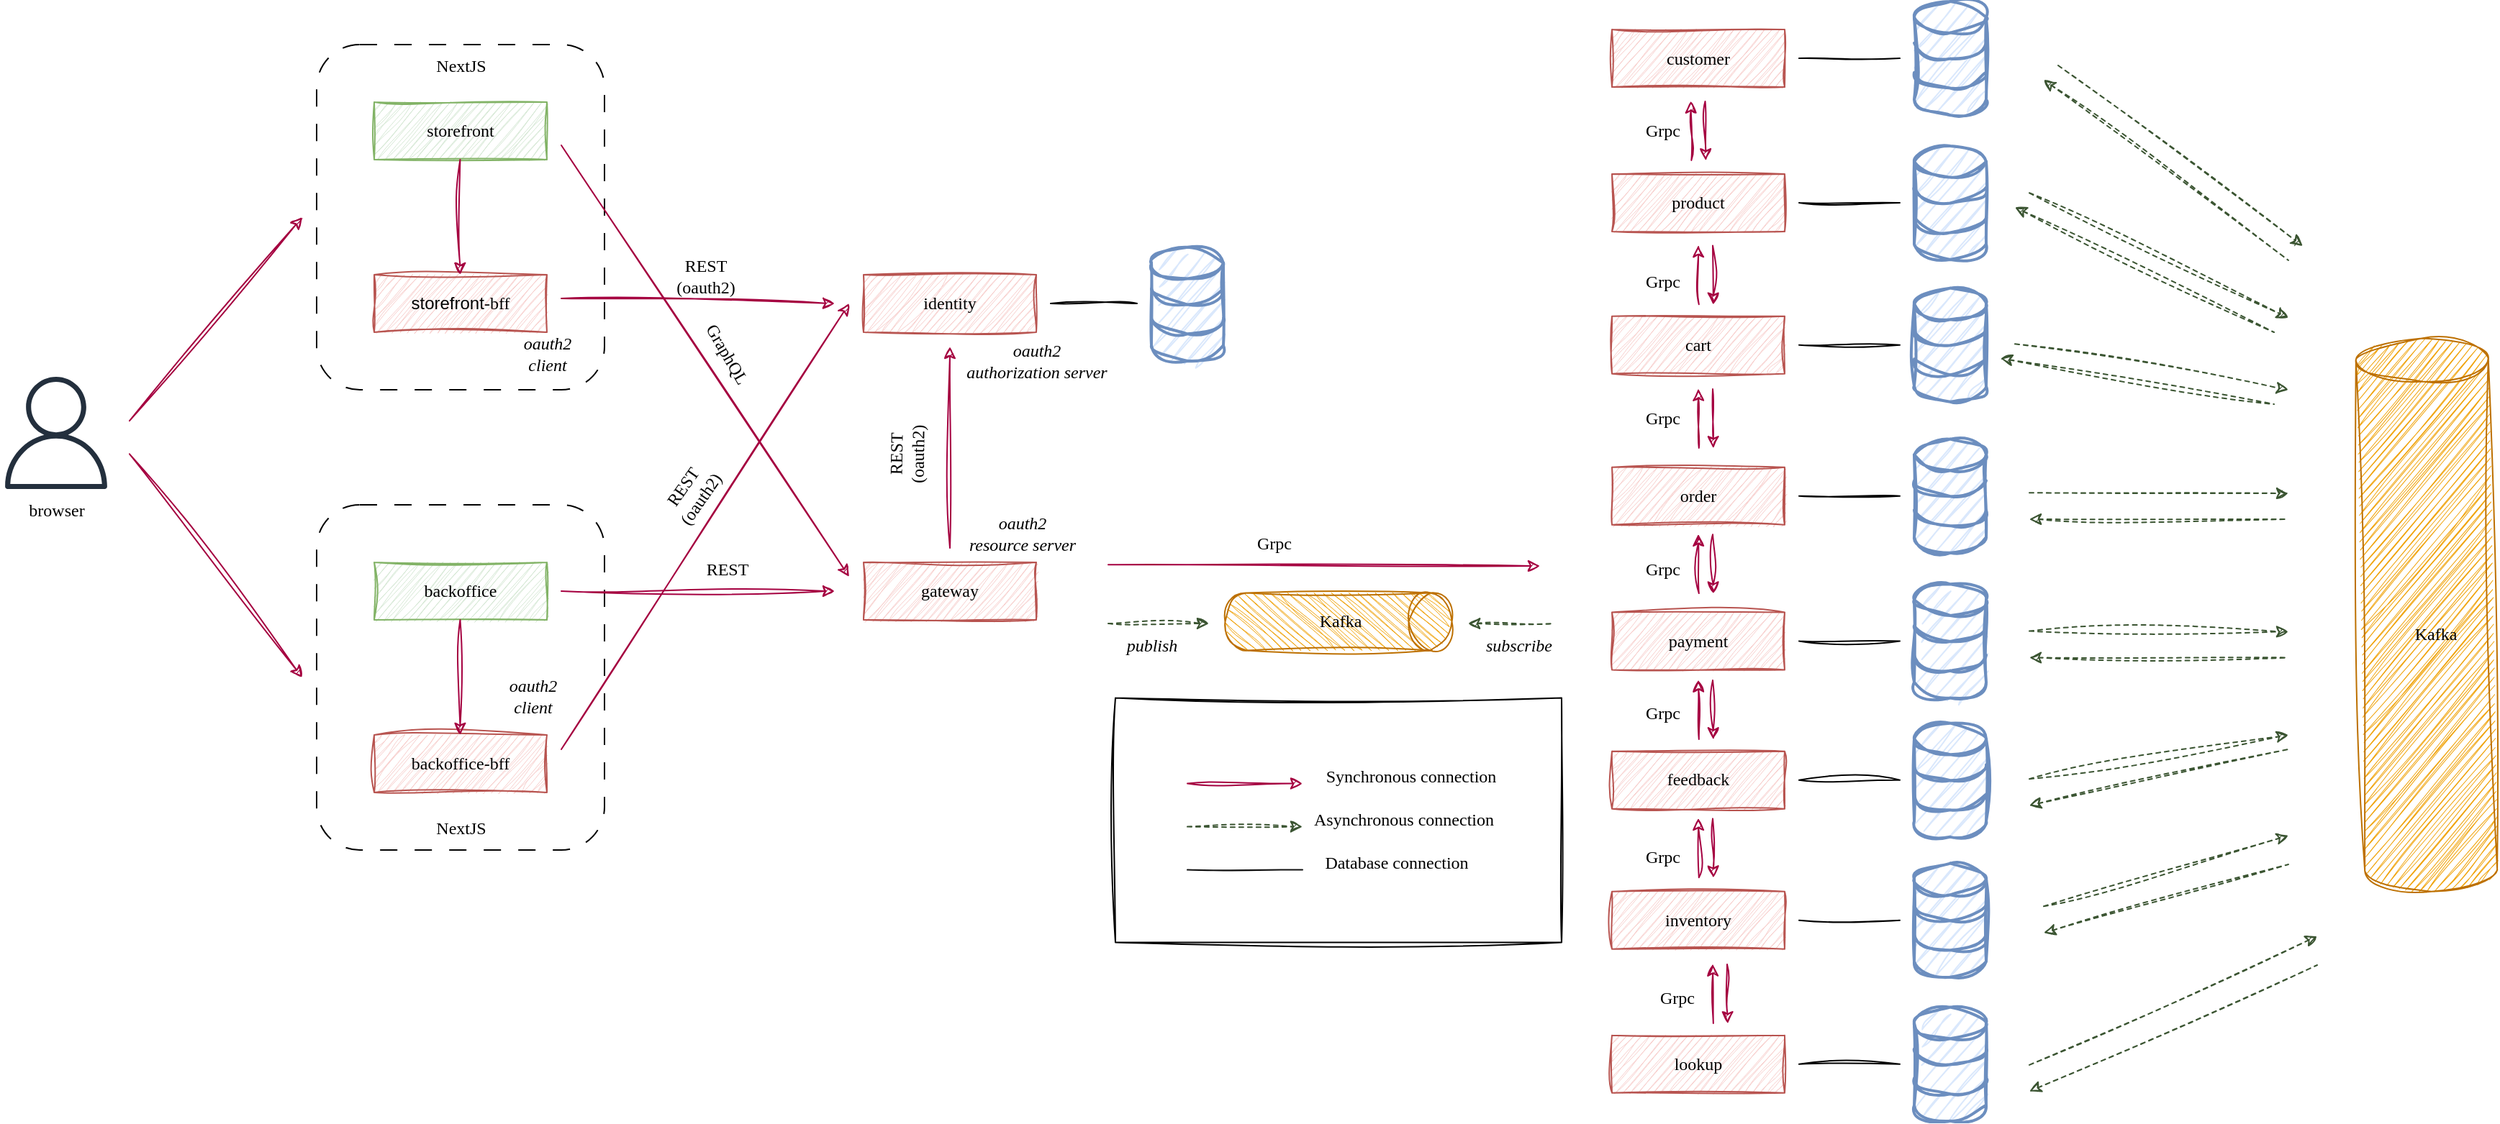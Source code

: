 <mxfile pages="7">
    <diagram id="p-KFBmwJ0U4qPFftpDIU" name="system-arch">
        <mxGraphModel dx="2698" dy="1335" grid="0" gridSize="10" guides="1" tooltips="1" connect="1" arrows="1" fold="1" page="0" pageScale="1" pageWidth="850" pageHeight="1100" background="#ffffff" math="0" shadow="0">
            <root>
                <mxCell id="0"/>
                <mxCell id="1" parent="0"/>
                <mxCell id="5gpVQygRYcFRlAkYgf3a-69" value="" style="rounded=0;whiteSpace=wrap;html=1;sketch=1;curveFitting=1;jiggle=2;" parent="1" vertex="1">
                    <mxGeometry x="215" y="334.25" width="310" height="170" as="geometry"/>
                </mxCell>
                <mxCell id="1kmH0NS7N7hTFC9PFNK8-21" value="" style="rounded=1;whiteSpace=wrap;html=1;dashed=1;dashPattern=12 12;" parent="1" vertex="1">
                    <mxGeometry x="-340" y="-120" width="200" height="240" as="geometry"/>
                </mxCell>
                <mxCell id="1kmH0NS7N7hTFC9PFNK8-12" value="" style="rounded=1;whiteSpace=wrap;html=1;dashed=1;dashPattern=12 12;" parent="1" vertex="1">
                    <mxGeometry x="-340" y="200" width="200" height="240" as="geometry"/>
                </mxCell>
                <mxCell id="1kmH0NS7N7hTFC9PFNK8-8" value="&lt;font face=&quot;Comic Sans MS&quot;&gt;backoffice-bff&lt;/font&gt;" style="rounded=0;whiteSpace=wrap;html=1;sketch=1;curveFitting=1;jiggle=2;glass=0;fillColor=#f8cecc;strokeColor=#b85450;" parent="1" vertex="1">
                    <mxGeometry x="-300" y="360" width="120" height="40" as="geometry"/>
                </mxCell>
                <mxCell id="1kmH0NS7N7hTFC9PFNK8-9" value="&lt;font face=&quot;Comic Sans MS&quot;&gt;backoffice&lt;/font&gt;" style="rounded=0;whiteSpace=wrap;html=1;sketch=1;curveFitting=1;jiggle=2;glass=0;fillColor=#d5e8d4;strokeColor=#82b366;" parent="1" vertex="1">
                    <mxGeometry x="-300" y="240" width="120" height="40" as="geometry"/>
                </mxCell>
                <mxCell id="1kmH0NS7N7hTFC9PFNK8-10" style="edgeStyle=orthogonalEdgeStyle;rounded=0;orthogonalLoop=1;jettySize=auto;html=1;entryX=0.5;entryY=0;entryDx=0;entryDy=0;sketch=1;curveFitting=1;jiggle=2;fillColor=#d80073;strokeColor=#A50040;" parent="1" edge="1">
                    <mxGeometry relative="1" as="geometry">
                        <mxPoint x="-240.29" y="280" as="sourcePoint"/>
                        <mxPoint x="-240.29" y="360" as="targetPoint"/>
                    </mxGeometry>
                </mxCell>
                <mxCell id="1kmH0NS7N7hTFC9PFNK8-13" value="&lt;font face=&quot;Comic Sans MS&quot;&gt;NextJS&lt;/font&gt;" style="text;html=1;align=center;verticalAlign=middle;resizable=0;points=[];autosize=1;strokeColor=none;fillColor=none;" parent="1" vertex="1">
                    <mxGeometry x="-270" y="410" width="60" height="30" as="geometry"/>
                </mxCell>
                <mxCell id="1kmH0NS7N7hTFC9PFNK8-22" value="storefront&lt;font face=&quot;Comic Sans MS&quot;&gt;-bff&lt;/font&gt;" style="rounded=0;whiteSpace=wrap;html=1;sketch=1;curveFitting=1;jiggle=2;glass=0;fillColor=#f8cecc;strokeColor=#b85450;" parent="1" vertex="1">
                    <mxGeometry x="-300" y="40" width="120" height="40" as="geometry"/>
                </mxCell>
                <mxCell id="1kmH0NS7N7hTFC9PFNK8-23" value="&lt;font face=&quot;Comic Sans MS&quot;&gt;storefront&lt;/font&gt;" style="rounded=0;whiteSpace=wrap;html=1;sketch=1;curveFitting=1;jiggle=2;glass=0;fillColor=#d5e8d4;strokeColor=#82b366;" parent="1" vertex="1">
                    <mxGeometry x="-300" y="-80" width="120" height="40" as="geometry"/>
                </mxCell>
                <mxCell id="1kmH0NS7N7hTFC9PFNK8-24" style="edgeStyle=orthogonalEdgeStyle;rounded=0;orthogonalLoop=1;jettySize=auto;html=1;entryX=0.5;entryY=0;entryDx=0;entryDy=0;sketch=1;curveFitting=1;jiggle=2;fillColor=#d80073;strokeColor=#A50040;" parent="1" edge="1">
                    <mxGeometry relative="1" as="geometry">
                        <mxPoint x="-240.29" y="-40" as="sourcePoint"/>
                        <mxPoint x="-240.29" y="40" as="targetPoint"/>
                    </mxGeometry>
                </mxCell>
                <mxCell id="1kmH0NS7N7hTFC9PFNK8-26" value="&lt;font face=&quot;Comic Sans MS&quot;&gt;NextJS&lt;/font&gt;" style="text;html=1;align=center;verticalAlign=middle;resizable=0;points=[];autosize=1;strokeColor=none;fillColor=none;" parent="1" vertex="1">
                    <mxGeometry x="-270" y="-120" width="60" height="30" as="geometry"/>
                </mxCell>
                <mxCell id="1kmH0NS7N7hTFC9PFNK8-27" value="&lt;font face=&quot;Comic Sans MS&quot;&gt;identity&lt;br&gt;&lt;/font&gt;" style="rounded=0;whiteSpace=wrap;html=1;sketch=1;curveFitting=1;jiggle=2;glass=0;fillColor=#f8cecc;strokeColor=#b85450;" parent="1" vertex="1">
                    <mxGeometry x="40" y="40" width="120" height="40" as="geometry"/>
                </mxCell>
                <mxCell id="WEw1f5UobVKBdzz5Rq1g-1" value="" style="html=1;verticalLabelPosition=bottom;align=center;labelBackgroundColor=#ffffff;verticalAlign=top;strokeWidth=2;strokeColor=#6c8ebf;shadow=0;dashed=0;shape=mxgraph.ios7.icons.data;sketch=1;curveFitting=1;jiggle=2;fillColor=#dae8fc;" parent="1" vertex="1">
                    <mxGeometry x="240" y="20.9" width="50" height="79.1" as="geometry"/>
                </mxCell>
                <mxCell id="WEw1f5UobVKBdzz5Rq1g-2" value="&lt;font face=&quot;Comic Sans MS&quot;&gt;gateway&lt;br&gt;&lt;/font&gt;" style="rounded=0;whiteSpace=wrap;html=1;sketch=1;curveFitting=1;jiggle=2;glass=0;fillColor=#f8cecc;strokeColor=#b85450;" parent="1" vertex="1">
                    <mxGeometry x="40" y="240" width="120" height="40" as="geometry"/>
                </mxCell>
                <mxCell id="WEw1f5UobVKBdzz5Rq1g-9" value="" style="endArrow=classic;html=1;rounded=0;sketch=1;curveFitting=1;jiggle=2;fillColor=#d80073;strokeColor=#A50040;" parent="1" edge="1">
                    <mxGeometry width="50" height="50" relative="1" as="geometry">
                        <mxPoint x="-170" y="-50" as="sourcePoint"/>
                        <mxPoint x="30" y="250" as="targetPoint"/>
                    </mxGeometry>
                </mxCell>
                <mxCell id="WEw1f5UobVKBdzz5Rq1g-10" value="" style="endArrow=classic;html=1;rounded=0;sketch=1;curveFitting=1;jiggle=2;fillColor=#d80073;strokeColor=#A50040;" parent="1" edge="1">
                    <mxGeometry width="50" height="50" relative="1" as="geometry">
                        <mxPoint x="-170" y="260" as="sourcePoint"/>
                        <mxPoint x="20" y="260" as="targetPoint"/>
                    </mxGeometry>
                </mxCell>
                <mxCell id="WEw1f5UobVKBdzz5Rq1g-11" value="" style="endArrow=classic;html=1;rounded=0;sketch=1;curveFitting=1;jiggle=2;fillColor=#d80073;strokeColor=#A50040;" parent="1" edge="1">
                    <mxGeometry width="50" height="50" relative="1" as="geometry">
                        <mxPoint x="-170" y="370" as="sourcePoint"/>
                        <mxPoint x="30" y="60" as="targetPoint"/>
                    </mxGeometry>
                </mxCell>
                <mxCell id="WEw1f5UobVKBdzz5Rq1g-12" value="" style="endArrow=classic;html=1;rounded=0;sketch=1;curveFitting=1;jiggle=2;fillColor=#d80073;strokeColor=#A50040;" parent="1" edge="1">
                    <mxGeometry width="50" height="50" relative="1" as="geometry">
                        <mxPoint x="-170" y="56.452" as="sourcePoint"/>
                        <mxPoint x="20" y="60" as="targetPoint"/>
                    </mxGeometry>
                </mxCell>
                <mxCell id="WEw1f5UobVKBdzz5Rq1g-13" value="&lt;font face=&quot;Comic Sans MS&quot;&gt;REST&lt;br&gt;(oauth2)&lt;br&gt;&lt;/font&gt;" style="text;html=1;align=center;verticalAlign=middle;resizable=0;points=[];autosize=1;strokeColor=none;fillColor=none;" parent="1" vertex="1">
                    <mxGeometry x="-100" y="20.9" width="60" height="40" as="geometry"/>
                </mxCell>
                <mxCell id="WEw1f5UobVKBdzz5Rq1g-19" value="&lt;font face=&quot;Comic Sans MS&quot;&gt;GraphQL&lt;/font&gt;" style="text;html=1;align=center;verticalAlign=middle;resizable=0;points=[];autosize=1;strokeColor=none;fillColor=none;rotation=60;" parent="1" vertex="1">
                    <mxGeometry x="-90" y="80" width="70" height="30" as="geometry"/>
                </mxCell>
                <mxCell id="WEw1f5UobVKBdzz5Rq1g-21" value="&lt;font face=&quot;Comic Sans MS&quot;&gt;REST&lt;/font&gt;" style="text;html=1;align=center;verticalAlign=middle;resizable=0;points=[];autosize=1;strokeColor=none;fillColor=none;" parent="1" vertex="1">
                    <mxGeometry x="-80" y="230" width="50" height="30" as="geometry"/>
                </mxCell>
                <mxCell id="WEw1f5UobVKBdzz5Rq1g-22" value="&lt;font face=&quot;Comic Sans MS&quot;&gt;product&lt;br&gt;&lt;/font&gt;" style="rounded=0;whiteSpace=wrap;html=1;sketch=1;curveFitting=1;jiggle=2;glass=0;fillColor=#f8cecc;strokeColor=#b85450;" parent="1" vertex="1">
                    <mxGeometry x="560" y="-30.0" width="120" height="40" as="geometry"/>
                </mxCell>
                <mxCell id="WEw1f5UobVKBdzz5Rq1g-24" value="" style="html=1;verticalLabelPosition=bottom;align=center;labelBackgroundColor=#ffffff;verticalAlign=top;strokeWidth=2;strokeColor=#6c8ebf;shadow=0;dashed=0;shape=mxgraph.ios7.icons.data;sketch=1;curveFitting=1;jiggle=2;fillColor=#dae8fc;" parent="1" vertex="1">
                    <mxGeometry x="770" y="-49.55" width="50" height="79.1" as="geometry"/>
                </mxCell>
                <mxCell id="WEw1f5UobVKBdzz5Rq1g-31" value="" style="shape=cylinder3;whiteSpace=wrap;html=1;boundedLbl=1;backgroundOutline=1;size=15;rotation=90;sketch=1;curveFitting=1;jiggle=2;fillColor=#f0a30a;fontColor=#000000;strokeColor=#BD7000;" parent="1" vertex="1">
                    <mxGeometry x="350" y="202.5" width="40" height="157.5" as="geometry"/>
                </mxCell>
                <mxCell id="WEw1f5UobVKBdzz5Rq1g-35" value="" style="endArrow=classic;html=1;rounded=0;fillColor=#6d8764;strokeColor=#3A5431;sketch=1;curveFitting=1;jiggle=2;dashed=1;" parent="1" edge="1">
                    <mxGeometry width="50" height="50" relative="1" as="geometry">
                        <mxPoint x="210" y="282.5" as="sourcePoint"/>
                        <mxPoint x="280" y="282.5" as="targetPoint"/>
                    </mxGeometry>
                </mxCell>
                <mxCell id="WEw1f5UobVKBdzz5Rq1g-36" value="" style="endArrow=classic;html=1;rounded=0;sketch=1;curveFitting=1;jiggle=2;fillColor=#d80073;strokeColor=#A50040;" parent="1" edge="1">
                    <mxGeometry width="50" height="50" relative="1" as="geometry">
                        <mxPoint x="210" y="241.67" as="sourcePoint"/>
                        <mxPoint x="510" y="242.5" as="targetPoint"/>
                    </mxGeometry>
                </mxCell>
                <mxCell id="WEw1f5UobVKBdzz5Rq1g-37" value="" style="endArrow=none;html=1;rounded=0;fillColor=#6d8764;strokeColor=#3A5431;dashed=1;sketch=1;curveFitting=1;jiggle=2;startArrow=classic;startFill=1;endFill=0;" parent="1" edge="1">
                    <mxGeometry width="50" height="50" relative="1" as="geometry">
                        <mxPoint x="460" y="282.5" as="sourcePoint"/>
                        <mxPoint x="520" y="282.5" as="targetPoint"/>
                    </mxGeometry>
                </mxCell>
                <mxCell id="WEw1f5UobVKBdzz5Rq1g-38" value="&lt;font face=&quot;Comic Sans MS&quot;&gt;Grpc&lt;/font&gt;" style="text;html=1;align=center;verticalAlign=middle;resizable=0;points=[];autosize=1;strokeColor=none;fillColor=none;" parent="1" vertex="1">
                    <mxGeometry x="300" y="211.67" width="50" height="30" as="geometry"/>
                </mxCell>
                <mxCell id="WEw1f5UobVKBdzz5Rq1g-39" value="&lt;font face=&quot;Comic Sans MS&quot;&gt;Kafka&lt;/font&gt;" style="text;html=1;align=center;verticalAlign=middle;resizable=0;points=[];autosize=1;strokeColor=none;fillColor=none;" parent="1" vertex="1">
                    <mxGeometry x="347" y="268.25" width="47" height="26" as="geometry"/>
                </mxCell>
                <mxCell id="WEw1f5UobVKBdzz5Rq1g-40" value="" style="endArrow=none;html=1;rounded=0;sketch=1;curveFitting=1;jiggle=2;" parent="1" edge="1">
                    <mxGeometry width="50" height="50" relative="1" as="geometry">
                        <mxPoint x="690" y="-10" as="sourcePoint"/>
                        <mxPoint x="760" y="-10" as="targetPoint"/>
                    </mxGeometry>
                </mxCell>
                <mxCell id="WEw1f5UobVKBdzz5Rq1g-50" value="&lt;font face=&quot;Comic Sans MS&quot;&gt;customer&lt;br&gt;&lt;/font&gt;" style="rounded=0;whiteSpace=wrap;html=1;sketch=1;curveFitting=1;jiggle=2;glass=0;fillColor=#f8cecc;strokeColor=#b85450;" parent="1" vertex="1">
                    <mxGeometry x="560" y="-130.45" width="120" height="40" as="geometry"/>
                </mxCell>
                <mxCell id="WEw1f5UobVKBdzz5Rq1g-51" value="" style="html=1;verticalLabelPosition=bottom;align=center;labelBackgroundColor=#ffffff;verticalAlign=top;strokeWidth=2;strokeColor=#6c8ebf;shadow=0;dashed=0;shape=mxgraph.ios7.icons.data;sketch=1;curveFitting=1;jiggle=2;fillColor=#dae8fc;" parent="1" vertex="1">
                    <mxGeometry x="770" y="-150" width="50" height="79.1" as="geometry"/>
                </mxCell>
                <mxCell id="WEw1f5UobVKBdzz5Rq1g-52" value="" style="endArrow=none;html=1;rounded=0;sketch=1;curveFitting=1;jiggle=2;" parent="1" edge="1">
                    <mxGeometry width="50" height="50" relative="1" as="geometry">
                        <mxPoint x="690" y="-110.45" as="sourcePoint"/>
                        <mxPoint x="760" y="-110.45" as="targetPoint"/>
                    </mxGeometry>
                </mxCell>
                <mxCell id="WEw1f5UobVKBdzz5Rq1g-53" value="&lt;font face=&quot;Comic Sans MS&quot;&gt;cart&lt;br&gt;&lt;/font&gt;" style="rounded=0;whiteSpace=wrap;html=1;sketch=1;curveFitting=1;jiggle=2;glass=0;fillColor=#f8cecc;strokeColor=#b85450;" parent="1" vertex="1">
                    <mxGeometry x="560" y="68.87" width="120" height="40" as="geometry"/>
                </mxCell>
                <mxCell id="WEw1f5UobVKBdzz5Rq1g-54" value="" style="html=1;verticalLabelPosition=bottom;align=center;labelBackgroundColor=#ffffff;verticalAlign=top;strokeWidth=2;strokeColor=#6c8ebf;shadow=0;dashed=0;shape=mxgraph.ios7.icons.data;sketch=1;curveFitting=1;jiggle=2;fillColor=#dae8fc;" parent="1" vertex="1">
                    <mxGeometry x="770" y="49.32" width="50" height="79.1" as="geometry"/>
                </mxCell>
                <mxCell id="WEw1f5UobVKBdzz5Rq1g-55" value="" style="endArrow=none;html=1;rounded=0;sketch=1;curveFitting=1;jiggle=2;" parent="1" edge="1">
                    <mxGeometry width="50" height="50" relative="1" as="geometry">
                        <mxPoint x="690" y="88.87" as="sourcePoint"/>
                        <mxPoint x="760" y="88.87" as="targetPoint"/>
                    </mxGeometry>
                </mxCell>
                <mxCell id="WEw1f5UobVKBdzz5Rq1g-56" value="&lt;font face=&quot;Comic Sans MS&quot;&gt;&lt;i&gt;publish&lt;/i&gt;&lt;/font&gt;" style="text;html=1;align=center;verticalAlign=middle;resizable=0;points=[];autosize=1;strokeColor=none;fillColor=none;" parent="1" vertex="1">
                    <mxGeometry x="210" y="282.5" width="60" height="30" as="geometry"/>
                </mxCell>
                <mxCell id="WEw1f5UobVKBdzz5Rq1g-57" value="&lt;font face=&quot;Comic Sans MS&quot;&gt;&lt;i&gt;subscribe&lt;/i&gt;&lt;/font&gt;" style="text;html=1;align=center;verticalAlign=middle;resizable=0;points=[];autosize=1;strokeColor=none;fillColor=none;" parent="1" vertex="1">
                    <mxGeometry x="460" y="282.5" width="70" height="30" as="geometry"/>
                </mxCell>
                <mxCell id="4JR0INa22UGbkOQyQXVv-1" value="" style="endArrow=none;html=1;rounded=0;sketch=1;curveFitting=1;jiggle=2;" parent="1" edge="1">
                    <mxGeometry width="50" height="50" relative="1" as="geometry">
                        <mxPoint x="170" y="60" as="sourcePoint"/>
                        <mxPoint x="230" y="60" as="targetPoint"/>
                    </mxGeometry>
                </mxCell>
                <mxCell id="4JR0INa22UGbkOQyQXVv-2" value="" style="endArrow=classic;html=1;rounded=0;sketch=1;curveFitting=1;jiggle=2;fillColor=#d80073;strokeColor=#A50040;" parent="1" edge="1">
                    <mxGeometry width="50" height="50" relative="1" as="geometry">
                        <mxPoint x="100" y="230" as="sourcePoint"/>
                        <mxPoint x="100" y="90" as="targetPoint"/>
                    </mxGeometry>
                </mxCell>
                <mxCell id="4JR0INa22UGbkOQyQXVv-3" value="&lt;font face=&quot;Comic Sans MS&quot;&gt;REST&lt;br&gt;(oauth2)&lt;br&gt;&lt;/font&gt;" style="text;html=1;align=center;verticalAlign=middle;resizable=0;points=[];autosize=1;strokeColor=none;fillColor=none;rotation=-89;" parent="1" vertex="1">
                    <mxGeometry x="40" y="145" width="60" height="40" as="geometry"/>
                </mxCell>
                <mxCell id="4JR0INa22UGbkOQyQXVv-4" value="&lt;font face=&quot;Comic Sans MS&quot;&gt;&lt;i&gt;oauth2&lt;br&gt;resource server&lt;/i&gt;&lt;br&gt;&lt;/font&gt;" style="text;html=1;align=center;verticalAlign=middle;resizable=0;points=[];autosize=1;strokeColor=none;fillColor=none;rotation=0;" parent="1" vertex="1">
                    <mxGeometry x="100" y="200" width="100" height="40" as="geometry"/>
                </mxCell>
                <mxCell id="4JR0INa22UGbkOQyQXVv-5" value="&lt;font face=&quot;Comic Sans MS&quot;&gt;&lt;i&gt;oauth2&lt;br&gt;authorization server&lt;/i&gt;&lt;br&gt;&lt;/font&gt;" style="text;html=1;align=center;verticalAlign=middle;resizable=0;points=[];autosize=1;strokeColor=none;fillColor=none;rotation=0;" parent="1" vertex="1">
                    <mxGeometry x="100" y="79.55" width="120" height="40" as="geometry"/>
                </mxCell>
                <mxCell id="4JR0INa22UGbkOQyQXVv-6" value="&lt;font face=&quot;Comic Sans MS&quot;&gt;&lt;i&gt;oauth2&lt;br&gt;client&lt;/i&gt;&lt;br&gt;&lt;/font&gt;" style="text;html=1;align=center;verticalAlign=middle;resizable=0;points=[];autosize=1;strokeColor=none;fillColor=none;rotation=0;" parent="1" vertex="1">
                    <mxGeometry x="-210" y="75.0" width="60" height="40" as="geometry"/>
                </mxCell>
                <mxCell id="4JR0INa22UGbkOQyQXVv-8" value="&lt;font face=&quot;Comic Sans MS&quot;&gt;REST&lt;br&gt;(oauth2)&lt;br&gt;&lt;/font&gt;" style="text;html=1;align=center;verticalAlign=middle;resizable=0;points=[];autosize=1;strokeColor=none;fillColor=none;rotation=-55;" parent="1" vertex="1">
                    <mxGeometry x="-110" y="171.67" width="60" height="40" as="geometry"/>
                </mxCell>
                <mxCell id="4JR0INa22UGbkOQyQXVv-9" value="&lt;font face=&quot;Comic Sans MS&quot;&gt;&lt;i&gt;oauth2&lt;br&gt;client&lt;/i&gt;&lt;br&gt;&lt;/font&gt;" style="text;html=1;align=center;verticalAlign=middle;resizable=0;points=[];autosize=1;strokeColor=none;fillColor=none;rotation=0;" parent="1" vertex="1">
                    <mxGeometry x="-220" y="312.5" width="60" height="40" as="geometry"/>
                </mxCell>
                <mxCell id="5gpVQygRYcFRlAkYgf3a-1" value="&lt;font face=&quot;Comic Sans MS&quot;&gt;order&lt;br&gt;&lt;/font&gt;" style="rounded=0;whiteSpace=wrap;html=1;sketch=1;curveFitting=1;jiggle=2;glass=0;fillColor=#f8cecc;strokeColor=#b85450;" parent="1" vertex="1">
                    <mxGeometry x="560" y="173.87" width="120" height="40" as="geometry"/>
                </mxCell>
                <mxCell id="5gpVQygRYcFRlAkYgf3a-2" value="" style="html=1;verticalLabelPosition=bottom;align=center;labelBackgroundColor=#ffffff;verticalAlign=top;strokeWidth=2;strokeColor=#6c8ebf;shadow=0;dashed=0;shape=mxgraph.ios7.icons.data;sketch=1;curveFitting=1;jiggle=2;fillColor=#dae8fc;" parent="1" vertex="1">
                    <mxGeometry x="770" y="154.32" width="50" height="79.1" as="geometry"/>
                </mxCell>
                <mxCell id="5gpVQygRYcFRlAkYgf3a-3" value="" style="endArrow=none;html=1;rounded=0;sketch=1;curveFitting=1;jiggle=2;" parent="1" edge="1">
                    <mxGeometry width="50" height="50" relative="1" as="geometry">
                        <mxPoint x="690" y="193.87" as="sourcePoint"/>
                        <mxPoint x="760" y="193.87" as="targetPoint"/>
                    </mxGeometry>
                </mxCell>
                <mxCell id="5gpVQygRYcFRlAkYgf3a-4" value="&lt;font face=&quot;Comic Sans MS&quot;&gt;payment&lt;br&gt;&lt;/font&gt;" style="rounded=0;whiteSpace=wrap;html=1;sketch=1;curveFitting=1;jiggle=2;glass=0;fillColor=#f8cecc;strokeColor=#b85450;" parent="1" vertex="1">
                    <mxGeometry x="560" y="274.7" width="120" height="40" as="geometry"/>
                </mxCell>
                <mxCell id="5gpVQygRYcFRlAkYgf3a-5" value="" style="html=1;verticalLabelPosition=bottom;align=center;labelBackgroundColor=#ffffff;verticalAlign=top;strokeWidth=2;strokeColor=#6c8ebf;shadow=0;dashed=0;shape=mxgraph.ios7.icons.data;sketch=1;curveFitting=1;jiggle=2;fillColor=#dae8fc;" parent="1" vertex="1">
                    <mxGeometry x="770" y="255.15" width="50" height="79.1" as="geometry"/>
                </mxCell>
                <mxCell id="5gpVQygRYcFRlAkYgf3a-6" value="" style="endArrow=none;html=1;rounded=0;sketch=1;curveFitting=1;jiggle=2;" parent="1" edge="1">
                    <mxGeometry width="50" height="50" relative="1" as="geometry">
                        <mxPoint x="690" y="294.7" as="sourcePoint"/>
                        <mxPoint x="760" y="294.7" as="targetPoint"/>
                    </mxGeometry>
                </mxCell>
                <mxCell id="5gpVQygRYcFRlAkYgf3a-7" value="&lt;font face=&quot;Comic Sans MS&quot;&gt;feedback&lt;br&gt;&lt;/font&gt;" style="rounded=0;whiteSpace=wrap;html=1;sketch=1;curveFitting=1;jiggle=2;glass=0;fillColor=#f8cecc;strokeColor=#b85450;" parent="1" vertex="1">
                    <mxGeometry x="560" y="371.37" width="120" height="40" as="geometry"/>
                </mxCell>
                <mxCell id="5gpVQygRYcFRlAkYgf3a-8" value="" style="html=1;verticalLabelPosition=bottom;align=center;labelBackgroundColor=#ffffff;verticalAlign=top;strokeWidth=2;strokeColor=#6c8ebf;shadow=0;dashed=0;shape=mxgraph.ios7.icons.data;sketch=1;curveFitting=1;jiggle=2;fillColor=#dae8fc;" parent="1" vertex="1">
                    <mxGeometry x="770" y="351.82" width="50" height="79.1" as="geometry"/>
                </mxCell>
                <mxCell id="5gpVQygRYcFRlAkYgf3a-9" value="" style="endArrow=none;html=1;rounded=0;sketch=1;curveFitting=1;jiggle=2;" parent="1" edge="1">
                    <mxGeometry width="50" height="50" relative="1" as="geometry">
                        <mxPoint x="690" y="391.37" as="sourcePoint"/>
                        <mxPoint x="760" y="391.37" as="targetPoint"/>
                    </mxGeometry>
                </mxCell>
                <mxCell id="5gpVQygRYcFRlAkYgf3a-10" value="&lt;font face=&quot;Comic Sans MS&quot;&gt;inventory&lt;br&gt;&lt;/font&gt;" style="rounded=0;whiteSpace=wrap;html=1;sketch=1;curveFitting=1;jiggle=2;glass=0;fillColor=#f8cecc;strokeColor=#b85450;" parent="1" vertex="1">
                    <mxGeometry x="560" y="468.87" width="120" height="40" as="geometry"/>
                </mxCell>
                <mxCell id="5gpVQygRYcFRlAkYgf3a-11" value="" style="html=1;verticalLabelPosition=bottom;align=center;labelBackgroundColor=#ffffff;verticalAlign=top;strokeWidth=2;strokeColor=#6c8ebf;shadow=0;dashed=0;shape=mxgraph.ios7.icons.data;sketch=1;curveFitting=1;jiggle=2;fillColor=#dae8fc;" parent="1" vertex="1">
                    <mxGeometry x="770" y="449.32" width="50" height="79.1" as="geometry"/>
                </mxCell>
                <mxCell id="5gpVQygRYcFRlAkYgf3a-12" value="" style="endArrow=none;html=1;rounded=0;sketch=1;curveFitting=1;jiggle=2;" parent="1" edge="1">
                    <mxGeometry width="50" height="50" relative="1" as="geometry">
                        <mxPoint x="690" y="488.87" as="sourcePoint"/>
                        <mxPoint x="760" y="488.87" as="targetPoint"/>
                    </mxGeometry>
                </mxCell>
                <mxCell id="5gpVQygRYcFRlAkYgf3a-13" value="&lt;font face=&quot;Comic Sans MS&quot;&gt;lookup&lt;br&gt;&lt;/font&gt;" style="rounded=0;whiteSpace=wrap;html=1;sketch=1;curveFitting=1;jiggle=2;glass=0;fillColor=#f8cecc;strokeColor=#b85450;" parent="1" vertex="1">
                    <mxGeometry x="560" y="568.87" width="120" height="40" as="geometry"/>
                </mxCell>
                <mxCell id="5gpVQygRYcFRlAkYgf3a-14" value="" style="html=1;verticalLabelPosition=bottom;align=center;labelBackgroundColor=#ffffff;verticalAlign=top;strokeWidth=2;strokeColor=#6c8ebf;shadow=0;dashed=0;shape=mxgraph.ios7.icons.data;sketch=1;curveFitting=1;jiggle=2;fillColor=#dae8fc;" parent="1" vertex="1">
                    <mxGeometry x="770" y="549.32" width="50" height="79.1" as="geometry"/>
                </mxCell>
                <mxCell id="5gpVQygRYcFRlAkYgf3a-15" value="" style="endArrow=none;html=1;rounded=0;sketch=1;curveFitting=1;jiggle=2;" parent="1" edge="1">
                    <mxGeometry width="50" height="50" relative="1" as="geometry">
                        <mxPoint x="690" y="588.87" as="sourcePoint"/>
                        <mxPoint x="760" y="588.87" as="targetPoint"/>
                    </mxGeometry>
                </mxCell>
                <mxCell id="5gpVQygRYcFRlAkYgf3a-16" value="" style="sketch=0;outlineConnect=0;fontColor=#232F3E;gradientColor=none;fillColor=#232F3D;strokeColor=none;dashed=0;verticalLabelPosition=bottom;verticalAlign=top;align=center;html=1;fontSize=12;fontStyle=0;aspect=fixed;pointerEvents=1;shape=mxgraph.aws4.user;" parent="1" vertex="1">
                    <mxGeometry x="-560" y="111.0" width="78" height="78" as="geometry"/>
                </mxCell>
                <mxCell id="5gpVQygRYcFRlAkYgf3a-17" value="&lt;font face=&quot;Comic Sans MS&quot;&gt;browser&lt;/font&gt;" style="text;html=1;align=center;verticalAlign=middle;resizable=0;points=[];autosize=1;strokeColor=none;fillColor=none;" parent="1" vertex="1">
                    <mxGeometry x="-551" y="189" width="60" height="30" as="geometry"/>
                </mxCell>
                <mxCell id="5gpVQygRYcFRlAkYgf3a-18" value="" style="endArrow=classic;html=1;rounded=0;sketch=1;curveFitting=1;jiggle=2;fillColor=#d80073;strokeColor=#A50040;" parent="1" edge="1">
                    <mxGeometry width="50" height="50" relative="1" as="geometry">
                        <mxPoint x="615.17" y="-39.55" as="sourcePoint"/>
                        <mxPoint x="614.76" y="-80.68" as="targetPoint"/>
                    </mxGeometry>
                </mxCell>
                <mxCell id="5gpVQygRYcFRlAkYgf3a-23" value="" style="endArrow=none;html=1;rounded=0;sketch=1;curveFitting=1;jiggle=2;fillColor=#d80073;strokeColor=#A50040;startArrow=classic;startFill=1;endFill=0;" parent="1" edge="1">
                    <mxGeometry width="50" height="50" relative="1" as="geometry">
                        <mxPoint x="625.17" y="-39.32" as="sourcePoint"/>
                        <mxPoint x="624.76" y="-80.45" as="targetPoint"/>
                    </mxGeometry>
                </mxCell>
                <mxCell id="5gpVQygRYcFRlAkYgf3a-24" value="" style="endArrow=classic;html=1;rounded=0;sketch=1;curveFitting=1;jiggle=2;fillColor=#d80073;strokeColor=#A50040;" parent="1" edge="1">
                    <mxGeometry width="50" height="50" relative="1" as="geometry">
                        <mxPoint x="620.41" y="60.67" as="sourcePoint"/>
                        <mxPoint x="620" y="19.54" as="targetPoint"/>
                    </mxGeometry>
                </mxCell>
                <mxCell id="5gpVQygRYcFRlAkYgf3a-25" value="" style="endArrow=none;html=1;rounded=0;sketch=1;curveFitting=1;jiggle=2;fillColor=#d80073;strokeColor=#A50040;startArrow=classic;startFill=1;endFill=0;" parent="1" edge="1">
                    <mxGeometry width="50" height="50" relative="1" as="geometry">
                        <mxPoint x="630.41" y="60.9" as="sourcePoint"/>
                        <mxPoint x="630" y="19.77" as="targetPoint"/>
                    </mxGeometry>
                </mxCell>
                <mxCell id="5gpVQygRYcFRlAkYgf3a-26" value="" style="endArrow=classic;html=1;rounded=0;sketch=1;curveFitting=1;jiggle=2;fillColor=#d80073;strokeColor=#A50040;" parent="1" edge="1">
                    <mxGeometry width="50" height="50" relative="1" as="geometry">
                        <mxPoint x="620.41" y="160.45" as="sourcePoint"/>
                        <mxPoint x="620" y="119.32" as="targetPoint"/>
                    </mxGeometry>
                </mxCell>
                <mxCell id="5gpVQygRYcFRlAkYgf3a-27" value="" style="endArrow=none;html=1;rounded=0;sketch=1;curveFitting=1;jiggle=2;fillColor=#d80073;strokeColor=#A50040;startArrow=classic;startFill=1;endFill=0;" parent="1" edge="1">
                    <mxGeometry width="50" height="50" relative="1" as="geometry">
                        <mxPoint x="630.41" y="160.68" as="sourcePoint"/>
                        <mxPoint x="630" y="119.55" as="targetPoint"/>
                    </mxGeometry>
                </mxCell>
                <mxCell id="5gpVQygRYcFRlAkYgf3a-28" value="" style="endArrow=classic;html=1;rounded=0;sketch=1;curveFitting=1;jiggle=2;fillColor=#d80073;strokeColor=#A50040;" parent="1" edge="1">
                    <mxGeometry width="50" height="50" relative="1" as="geometry">
                        <mxPoint x="620.41" y="261.52" as="sourcePoint"/>
                        <mxPoint x="620" y="220.39" as="targetPoint"/>
                    </mxGeometry>
                </mxCell>
                <mxCell id="5gpVQygRYcFRlAkYgf3a-29" value="" style="endArrow=none;html=1;rounded=0;sketch=1;curveFitting=1;jiggle=2;fillColor=#d80073;strokeColor=#A50040;startArrow=classic;startFill=1;endFill=0;" parent="1" edge="1">
                    <mxGeometry width="50" height="50" relative="1" as="geometry">
                        <mxPoint x="630.41" y="261.75" as="sourcePoint"/>
                        <mxPoint x="630" y="220.62" as="targetPoint"/>
                    </mxGeometry>
                </mxCell>
                <mxCell id="5gpVQygRYcFRlAkYgf3a-30" value="" style="endArrow=classic;html=1;rounded=0;sketch=1;curveFitting=1;jiggle=2;fillColor=#d80073;strokeColor=#A50040;" parent="1" edge="1">
                    <mxGeometry width="50" height="50" relative="1" as="geometry">
                        <mxPoint x="620.41" y="362.95" as="sourcePoint"/>
                        <mxPoint x="620" y="321.82" as="targetPoint"/>
                    </mxGeometry>
                </mxCell>
                <mxCell id="5gpVQygRYcFRlAkYgf3a-31" value="" style="endArrow=none;html=1;rounded=0;sketch=1;curveFitting=1;jiggle=2;fillColor=#d80073;strokeColor=#A50040;startArrow=classic;startFill=1;endFill=0;" parent="1" edge="1">
                    <mxGeometry width="50" height="50" relative="1" as="geometry">
                        <mxPoint x="630.41" y="363.18" as="sourcePoint"/>
                        <mxPoint x="630" y="322.05" as="targetPoint"/>
                    </mxGeometry>
                </mxCell>
                <mxCell id="5gpVQygRYcFRlAkYgf3a-32" value="" style="endArrow=classic;html=1;rounded=0;sketch=1;curveFitting=1;jiggle=2;fillColor=#d80073;strokeColor=#A50040;" parent="1" edge="1">
                    <mxGeometry width="50" height="50" relative="1" as="geometry">
                        <mxPoint x="620.41" y="459.09" as="sourcePoint"/>
                        <mxPoint x="620" y="417.96" as="targetPoint"/>
                    </mxGeometry>
                </mxCell>
                <mxCell id="5gpVQygRYcFRlAkYgf3a-33" value="" style="endArrow=none;html=1;rounded=0;sketch=1;curveFitting=1;jiggle=2;fillColor=#d80073;strokeColor=#A50040;startArrow=classic;startFill=1;endFill=0;" parent="1" edge="1">
                    <mxGeometry width="50" height="50" relative="1" as="geometry">
                        <mxPoint x="630.41" y="459.32" as="sourcePoint"/>
                        <mxPoint x="630" y="418.19" as="targetPoint"/>
                    </mxGeometry>
                </mxCell>
                <mxCell id="5gpVQygRYcFRlAkYgf3a-34" value="" style="endArrow=classic;html=1;rounded=0;sketch=1;curveFitting=1;jiggle=2;fillColor=#d80073;strokeColor=#A50040;" parent="1" edge="1">
                    <mxGeometry width="50" height="50" relative="1" as="geometry">
                        <mxPoint x="630.41" y="560.45" as="sourcePoint"/>
                        <mxPoint x="630" y="519.32" as="targetPoint"/>
                    </mxGeometry>
                </mxCell>
                <mxCell id="5gpVQygRYcFRlAkYgf3a-35" value="" style="endArrow=none;html=1;rounded=0;sketch=1;curveFitting=1;jiggle=2;fillColor=#d80073;strokeColor=#A50040;startArrow=classic;startFill=1;endFill=0;" parent="1" edge="1">
                    <mxGeometry width="50" height="50" relative="1" as="geometry">
                        <mxPoint x="640.41" y="560.68" as="sourcePoint"/>
                        <mxPoint x="640" y="519.55" as="targetPoint"/>
                    </mxGeometry>
                </mxCell>
                <mxCell id="5gpVQygRYcFRlAkYgf3a-40" value="" style="shape=cylinder3;whiteSpace=wrap;html=1;boundedLbl=1;backgroundOutline=1;size=15;rotation=-1;sketch=1;curveFitting=1;jiggle=2;fillColor=#f0a30a;fontColor=#000000;strokeColor=#BD7000;" parent="1" vertex="1">
                    <mxGeometry x="1080" y="84.17" width="91.98" height="384.7" as="geometry"/>
                </mxCell>
                <mxCell id="5gpVQygRYcFRlAkYgf3a-41" value="&lt;font face=&quot;Comic Sans MS&quot;&gt;Kafka&lt;/font&gt;" style="text;html=1;align=center;verticalAlign=middle;resizable=0;points=[];autosize=1;strokeColor=none;fillColor=none;" parent="1" vertex="1">
                    <mxGeometry x="1106.98" y="275" width="50" height="30" as="geometry"/>
                </mxCell>
                <mxCell id="5gpVQygRYcFRlAkYgf3a-43" value="" style="endArrow=classic;html=1;rounded=0;fillColor=#6d8764;strokeColor=#3A5431;sketch=1;curveFitting=1;jiggle=2;dashed=1;" parent="1" edge="1">
                    <mxGeometry width="50" height="50" relative="1" as="geometry">
                        <mxPoint x="870" y="-105.5" as="sourcePoint"/>
                        <mxPoint x="1040" y="20" as="targetPoint"/>
                    </mxGeometry>
                </mxCell>
                <mxCell id="5gpVQygRYcFRlAkYgf3a-44" value="" style="endArrow=none;html=1;rounded=0;fillColor=#6d8764;strokeColor=#3A5431;sketch=1;curveFitting=1;jiggle=2;dashed=1;startArrow=classic;startFill=1;endFill=0;" parent="1" edge="1">
                    <mxGeometry width="50" height="50" relative="1" as="geometry">
                        <mxPoint x="860" y="-95.5" as="sourcePoint"/>
                        <mxPoint x="1030" y="30" as="targetPoint"/>
                    </mxGeometry>
                </mxCell>
                <mxCell id="5gpVQygRYcFRlAkYgf3a-45" value="" style="endArrow=classic;html=1;rounded=0;fillColor=#6d8764;strokeColor=#3A5431;sketch=1;curveFitting=1;jiggle=2;dashed=1;" parent="1" edge="1">
                    <mxGeometry width="50" height="50" relative="1" as="geometry">
                        <mxPoint x="850" y="-16.85" as="sourcePoint"/>
                        <mxPoint x="1030" y="70" as="targetPoint"/>
                    </mxGeometry>
                </mxCell>
                <mxCell id="5gpVQygRYcFRlAkYgf3a-46" value="" style="endArrow=none;html=1;rounded=0;fillColor=#6d8764;strokeColor=#3A5431;sketch=1;curveFitting=1;jiggle=2;dashed=1;startArrow=classic;startFill=1;endFill=0;" parent="1" edge="1">
                    <mxGeometry width="50" height="50" relative="1" as="geometry">
                        <mxPoint x="840" y="-6.85" as="sourcePoint"/>
                        <mxPoint x="1020" y="80" as="targetPoint"/>
                    </mxGeometry>
                </mxCell>
                <mxCell id="5gpVQygRYcFRlAkYgf3a-47" value="" style="endArrow=classic;html=1;rounded=0;fillColor=#6d8764;strokeColor=#3A5431;sketch=1;curveFitting=1;jiggle=2;dashed=1;" parent="1" edge="1">
                    <mxGeometry width="50" height="50" relative="1" as="geometry">
                        <mxPoint x="840" y="88.15" as="sourcePoint"/>
                        <mxPoint x="1030" y="120" as="targetPoint"/>
                    </mxGeometry>
                </mxCell>
                <mxCell id="5gpVQygRYcFRlAkYgf3a-48" value="" style="endArrow=none;html=1;rounded=0;fillColor=#6d8764;strokeColor=#3A5431;sketch=1;curveFitting=1;jiggle=2;dashed=1;startArrow=classic;startFill=1;endFill=0;" parent="1" edge="1">
                    <mxGeometry width="50" height="50" relative="1" as="geometry">
                        <mxPoint x="830" y="98.15" as="sourcePoint"/>
                        <mxPoint x="1020" y="130" as="targetPoint"/>
                    </mxGeometry>
                </mxCell>
                <mxCell id="5gpVQygRYcFRlAkYgf3a-49" value="" style="endArrow=classic;html=1;rounded=0;fillColor=#6d8764;strokeColor=#3A5431;sketch=1;curveFitting=1;jiggle=2;dashed=1;" parent="1" edge="1">
                    <mxGeometry width="50" height="50" relative="1" as="geometry">
                        <mxPoint x="850" y="191.57" as="sourcePoint"/>
                        <mxPoint x="1030" y="192" as="targetPoint"/>
                    </mxGeometry>
                </mxCell>
                <mxCell id="5gpVQygRYcFRlAkYgf3a-50" value="" style="endArrow=none;html=1;rounded=0;fillColor=#6d8764;strokeColor=#3A5431;sketch=1;curveFitting=1;jiggle=2;dashed=1;startArrow=classic;startFill=1;endFill=0;" parent="1" edge="1">
                    <mxGeometry width="50" height="50" relative="1" as="geometry">
                        <mxPoint x="850" y="210" as="sourcePoint"/>
                        <mxPoint x="1030" y="210" as="targetPoint"/>
                    </mxGeometry>
                </mxCell>
                <mxCell id="5gpVQygRYcFRlAkYgf3a-51" value="" style="endArrow=classic;html=1;rounded=0;fillColor=#6d8764;strokeColor=#3A5431;sketch=1;curveFitting=1;jiggle=2;dashed=1;" parent="1" edge="1">
                    <mxGeometry width="50" height="50" relative="1" as="geometry">
                        <mxPoint x="850" y="287.79" as="sourcePoint"/>
                        <mxPoint x="1030" y="288.22" as="targetPoint"/>
                    </mxGeometry>
                </mxCell>
                <mxCell id="5gpVQygRYcFRlAkYgf3a-52" value="" style="endArrow=none;html=1;rounded=0;fillColor=#6d8764;strokeColor=#3A5431;sketch=1;curveFitting=1;jiggle=2;dashed=1;startArrow=classic;startFill=1;endFill=0;" parent="1" edge="1">
                    <mxGeometry width="50" height="50" relative="1" as="geometry">
                        <mxPoint x="850" y="306.22" as="sourcePoint"/>
                        <mxPoint x="1030" y="306.22" as="targetPoint"/>
                    </mxGeometry>
                </mxCell>
                <mxCell id="5gpVQygRYcFRlAkYgf3a-53" value="" style="endArrow=classic;html=1;rounded=0;fillColor=#6d8764;strokeColor=#3A5431;sketch=1;curveFitting=1;jiggle=2;dashed=1;" parent="1" edge="1">
                    <mxGeometry width="50" height="50" relative="1" as="geometry">
                        <mxPoint x="850" y="390.57" as="sourcePoint"/>
                        <mxPoint x="1030" y="360" as="targetPoint"/>
                    </mxGeometry>
                </mxCell>
                <mxCell id="5gpVQygRYcFRlAkYgf3a-54" value="" style="endArrow=none;html=1;rounded=0;fillColor=#6d8764;strokeColor=#3A5431;sketch=1;curveFitting=1;jiggle=2;dashed=1;startArrow=classic;startFill=1;endFill=0;" parent="1" edge="1">
                    <mxGeometry width="50" height="50" relative="1" as="geometry">
                        <mxPoint x="850" y="409" as="sourcePoint"/>
                        <mxPoint x="1030" y="370" as="targetPoint"/>
                    </mxGeometry>
                </mxCell>
                <mxCell id="5gpVQygRYcFRlAkYgf3a-55" value="" style="endArrow=classic;html=1;rounded=0;fillColor=#6d8764;strokeColor=#3A5431;sketch=1;curveFitting=1;jiggle=2;dashed=1;" parent="1" edge="1">
                    <mxGeometry width="50" height="50" relative="1" as="geometry">
                        <mxPoint x="860" y="479.16" as="sourcePoint"/>
                        <mxPoint x="1030" y="430" as="targetPoint"/>
                    </mxGeometry>
                </mxCell>
                <mxCell id="5gpVQygRYcFRlAkYgf3a-56" value="" style="endArrow=none;html=1;rounded=0;fillColor=#6d8764;strokeColor=#3A5431;sketch=1;curveFitting=1;jiggle=2;dashed=1;startArrow=classic;startFill=1;endFill=0;" parent="1" edge="1">
                    <mxGeometry width="50" height="50" relative="1" as="geometry">
                        <mxPoint x="860" y="497.59" as="sourcePoint"/>
                        <mxPoint x="1030" y="450" as="targetPoint"/>
                    </mxGeometry>
                </mxCell>
                <mxCell id="5gpVQygRYcFRlAkYgf3a-57" value="" style="endArrow=classic;html=1;rounded=0;fillColor=#6d8764;strokeColor=#3A5431;sketch=1;curveFitting=1;jiggle=2;dashed=1;" parent="1" edge="1">
                    <mxGeometry width="50" height="50" relative="1" as="geometry">
                        <mxPoint x="850" y="589.44" as="sourcePoint"/>
                        <mxPoint x="1050" y="500" as="targetPoint"/>
                    </mxGeometry>
                </mxCell>
                <mxCell id="5gpVQygRYcFRlAkYgf3a-58" value="" style="endArrow=none;html=1;rounded=0;fillColor=#6d8764;strokeColor=#3A5431;sketch=1;curveFitting=1;jiggle=2;dashed=1;startArrow=classic;startFill=1;endFill=0;" parent="1" edge="1">
                    <mxGeometry width="50" height="50" relative="1" as="geometry">
                        <mxPoint x="850" y="607.87" as="sourcePoint"/>
                        <mxPoint x="1050" y="520" as="targetPoint"/>
                    </mxGeometry>
                </mxCell>
                <mxCell id="5gpVQygRYcFRlAkYgf3a-59" value="" style="endArrow=classic;html=1;rounded=0;sketch=1;curveFitting=1;jiggle=2;fillColor=#d80073;strokeColor=#A50040;" parent="1" edge="1">
                    <mxGeometry width="50" height="50" relative="1" as="geometry">
                        <mxPoint x="-470" y="141.58" as="sourcePoint"/>
                        <mxPoint x="-350" as="targetPoint"/>
                    </mxGeometry>
                </mxCell>
                <mxCell id="5gpVQygRYcFRlAkYgf3a-62" value="" style="endArrow=classic;html=1;rounded=0;sketch=1;curveFitting=1;jiggle=2;fillColor=#d80073;strokeColor=#A50040;" parent="1" edge="1">
                    <mxGeometry width="50" height="50" relative="1" as="geometry">
                        <mxPoint x="265" y="393.8" as="sourcePoint"/>
                        <mxPoint x="345" y="393.8" as="targetPoint"/>
                    </mxGeometry>
                </mxCell>
                <mxCell id="5gpVQygRYcFRlAkYgf3a-63" value="" style="endArrow=classic;html=1;rounded=0;sketch=1;curveFitting=1;jiggle=2;fillColor=#6d8764;strokeColor=#3A5431;dashed=1;" parent="1" edge="1">
                    <mxGeometry width="50" height="50" relative="1" as="geometry">
                        <mxPoint x="265" y="423.8" as="sourcePoint"/>
                        <mxPoint x="345" y="423.8" as="targetPoint"/>
                    </mxGeometry>
                </mxCell>
                <mxCell id="5gpVQygRYcFRlAkYgf3a-65" value="&lt;font face=&quot;Comic Sans MS&quot;&gt;Synchronous connection&lt;/font&gt;" style="text;html=1;align=center;verticalAlign=middle;resizable=0;points=[];autosize=1;strokeColor=none;fillColor=none;" parent="1" vertex="1">
                    <mxGeometry x="350" y="373.8" width="140" height="30" as="geometry"/>
                </mxCell>
                <mxCell id="5gpVQygRYcFRlAkYgf3a-66" value="&lt;font face=&quot;Comic Sans MS&quot;&gt;Asynchronous connection&lt;/font&gt;" style="text;html=1;align=center;verticalAlign=middle;resizable=0;points=[];autosize=1;strokeColor=none;fillColor=none;" parent="1" vertex="1">
                    <mxGeometry x="340" y="403.8" width="150" height="30" as="geometry"/>
                </mxCell>
                <mxCell id="5gpVQygRYcFRlAkYgf3a-67" value="" style="endArrow=none;html=1;rounded=0;sketch=1;curveFitting=1;jiggle=2;fillColor=#6d8764;strokeColor=#0F0F0F;startArrow=none;startFill=0;endFill=0;" parent="1" edge="1">
                    <mxGeometry width="50" height="50" relative="1" as="geometry">
                        <mxPoint x="265" y="453.8" as="sourcePoint"/>
                        <mxPoint x="345" y="453.8" as="targetPoint"/>
                    </mxGeometry>
                </mxCell>
                <mxCell id="5gpVQygRYcFRlAkYgf3a-68" value="&lt;font face=&quot;Comic Sans MS&quot;&gt;Database connection&lt;/font&gt;" style="text;html=1;align=center;verticalAlign=middle;resizable=0;points=[];autosize=1;strokeColor=none;fillColor=none;" parent="1" vertex="1">
                    <mxGeometry x="350" y="433.8" width="120" height="30" as="geometry"/>
                </mxCell>
                <mxCell id="5gpVQygRYcFRlAkYgf3a-70" value="&lt;font face=&quot;Comic Sans MS&quot;&gt;Grpc&lt;/font&gt;" style="text;html=1;align=center;verticalAlign=middle;resizable=0;points=[];autosize=1;strokeColor=none;fillColor=none;" parent="1" vertex="1">
                    <mxGeometry x="570" y="-75.0" width="50" height="30" as="geometry"/>
                </mxCell>
                <mxCell id="5gpVQygRYcFRlAkYgf3a-71" value="&lt;font face=&quot;Comic Sans MS&quot;&gt;Grpc&lt;/font&gt;" style="text;html=1;align=center;verticalAlign=middle;resizable=0;points=[];autosize=1;strokeColor=none;fillColor=none;" parent="1" vertex="1">
                    <mxGeometry x="570" y="29.55" width="50" height="30" as="geometry"/>
                </mxCell>
                <mxCell id="5gpVQygRYcFRlAkYgf3a-72" value="&lt;font face=&quot;Comic Sans MS&quot;&gt;Grpc&lt;/font&gt;" style="text;html=1;align=center;verticalAlign=middle;resizable=0;points=[];autosize=1;strokeColor=none;fillColor=none;" parent="1" vertex="1">
                    <mxGeometry x="570" y="124.55" width="50" height="30" as="geometry"/>
                </mxCell>
                <mxCell id="5gpVQygRYcFRlAkYgf3a-73" value="&lt;font face=&quot;Comic Sans MS&quot;&gt;Grpc&lt;/font&gt;" style="text;html=1;align=center;verticalAlign=middle;resizable=0;points=[];autosize=1;strokeColor=none;fillColor=none;" parent="1" vertex="1">
                    <mxGeometry x="570" y="230.0" width="50" height="30" as="geometry"/>
                </mxCell>
                <mxCell id="5gpVQygRYcFRlAkYgf3a-74" value="&lt;font face=&quot;Comic Sans MS&quot;&gt;Grpc&lt;/font&gt;" style="text;html=1;align=center;verticalAlign=middle;resizable=0;points=[];autosize=1;strokeColor=none;fillColor=none;" parent="1" vertex="1">
                    <mxGeometry x="570" y="330" width="50" height="30" as="geometry"/>
                </mxCell>
                <mxCell id="5gpVQygRYcFRlAkYgf3a-75" value="&lt;font face=&quot;Comic Sans MS&quot;&gt;Grpc&lt;/font&gt;" style="text;html=1;align=center;verticalAlign=middle;resizable=0;points=[];autosize=1;strokeColor=none;fillColor=none;" parent="1" vertex="1">
                    <mxGeometry x="570" y="430.0" width="50" height="30" as="geometry"/>
                </mxCell>
                <mxCell id="5gpVQygRYcFRlAkYgf3a-76" value="&lt;font face=&quot;Comic Sans MS&quot;&gt;Grpc&lt;/font&gt;" style="text;html=1;align=center;verticalAlign=middle;resizable=0;points=[];autosize=1;strokeColor=none;fillColor=none;" parent="1" vertex="1">
                    <mxGeometry x="580" y="528.42" width="50" height="30" as="geometry"/>
                </mxCell>
                <mxCell id="wY2NoC4kyxCFUwGdqCNz-1" value="" style="endArrow=classic;html=1;rounded=0;sketch=1;curveFitting=1;jiggle=2;fillColor=#d80073;strokeColor=#A50040;" parent="1" edge="1">
                    <mxGeometry width="50" height="50" relative="1" as="geometry">
                        <mxPoint x="-470" y="164.66" as="sourcePoint"/>
                        <mxPoint x="-350" y="320" as="targetPoint"/>
                    </mxGeometry>
                </mxCell>
            </root>
        </mxGraphModel>
    </diagram>
    <diagram id="yxM1frtWsJAP8HYEihZX" name="database diagram">
        <mxGraphModel dx="3613" dy="795" grid="1" gridSize="10" guides="1" tooltips="1" connect="1" arrows="1" fold="1" page="0" pageScale="1" pageWidth="1169" pageHeight="827" math="0" shadow="0">
            <root>
                <mxCell id="0"/>
                <mxCell id="1" parent="0"/>
                <mxCell id="QA7hwvP8T7w5oAWiydVu-1" value="User" style="swimlane;fontStyle=0;childLayout=stackLayout;horizontal=1;startSize=26;fillColor=#dae8fc;horizontalStack=0;resizeParent=1;resizeParentMax=0;resizeLast=0;collapsible=1;marginBottom=0;strokeColor=#6c8ebf;" parent="1" vertex="1">
                    <mxGeometry x="-800" y="130" width="220" height="260" as="geometry">
                        <mxRectangle x="80" y="400" width="60" height="26" as="alternateBounds"/>
                    </mxGeometry>
                </mxCell>
                <mxCell id="QA7hwvP8T7w5oAWiydVu-2" value="+ Id*: BigInt" style="text;strokeColor=none;fillColor=none;align=left;verticalAlign=top;spacingLeft=4;spacingRight=4;overflow=hidden;rotatable=0;points=[[0,0.5],[1,0.5]];portConstraint=eastwest;" parent="QA7hwvP8T7w5oAWiydVu-1" vertex="1">
                    <mxGeometry y="26" width="220" height="26" as="geometry"/>
                </mxCell>
                <mxCell id="QA7hwvP8T7w5oAWiydVu-3" value="+ userDetailId**: UserDetail&#10;" style="text;strokeColor=none;fillColor=none;align=left;verticalAlign=top;spacingLeft=4;spacingRight=4;overflow=hidden;rotatable=0;points=[[0,0.5],[1,0.5]];portConstraint=eastwest;" parent="QA7hwvP8T7w5oAWiydVu-1" vertex="1">
                    <mxGeometry y="52" width="220" height="26" as="geometry"/>
                </mxCell>
                <mxCell id="QA7hwvP8T7w5oAWiydVu-4" value="+ orderId**: List&lt;Order&gt;&#10;" style="text;strokeColor=none;fillColor=none;align=left;verticalAlign=top;spacingLeft=4;spacingRight=4;overflow=hidden;rotatable=0;points=[[0,0.5],[1,0.5]];portConstraint=eastwest;" parent="QA7hwvP8T7w5oAWiydVu-1" vertex="1">
                    <mxGeometry y="78" width="220" height="26" as="geometry"/>
                </mxCell>
                <mxCell id="QA7hwvP8T7w5oAWiydVu-5" value="+ feedbackId**: List&lt;Feedback&gt;&#10;" style="text;strokeColor=none;fillColor=none;align=left;verticalAlign=top;spacingLeft=4;spacingRight=4;overflow=hidden;rotatable=0;points=[[0,0.5],[1,0.5]];portConstraint=eastwest;" parent="QA7hwvP8T7w5oAWiydVu-1" vertex="1">
                    <mxGeometry y="104" width="220" height="26" as="geometry"/>
                </mxCell>
                <mxCell id="QA7hwvP8T7w5oAWiydVu-6" value="+ roleId**: List&lt;Role&gt;&#10;" style="text;strokeColor=none;fillColor=none;align=left;verticalAlign=top;spacingLeft=4;spacingRight=4;overflow=hidden;rotatable=0;points=[[0,0.5],[1,0.5]];portConstraint=eastwest;" parent="QA7hwvP8T7w5oAWiydVu-1" vertex="1">
                    <mxGeometry y="130" width="220" height="26" as="geometry"/>
                </mxCell>
                <mxCell id="QA7hwvP8T7w5oAWiydVu-7" value="+ [username]: varchar(100)&#10;" style="text;strokeColor=none;fillColor=none;align=left;verticalAlign=top;spacingLeft=4;spacingRight=4;overflow=hidden;rotatable=0;points=[[0,0.5],[1,0.5]];portConstraint=eastwest;" parent="QA7hwvP8T7w5oAWiydVu-1" vertex="1">
                    <mxGeometry y="156" width="220" height="26" as="geometry"/>
                </mxCell>
                <mxCell id="QA7hwvP8T7w5oAWiydVu-8" value="+ [email]: varchar(100)&#10;" style="text;strokeColor=none;fillColor=none;align=left;verticalAlign=top;spacingLeft=4;spacingRight=4;overflow=hidden;rotatable=0;points=[[0,0.5],[1,0.5]];portConstraint=eastwest;" parent="QA7hwvP8T7w5oAWiydVu-1" vertex="1">
                    <mxGeometry y="182" width="220" height="26" as="geometry"/>
                </mxCell>
                <mxCell id="QA7hwvP8T7w5oAWiydVu-9" value="+ password: varchar(1024)&#10;" style="text;strokeColor=none;fillColor=none;align=left;verticalAlign=top;spacingLeft=4;spacingRight=4;overflow=hidden;rotatable=0;points=[[0,0.5],[1,0.5]];portConstraint=eastwest;" parent="QA7hwvP8T7w5oAWiydVu-1" vertex="1">
                    <mxGeometry y="208" width="220" height="26" as="geometry"/>
                </mxCell>
                <mxCell id="QA7hwvP8T7w5oAWiydVu-10" value="+ status: EStatus&#10;" style="text;strokeColor=none;fillColor=none;align=left;verticalAlign=top;spacingLeft=4;spacingRight=4;overflow=hidden;rotatable=0;points=[[0,0.5],[1,0.5]];portConstraint=eastwest;" parent="QA7hwvP8T7w5oAWiydVu-1" vertex="1">
                    <mxGeometry y="234" width="220" height="26" as="geometry"/>
                </mxCell>
                <mxCell id="QA7hwvP8T7w5oAWiydVu-11" value="User detail" style="swimlane;fontStyle=0;childLayout=stackLayout;horizontal=1;startSize=26;fillColor=#dae8fc;horizontalStack=0;resizeParent=1;resizeParentMax=0;resizeLast=0;collapsible=1;marginBottom=0;strokeColor=#6c8ebf;" parent="1" vertex="1">
                    <mxGeometry x="-1275" y="130" width="210" height="208" as="geometry">
                        <mxRectangle x="80" y="400" width="60" height="26" as="alternateBounds"/>
                    </mxGeometry>
                </mxCell>
                <mxCell id="QA7hwvP8T7w5oAWiydVu-12" value="+ Id*: BigInt" style="text;strokeColor=none;fillColor=none;align=left;verticalAlign=top;spacingLeft=4;spacingRight=4;overflow=hidden;rotatable=0;points=[[0,0.5],[1,0.5]];portConstraint=eastwest;" parent="QA7hwvP8T7w5oAWiydVu-11" vertex="1">
                    <mxGeometry y="26" width="210" height="26" as="geometry"/>
                </mxCell>
                <mxCell id="QA7hwvP8T7w5oAWiydVu-13" value="+ userId**: User&#10;" style="text;strokeColor=none;fillColor=none;align=left;verticalAlign=top;spacingLeft=4;spacingRight=4;overflow=hidden;rotatable=0;points=[[0,0.5],[1,0.5]];portConstraint=eastwest;" parent="QA7hwvP8T7w5oAWiydVu-11" vertex="1">
                    <mxGeometry y="52" width="210" height="26" as="geometry"/>
                </mxCell>
                <mxCell id="QA7hwvP8T7w5oAWiydVu-14" value="+ fullname: varchar(100)" style="text;strokeColor=none;fillColor=none;align=left;verticalAlign=top;spacingLeft=4;spacingRight=4;overflow=hidden;rotatable=0;points=[[0,0.5],[1,0.5]];portConstraint=eastwest;" parent="QA7hwvP8T7w5oAWiydVu-11" vertex="1">
                    <mxGeometry y="78" width="210" height="26" as="geometry"/>
                </mxCell>
                <mxCell id="QA7hwvP8T7w5oAWiydVu-15" value="+ address: varchar(100)&#10;" style="text;strokeColor=none;fillColor=none;align=left;verticalAlign=top;spacingLeft=4;spacingRight=4;overflow=hidden;rotatable=0;points=[[0,0.5],[1,0.5]];portConstraint=eastwest;" parent="QA7hwvP8T7w5oAWiydVu-11" vertex="1">
                    <mxGeometry y="104" width="210" height="26" as="geometry"/>
                </mxCell>
                <mxCell id="QA7hwvP8T7w5oAWiydVu-16" value="+ gender: EGender&#10;" style="text;strokeColor=none;fillColor=none;align=left;verticalAlign=top;spacingLeft=4;spacingRight=4;overflow=hidden;rotatable=0;points=[[0,0.5],[1,0.5]];portConstraint=eastwest;" parent="QA7hwvP8T7w5oAWiydVu-11" vertex="1">
                    <mxGeometry y="130" width="210" height="26" as="geometry"/>
                </mxCell>
                <mxCell id="QA7hwvP8T7w5oAWiydVu-17" value="+ birthday: Date&#10;" style="text;strokeColor=none;fillColor=none;align=left;verticalAlign=top;spacingLeft=4;spacingRight=4;overflow=hidden;rotatable=0;points=[[0,0.5],[1,0.5]];portConstraint=eastwest;" parent="QA7hwvP8T7w5oAWiydVu-11" vertex="1">
                    <mxGeometry y="156" width="210" height="26" as="geometry"/>
                </mxCell>
                <mxCell id="QA7hwvP8T7w5oAWiydVu-18" value="+ avatar: varchar(2048)&#10;" style="text;strokeColor=none;fillColor=none;align=left;verticalAlign=top;spacingLeft=4;spacingRight=4;overflow=hidden;rotatable=0;points=[[0,0.5],[1,0.5]];portConstraint=eastwest;" parent="QA7hwvP8T7w5oAWiydVu-11" vertex="1">
                    <mxGeometry y="182" width="210" height="26" as="geometry"/>
                </mxCell>
                <mxCell id="QA7hwvP8T7w5oAWiydVu-20" style="edgeStyle=none;rounded=0;orthogonalLoop=1;jettySize=auto;html=1;entryX=0;entryY=0.5;entryDx=0;entryDy=0;endArrow=classic;endFill=1;startArrow=classic;startFill=1;" parent="1" source="QA7hwvP8T7w5oAWiydVu-13" target="QA7hwvP8T7w5oAWiydVu-3" edge="1">
                    <mxGeometry relative="1" as="geometry">
                        <Array as="points">
                            <mxPoint x="-940" y="195"/>
                        </Array>
                    </mxGeometry>
                </mxCell>
                <mxCell id="QA7hwvP8T7w5oAWiydVu-21" value="1" style="text;html=1;align=center;verticalAlign=middle;resizable=0;points=[];autosize=1;" parent="1" vertex="1">
                    <mxGeometry x="-1065" y="170" width="20" height="20" as="geometry"/>
                </mxCell>
                <mxCell id="QA7hwvP8T7w5oAWiydVu-22" value="1" style="text;html=1;align=center;verticalAlign=middle;resizable=0;points=[];autosize=1;" parent="1" vertex="1">
                    <mxGeometry x="-820" y="170" width="20" height="20" as="geometry"/>
                </mxCell>
                <mxCell id="QA7hwvP8T7w5oAWiydVu-23" value="n" style="text;html=1;align=center;verticalAlign=middle;resizable=0;points=[];autosize=1;" parent="1" vertex="1">
                    <mxGeometry x="-400" y="170" width="20" height="20" as="geometry"/>
                </mxCell>
                <mxCell id="QA7hwvP8T7w5oAWiydVu-24" value="n" style="text;html=1;align=center;verticalAlign=middle;resizable=0;points=[];autosize=1;" parent="1" vertex="1">
                    <mxGeometry x="-580" y="250" width="20" height="20" as="geometry"/>
                </mxCell>
                <mxCell id="QA7hwvP8T7w5oAWiydVu-25" value="Product" style="swimlane;fontStyle=0;childLayout=stackLayout;horizontal=1;startSize=26;fillColor=#dae8fc;horizontalStack=0;resizeParent=1;resizeParentMax=0;resizeLast=0;collapsible=1;marginBottom=0;strokeColor=#6c8ebf;" parent="1" vertex="1">
                    <mxGeometry x="-800" y="474" width="260" height="260" as="geometry">
                        <mxRectangle x="80" y="400" width="60" height="26" as="alternateBounds"/>
                    </mxGeometry>
                </mxCell>
                <mxCell id="QA7hwvP8T7w5oAWiydVu-26" value="+ Id*: BigInt" style="text;strokeColor=none;fillColor=none;align=left;verticalAlign=top;spacingLeft=4;spacingRight=4;overflow=hidden;rotatable=0;points=[[0,0.5],[1,0.5]];portConstraint=eastwest;" parent="QA7hwvP8T7w5oAWiydVu-25" vertex="1">
                    <mxGeometry y="26" width="260" height="26" as="geometry"/>
                </mxCell>
                <mxCell id="QA7hwvP8T7w5oAWiydVu-27" value="+ productId**: List&lt;Feedback&gt;" style="text;strokeColor=none;fillColor=none;align=left;verticalAlign=top;spacingLeft=4;spacingRight=4;overflow=hidden;rotatable=0;points=[[0,0.5],[1,0.5]];portConstraint=eastwest;" parent="QA7hwvP8T7w5oAWiydVu-25" vertex="1">
                    <mxGeometry y="52" width="260" height="26" as="geometry"/>
                </mxCell>
                <mxCell id="QA7hwvP8T7w5oAWiydVu-28" value="+ orderDetailId**: List&lt;OrderDetail&gt;" style="text;strokeColor=none;fillColor=none;align=left;verticalAlign=top;spacingLeft=4;spacingRight=4;overflow=hidden;rotatable=0;points=[[0,0.5],[1,0.5]];portConstraint=eastwest;" parent="QA7hwvP8T7w5oAWiydVu-25" vertex="1">
                    <mxGeometry y="78" width="260" height="26" as="geometry"/>
                </mxCell>
                <mxCell id="QA7hwvP8T7w5oAWiydVu-29" value="+ categoryName**: Category&#10;" style="text;strokeColor=none;fillColor=none;align=left;verticalAlign=top;spacingLeft=4;spacingRight=4;overflow=hidden;rotatable=0;points=[[0,0.5],[1,0.5]];portConstraint=eastwest;" parent="QA7hwvP8T7w5oAWiydVu-25" vertex="1">
                    <mxGeometry y="104" width="260" height="26" as="geometry"/>
                </mxCell>
                <mxCell id="QA7hwvP8T7w5oAWiydVu-30" value="+ name: varchar(100)&#10;" style="text;strokeColor=none;fillColor=none;align=left;verticalAlign=top;spacingLeft=4;spacingRight=4;overflow=hidden;rotatable=0;points=[[0,0.5],[1,0.5]];portConstraint=eastwest;" parent="QA7hwvP8T7w5oAWiydVu-25" vertex="1">
                    <mxGeometry y="130" width="260" height="26" as="geometry"/>
                </mxCell>
                <mxCell id="QA7hwvP8T7w5oAWiydVu-31" value="+ description: Text&#10;" style="text;strokeColor=none;fillColor=none;align=left;verticalAlign=top;spacingLeft=4;spacingRight=4;overflow=hidden;rotatable=0;points=[[0,0.5],[1,0.5]];portConstraint=eastwest;" parent="QA7hwvP8T7w5oAWiydVu-25" vertex="1">
                    <mxGeometry y="156" width="260" height="26" as="geometry"/>
                </mxCell>
                <mxCell id="QA7hwvP8T7w5oAWiydVu-32" value="+ image: varchar(2048)&#10;" style="text;strokeColor=none;fillColor=none;align=left;verticalAlign=top;spacingLeft=4;spacingRight=4;overflow=hidden;rotatable=0;points=[[0,0.5],[1,0.5]];portConstraint=eastwest;" parent="QA7hwvP8T7w5oAWiydVu-25" vertex="1">
                    <mxGeometry y="182" width="260" height="26" as="geometry"/>
                </mxCell>
                <mxCell id="QA7hwvP8T7w5oAWiydVu-33" value="+ price: Float&#10;" style="text;strokeColor=none;fillColor=none;align=left;verticalAlign=top;spacingLeft=4;spacingRight=4;overflow=hidden;rotatable=0;points=[[0,0.5],[1,0.5]];portConstraint=eastwest;" parent="QA7hwvP8T7w5oAWiydVu-25" vertex="1">
                    <mxGeometry y="208" width="260" height="26" as="geometry"/>
                </mxCell>
                <mxCell id="QA7hwvP8T7w5oAWiydVu-34" value="+ status: EStatus&#10;" style="text;strokeColor=none;fillColor=none;align=left;verticalAlign=top;spacingLeft=4;spacingRight=4;overflow=hidden;rotatable=0;points=[[0,0.5],[1,0.5]];portConstraint=eastwest;" parent="QA7hwvP8T7w5oAWiydVu-25" vertex="1">
                    <mxGeometry y="234" width="260" height="26" as="geometry"/>
                </mxCell>
                <mxCell id="QA7hwvP8T7w5oAWiydVu-35" value="Order detail" style="swimlane;fontStyle=0;childLayout=stackLayout;horizontal=1;startSize=26;fillColor=#dae8fc;horizontalStack=0;resizeParent=1;resizeParentMax=0;resizeLast=0;collapsible=1;marginBottom=0;strokeColor=#6c8ebf;" parent="1" vertex="1">
                    <mxGeometry x="-800" y="770" width="210" height="130" as="geometry">
                        <mxRectangle x="80" y="400" width="60" height="26" as="alternateBounds"/>
                    </mxGeometry>
                </mxCell>
                <mxCell id="QA7hwvP8T7w5oAWiydVu-36" value="+ Id*: BigInt" style="text;strokeColor=none;fillColor=none;align=left;verticalAlign=top;spacingLeft=4;spacingRight=4;overflow=hidden;rotatable=0;points=[[0,0.5],[1,0.5]];portConstraint=eastwest;" parent="QA7hwvP8T7w5oAWiydVu-35" vertex="1">
                    <mxGeometry y="26" width="210" height="26" as="geometry"/>
                </mxCell>
                <mxCell id="QA7hwvP8T7w5oAWiydVu-37" value="+ productId**: Product&#10;" style="text;strokeColor=none;fillColor=none;align=left;verticalAlign=top;spacingLeft=4;spacingRight=4;overflow=hidden;rotatable=0;points=[[0,0.5],[1,0.5]];portConstraint=eastwest;" parent="QA7hwvP8T7w5oAWiydVu-35" vertex="1">
                    <mxGeometry y="52" width="210" height="26" as="geometry"/>
                </mxCell>
                <mxCell id="QA7hwvP8T7w5oAWiydVu-38" value="+ orderId**: Order&#10;" style="text;strokeColor=none;fillColor=none;align=left;verticalAlign=top;spacingLeft=4;spacingRight=4;overflow=hidden;rotatable=0;points=[[0,0.5],[1,0.5]];portConstraint=eastwest;" parent="QA7hwvP8T7w5oAWiydVu-35" vertex="1">
                    <mxGeometry y="78" width="210" height="26" as="geometry"/>
                </mxCell>
                <mxCell id="QA7hwvP8T7w5oAWiydVu-40" value="+ quantity: Int" style="text;strokeColor=none;fillColor=none;align=left;verticalAlign=top;spacingLeft=4;spacingRight=4;overflow=hidden;rotatable=0;points=[[0,0.5],[1,0.5]];portConstraint=eastwest;" parent="QA7hwvP8T7w5oAWiydVu-35" vertex="1">
                    <mxGeometry y="104" width="210" height="26" as="geometry"/>
                </mxCell>
                <mxCell id="QA7hwvP8T7w5oAWiydVu-41" value="Category" style="swimlane;fontStyle=0;childLayout=stackLayout;horizontal=1;startSize=26;fillColor=#dae8fc;horizontalStack=0;resizeParent=1;resizeParentMax=0;resizeLast=0;collapsible=1;marginBottom=0;strokeColor=#6c8ebf;" parent="1" vertex="1">
                    <mxGeometry x="-300" y="474" width="210" height="104" as="geometry">
                        <mxRectangle x="80" y="400" width="60" height="26" as="alternateBounds"/>
                    </mxGeometry>
                </mxCell>
                <mxCell id="QA7hwvP8T7w5oAWiydVu-42" value="+ Id*: BigInt" style="text;strokeColor=none;fillColor=none;align=left;verticalAlign=top;spacingLeft=4;spacingRight=4;overflow=hidden;rotatable=0;points=[[0,0.5],[1,0.5]];portConstraint=eastwest;" parent="QA7hwvP8T7w5oAWiydVu-41" vertex="1">
                    <mxGeometry y="26" width="210" height="26" as="geometry"/>
                </mxCell>
                <mxCell id="QA7hwvP8T7w5oAWiydVu-43" value="+ productId**: List&lt;Product&gt;&#10;" style="text;strokeColor=none;fillColor=none;align=left;verticalAlign=top;spacingLeft=4;spacingRight=4;overflow=hidden;rotatable=0;points=[[0,0.5],[1,0.5]];portConstraint=eastwest;" parent="QA7hwvP8T7w5oAWiydVu-41" vertex="1">
                    <mxGeometry y="52" width="210" height="26" as="geometry"/>
                </mxCell>
                <mxCell id="QA7hwvP8T7w5oAWiydVu-44" value="+ [name]: varchar(100)&#10;&#10;&#10;" style="text;strokeColor=none;fillColor=none;align=left;verticalAlign=top;spacingLeft=4;spacingRight=4;overflow=hidden;rotatable=0;points=[[0,0.5],[1,0.5]];portConstraint=eastwest;" parent="QA7hwvP8T7w5oAWiydVu-41" vertex="1">
                    <mxGeometry y="78" width="210" height="26" as="geometry"/>
                </mxCell>
                <mxCell id="QA7hwvP8T7w5oAWiydVu-45" style="edgeStyle=none;rounded=0;orthogonalLoop=1;jettySize=auto;html=1;endArrow=classic;endFill=1;entryX=0;entryY=0.5;entryDx=0;entryDy=0;exitX=1;exitY=0.5;exitDx=0;exitDy=0;startArrow=classic;startFill=1;" parent="1" source="QA7hwvP8T7w5oAWiydVu-29" target="QA7hwvP8T7w5oAWiydVu-43" edge="1">
                    <mxGeometry relative="1" as="geometry">
                        <mxPoint x="-300" y="511.0" as="targetPoint"/>
                        <mxPoint x="-620" y="589" as="sourcePoint"/>
                        <Array as="points">
                            <mxPoint x="-470" y="539"/>
                        </Array>
                    </mxGeometry>
                </mxCell>
                <mxCell id="QA7hwvP8T7w5oAWiydVu-46" value="n" style="text;html=1;align=center;verticalAlign=middle;resizable=0;points=[];autosize=1;" parent="1" vertex="1">
                    <mxGeometry x="-540" y="550" width="20" height="20" as="geometry"/>
                </mxCell>
                <mxCell id="QA7hwvP8T7w5oAWiydVu-47" value="1" style="text;html=1;align=center;verticalAlign=middle;resizable=0;points=[];autosize=1;" parent="1" vertex="1">
                    <mxGeometry x="-320" y="520" width="20" height="20" as="geometry"/>
                </mxCell>
                <mxCell id="QA7hwvP8T7w5oAWiydVu-48" value="Feedback" style="swimlane;fontStyle=0;childLayout=stackLayout;horizontal=1;startSize=26;fillColor=#dae8fc;horizontalStack=0;resizeParent=1;resizeParentMax=0;resizeLast=0;collapsible=1;marginBottom=0;strokeColor=#6c8ebf;" parent="1" vertex="1">
                    <mxGeometry x="-1260" y="474" width="210" height="156" as="geometry">
                        <mxRectangle x="80" y="400" width="60" height="26" as="alternateBounds"/>
                    </mxGeometry>
                </mxCell>
                <mxCell id="QA7hwvP8T7w5oAWiydVu-49" value="+ Id*: BigInt" style="text;strokeColor=none;fillColor=none;align=left;verticalAlign=top;spacingLeft=4;spacingRight=4;overflow=hidden;rotatable=0;points=[[0,0.5],[1,0.5]];portConstraint=eastwest;" parent="QA7hwvP8T7w5oAWiydVu-48" vertex="1">
                    <mxGeometry y="26" width="210" height="26" as="geometry"/>
                </mxCell>
                <mxCell id="QA7hwvP8T7w5oAWiydVu-50" value="+ userId**: User&#10;" style="text;strokeColor=none;fillColor=none;align=left;verticalAlign=top;spacingLeft=4;spacingRight=4;overflow=hidden;rotatable=0;points=[[0,0.5],[1,0.5]];portConstraint=eastwest;" parent="QA7hwvP8T7w5oAWiydVu-48" vertex="1">
                    <mxGeometry y="52" width="210" height="26" as="geometry"/>
                </mxCell>
                <mxCell id="QA7hwvP8T7w5oAWiydVu-51" value="+ productId**: Product&#10;" style="text;strokeColor=none;fillColor=none;align=left;verticalAlign=top;spacingLeft=4;spacingRight=4;overflow=hidden;rotatable=0;points=[[0,0.5],[1,0.5]];portConstraint=eastwest;" parent="QA7hwvP8T7w5oAWiydVu-48" vertex="1">
                    <mxGeometry y="78" width="210" height="26" as="geometry"/>
                </mxCell>
                <mxCell id="QA7hwvP8T7w5oAWiydVu-52" value="+ title: varchar(100)&#10;" style="text;strokeColor=none;fillColor=none;align=left;verticalAlign=top;spacingLeft=4;spacingRight=4;overflow=hidden;rotatable=0;points=[[0,0.5],[1,0.5]];portConstraint=eastwest;" parent="QA7hwvP8T7w5oAWiydVu-48" vertex="1">
                    <mxGeometry y="104" width="210" height="26" as="geometry"/>
                </mxCell>
                <mxCell id="QA7hwvP8T7w5oAWiydVu-53" value="+ content: Text&#10;" style="text;strokeColor=none;fillColor=none;align=left;verticalAlign=top;spacingLeft=4;spacingRight=4;overflow=hidden;rotatable=0;points=[[0,0.5],[1,0.5]];portConstraint=eastwest;" parent="QA7hwvP8T7w5oAWiydVu-48" vertex="1">
                    <mxGeometry y="130" width="210" height="26" as="geometry"/>
                </mxCell>
                <mxCell id="QA7hwvP8T7w5oAWiydVu-54" style="edgeStyle=none;rounded=0;orthogonalLoop=1;jettySize=auto;html=1;endArrow=classic;endFill=1;entryX=0;entryY=0.5;entryDx=0;entryDy=0;startArrow=classic;startFill=1;" parent="1" target="QA7hwvP8T7w5oAWiydVu-5" edge="1">
                    <mxGeometry relative="1" as="geometry">
                        <mxPoint x="-1050" y="536" as="sourcePoint"/>
                        <mxPoint x="-820" y="220" as="targetPoint"/>
                        <Array as="points">
                            <mxPoint x="-880" y="536"/>
                            <mxPoint x="-880" y="247"/>
                        </Array>
                    </mxGeometry>
                </mxCell>
                <mxCell id="QA7hwvP8T7w5oAWiydVu-55" value="n" style="text;html=1;align=center;verticalAlign=middle;resizable=0;points=[];autosize=1;" parent="1" vertex="1">
                    <mxGeometry x="-1050" y="510" width="20" height="20" as="geometry"/>
                </mxCell>
                <mxCell id="QA7hwvP8T7w5oAWiydVu-56" style="edgeStyle=none;rounded=0;orthogonalLoop=1;jettySize=auto;html=1;endArrow=classicThin;endFill=1;exitX=1;exitY=0.5;exitDx=0;exitDy=0;entryX=0;entryY=0.5;entryDx=0;entryDy=0;startArrow=classic;startFill=1;" parent="1" target="QA7hwvP8T7w5oAWiydVu-27" edge="1">
                    <mxGeometry relative="1" as="geometry">
                        <mxPoint x="-820" y="560" as="targetPoint"/>
                        <mxPoint x="-1050" y="560" as="sourcePoint"/>
                        <Array as="points">
                            <mxPoint x="-900" y="560"/>
                            <mxPoint x="-860" y="539"/>
                        </Array>
                    </mxGeometry>
                </mxCell>
                <mxCell id="QA7hwvP8T7w5oAWiydVu-57" value="n" style="text;html=1;align=center;verticalAlign=middle;resizable=0;points=[];autosize=1;" parent="1" vertex="1">
                    <mxGeometry x="-1050" y="540" width="20" height="20" as="geometry"/>
                </mxCell>
                <mxCell id="QA7hwvP8T7w5oAWiydVu-58" value="1" style="text;html=1;align=center;verticalAlign=middle;resizable=0;points=[];autosize=1;" parent="1" vertex="1">
                    <mxGeometry x="-820" y="520" width="20" height="20" as="geometry"/>
                </mxCell>
                <mxCell id="QA7hwvP8T7w5oAWiydVu-59" value="Order" style="swimlane;fontStyle=0;childLayout=stackLayout;horizontal=1;startSize=26;fillColor=#dae8fc;horizontalStack=0;resizeParent=1;resizeParentMax=0;resizeLast=0;collapsible=1;marginBottom=0;strokeColor=#6c8ebf;" parent="1" vertex="1">
                    <mxGeometry x="-1260" y="770" width="260" height="208" as="geometry">
                        <mxRectangle x="80" y="400" width="60" height="26" as="alternateBounds"/>
                    </mxGeometry>
                </mxCell>
                <mxCell id="QA7hwvP8T7w5oAWiydVu-60" value="+ Id*: BigInt" style="text;strokeColor=none;fillColor=none;align=left;verticalAlign=top;spacingLeft=4;spacingRight=4;overflow=hidden;rotatable=0;points=[[0,0.5],[1,0.5]];portConstraint=eastwest;" parent="QA7hwvP8T7w5oAWiydVu-59" vertex="1">
                    <mxGeometry y="26" width="260" height="26" as="geometry"/>
                </mxCell>
                <mxCell id="QA7hwvP8T7w5oAWiydVu-61" value="+ userId**: User&#10;" style="text;strokeColor=none;fillColor=none;align=left;verticalAlign=top;spacingLeft=4;spacingRight=4;overflow=hidden;rotatable=0;points=[[0,0.5],[1,0.5]];portConstraint=eastwest;" parent="QA7hwvP8T7w5oAWiydVu-59" vertex="1">
                    <mxGeometry y="52" width="260" height="26" as="geometry"/>
                </mxCell>
                <mxCell id="QA7hwvP8T7w5oAWiydVu-62" value="+ orderDetailId**: List&lt;OrderDetail&gt;&#10;" style="text;strokeColor=none;fillColor=none;align=left;verticalAlign=top;spacingLeft=4;spacingRight=4;overflow=hidden;rotatable=0;points=[[0,0.5],[1,0.5]];portConstraint=eastwest;" parent="QA7hwvP8T7w5oAWiydVu-59" vertex="1">
                    <mxGeometry y="78" width="260" height="26" as="geometry"/>
                </mxCell>
                <mxCell id="QA7hwvP8T7w5oAWiydVu-63" value="+ payment_method: varchar(100)&#10;" style="text;strokeColor=none;fillColor=none;align=left;verticalAlign=top;spacingLeft=4;spacingRight=4;overflow=hidden;rotatable=0;points=[[0,0.5],[1,0.5]];portConstraint=eastwest;" parent="QA7hwvP8T7w5oAWiydVu-59" vertex="1">
                    <mxGeometry y="104" width="260" height="26" as="geometry"/>
                </mxCell>
                <mxCell id="QA7hwvP8T7w5oAWiydVu-39" value="+ [code]: varchar(250)&#10;" style="text;strokeColor=none;fillColor=none;align=left;verticalAlign=top;spacingLeft=4;spacingRight=4;overflow=hidden;rotatable=0;points=[[0,0.5],[1,0.5]];portConstraint=eastwest;" parent="QA7hwvP8T7w5oAWiydVu-59" vertex="1">
                    <mxGeometry y="130" width="260" height="26" as="geometry"/>
                </mxCell>
                <mxCell id="QA7hwvP8T7w5oAWiydVu-65" value="+ order_date: Date" style="text;strokeColor=none;fillColor=none;align=left;verticalAlign=top;spacingLeft=4;spacingRight=4;overflow=hidden;rotatable=0;points=[[0,0.5],[1,0.5]];portConstraint=eastwest;" parent="QA7hwvP8T7w5oAWiydVu-59" vertex="1">
                    <mxGeometry y="156" width="260" height="26" as="geometry"/>
                </mxCell>
                <mxCell id="QA7hwvP8T7w5oAWiydVu-66" value="+ status: EStatus&#10;" style="text;strokeColor=none;fillColor=none;align=left;verticalAlign=top;spacingLeft=4;spacingRight=4;overflow=hidden;rotatable=0;points=[[0,0.5],[1,0.5]];portConstraint=eastwest;" parent="QA7hwvP8T7w5oAWiydVu-59" vertex="1">
                    <mxGeometry y="182" width="260" height="26" as="geometry"/>
                </mxCell>
                <mxCell id="QA7hwvP8T7w5oAWiydVu-67" style="edgeStyle=none;rounded=0;orthogonalLoop=1;jettySize=auto;html=1;endArrow=classic;endFill=1;entryX=0;entryY=0.5;entryDx=0;entryDy=0;exitX=0;exitY=1;exitDx=0;exitDy=0;startArrow=classic;startFill=1;exitPerimeter=0;" parent="1" source="QA7hwvP8T7w5oAWiydVu-68" edge="1">
                    <mxGeometry relative="1" as="geometry">
                        <mxPoint x="-800" y="860" as="targetPoint"/>
                        <mxPoint x="-1000" y="810" as="sourcePoint"/>
                        <Array as="points">
                            <mxPoint x="-930" y="860"/>
                            <mxPoint x="-860" y="860"/>
                        </Array>
                    </mxGeometry>
                </mxCell>
                <mxCell id="QA7hwvP8T7w5oAWiydVu-68" value="1" style="text;html=1;align=center;verticalAlign=middle;resizable=0;points=[];autosize=1;" parent="1" vertex="1">
                    <mxGeometry x="-1000" y="840" width="20" height="20" as="geometry"/>
                </mxCell>
                <mxCell id="QA7hwvP8T7w5oAWiydVu-69" value="n" style="text;html=1;align=center;verticalAlign=middle;resizable=0;points=[];autosize=1;" parent="1" vertex="1">
                    <mxGeometry x="-820" y="840" width="20" height="20" as="geometry"/>
                </mxCell>
                <mxCell id="QA7hwvP8T7w5oAWiydVu-70" style="edgeStyle=none;rounded=0;orthogonalLoop=1;jettySize=auto;html=1;endArrow=classic;endFill=1;entryX=0;entryY=0.5;entryDx=0;entryDy=0;exitX=0;exitY=0.5;exitDx=0;exitDy=0;startArrow=classic;startFill=1;" parent="1" source="QA7hwvP8T7w5oAWiydVu-28" edge="1">
                    <mxGeometry relative="1" as="geometry">
                        <mxPoint x="-800" y="840" as="targetPoint"/>
                        <mxPoint x="-870" y="610" as="sourcePoint"/>
                        <Array as="points">
                            <mxPoint x="-870" y="565"/>
                            <mxPoint x="-870" y="840"/>
                        </Array>
                    </mxGeometry>
                </mxCell>
                <mxCell id="QA7hwvP8T7w5oAWiydVu-71" value="n" style="text;html=1;align=center;verticalAlign=middle;resizable=0;points=[];autosize=1;" parent="1" vertex="1">
                    <mxGeometry x="-820" y="820" width="20" height="20" as="geometry"/>
                </mxCell>
                <mxCell id="QA7hwvP8T7w5oAWiydVu-72" style="edgeStyle=none;rounded=0;orthogonalLoop=1;jettySize=auto;html=1;endArrow=classic;endFill=1;entryX=0;entryY=0.5;entryDx=0;entryDy=0;exitX=0;exitY=0.5;exitDx=0;exitDy=0;startArrow=classic;startFill=1;" parent="1" source="QA7hwvP8T7w5oAWiydVu-4" edge="1">
                    <mxGeometry relative="1" as="geometry">
                        <mxPoint x="-1260" y="840.0" as="targetPoint"/>
                        <mxPoint x="-1010" y="240" as="sourcePoint"/>
                        <Array as="points">
                            <mxPoint x="-1010" y="221"/>
                            <mxPoint x="-1010" y="450"/>
                            <mxPoint x="-1320" y="450"/>
                            <mxPoint x="-1320" y="840"/>
                        </Array>
                    </mxGeometry>
                </mxCell>
                <mxCell id="QA7hwvP8T7w5oAWiydVu-73" value="n" style="text;html=1;align=center;verticalAlign=middle;resizable=0;points=[];autosize=1;" parent="1" vertex="1">
                    <mxGeometry x="-1280" y="820" width="20" height="20" as="geometry"/>
                </mxCell>
                <mxCell id="QA7hwvP8T7w5oAWiydVu-74" value="Role" style="swimlane;fontStyle=0;childLayout=stackLayout;horizontal=1;startSize=26;fillColor=#dae8fc;horizontalStack=0;resizeParent=1;resizeParentMax=0;resizeLast=0;collapsible=1;marginBottom=0;strokeColor=#6c8ebf;" parent="1" vertex="1">
                    <mxGeometry x="-380" y="130" width="210" height="104" as="geometry">
                        <mxRectangle x="80" y="400" width="60" height="26" as="alternateBounds"/>
                    </mxGeometry>
                </mxCell>
                <mxCell id="QA7hwvP8T7w5oAWiydVu-75" value="+ Id*: BigInt" style="text;strokeColor=none;fillColor=none;align=left;verticalAlign=top;spacingLeft=4;spacingRight=4;overflow=hidden;rotatable=0;points=[[0,0.5],[1,0.5]];portConstraint=eastwest;" parent="QA7hwvP8T7w5oAWiydVu-74" vertex="1">
                    <mxGeometry y="26" width="210" height="26" as="geometry"/>
                </mxCell>
                <mxCell id="QA7hwvP8T7w5oAWiydVu-76" value="+ userId**: List&lt;User&gt;&#10;" style="text;strokeColor=none;fillColor=none;align=left;verticalAlign=top;spacingLeft=4;spacingRight=4;overflow=hidden;rotatable=0;points=[[0,0.5],[1,0.5]];portConstraint=eastwest;" parent="QA7hwvP8T7w5oAWiydVu-74" vertex="1">
                    <mxGeometry y="52" width="210" height="26" as="geometry"/>
                </mxCell>
                <mxCell id="QA7hwvP8T7w5oAWiydVu-77" value="+ [name]: ERole&#10;" style="text;strokeColor=none;fillColor=none;align=left;verticalAlign=top;spacingLeft=4;spacingRight=4;overflow=hidden;rotatable=0;points=[[0,0.5],[1,0.5]];portConstraint=eastwest;" parent="QA7hwvP8T7w5oAWiydVu-74" vertex="1">
                    <mxGeometry y="78" width="210" height="26" as="geometry"/>
                </mxCell>
                <mxCell id="QA7hwvP8T7w5oAWiydVu-78" style="edgeStyle=orthogonalEdgeStyle;rounded=0;orthogonalLoop=1;jettySize=auto;html=1;startArrow=classic;startFill=1;endArrow=classic;endFill=1;entryX=0;entryY=0.5;entryDx=0;entryDy=0;" parent="1" source="QA7hwvP8T7w5oAWiydVu-6" target="QA7hwvP8T7w5oAWiydVu-76" edge="1">
                    <mxGeometry relative="1" as="geometry">
                        <mxPoint x="-480" y="130" as="targetPoint"/>
                        <Array as="points">
                            <mxPoint x="-530" y="273"/>
                            <mxPoint x="-530" y="195"/>
                        </Array>
                    </mxGeometry>
                </mxCell>
                <mxCell id="QA7hwvP8T7w5oAWiydVu-79" value="1" style="text;html=1;align=center;verticalAlign=middle;resizable=0;points=[];autosize=1;" parent="1" vertex="1">
                    <mxGeometry x="-820" y="230" width="20" height="20" as="geometry"/>
                </mxCell>
                <mxCell id="QA7hwvP8T7w5oAWiydVu-80" value="1" style="text;html=1;align=center;verticalAlign=middle;resizable=0;points=[];autosize=1;" parent="1" vertex="1">
                    <mxGeometry x="-820" y="200" width="20" height="20" as="geometry"/>
                </mxCell>
                <mxCell id="QA7hwvP8T7w5oAWiydVu-81" value="1" style="text;html=1;align=center;verticalAlign=middle;resizable=0;points=[];autosize=1;" parent="1" vertex="1">
                    <mxGeometry x="-820" y="542" width="20" height="20" as="geometry"/>
                </mxCell>
                <mxCell id="QA7hwvP8T7w5oAWiydVu-82" value="FAQ" style="swimlane;fontStyle=0;childLayout=stackLayout;horizontal=1;startSize=26;fillColor=#dae8fc;horizontalStack=0;resizeParent=1;resizeParentMax=0;resizeLast=0;collapsible=1;marginBottom=0;strokeColor=#6c8ebf;" parent="1" vertex="1">
                    <mxGeometry x="-1610" y="130" width="210" height="134" as="geometry">
                        <mxRectangle x="80" y="400" width="60" height="26" as="alternateBounds"/>
                    </mxGeometry>
                </mxCell>
                <mxCell id="QA7hwvP8T7w5oAWiydVu-83" value="+ Id*: BigInt" style="text;strokeColor=none;fillColor=none;align=left;verticalAlign=top;spacingLeft=4;spacingRight=4;overflow=hidden;rotatable=0;points=[[0,0.5],[1,0.5]];portConstraint=eastwest;" parent="QA7hwvP8T7w5oAWiydVu-82" vertex="1">
                    <mxGeometry y="26" width="210" height="26" as="geometry"/>
                </mxCell>
                <mxCell id="QA7hwvP8T7w5oAWiydVu-84" value="+ question: Text&#10;" style="text;strokeColor=none;fillColor=none;align=left;verticalAlign=top;spacingLeft=4;spacingRight=4;overflow=hidden;rotatable=0;points=[[0,0.5],[1,0.5]];portConstraint=eastwest;" parent="QA7hwvP8T7w5oAWiydVu-82" vertex="1">
                    <mxGeometry y="52" width="210" height="26" as="geometry"/>
                </mxCell>
                <mxCell id="QA7hwvP8T7w5oAWiydVu-85" value="+ answer: Text&#10;" style="text;strokeColor=none;fillColor=none;align=left;verticalAlign=top;spacingLeft=4;spacingRight=4;overflow=hidden;rotatable=0;points=[[0,0.5],[1,0.5]];portConstraint=eastwest;" parent="QA7hwvP8T7w5oAWiydVu-82" vertex="1">
                    <mxGeometry y="78" width="210" height="26" as="geometry"/>
                </mxCell>
                <mxCell id="QA7hwvP8T7w5oAWiydVu-86" value="+ upload_date: date" style="text;whiteSpace=wrap;html=1;" parent="QA7hwvP8T7w5oAWiydVu-82" vertex="1">
                    <mxGeometry y="104" width="210" height="30" as="geometry"/>
                </mxCell>
            </root>
        </mxGraphModel>
    </diagram>
    <diagram id="3o3WnTWLEsyu4XATeiuh" name="Ice cream use case for admin">
        <mxGraphModel dx="1386" dy="1173" grid="1" gridSize="10" guides="1" tooltips="1" connect="1" arrows="1" fold="1" page="0" pageScale="1" pageWidth="850" pageHeight="1100" math="0" shadow="0">
            <root>
                <mxCell id="kac9ggDMf5Mca_vbfrHk-0"/>
                <mxCell id="kac9ggDMf5Mca_vbfrHk-1" parent="kac9ggDMf5Mca_vbfrHk-0"/>
                <mxCell id="kac9ggDMf5Mca_vbfrHk-2" value="Admin" style="shape=umlActor;verticalLabelPosition=bottom;verticalAlign=top;html=1;" parent="kac9ggDMf5Mca_vbfrHk-1" vertex="1">
                    <mxGeometry x="20" y="450" width="30" height="60" as="geometry"/>
                </mxCell>
                <mxCell id="kac9ggDMf5Mca_vbfrHk-3" value="Icecream admin" style="shape=umlFrame;whiteSpace=wrap;html=1;" parent="kac9ggDMf5Mca_vbfrHk-1" vertex="1">
                    <mxGeometry x="110" y="-60" width="720" height="1070" as="geometry"/>
                </mxCell>
                <mxCell id="kac9ggDMf5Mca_vbfrHk-4" value="Customer detail" style="ellipse;whiteSpace=wrap;html=1;" parent="kac9ggDMf5Mca_vbfrHk-1" vertex="1">
                    <mxGeometry x="320" y="-30" width="120" height="40" as="geometry"/>
                </mxCell>
                <mxCell id="kac9ggDMf5Mca_vbfrHk-5" value="Customer management" style="ellipse;whiteSpace=wrap;html=1;" parent="kac9ggDMf5Mca_vbfrHk-1" vertex="1">
                    <mxGeometry x="280" y="100" width="120" height="40" as="geometry"/>
                </mxCell>
                <mxCell id="kac9ggDMf5Mca_vbfrHk-6" value="Feedback management" style="ellipse;whiteSpace=wrap;html=1;" parent="kac9ggDMf5Mca_vbfrHk-1" vertex="1">
                    <mxGeometry x="465" y="220" width="140" height="60" as="geometry"/>
                </mxCell>
                <mxCell id="kac9ggDMf5Mca_vbfrHk-7" value="Feedback delete" style="ellipse;whiteSpace=wrap;html=1;" parent="kac9ggDMf5Mca_vbfrHk-1" vertex="1">
                    <mxGeometry x="680" y="220" width="140" height="60" as="geometry"/>
                </mxCell>
                <mxCell id="kac9ggDMf5Mca_vbfrHk-8" value="Login" style="ellipse;whiteSpace=wrap;html=1;" parent="kac9ggDMf5Mca_vbfrHk-1" vertex="1">
                    <mxGeometry x="260" y="375" width="140" height="60" as="geometry"/>
                </mxCell>
                <mxCell id="kac9ggDMf5Mca_vbfrHk-9" value="Xem chi tiết tài khoản" style="ellipse;whiteSpace=wrap;html=1;" parent="kac9ggDMf5Mca_vbfrHk-1" vertex="1">
                    <mxGeometry x="465" y="110" width="140" height="60" as="geometry"/>
                </mxCell>
                <mxCell id="kac9ggDMf5Mca_vbfrHk-10" value="Đổi password" style="ellipse;whiteSpace=wrap;html=1;" parent="kac9ggDMf5Mca_vbfrHk-1" vertex="1">
                    <mxGeometry x="650" y="70" width="140" height="60" as="geometry"/>
                </mxCell>
                <mxCell id="kac9ggDMf5Mca_vbfrHk-11" value="" style="endArrow=classic;html=1;entryX=1;entryY=0.5;entryDx=0;entryDy=0;exitX=0;exitY=0.5;exitDx=0;exitDy=0;dashed=1;" parent="kac9ggDMf5Mca_vbfrHk-1" source="kac9ggDMf5Mca_vbfrHk-10" target="kac9ggDMf5Mca_vbfrHk-9" edge="1">
                    <mxGeometry width="50" height="50" relative="1" as="geometry">
                        <mxPoint x="380" y="770" as="sourcePoint"/>
                        <mxPoint x="430" y="720" as="targetPoint"/>
                    </mxGeometry>
                </mxCell>
                <mxCell id="kac9ggDMf5Mca_vbfrHk-12" value="Cập nhật tài khoản" style="ellipse;whiteSpace=wrap;html=1;" parent="kac9ggDMf5Mca_vbfrHk-1" vertex="1">
                    <mxGeometry x="640" y="-20" width="140" height="60" as="geometry"/>
                </mxCell>
                <mxCell id="kac9ggDMf5Mca_vbfrHk-13" value="" style="endArrow=classic;html=1;entryX=1;entryY=0;entryDx=0;entryDy=0;exitX=0;exitY=0.5;exitDx=0;exitDy=0;dashed=1;" parent="kac9ggDMf5Mca_vbfrHk-1" source="kac9ggDMf5Mca_vbfrHk-12" target="kac9ggDMf5Mca_vbfrHk-9" edge="1">
                    <mxGeometry width="50" height="50" relative="1" as="geometry">
                        <mxPoint x="530" y="780" as="sourcePoint"/>
                        <mxPoint x="565.503" y="691.213" as="targetPoint"/>
                    </mxGeometry>
                </mxCell>
                <mxCell id="kac9ggDMf5Mca_vbfrHk-14" value="" style="endArrow=none;html=1;exitX=0.5;exitY=0.5;exitDx=0;exitDy=0;exitPerimeter=0;entryX=0;entryY=0.5;entryDx=0;entryDy=0;" parent="kac9ggDMf5Mca_vbfrHk-1" source="kac9ggDMf5Mca_vbfrHk-2" target="kac9ggDMf5Mca_vbfrHk-8" edge="1">
                    <mxGeometry width="50" height="50" relative="1" as="geometry">
                        <mxPoint x="85" y="390" as="sourcePoint"/>
                        <mxPoint x="270" y="440" as="targetPoint"/>
                    </mxGeometry>
                </mxCell>
                <mxCell id="kac9ggDMf5Mca_vbfrHk-15" value="" style="endArrow=classic;html=1;exitX=0.5;exitY=0;exitDx=0;exitDy=0;entryX=0;entryY=0.5;entryDx=0;entryDy=0;dashed=1;" parent="kac9ggDMf5Mca_vbfrHk-1" source="kac9ggDMf5Mca_vbfrHk-8" target="kac9ggDMf5Mca_vbfrHk-9" edge="1">
                    <mxGeometry width="50" height="50" relative="1" as="geometry">
                        <mxPoint x="480" y="320" as="sourcePoint"/>
                        <mxPoint x="530" y="270" as="targetPoint"/>
                    </mxGeometry>
                </mxCell>
                <mxCell id="kac9ggDMf5Mca_vbfrHk-16" value="Customer's recipe detail" style="ellipse;whiteSpace=wrap;html=1;" parent="kac9ggDMf5Mca_vbfrHk-1" vertex="1">
                    <mxGeometry x="685" y="340" width="130" height="50" as="geometry"/>
                </mxCell>
                <mxCell id="kac9ggDMf5Mca_vbfrHk-17" value="Customer's recipe management" style="ellipse;whiteSpace=wrap;html=1;" parent="kac9ggDMf5Mca_vbfrHk-1" vertex="1">
                    <mxGeometry x="470" y="340" width="130" height="50" as="geometry"/>
                </mxCell>
                <mxCell id="kac9ggDMf5Mca_vbfrHk-18" value="&lt;div align=&quot;left&quot;&gt;Recipe management&lt;/div&gt;" style="ellipse;whiteSpace=wrap;html=1;align=left;" parent="kac9ggDMf5Mca_vbfrHk-1" vertex="1">
                    <mxGeometry x="480" y="440" width="140" height="40" as="geometry"/>
                </mxCell>
                <mxCell id="kac9ggDMf5Mca_vbfrHk-19" value="Add Recipe" style="ellipse;whiteSpace=wrap;html=1;" parent="kac9ggDMf5Mca_vbfrHk-1" vertex="1">
                    <mxGeometry x="700" y="480" width="120" height="40" as="geometry"/>
                </mxCell>
                <mxCell id="kac9ggDMf5Mca_vbfrHk-20" value="Edit Recipe" style="ellipse;whiteSpace=wrap;html=1;" parent="kac9ggDMf5Mca_vbfrHk-1" vertex="1">
                    <mxGeometry x="700" y="540" width="120" height="40" as="geometry"/>
                </mxCell>
                <mxCell id="kac9ggDMf5Mca_vbfrHk-21" value="Delete Recipe" style="ellipse;whiteSpace=wrap;html=1;" parent="kac9ggDMf5Mca_vbfrHk-1" vertex="1">
                    <mxGeometry x="690" y="610" width="120" height="40" as="geometry"/>
                </mxCell>
                <mxCell id="kac9ggDMf5Mca_vbfrHk-22" value="Preview Recipe" style="ellipse;whiteSpace=wrap;html=1;" parent="kac9ggDMf5Mca_vbfrHk-1" vertex="1">
                    <mxGeometry x="695" y="410" width="120" height="40" as="geometry"/>
                </mxCell>
                <mxCell id="kac9ggDMf5Mca_vbfrHk-23" value="FAQ management" style="ellipse;whiteSpace=wrap;html=1;" parent="kac9ggDMf5Mca_vbfrHk-1" vertex="1">
                    <mxGeometry x="500" y="720" width="120" height="40" as="geometry"/>
                </mxCell>
                <mxCell id="kac9ggDMf5Mca_vbfrHk-24" value="Add FAQ" style="ellipse;whiteSpace=wrap;html=1;" parent="kac9ggDMf5Mca_vbfrHk-1" vertex="1">
                    <mxGeometry x="680" y="850" width="120" height="40" as="geometry"/>
                </mxCell>
                <mxCell id="kac9ggDMf5Mca_vbfrHk-25" value="Edit FAQ" style="ellipse;whiteSpace=wrap;html=1;" parent="kac9ggDMf5Mca_vbfrHk-1" vertex="1">
                    <mxGeometry x="680" y="690" width="120" height="40" as="geometry"/>
                </mxCell>
                <mxCell id="kac9ggDMf5Mca_vbfrHk-26" value="Delete FAQ" style="ellipse;whiteSpace=wrap;html=1;" parent="kac9ggDMf5Mca_vbfrHk-1" vertex="1">
                    <mxGeometry x="680" y="770" width="120" height="40" as="geometry"/>
                </mxCell>
                <mxCell id="kac9ggDMf5Mca_vbfrHk-27" value="Customer's recipe prize management" style="ellipse;whiteSpace=wrap;html=1;" parent="kac9ggDMf5Mca_vbfrHk-1" vertex="1">
                    <mxGeometry x="280" y="730" width="140" height="60" as="geometry"/>
                </mxCell>
                <mxCell id="kac9ggDMf5Mca_vbfrHk-28" value="Update status" style="ellipse;whiteSpace=wrap;html=1;" parent="kac9ggDMf5Mca_vbfrHk-1" vertex="1">
                    <mxGeometry x="160" y="880" width="120" height="40" as="geometry"/>
                </mxCell>
                <mxCell id="kac9ggDMf5Mca_vbfrHk-29" value="Delete Recipe" style="ellipse;whiteSpace=wrap;html=1;" parent="kac9ggDMf5Mca_vbfrHk-1" vertex="1">
                    <mxGeometry x="370" y="880" width="120" height="40" as="geometry"/>
                </mxCell>
                <mxCell id="kac9ggDMf5Mca_vbfrHk-30" value="" style="endArrow=classic;html=1;entryX=1;entryY=0.5;entryDx=0;entryDy=0;exitX=0;exitY=0.5;exitDx=0;exitDy=0;dashed=1;" parent="kac9ggDMf5Mca_vbfrHk-1" source="kac9ggDMf5Mca_vbfrHk-7" target="kac9ggDMf5Mca_vbfrHk-6" edge="1">
                    <mxGeometry width="50" height="50" relative="1" as="geometry">
                        <mxPoint x="640.0" y="10" as="sourcePoint"/>
                        <mxPoint x="584.497" y="118.787" as="targetPoint"/>
                    </mxGeometry>
                </mxCell>
                <mxCell id="kac9ggDMf5Mca_vbfrHk-31" value="" style="endArrow=classic;html=1;entryX=1;entryY=0.5;entryDx=0;entryDy=0;exitX=0;exitY=0.5;exitDx=0;exitDy=0;dashed=1;" parent="kac9ggDMf5Mca_vbfrHk-1" source="kac9ggDMf5Mca_vbfrHk-16" target="kac9ggDMf5Mca_vbfrHk-17" edge="1">
                    <mxGeometry width="50" height="50" relative="1" as="geometry">
                        <mxPoint x="650.0" y="100" as="sourcePoint"/>
                        <mxPoint x="605.0" y="140" as="targetPoint"/>
                    </mxGeometry>
                </mxCell>
                <mxCell id="kac9ggDMf5Mca_vbfrHk-32" value="" style="endArrow=classic;html=1;entryX=1;entryY=0.5;entryDx=0;entryDy=0;exitX=0;exitY=0.5;exitDx=0;exitDy=0;dashed=1;" parent="kac9ggDMf5Mca_vbfrHk-1" source="kac9ggDMf5Mca_vbfrHk-22" target="kac9ggDMf5Mca_vbfrHk-18" edge="1">
                    <mxGeometry width="50" height="50" relative="1" as="geometry">
                        <mxPoint x="685.0" y="365" as="sourcePoint"/>
                        <mxPoint x="600.0" y="365" as="targetPoint"/>
                    </mxGeometry>
                </mxCell>
                <mxCell id="kac9ggDMf5Mca_vbfrHk-33" value="" style="endArrow=classic;html=1;entryX=1;entryY=0.5;entryDx=0;entryDy=0;exitX=0;exitY=0.5;exitDx=0;exitDy=0;dashed=1;" parent="kac9ggDMf5Mca_vbfrHk-1" source="kac9ggDMf5Mca_vbfrHk-19" edge="1">
                    <mxGeometry width="50" height="50" relative="1" as="geometry">
                        <mxPoint x="695.0" y="430" as="sourcePoint"/>
                        <mxPoint x="620" y="460" as="targetPoint"/>
                    </mxGeometry>
                </mxCell>
                <mxCell id="kac9ggDMf5Mca_vbfrHk-34" value="" style="endArrow=classic;html=1;entryX=1;entryY=0.5;entryDx=0;entryDy=0;exitX=0;exitY=0.5;exitDx=0;exitDy=0;dashed=1;" parent="kac9ggDMf5Mca_vbfrHk-1" source="kac9ggDMf5Mca_vbfrHk-20" edge="1">
                    <mxGeometry width="50" height="50" relative="1" as="geometry">
                        <mxPoint x="700.0" y="500" as="sourcePoint"/>
                        <mxPoint x="620" y="460" as="targetPoint"/>
                    </mxGeometry>
                </mxCell>
                <mxCell id="kac9ggDMf5Mca_vbfrHk-35" value="" style="endArrow=classic;html=1;entryX=1;entryY=0.5;entryDx=0;entryDy=0;dashed=1;exitX=0;exitY=0.5;exitDx=0;exitDy=0;" parent="kac9ggDMf5Mca_vbfrHk-1" source="kac9ggDMf5Mca_vbfrHk-21" edge="1">
                    <mxGeometry width="50" height="50" relative="1" as="geometry">
                        <mxPoint x="700.0" y="560" as="sourcePoint"/>
                        <mxPoint x="620" y="460" as="targetPoint"/>
                    </mxGeometry>
                </mxCell>
                <mxCell id="kac9ggDMf5Mca_vbfrHk-36" value="" style="endArrow=classic;html=1;entryX=0.5;entryY=0;entryDx=0;entryDy=0;dashed=1;exitX=0;exitY=0.5;exitDx=0;exitDy=0;" parent="kac9ggDMf5Mca_vbfrHk-1" source="kac9ggDMf5Mca_vbfrHk-25" target="kac9ggDMf5Mca_vbfrHk-23" edge="1">
                    <mxGeometry width="50" height="50" relative="1" as="geometry">
                        <mxPoint x="690.0" y="630" as="sourcePoint"/>
                        <mxPoint x="620.0" y="460" as="targetPoint"/>
                    </mxGeometry>
                </mxCell>
                <mxCell id="kac9ggDMf5Mca_vbfrHk-37" value="" style="endArrow=classic;html=1;entryX=1;entryY=0.5;entryDx=0;entryDy=0;dashed=1;exitX=0;exitY=0.5;exitDx=0;exitDy=0;" parent="kac9ggDMf5Mca_vbfrHk-1" source="kac9ggDMf5Mca_vbfrHk-26" target="kac9ggDMf5Mca_vbfrHk-23" edge="1">
                    <mxGeometry width="50" height="50" relative="1" as="geometry">
                        <mxPoint x="680.0" y="710" as="sourcePoint"/>
                        <mxPoint x="560.0" y="720" as="targetPoint"/>
                    </mxGeometry>
                </mxCell>
                <mxCell id="kac9ggDMf5Mca_vbfrHk-38" value="" style="endArrow=classic;html=1;entryX=0.5;entryY=1;entryDx=0;entryDy=0;dashed=1;exitX=0;exitY=0.5;exitDx=0;exitDy=0;" parent="kac9ggDMf5Mca_vbfrHk-1" source="kac9ggDMf5Mca_vbfrHk-24" target="kac9ggDMf5Mca_vbfrHk-23" edge="1">
                    <mxGeometry width="50" height="50" relative="1" as="geometry">
                        <mxPoint x="680.0" y="790" as="sourcePoint"/>
                        <mxPoint x="620.0" y="740" as="targetPoint"/>
                    </mxGeometry>
                </mxCell>
                <mxCell id="kac9ggDMf5Mca_vbfrHk-39" value="" style="endArrow=classic;html=1;exitX=0.5;exitY=0;exitDx=0;exitDy=0;entryX=0;entryY=0.5;entryDx=0;entryDy=0;dashed=1;" parent="kac9ggDMf5Mca_vbfrHk-1" target="kac9ggDMf5Mca_vbfrHk-6" edge="1">
                    <mxGeometry width="50" height="50" relative="1" as="geometry">
                        <mxPoint x="330" y="375" as="sourcePoint"/>
                        <mxPoint x="465" y="140" as="targetPoint"/>
                    </mxGeometry>
                </mxCell>
                <mxCell id="kac9ggDMf5Mca_vbfrHk-40" value="" style="endArrow=classic;html=1;exitX=1;exitY=0;exitDx=0;exitDy=0;entryX=0;entryY=0.5;entryDx=0;entryDy=0;dashed=1;" parent="kac9ggDMf5Mca_vbfrHk-1" source="kac9ggDMf5Mca_vbfrHk-8" target="kac9ggDMf5Mca_vbfrHk-17" edge="1">
                    <mxGeometry width="50" height="50" relative="1" as="geometry">
                        <mxPoint x="330" y="375" as="sourcePoint"/>
                        <mxPoint x="465" y="250" as="targetPoint"/>
                    </mxGeometry>
                </mxCell>
                <mxCell id="kac9ggDMf5Mca_vbfrHk-41" value="" style="endArrow=classic;html=1;entryX=0;entryY=0.5;entryDx=0;entryDy=0;exitX=1;exitY=1;exitDx=0;exitDy=0;dashed=1;" parent="kac9ggDMf5Mca_vbfrHk-1" source="kac9ggDMf5Mca_vbfrHk-8" target="kac9ggDMf5Mca_vbfrHk-18" edge="1">
                    <mxGeometry width="50" height="50" relative="1" as="geometry">
                        <mxPoint x="390" y="410" as="sourcePoint"/>
                        <mxPoint x="470" y="365" as="targetPoint"/>
                    </mxGeometry>
                </mxCell>
                <mxCell id="kac9ggDMf5Mca_vbfrHk-42" value="" style="endArrow=classic;html=1;exitX=0.5;exitY=1;exitDx=0;exitDy=0;entryX=0;entryY=0.5;entryDx=0;entryDy=0;dashed=1;" parent="kac9ggDMf5Mca_vbfrHk-1" source="kac9ggDMf5Mca_vbfrHk-8" target="kac9ggDMf5Mca_vbfrHk-23" edge="1">
                    <mxGeometry width="50" height="50" relative="1" as="geometry">
                        <mxPoint x="330" y="375" as="sourcePoint"/>
                        <mxPoint x="500" y="460" as="targetPoint"/>
                    </mxGeometry>
                </mxCell>
                <mxCell id="kac9ggDMf5Mca_vbfrHk-43" value="" style="endArrow=classic;html=1;entryX=0.5;entryY=0;entryDx=0;entryDy=0;exitX=0.5;exitY=1;exitDx=0;exitDy=0;dashed=1;" parent="kac9ggDMf5Mca_vbfrHk-1" source="kac9ggDMf5Mca_vbfrHk-4" target="kac9ggDMf5Mca_vbfrHk-5" edge="1">
                    <mxGeometry width="50" height="50" relative="1" as="geometry">
                        <mxPoint x="640.0" y="10" as="sourcePoint"/>
                        <mxPoint x="584.497" y="118.787" as="targetPoint"/>
                    </mxGeometry>
                </mxCell>
                <mxCell id="kac9ggDMf5Mca_vbfrHk-44" value="" style="endArrow=classic;html=1;exitX=0.5;exitY=0;exitDx=0;exitDy=0;entryX=0.5;entryY=1;entryDx=0;entryDy=0;dashed=1;" parent="kac9ggDMf5Mca_vbfrHk-1" target="kac9ggDMf5Mca_vbfrHk-5" edge="1">
                    <mxGeometry width="50" height="50" relative="1" as="geometry">
                        <mxPoint x="330" y="375" as="sourcePoint"/>
                        <mxPoint x="465" y="140" as="targetPoint"/>
                    </mxGeometry>
                </mxCell>
                <mxCell id="kac9ggDMf5Mca_vbfrHk-45" value="&amp;lt;&amp;lt;include&amp;gt;&amp;gt;" style="text;html=1;align=center;verticalAlign=middle;resizable=0;points=[];autosize=1;rotation=-90;" parent="kac9ggDMf5Mca_vbfrHk-1" vertex="1">
                    <mxGeometry x="280" y="250" width="80" height="20" as="geometry"/>
                </mxCell>
                <mxCell id="kac9ggDMf5Mca_vbfrHk-46" value="&amp;lt;&amp;lt;include&amp;gt;&amp;gt;" style="text;html=1;align=center;verticalAlign=middle;resizable=0;points=[];autosize=1;rotation=-60;" parent="kac9ggDMf5Mca_vbfrHk-1" vertex="1">
                    <mxGeometry x="345" y="230" width="80" height="20" as="geometry"/>
                </mxCell>
                <mxCell id="kac9ggDMf5Mca_vbfrHk-47" value="&amp;lt;&amp;lt;include&amp;gt;&amp;gt;" style="text;html=1;align=center;verticalAlign=middle;resizable=0;points=[];autosize=1;rotation=-45;" parent="kac9ggDMf5Mca_vbfrHk-1" vertex="1">
                    <mxGeometry x="370" y="270" width="80" height="20" as="geometry"/>
                </mxCell>
                <mxCell id="kac9ggDMf5Mca_vbfrHk-48" value="&amp;lt;&amp;lt;include&amp;gt;&amp;gt;" style="text;html=1;align=center;verticalAlign=middle;resizable=0;points=[];autosize=1;rotation=-15;" parent="kac9ggDMf5Mca_vbfrHk-1" vertex="1">
                    <mxGeometry x="385" y="355" width="80" height="20" as="geometry"/>
                </mxCell>
                <mxCell id="kac9ggDMf5Mca_vbfrHk-49" value="&amp;lt;&amp;lt;include&amp;gt;&amp;gt;" style="text;html=1;align=center;verticalAlign=middle;resizable=0;points=[];autosize=1;rotation=15;" parent="kac9ggDMf5Mca_vbfrHk-1" vertex="1">
                    <mxGeometry x="400" y="420" width="80" height="20" as="geometry"/>
                </mxCell>
                <mxCell id="kac9ggDMf5Mca_vbfrHk-50" value="&amp;lt;&amp;lt;include&amp;gt;&amp;gt;" style="text;html=1;align=center;verticalAlign=middle;resizable=0;points=[];autosize=1;rotation=60;" parent="kac9ggDMf5Mca_vbfrHk-1" vertex="1">
                    <mxGeometry x="400" y="590" width="80" height="20" as="geometry"/>
                </mxCell>
                <mxCell id="kac9ggDMf5Mca_vbfrHk-51" value="&amp;lt;&amp;lt;extend&amp;gt;&amp;gt;" style="text;html=1;align=center;verticalAlign=middle;resizable=0;points=[];autosize=1;rotation=-65;" parent="kac9ggDMf5Mca_vbfrHk-1" vertex="1">
                    <mxGeometry x="310" y="30" width="80" height="20" as="geometry"/>
                </mxCell>
                <mxCell id="kac9ggDMf5Mca_vbfrHk-52" value="&amp;lt;&amp;lt;extend&amp;gt;&amp;gt;" style="text;html=1;align=center;verticalAlign=middle;resizable=0;points=[];autosize=1;rotation=-65;" parent="kac9ggDMf5Mca_vbfrHk-1" vertex="1">
                    <mxGeometry x="560" y="50" width="80" height="20" as="geometry"/>
                </mxCell>
                <mxCell id="kac9ggDMf5Mca_vbfrHk-53" value="&amp;lt;&amp;lt;extend&amp;gt;&amp;gt;" style="text;html=1;align=center;verticalAlign=middle;resizable=0;points=[];autosize=1;rotation=-45;" parent="kac9ggDMf5Mca_vbfrHk-1" vertex="1">
                    <mxGeometry x="590" y="90" width="80" height="20" as="geometry"/>
                </mxCell>
                <mxCell id="kac9ggDMf5Mca_vbfrHk-54" value="&amp;lt;&amp;lt;extend&amp;gt;&amp;gt;" style="text;html=1;align=center;verticalAlign=middle;resizable=0;points=[];autosize=1;rotation=0;" parent="kac9ggDMf5Mca_vbfrHk-1" vertex="1">
                    <mxGeometry x="605" y="230" width="80" height="20" as="geometry"/>
                </mxCell>
                <mxCell id="kac9ggDMf5Mca_vbfrHk-55" value="&amp;lt;&amp;lt;extend&amp;gt;&amp;gt;" style="text;html=1;align=center;verticalAlign=middle;resizable=0;points=[];autosize=1;rotation=0;" parent="kac9ggDMf5Mca_vbfrHk-1" vertex="1">
                    <mxGeometry x="610" y="340" width="80" height="20" as="geometry"/>
                </mxCell>
                <mxCell id="kac9ggDMf5Mca_vbfrHk-56" value="&amp;lt;&amp;lt;extend&amp;gt;&amp;gt;" style="text;html=1;align=center;verticalAlign=middle;resizable=0;points=[];autosize=1;rotation=-25;" parent="kac9ggDMf5Mca_vbfrHk-1" vertex="1">
                    <mxGeometry x="615" y="420" width="80" height="20" as="geometry"/>
                </mxCell>
                <mxCell id="kac9ggDMf5Mca_vbfrHk-57" value="&amp;lt;&amp;lt;extend&amp;gt;&amp;gt;" style="text;html=1;align=center;verticalAlign=middle;resizable=0;points=[];autosize=1;rotation=30;" parent="kac9ggDMf5Mca_vbfrHk-1" vertex="1">
                    <mxGeometry x="630" y="460" width="80" height="20" as="geometry"/>
                </mxCell>
                <mxCell id="kac9ggDMf5Mca_vbfrHk-58" value="&amp;lt;&amp;lt;extend&amp;gt;&amp;gt;" style="text;html=1;align=center;verticalAlign=middle;resizable=0;points=[];autosize=1;rotation=-5;" parent="kac9ggDMf5Mca_vbfrHk-1" vertex="1">
                    <mxGeometry x="590" y="690" width="80" height="20" as="geometry"/>
                </mxCell>
                <mxCell id="kac9ggDMf5Mca_vbfrHk-59" value="" style="endArrow=classic;html=1;entryX=0.5;entryY=1;entryDx=0;entryDy=0;dashed=1;exitX=0.5;exitY=0;exitDx=0;exitDy=0;" parent="kac9ggDMf5Mca_vbfrHk-1" source="kac9ggDMf5Mca_vbfrHk-28" target="kac9ggDMf5Mca_vbfrHk-27" edge="1">
                    <mxGeometry width="50" height="50" relative="1" as="geometry">
                        <mxPoint x="680.0" y="870" as="sourcePoint"/>
                        <mxPoint x="560" y="760.0" as="targetPoint"/>
                    </mxGeometry>
                </mxCell>
                <mxCell id="kac9ggDMf5Mca_vbfrHk-60" value="" style="endArrow=classic;html=1;entryX=0.5;entryY=1;entryDx=0;entryDy=0;dashed=1;exitX=0.5;exitY=0;exitDx=0;exitDy=0;" parent="kac9ggDMf5Mca_vbfrHk-1" source="kac9ggDMf5Mca_vbfrHk-29" edge="1">
                    <mxGeometry width="50" height="50" relative="1" as="geometry">
                        <mxPoint x="220" y="880" as="sourcePoint"/>
                        <mxPoint x="350" y="790.0" as="targetPoint"/>
                    </mxGeometry>
                </mxCell>
                <mxCell id="kac9ggDMf5Mca_vbfrHk-61" value="" style="endArrow=classic;html=1;exitX=0.5;exitY=1;exitDx=0;exitDy=0;entryX=0.5;entryY=0;entryDx=0;entryDy=0;dashed=1;" parent="kac9ggDMf5Mca_vbfrHk-1" target="kac9ggDMf5Mca_vbfrHk-27" edge="1">
                    <mxGeometry width="50" height="50" relative="1" as="geometry">
                        <mxPoint x="330" y="435" as="sourcePoint"/>
                        <mxPoint x="500.0" y="740" as="targetPoint"/>
                    </mxGeometry>
                </mxCell>
                <mxCell id="kac9ggDMf5Mca_vbfrHk-62" value="&amp;lt;&amp;lt;include&amp;gt;&amp;gt;" style="text;html=1;align=center;verticalAlign=middle;resizable=0;points=[];autosize=1;rotation=85;" parent="kac9ggDMf5Mca_vbfrHk-1" vertex="1">
                    <mxGeometry x="320" y="620" width="80" height="20" as="geometry"/>
                </mxCell>
                <mxCell id="kac9ggDMf5Mca_vbfrHk-63" value="&amp;lt;&amp;lt;extend&amp;gt;&amp;gt;" style="text;html=1;align=center;verticalAlign=middle;resizable=0;points=[];autosize=1;rotation=-35;" parent="kac9ggDMf5Mca_vbfrHk-1" vertex="1">
                    <mxGeometry x="230" y="820" width="80" height="20" as="geometry"/>
                </mxCell>
            </root>
        </mxGraphModel>
    </diagram>
    <diagram id="SSf9L4ba2Aqwd6ujPvqy" name="Ice cream use case for user">
        <mxGraphModel dx="1613" dy="795" grid="1" gridSize="10" guides="1" tooltips="1" connect="1" arrows="1" fold="1" page="0" pageScale="1" pageWidth="850" pageHeight="1100" math="0" shadow="0">
            <root>
                <mxCell id="ka8I-9FlcixC4mr435p2-0"/>
                <mxCell id="ka8I-9FlcixC4mr435p2-1" parent="ka8I-9FlcixC4mr435p2-0"/>
                <mxCell id="ka8I-9FlcixC4mr435p2-2" value="Anonymous Guest" style="shape=umlActor;verticalLabelPosition=bottom;verticalAlign=top;html=1;" parent="ka8I-9FlcixC4mr435p2-1" vertex="1">
                    <mxGeometry x="840" y="290" width="30" height="60" as="geometry"/>
                </mxCell>
                <mxCell id="ka8I-9FlcixC4mr435p2-3" value="Customer" style="shape=umlActor;verticalLabelPosition=bottom;verticalAlign=top;html=1;" parent="ka8I-9FlcixC4mr435p2-1" vertex="1">
                    <mxGeometry x="70" y="360" width="30" height="60" as="geometry"/>
                </mxCell>
                <mxCell id="ka8I-9FlcixC4mr435p2-4" value="Icecream" style="shape=umlFrame;whiteSpace=wrap;html=1;" parent="ka8I-9FlcixC4mr435p2-1" vertex="1">
                    <mxGeometry x="240" y="30" width="480" height="750" as="geometry"/>
                </mxCell>
                <mxCell id="ka8I-9FlcixC4mr435p2-5" value="Login" style="ellipse;whiteSpace=wrap;html=1;" parent="ka8I-9FlcixC4mr435p2-1" vertex="1">
                    <mxGeometry x="290" y="50" width="120" height="40" as="geometry"/>
                </mxCell>
                <mxCell id="ka8I-9FlcixC4mr435p2-6" value="Signup" style="ellipse;whiteSpace=wrap;html=1;" parent="ka8I-9FlcixC4mr435p2-1" vertex="1">
                    <mxGeometry x="290" y="100" width="120" height="40" as="geometry"/>
                </mxCell>
                <mxCell id="ka8I-9FlcixC4mr435p2-7" value="Xem danh sách kem (item) trong cửa hàng" style="ellipse;whiteSpace=wrap;html=1;" parent="ka8I-9FlcixC4mr435p2-1" vertex="1">
                    <mxGeometry x="270" y="430" width="140" height="60" as="geometry"/>
                </mxCell>
                <mxCell id="ka8I-9FlcixC4mr435p2-8" value="Xem chi tiết thành phần kem" style="ellipse;whiteSpace=wrap;html=1;" parent="ka8I-9FlcixC4mr435p2-1" vertex="1">
                    <mxGeometry x="270" y="500" width="140" height="60" as="geometry"/>
                </mxCell>
                <mxCell id="ka8I-9FlcixC4mr435p2-9" value="Xem danh sách sách trong cửa hàng" style="ellipse;whiteSpace=wrap;html=1;" parent="ka8I-9FlcixC4mr435p2-1" vertex="1">
                    <mxGeometry x="280" y="150" width="140" height="60" as="geometry"/>
                </mxCell>
                <mxCell id="ka8I-9FlcixC4mr435p2-10" value="Xem chi tiết tài khoản" style="ellipse;whiteSpace=wrap;html=1;" parent="ka8I-9FlcixC4mr435p2-1" vertex="1">
                    <mxGeometry x="280" y="580" width="140" height="60" as="geometry"/>
                </mxCell>
                <mxCell id="ka8I-9FlcixC4mr435p2-11" value="Đổi password" style="ellipse;whiteSpace=wrap;html=1;" parent="ka8I-9FlcixC4mr435p2-1" vertex="1">
                    <mxGeometry x="500" y="690" width="140" height="60" as="geometry"/>
                </mxCell>
                <mxCell id="ka8I-9FlcixC4mr435p2-12" value="Đặt mua" style="ellipse;whiteSpace=wrap;html=1;" parent="ka8I-9FlcixC4mr435p2-1" vertex="1">
                    <mxGeometry x="280" y="290" width="140" height="60" as="geometry"/>
                </mxCell>
                <mxCell id="ka8I-9FlcixC4mr435p2-13" value="&amp;lt;&amp;lt;extend&amp;gt;&amp;gt;" style="text;html=1;strokeColor=none;fillColor=none;align=center;verticalAlign=middle;whiteSpace=wrap;rounded=0;rotation=5;" parent="ka8I-9FlcixC4mr435p2-1" vertex="1">
                    <mxGeometry x="450" y="590" width="40" height="20" as="geometry"/>
                </mxCell>
                <mxCell id="ka8I-9FlcixC4mr435p2-14" value="" style="endArrow=classic;html=1;entryX=1;entryY=1;entryDx=0;entryDy=0;exitX=0;exitY=0.5;exitDx=0;exitDy=0;dashed=1;" parent="ka8I-9FlcixC4mr435p2-1" source="ka8I-9FlcixC4mr435p2-11" target="ka8I-9FlcixC4mr435p2-10" edge="1">
                    <mxGeometry width="50" height="50" relative="1" as="geometry">
                        <mxPoint x="380" y="770" as="sourcePoint"/>
                        <mxPoint x="430" y="720" as="targetPoint"/>
                    </mxGeometry>
                </mxCell>
                <mxCell id="ka8I-9FlcixC4mr435p2-15" value="Cập nhật tài khoản" style="ellipse;whiteSpace=wrap;html=1;" parent="ka8I-9FlcixC4mr435p2-1" vertex="1">
                    <mxGeometry x="500" y="590" width="140" height="60" as="geometry"/>
                </mxCell>
                <mxCell id="ka8I-9FlcixC4mr435p2-16" value="&amp;lt;&amp;lt;extend&amp;gt;&amp;gt;" style="text;html=1;strokeColor=none;fillColor=none;align=center;verticalAlign=middle;whiteSpace=wrap;rounded=0;rotation=45;" parent="ka8I-9FlcixC4mr435p2-1" vertex="1">
                    <mxGeometry x="440" y="660" width="40" height="20" as="geometry"/>
                </mxCell>
                <mxCell id="ka8I-9FlcixC4mr435p2-17" value="" style="endArrow=classic;html=1;entryX=1;entryY=0.5;entryDx=0;entryDy=0;exitX=0;exitY=0.5;exitDx=0;exitDy=0;dashed=1;" parent="ka8I-9FlcixC4mr435p2-1" source="ka8I-9FlcixC4mr435p2-15" target="ka8I-9FlcixC4mr435p2-10" edge="1">
                    <mxGeometry width="50" height="50" relative="1" as="geometry">
                        <mxPoint x="530" y="780" as="sourcePoint"/>
                        <mxPoint x="565.503" y="691.213" as="targetPoint"/>
                    </mxGeometry>
                </mxCell>
                <mxCell id="ka8I-9FlcixC4mr435p2-18" value="Post your recipe" style="ellipse;whiteSpace=wrap;html=1;" parent="ka8I-9FlcixC4mr435p2-1" vertex="1">
                    <mxGeometry x="500" y="490" width="140" height="60" as="geometry"/>
                </mxCell>
                <mxCell id="ka8I-9FlcixC4mr435p2-19" value="&amp;lt;&amp;lt;extend&amp;gt;&amp;gt;" style="text;html=1;strokeColor=none;fillColor=none;align=center;verticalAlign=middle;whiteSpace=wrap;rounded=0;rotation=-25;" parent="ka8I-9FlcixC4mr435p2-1" vertex="1">
                    <mxGeometry x="440" y="530" width="40" height="20" as="geometry"/>
                </mxCell>
                <mxCell id="ka8I-9FlcixC4mr435p2-20" value="" style="endArrow=classic;html=1;entryX=1;entryY=0;entryDx=0;entryDy=0;dashed=1;" parent="ka8I-9FlcixC4mr435p2-1" target="ka8I-9FlcixC4mr435p2-10" edge="1">
                    <mxGeometry width="50" height="50" relative="1" as="geometry">
                        <mxPoint x="513" y="537" as="sourcePoint"/>
                        <mxPoint x="765.503" y="681.213" as="targetPoint"/>
                    </mxGeometry>
                </mxCell>
                <mxCell id="ka8I-9FlcixC4mr435p2-21" value="&amp;lt;&amp;lt;extend&amp;gt;&amp;gt;" style="text;html=1;strokeColor=none;fillColor=none;align=center;verticalAlign=middle;whiteSpace=wrap;rounded=0;rotation=-90;" parent="ka8I-9FlcixC4mr435p2-1" vertex="1">
                    <mxGeometry x="320" y="240" width="40" height="20" as="geometry"/>
                </mxCell>
                <mxCell id="ka8I-9FlcixC4mr435p2-22" value="" style="endArrow=classic;html=1;entryX=0.5;entryY=1;entryDx=0;entryDy=0;exitX=0.5;exitY=0;exitDx=0;exitDy=0;dashed=1;" parent="ka8I-9FlcixC4mr435p2-1" edge="1">
                    <mxGeometry width="50" height="50" relative="1" as="geometry">
                        <mxPoint x="350" y="290" as="sourcePoint"/>
                        <mxPoint x="350" y="210" as="targetPoint"/>
                    </mxGeometry>
                </mxCell>
                <mxCell id="ka8I-9FlcixC4mr435p2-23" value="&lt;b&gt;Condition&lt;/b&gt;: customer only" style="shape=note;whiteSpace=wrap;html=1;size=14;verticalAlign=top;align=left;spacingTop=-6;" parent="ka8I-9FlcixC4mr435p2-1" vertex="1">
                    <mxGeometry x="360" y="220" width="190" height="20" as="geometry"/>
                </mxCell>
                <mxCell id="ka8I-9FlcixC4mr435p2-24" value="" style="endArrow=none;dashed=1;html=1;entryX=0;entryY=0.5;entryDx=0;entryDy=0;entryPerimeter=0;exitX=0.75;exitY=1;exitDx=0;exitDy=0;" parent="ka8I-9FlcixC4mr435p2-1" source="ka8I-9FlcixC4mr435p2-21" target="ka8I-9FlcixC4mr435p2-23" edge="1">
                    <mxGeometry width="50" height="50" relative="1" as="geometry">
                        <mxPoint x="200" y="380" as="sourcePoint"/>
                        <mxPoint x="250" y="330" as="targetPoint"/>
                    </mxGeometry>
                </mxCell>
                <mxCell id="ka8I-9FlcixC4mr435p2-25" value="" style="endArrow=none;html=1;exitX=0.5;exitY=0.5;exitDx=0;exitDy=0;exitPerimeter=0;entryX=0;entryY=0.5;entryDx=0;entryDy=0;" parent="ka8I-9FlcixC4mr435p2-1" source="ka8I-9FlcixC4mr435p2-3" target="ka8I-9FlcixC4mr435p2-7" edge="1">
                    <mxGeometry width="50" height="50" relative="1" as="geometry">
                        <mxPoint x="510" y="310" as="sourcePoint"/>
                        <mxPoint x="560" y="260" as="targetPoint"/>
                    </mxGeometry>
                </mxCell>
                <mxCell id="ka8I-9FlcixC4mr435p2-26" value="" style="endArrow=none;html=1;exitX=0.5;exitY=0.5;exitDx=0;exitDy=0;exitPerimeter=0;entryX=0;entryY=0.5;entryDx=0;entryDy=0;" parent="ka8I-9FlcixC4mr435p2-1" source="ka8I-9FlcixC4mr435p2-3" target="ka8I-9FlcixC4mr435p2-8" edge="1">
                    <mxGeometry width="50" height="50" relative="1" as="geometry">
                        <mxPoint x="125" y="300" as="sourcePoint"/>
                        <mxPoint x="260" y="220" as="targetPoint"/>
                    </mxGeometry>
                </mxCell>
                <mxCell id="ka8I-9FlcixC4mr435p2-27" value="" style="endArrow=none;html=1;entryX=0;entryY=0.5;entryDx=0;entryDy=0;exitX=0.5;exitY=0.5;exitDx=0;exitDy=0;exitPerimeter=0;" parent="ka8I-9FlcixC4mr435p2-1" source="ka8I-9FlcixC4mr435p2-3" target="ka8I-9FlcixC4mr435p2-10" edge="1">
                    <mxGeometry width="50" height="50" relative="1" as="geometry">
                        <mxPoint x="150" y="430" as="sourcePoint"/>
                        <mxPoint x="190" y="410" as="targetPoint"/>
                    </mxGeometry>
                </mxCell>
                <mxCell id="ka8I-9FlcixC4mr435p2-28" value="" style="endArrow=none;html=1;exitX=0.5;exitY=0.5;exitDx=0;exitDy=0;exitPerimeter=0;entryX=0;entryY=0.5;entryDx=0;entryDy=0;" parent="ka8I-9FlcixC4mr435p2-1" target="ka8I-9FlcixC4mr435p2-9" edge="1">
                    <mxGeometry width="50" height="50" relative="1" as="geometry">
                        <mxPoint x="85" y="390" as="sourcePoint"/>
                        <mxPoint x="270" y="440" as="targetPoint"/>
                    </mxGeometry>
                </mxCell>
                <mxCell id="ka8I-9FlcixC4mr435p2-29" value="" style="endArrow=none;html=1;exitX=0.5;exitY=0.5;exitDx=0;exitDy=0;exitPerimeter=0;entryX=1;entryY=0.5;entryDx=0;entryDy=0;" parent="ka8I-9FlcixC4mr435p2-1" source="ka8I-9FlcixC4mr435p2-2" target="ka8I-9FlcixC4mr435p2-9" edge="1">
                    <mxGeometry width="50" height="50" relative="1" as="geometry">
                        <mxPoint x="85" y="390" as="sourcePoint"/>
                        <mxPoint x="270" y="230" as="targetPoint"/>
                    </mxGeometry>
                </mxCell>
                <mxCell id="ka8I-9FlcixC4mr435p2-30" value="" style="endArrow=none;html=1;exitX=0.5;exitY=0.5;exitDx=0;exitDy=0;exitPerimeter=0;entryX=1;entryY=0.5;entryDx=0;entryDy=0;" parent="ka8I-9FlcixC4mr435p2-1" source="ka8I-9FlcixC4mr435p2-2" target="ka8I-9FlcixC4mr435p2-6" edge="1">
                    <mxGeometry width="50" height="50" relative="1" as="geometry">
                        <mxPoint x="135" y="70" as="sourcePoint"/>
                        <mxPoint x="270" y="230" as="targetPoint"/>
                    </mxGeometry>
                </mxCell>
                <mxCell id="ka8I-9FlcixC4mr435p2-31" value="" style="endArrow=none;html=1;exitX=0.5;exitY=0.5;exitDx=0;exitDy=0;exitPerimeter=0;entryX=1;entryY=0.5;entryDx=0;entryDy=0;" parent="ka8I-9FlcixC4mr435p2-1" source="ka8I-9FlcixC4mr435p2-2" target="ka8I-9FlcixC4mr435p2-5" edge="1">
                    <mxGeometry width="50" height="50" relative="1" as="geometry">
                        <mxPoint x="135" y="70" as="sourcePoint"/>
                        <mxPoint x="270.0" y="160" as="targetPoint"/>
                    </mxGeometry>
                </mxCell>
                <mxCell id="ka8I-9FlcixC4mr435p2-32" value="" style="endArrow=none;html=1;exitX=0.5;exitY=0.5;exitDx=0;exitDy=0;exitPerimeter=0;entryX=1;entryY=0.5;entryDx=0;entryDy=0;" parent="ka8I-9FlcixC4mr435p2-1" source="ka8I-9FlcixC4mr435p2-2" target="ka8I-9FlcixC4mr435p2-7" edge="1">
                    <mxGeometry width="50" height="50" relative="1" as="geometry">
                        <mxPoint x="135" y="70" as="sourcePoint"/>
                        <mxPoint x="270" y="230" as="targetPoint"/>
                    </mxGeometry>
                </mxCell>
                <mxCell id="ka8I-9FlcixC4mr435p2-33" value="" style="endArrow=none;html=1;exitX=0.5;exitY=0.5;exitDx=0;exitDy=0;exitPerimeter=0;entryX=1;entryY=0.5;entryDx=0;entryDy=0;" parent="ka8I-9FlcixC4mr435p2-1" source="ka8I-9FlcixC4mr435p2-2" target="ka8I-9FlcixC4mr435p2-8" edge="1">
                    <mxGeometry width="50" height="50" relative="1" as="geometry">
                        <mxPoint x="135" y="70" as="sourcePoint"/>
                        <mxPoint x="270" y="440" as="targetPoint"/>
                    </mxGeometry>
                </mxCell>
                <mxCell id="ka8I-9FlcixC4mr435p2-34" value="Post feedback" style="ellipse;whiteSpace=wrap;html=1;" parent="ka8I-9FlcixC4mr435p2-1" vertex="1">
                    <mxGeometry x="280" y="670" width="140" height="60" as="geometry"/>
                </mxCell>
                <mxCell id="ka8I-9FlcixC4mr435p2-35" value="Xem FAQ" style="ellipse;whiteSpace=wrap;html=1;" parent="ka8I-9FlcixC4mr435p2-1" vertex="1">
                    <mxGeometry x="270" y="360" width="140" height="60" as="geometry"/>
                </mxCell>
                <mxCell id="ka8I-9FlcixC4mr435p2-36" value="" style="endArrow=none;html=1;exitX=0.5;exitY=0.5;exitDx=0;exitDy=0;exitPerimeter=0;entryX=0;entryY=0.5;entryDx=0;entryDy=0;" parent="ka8I-9FlcixC4mr435p2-1" target="ka8I-9FlcixC4mr435p2-35" edge="1">
                    <mxGeometry width="50" height="50" relative="1" as="geometry">
                        <mxPoint x="85" y="390" as="sourcePoint"/>
                        <mxPoint x="270" y="460" as="targetPoint"/>
                    </mxGeometry>
                </mxCell>
                <mxCell id="ka8I-9FlcixC4mr435p2-37" value="" style="endArrow=none;html=1;exitX=0.5;exitY=0.5;exitDx=0;exitDy=0;exitPerimeter=0;entryX=1;entryY=0.5;entryDx=0;entryDy=0;" parent="ka8I-9FlcixC4mr435p2-1" source="ka8I-9FlcixC4mr435p2-2" target="ka8I-9FlcixC4mr435p2-35" edge="1">
                    <mxGeometry width="50" height="50" relative="1" as="geometry">
                        <mxPoint x="135" y="70" as="sourcePoint"/>
                        <mxPoint x="270" y="390" as="targetPoint"/>
                    </mxGeometry>
                </mxCell>
                <mxCell id="ka8I-9FlcixC4mr435p2-38" value="" style="endArrow=none;html=1;entryX=0;entryY=0.5;entryDx=0;entryDy=0;exitX=0.5;exitY=0.5;exitDx=0;exitDy=0;exitPerimeter=0;" parent="ka8I-9FlcixC4mr435p2-1" target="ka8I-9FlcixC4mr435p2-34" edge="1">
                    <mxGeometry width="50" height="50" relative="1" as="geometry">
                        <mxPoint x="85" y="390" as="sourcePoint"/>
                        <mxPoint x="280" y="610" as="targetPoint"/>
                    </mxGeometry>
                </mxCell>
            </root>
        </mxGraphModel>
    </diagram>
    <diagram id="mH6SZ7TqKGA0Bwmd2LRr" name="mockup for anonimous">
        <mxGraphModel dx="1613" dy="1195" grid="1" gridSize="10" guides="1" tooltips="1" connect="1" arrows="1" fold="1" page="0" pageScale="1" pageWidth="850" pageHeight="1100" math="0" shadow="0">
            <root>
                <mxCell id="MMktN7DmlcWjm71fYjJ5-0"/>
                <mxCell id="MMktN7DmlcWjm71fYjJ5-1" parent="MMktN7DmlcWjm71fYjJ5-0"/>
                <mxCell id="MMktN7DmlcWjm71fYjJ5-2" value="" style="rounded=0;whiteSpace=wrap;html=1;" parent="MMktN7DmlcWjm71fYjJ5-1" vertex="1">
                    <mxGeometry x="100" y="3120" width="960" height="1270" as="geometry"/>
                </mxCell>
                <mxCell id="MMktN7DmlcWjm71fYjJ5-3" value="" style="rounded=0;whiteSpace=wrap;html=1;fontColor=#0000FF;align=left;" parent="MMktN7DmlcWjm71fYjJ5-1" vertex="1">
                    <mxGeometry x="100" y="4210" width="960" height="80" as="geometry"/>
                </mxCell>
                <mxCell id="MMktN7DmlcWjm71fYjJ5-4" value="7" style="rounded=0;whiteSpace=wrap;html=1;" parent="MMktN7DmlcWjm71fYjJ5-1" vertex="1">
                    <mxGeometry x="2270" y="40" width="960" height="1170" as="geometry"/>
                </mxCell>
                <mxCell id="MMktN7DmlcWjm71fYjJ5-5" value="" style="rounded=0;whiteSpace=wrap;html=1;" parent="MMktN7DmlcWjm71fYjJ5-1" vertex="1">
                    <mxGeometry x="1180" y="40" width="960" height="1170" as="geometry"/>
                </mxCell>
                <mxCell id="MMktN7DmlcWjm71fYjJ5-6" value="" style="rounded=0;whiteSpace=wrap;html=1;" parent="MMktN7DmlcWjm71fYjJ5-1" vertex="1">
                    <mxGeometry x="100" y="40" width="960" height="1170" as="geometry"/>
                </mxCell>
                <mxCell id="MMktN7DmlcWjm71fYjJ5-7" value="" style="group" parent="MMktN7DmlcWjm71fYjJ5-1" connectable="0" vertex="1">
                    <mxGeometry x="100" y="-40" width="960" height="80" as="geometry"/>
                </mxCell>
                <mxCell id="MMktN7DmlcWjm71fYjJ5-8" value="" style="rounded=0;whiteSpace=wrap;html=1;fontColor=#0000FF;" parent="MMktN7DmlcWjm71fYjJ5-7" vertex="1">
                    <mxGeometry width="960" height="80" as="geometry"/>
                </mxCell>
                <mxCell id="MMktN7DmlcWjm71fYjJ5-9" value="&lt;font style=&quot;font-size: 50px&quot;&gt;&lt;font style=&quot;font-size: 50px&quot;&gt;http://localhost&lt;/font&gt;/home&lt;/font&gt;" style="text;html=1;align=left;verticalAlign=middle;resizable=0;points=[];autosize=1;" parent="MMktN7DmlcWjm71fYjJ5-7" vertex="1">
                    <mxGeometry x="20" y="25" width="480" height="30" as="geometry"/>
                </mxCell>
                <mxCell id="MMktN7DmlcWjm71fYjJ5-10" value="" style="group" parent="MMktN7DmlcWjm71fYjJ5-1" connectable="0" vertex="1">
                    <mxGeometry x="100" y="330" width="960" height="750" as="geometry"/>
                </mxCell>
                <mxCell id="MMktN7DmlcWjm71fYjJ5-11" value="" style="rounded=0;whiteSpace=wrap;html=1;fontColor=#0000FF;" parent="MMktN7DmlcWjm71fYjJ5-10" vertex="1">
                    <mxGeometry y="500" width="960" height="250" as="geometry"/>
                </mxCell>
                <mxCell id="MMktN7DmlcWjm71fYjJ5-12" value="" style="rounded=0;whiteSpace=wrap;html=1;fontColor=#0000FF;" parent="MMktN7DmlcWjm71fYjJ5-10" vertex="1">
                    <mxGeometry width="960" height="500" as="geometry"/>
                </mxCell>
                <mxCell id="MMktN7DmlcWjm71fYjJ5-13" value="" style="rounded=0;whiteSpace=wrap;html=1;fontColor=#0000FF;" parent="MMktN7DmlcWjm71fYjJ5-10" vertex="1">
                    <mxGeometry x="140" y="100" width="300" height="300" as="geometry"/>
                </mxCell>
                <mxCell id="MMktN7DmlcWjm71fYjJ5-14" value="&lt;font style=&quot;font-size: 25px&quot;&gt;Product's image&lt;/font&gt;" style="text;html=1;align=center;verticalAlign=middle;resizable=0;points=[];autosize=1;" parent="MMktN7DmlcWjm71fYjJ5-10" vertex="1">
                    <mxGeometry x="190" y="240" width="190" height="20" as="geometry"/>
                </mxCell>
                <mxCell id="MMktN7DmlcWjm71fYjJ5-15" value="&lt;font style=&quot;font-size: 50px&quot;&gt;Product's name&lt;/font&gt;" style="text;html=1;align=center;verticalAlign=middle;resizable=0;points=[];autosize=1;fontColor=#0000FF;" parent="MMktN7DmlcWjm71fYjJ5-10" vertex="1">
                    <mxGeometry x="470" y="130" width="360" height="30" as="geometry"/>
                </mxCell>
                <mxCell id="MMktN7DmlcWjm71fYjJ5-16" value="&lt;div align=&quot;left&quot;&gt;&lt;font style=&quot;font-size: 25px&quot;&gt;Product's description: cascasccascasc&lt;/font&gt;&lt;/div&gt;&lt;div align=&quot;left&quot;&gt;&lt;font style=&quot;font-size: 25px&quot;&gt;ascasca&lt;/font&gt;&lt;/div&gt;&lt;div align=&quot;left&quot;&gt;&lt;font style=&quot;font-size: 25px&quot;&gt;ascascascascascasc&lt;/font&gt;&lt;/div&gt;&lt;div align=&quot;left&quot;&gt;&lt;font style=&quot;font-size: 25px&quot;&gt;sacascac&lt;br&gt;&lt;/font&gt;&lt;/div&gt;" style="text;html=1;align=left;verticalAlign=middle;resizable=0;points=[];autosize=1;" parent="MMktN7DmlcWjm71fYjJ5-10" vertex="1">
                    <mxGeometry x="470" y="240" width="440" height="80" as="geometry"/>
                </mxCell>
                <mxCell id="MMktN7DmlcWjm71fYjJ5-17" value="" style="group" parent="MMktN7DmlcWjm71fYjJ5-10" connectable="0" vertex="1">
                    <mxGeometry x="90" y="550" width="785" height="160" as="geometry"/>
                </mxCell>
                <mxCell id="MMktN7DmlcWjm71fYjJ5-18" value="" style="rounded=0;whiteSpace=wrap;html=1;fontColor=#0000FF;" parent="MMktN7DmlcWjm71fYjJ5-17" vertex="1">
                    <mxGeometry width="160" height="160" as="geometry"/>
                </mxCell>
                <mxCell id="MMktN7DmlcWjm71fYjJ5-19" value="" style="rounded=0;whiteSpace=wrap;html=1;fontColor=#0000FF;" parent="MMktN7DmlcWjm71fYjJ5-17" vertex="1">
                    <mxGeometry x="205" width="160" height="160" as="geometry"/>
                </mxCell>
                <mxCell id="MMktN7DmlcWjm71fYjJ5-20" value="" style="rounded=0;whiteSpace=wrap;html=1;fontColor=#0000FF;" parent="MMktN7DmlcWjm71fYjJ5-17" vertex="1">
                    <mxGeometry x="415" width="160" height="160" as="geometry"/>
                </mxCell>
                <mxCell id="MMktN7DmlcWjm71fYjJ5-21" value="" style="rounded=0;whiteSpace=wrap;html=1;fontColor=#0000FF;" parent="MMktN7DmlcWjm71fYjJ5-17" vertex="1">
                    <mxGeometry x="625" width="160" height="160" as="geometry"/>
                </mxCell>
                <mxCell id="MMktN7DmlcWjm71fYjJ5-22" value="&lt;font style=&quot;font-size: 15px&quot;&gt;Product's image&lt;/font&gt;" style="text;html=1;align=center;verticalAlign=middle;resizable=0;points=[];autosize=1;fontColor=#0000FF;" parent="MMktN7DmlcWjm71fYjJ5-17" vertex="1">
                    <mxGeometry x="20" y="70" width="120" height="20" as="geometry"/>
                </mxCell>
                <mxCell id="MMktN7DmlcWjm71fYjJ5-23" value="&lt;font style=&quot;font-size: 15px&quot;&gt;Product's image&lt;/font&gt;" style="text;html=1;align=center;verticalAlign=middle;resizable=0;points=[];autosize=1;fontColor=#0000FF;" parent="MMktN7DmlcWjm71fYjJ5-17" vertex="1">
                    <mxGeometry x="225" y="70" width="120" height="20" as="geometry"/>
                </mxCell>
                <mxCell id="MMktN7DmlcWjm71fYjJ5-24" value="&lt;font style=&quot;font-size: 15px&quot;&gt;Product's image&lt;/font&gt;" style="text;html=1;align=center;verticalAlign=middle;resizable=0;points=[];autosize=1;fontColor=#0000FF;" parent="MMktN7DmlcWjm71fYjJ5-17" vertex="1">
                    <mxGeometry x="435" y="70" width="120" height="20" as="geometry"/>
                </mxCell>
                <mxCell id="MMktN7DmlcWjm71fYjJ5-25" value="&lt;font style=&quot;font-size: 15px&quot;&gt;Product's image&lt;/font&gt;" style="text;html=1;align=center;verticalAlign=middle;resizable=0;points=[];autosize=1;fontColor=#0000FF;" parent="MMktN7DmlcWjm71fYjJ5-17" vertex="1">
                    <mxGeometry x="645" y="70" width="120" height="20" as="geometry"/>
                </mxCell>
                <mxCell id="MMktN7DmlcWjm71fYjJ5-26" value="" style="triangle;whiteSpace=wrap;html=1;fontColor=#0000FF;direction=west;" parent="MMktN7DmlcWjm71fYjJ5-10" vertex="1">
                    <mxGeometry y="590" width="60" height="80" as="geometry"/>
                </mxCell>
                <mxCell id="MMktN7DmlcWjm71fYjJ5-27" value="" style="triangle;whiteSpace=wrap;html=1;fontColor=#0000FF;direction=east;" parent="MMktN7DmlcWjm71fYjJ5-10" vertex="1">
                    <mxGeometry x="900" y="585" width="60" height="80" as="geometry"/>
                </mxCell>
                <mxCell id="MMktN7DmlcWjm71fYjJ5-28" value="&lt;font style=&quot;font-size: 25px&quot;&gt;&lt;font style=&quot;font-size: 25px&quot;&gt;(&lt;/font&gt;3)&lt;/font&gt;" style="text;html=1;align=center;verticalAlign=middle;resizable=0;points=[];autosize=1;" parent="MMktN7DmlcWjm71fYjJ5-10" vertex="1">
                    <mxGeometry x="20" y="30" width="50" height="20" as="geometry"/>
                </mxCell>
                <mxCell id="MMktN7DmlcWjm71fYjJ5-29" value="&lt;font style=&quot;font-size: 25px&quot;&gt;&lt;font style=&quot;font-size: 25px&quot;&gt;(4&lt;/font&gt;)&lt;/font&gt;" style="text;html=1;align=center;verticalAlign=middle;resizable=0;points=[];autosize=1;" parent="MMktN7DmlcWjm71fYjJ5-10" vertex="1">
                    <mxGeometry x="20" y="520" width="50" height="20" as="geometry"/>
                </mxCell>
                <mxCell id="MMktN7DmlcWjm71fYjJ5-30" value="" style="group" parent="MMktN7DmlcWjm71fYjJ5-1" connectable="0" vertex="1">
                    <mxGeometry x="1180" y="-40" width="960" height="80" as="geometry"/>
                </mxCell>
                <mxCell id="MMktN7DmlcWjm71fYjJ5-31" value="" style="rounded=0;whiteSpace=wrap;html=1;fontColor=#0000FF;" parent="MMktN7DmlcWjm71fYjJ5-30" vertex="1">
                    <mxGeometry width="960" height="80" as="geometry"/>
                </mxCell>
                <mxCell id="MMktN7DmlcWjm71fYjJ5-32" value="&lt;font style=&quot;font-size: 50px&quot;&gt;&lt;font style=&quot;font-size: 50px&quot;&gt;http://localhost&lt;/font&gt;/about&lt;/font&gt;" style="text;html=1;align=left;verticalAlign=middle;resizable=0;points=[];autosize=1;" parent="MMktN7DmlcWjm71fYjJ5-30" vertex="1">
                    <mxGeometry x="30" y="25" width="480" height="30" as="geometry"/>
                </mxCell>
                <mxCell id="MMktN7DmlcWjm71fYjJ5-33" value="" style="group" parent="MMktN7DmlcWjm71fYjJ5-1" connectable="0" vertex="1">
                    <mxGeometry x="2270" y="-40" width="960" height="80" as="geometry"/>
                </mxCell>
                <mxCell id="MMktN7DmlcWjm71fYjJ5-34" value="" style="rounded=0;whiteSpace=wrap;html=1;fontColor=#0000FF;" parent="MMktN7DmlcWjm71fYjJ5-33" vertex="1">
                    <mxGeometry width="960" height="80" as="geometry"/>
                </mxCell>
                <mxCell id="MMktN7DmlcWjm71fYjJ5-35" value="&lt;font style=&quot;font-size: 50px&quot;&gt;&lt;font style=&quot;font-size: 50px&quot;&gt;http://localhost&lt;/font&gt;/contact&lt;/font&gt;" style="text;html=1;align=left;verticalAlign=middle;resizable=0;points=[];autosize=1;" parent="MMktN7DmlcWjm71fYjJ5-33" vertex="1">
                    <mxGeometry x="20" y="25" width="510" height="30" as="geometry"/>
                </mxCell>
                <mxCell id="MMktN7DmlcWjm71fYjJ5-36" value="" style="rounded=0;whiteSpace=wrap;html=1;" parent="MMktN7DmlcWjm71fYjJ5-1" vertex="1">
                    <mxGeometry x="80" y="1430" width="960" height="1170" as="geometry"/>
                </mxCell>
                <mxCell id="MMktN7DmlcWjm71fYjJ5-37" value="" style="group" parent="MMktN7DmlcWjm71fYjJ5-1" connectable="0" vertex="1">
                    <mxGeometry x="80" y="2500" width="960" height="100" as="geometry"/>
                </mxCell>
                <mxCell id="MMktN7DmlcWjm71fYjJ5-38" value="" style="group" parent="MMktN7DmlcWjm71fYjJ5-37" connectable="0" vertex="1">
                    <mxGeometry width="960" height="100" as="geometry"/>
                </mxCell>
                <mxCell id="MMktN7DmlcWjm71fYjJ5-39" value="" style="rounded=0;whiteSpace=wrap;html=1;" parent="MMktN7DmlcWjm71fYjJ5-38" vertex="1">
                    <mxGeometry width="960" height="100" as="geometry"/>
                </mxCell>
                <mxCell id="MMktN7DmlcWjm71fYjJ5-40" value="" style="group" parent="MMktN7DmlcWjm71fYjJ5-38" connectable="0" vertex="1">
                    <mxGeometry x="60" y="20" width="210" height="60" as="geometry"/>
                </mxCell>
                <mxCell id="MMktN7DmlcWjm71fYjJ5-41" value="" style="shape=image;html=1;verticalAlign=top;verticalLabelPosition=bottom;labelBackgroundColor=#ffffff;imageAspect=0;aspect=fixed;image=https://cdn1.iconfinder.com/data/icons/social-networks-3/512/github-128.png" parent="MMktN7DmlcWjm71fYjJ5-40" vertex="1">
                    <mxGeometry width="60" height="60" as="geometry"/>
                </mxCell>
                <mxCell id="MMktN7DmlcWjm71fYjJ5-42" value="&lt;font style=&quot;font-size: 25px&quot;&gt;Facebook&lt;/font&gt;" style="text;html=1;align=center;verticalAlign=middle;resizable=0;points=[];autosize=1;fontColor=#0000FF;" parent="MMktN7DmlcWjm71fYjJ5-40" vertex="1">
                    <mxGeometry x="80" y="40" width="130" height="20" as="geometry"/>
                </mxCell>
                <mxCell id="MMktN7DmlcWjm71fYjJ5-43" value="&lt;font style=&quot;font-size: 25px&quot;&gt;Twitter&lt;/font&gt;" style="text;html=1;align=center;verticalAlign=middle;resizable=0;points=[];autosize=1;fontColor=#0000FF;" parent="MMktN7DmlcWjm71fYjJ5-40" vertex="1">
                    <mxGeometry x="80" width="90" height="20" as="geometry"/>
                </mxCell>
                <mxCell id="MMktN7DmlcWjm71fYjJ5-44" value="" style="group" parent="MMktN7DmlcWjm71fYjJ5-38" connectable="0" vertex="1">
                    <mxGeometry x="340" y="20" width="550" height="60" as="geometry"/>
                </mxCell>
                <mxCell id="MMktN7DmlcWjm71fYjJ5-45" value="" style="rounded=0;whiteSpace=wrap;html=1;" parent="MMktN7DmlcWjm71fYjJ5-44" vertex="1">
                    <mxGeometry width="550" height="60" as="geometry"/>
                </mxCell>
                <mxCell id="MMktN7DmlcWjm71fYjJ5-46" value="&lt;font style=&quot;font-size: 25px&quot;&gt;FAQ&lt;/font&gt;" style="text;html=1;align=center;verticalAlign=middle;resizable=0;points=[];autosize=1;fontColor=#0000FF;" parent="MMktN7DmlcWjm71fYjJ5-44" vertex="1">
                    <mxGeometry x="35" y="20" width="70" height="20" as="geometry"/>
                </mxCell>
                <mxCell id="MMktN7DmlcWjm71fYjJ5-47" value="" style="endArrow=none;html=1;exitX=0.25;exitY=1;exitDx=0;exitDy=0;entryX=0.25;entryY=0;entryDx=0;entryDy=0;" parent="MMktN7DmlcWjm71fYjJ5-44" source="MMktN7DmlcWjm71fYjJ5-45" target="MMktN7DmlcWjm71fYjJ5-45" edge="1">
                    <mxGeometry width="50" height="50" relative="1" as="geometry">
                        <mxPoint x="330" y="-80" as="sourcePoint"/>
                        <mxPoint x="380" y="-130" as="targetPoint"/>
                    </mxGeometry>
                </mxCell>
                <mxCell id="MMktN7DmlcWjm71fYjJ5-48" value="&lt;font style=&quot;font-size: 25px&quot;&gt;Feedback&lt;/font&gt;" style="text;html=1;align=center;verticalAlign=middle;resizable=0;points=[];autosize=1;fontColor=#0000FF;" parent="MMktN7DmlcWjm71fYjJ5-44" vertex="1">
                    <mxGeometry x="145" y="20" width="130" height="20" as="geometry"/>
                </mxCell>
                <mxCell id="MMktN7DmlcWjm71fYjJ5-49" value="" style="endArrow=none;html=1;exitX=0.25;exitY=1;exitDx=0;exitDy=0;entryX=0.25;entryY=0;entryDx=0;entryDy=0;" parent="MMktN7DmlcWjm71fYjJ5-44" edge="1">
                    <mxGeometry width="50" height="50" relative="1" as="geometry">
                        <mxPoint x="282.5" y="60" as="sourcePoint"/>
                        <mxPoint x="282.5" as="targetPoint"/>
                    </mxGeometry>
                </mxCell>
                <mxCell id="MMktN7DmlcWjm71fYjJ5-50" value="&lt;font style=&quot;font-size: 25px&quot;&gt;About us&lt;/font&gt;" style="text;html=1;align=center;verticalAlign=middle;resizable=0;points=[];autosize=1;fontColor=#0000FF;" parent="MMktN7DmlcWjm71fYjJ5-44" vertex="1">
                    <mxGeometry x="295" y="20" width="110" height="20" as="geometry"/>
                </mxCell>
                <mxCell id="MMktN7DmlcWjm71fYjJ5-51" value="" style="endArrow=none;html=1;exitX=0.25;exitY=1;exitDx=0;exitDy=0;entryX=0.25;entryY=0;entryDx=0;entryDy=0;" parent="MMktN7DmlcWjm71fYjJ5-44" edge="1">
                    <mxGeometry width="50" height="50" relative="1" as="geometry">
                        <mxPoint x="412.5" y="60" as="sourcePoint"/>
                        <mxPoint x="412.5" as="targetPoint"/>
                    </mxGeometry>
                </mxCell>
                <mxCell id="MMktN7DmlcWjm71fYjJ5-52" value="&lt;font style=&quot;font-size: 25px&quot;&gt;Contact&lt;/font&gt;" style="text;html=1;align=center;verticalAlign=middle;resizable=0;points=[];autosize=1;fontColor=#0000FF;" parent="MMktN7DmlcWjm71fYjJ5-44" vertex="1">
                    <mxGeometry x="430" y="20" width="100" height="20" as="geometry"/>
                </mxCell>
                <mxCell id="MMktN7DmlcWjm71fYjJ5-53" value="" style="group" parent="MMktN7DmlcWjm71fYjJ5-1" connectable="0" vertex="1">
                    <mxGeometry x="80" y="1430" width="960" height="250" as="geometry"/>
                </mxCell>
                <mxCell id="MMktN7DmlcWjm71fYjJ5-54" value="" style="group" parent="MMktN7DmlcWjm71fYjJ5-53" connectable="0" vertex="1">
                    <mxGeometry width="960" height="250" as="geometry"/>
                </mxCell>
                <mxCell id="MMktN7DmlcWjm71fYjJ5-55" value="" style="rounded=0;whiteSpace=wrap;html=1;" parent="MMktN7DmlcWjm71fYjJ5-54" vertex="1">
                    <mxGeometry width="960" height="250" as="geometry"/>
                </mxCell>
                <mxCell id="MMktN7DmlcWjm71fYjJ5-56" value="&lt;font style=&quot;font-size: 50px&quot;&gt;LOGO&lt;/font&gt;" style="text;html=1;align=center;verticalAlign=middle;resizable=0;points=[];autosize=1;" parent="MMktN7DmlcWjm71fYjJ5-54" vertex="1">
                    <mxGeometry x="45" y="125" width="160" height="30" as="geometry"/>
                </mxCell>
                <mxCell id="MMktN7DmlcWjm71fYjJ5-57" value="" style="group" parent="MMktN7DmlcWjm71fYjJ5-54" connectable="0" vertex="1">
                    <mxGeometry x="335" y="160" width="550" height="60" as="geometry"/>
                </mxCell>
                <mxCell id="MMktN7DmlcWjm71fYjJ5-58" value="" style="rounded=0;whiteSpace=wrap;html=1;" parent="MMktN7DmlcWjm71fYjJ5-57" vertex="1">
                    <mxGeometry width="550" height="60" as="geometry"/>
                </mxCell>
                <mxCell id="MMktN7DmlcWjm71fYjJ5-59" value="&lt;font style=&quot;font-size: 25px&quot; color=&quot;#0000FF&quot;&gt;Home&lt;/font&gt;" style="text;html=1;align=center;verticalAlign=middle;resizable=0;points=[];autosize=1;" parent="MMktN7DmlcWjm71fYjJ5-57" vertex="1">
                    <mxGeometry x="30" y="20" width="80" height="20" as="geometry"/>
                </mxCell>
                <mxCell id="MMktN7DmlcWjm71fYjJ5-60" value="" style="endArrow=none;html=1;exitX=0.25;exitY=1;exitDx=0;exitDy=0;entryX=0.25;entryY=0;entryDx=0;entryDy=0;" parent="MMktN7DmlcWjm71fYjJ5-57" source="MMktN7DmlcWjm71fYjJ5-58" target="MMktN7DmlcWjm71fYjJ5-58" edge="1">
                    <mxGeometry width="50" height="50" relative="1" as="geometry">
                        <mxPoint x="330" y="-80" as="sourcePoint"/>
                        <mxPoint x="380" y="-130" as="targetPoint"/>
                    </mxGeometry>
                </mxCell>
                <mxCell id="MMktN7DmlcWjm71fYjJ5-61" value="&lt;font style=&quot;font-size: 25px&quot;&gt;Product&lt;/font&gt;" style="text;html=1;align=center;verticalAlign=middle;resizable=0;points=[];autosize=1;fontColor=#0000FF;" parent="MMktN7DmlcWjm71fYjJ5-57" vertex="1">
                    <mxGeometry x="160" y="20" width="100" height="20" as="geometry"/>
                </mxCell>
                <mxCell id="MMktN7DmlcWjm71fYjJ5-62" value="" style="endArrow=none;html=1;exitX=0.25;exitY=1;exitDx=0;exitDy=0;entryX=0.25;entryY=0;entryDx=0;entryDy=0;" parent="MMktN7DmlcWjm71fYjJ5-57" edge="1">
                    <mxGeometry width="50" height="50" relative="1" as="geometry">
                        <mxPoint x="282.5" y="60" as="sourcePoint"/>
                        <mxPoint x="282.5" as="targetPoint"/>
                    </mxGeometry>
                </mxCell>
                <mxCell id="MMktN7DmlcWjm71fYjJ5-63" value="&lt;font style=&quot;font-size: 25px&quot;&gt;Category&lt;/font&gt;" style="text;html=1;align=center;verticalAlign=middle;resizable=0;points=[];autosize=1;fontColor=#0000FF;" parent="MMktN7DmlcWjm71fYjJ5-57" vertex="1">
                    <mxGeometry x="290" y="20" width="120" height="20" as="geometry"/>
                </mxCell>
                <mxCell id="MMktN7DmlcWjm71fYjJ5-64" value="" style="endArrow=none;html=1;exitX=0.25;exitY=1;exitDx=0;exitDy=0;entryX=0.25;entryY=0;entryDx=0;entryDy=0;" parent="MMktN7DmlcWjm71fYjJ5-57" edge="1">
                    <mxGeometry width="50" height="50" relative="1" as="geometry">
                        <mxPoint x="412.5" y="60" as="sourcePoint"/>
                        <mxPoint x="412.5" as="targetPoint"/>
                    </mxGeometry>
                </mxCell>
                <mxCell id="MMktN7DmlcWjm71fYjJ5-65" value="&lt;font style=&quot;font-size: 25px&quot;&gt;Order&lt;/font&gt;" style="text;html=1;align=center;verticalAlign=middle;resizable=0;points=[];autosize=1;fontColor=#0000FF;" parent="MMktN7DmlcWjm71fYjJ5-57" vertex="1">
                    <mxGeometry x="440" y="20" width="80" height="20" as="geometry"/>
                </mxCell>
                <mxCell id="MMktN7DmlcWjm71fYjJ5-66" value="" style="group" parent="MMktN7DmlcWjm71fYjJ5-54" connectable="0" vertex="1">
                    <mxGeometry x="760" y="40" width="160" height="60" as="geometry"/>
                </mxCell>
                <mxCell id="MMktN7DmlcWjm71fYjJ5-67" value="" style="group" parent="MMktN7DmlcWjm71fYjJ5-66" connectable="0" vertex="1">
                    <mxGeometry width="160" height="60" as="geometry"/>
                </mxCell>
                <mxCell id="MMktN7DmlcWjm71fYjJ5-68" value="" style="verticalLabelPosition=bottom;html=1;verticalAlign=top;align=center;strokeColor=none;fillColor=#00BEF2;shape=mxgraph.azure.user;" parent="MMktN7DmlcWjm71fYjJ5-67" vertex="1">
                    <mxGeometry width="60" height="60" as="geometry"/>
                </mxCell>
                <mxCell id="MMktN7DmlcWjm71fYjJ5-69" value="&lt;font style=&quot;font-size: 25px&quot;&gt;Login&lt;/font&gt;" style="text;html=1;align=center;verticalAlign=middle;resizable=0;points=[];autosize=1;fontColor=#0000FF;" parent="MMktN7DmlcWjm71fYjJ5-67" vertex="1">
                    <mxGeometry x="70" width="80" height="20" as="geometry"/>
                </mxCell>
                <mxCell id="MMktN7DmlcWjm71fYjJ5-70" value="&lt;font style=&quot;font-size: 25px&quot; color=&quot;#0000FF&quot;&gt;Signup&lt;/font&gt;" style="text;html=1;align=center;verticalAlign=middle;resizable=0;points=[];autosize=1;" parent="MMktN7DmlcWjm71fYjJ5-67" vertex="1">
                    <mxGeometry x="70" y="40" width="90" height="20" as="geometry"/>
                </mxCell>
                <mxCell id="MMktN7DmlcWjm71fYjJ5-71" value="" style="group" parent="MMktN7DmlcWjm71fYjJ5-1" connectable="0" vertex="1">
                    <mxGeometry x="80" y="1350" width="960" height="80" as="geometry"/>
                </mxCell>
                <mxCell id="MMktN7DmlcWjm71fYjJ5-72" value="" style="rounded=0;whiteSpace=wrap;html=1;fontColor=#0000FF;align=left;" parent="MMktN7DmlcWjm71fYjJ5-71" vertex="1">
                    <mxGeometry width="960" height="80" as="geometry"/>
                </mxCell>
                <mxCell id="MMktN7DmlcWjm71fYjJ5-73" value="&lt;font style=&quot;font-size: 50px&quot;&gt;&lt;font style=&quot;font-size: 50px&quot;&gt;http://localhost&lt;/font&gt;/login&lt;/font&gt;" style="text;html=1;align=left;verticalAlign=middle;resizable=0;points=[];autosize=1;" parent="MMktN7DmlcWjm71fYjJ5-71" vertex="1">
                    <mxGeometry x="20" y="25" width="460" height="30" as="geometry"/>
                </mxCell>
                <mxCell id="MMktN7DmlcWjm71fYjJ5-74" value="" style="group" parent="MMktN7DmlcWjm71fYjJ5-1" connectable="0" vertex="1">
                    <mxGeometry x="80" y="1720" width="960" height="750" as="geometry"/>
                </mxCell>
                <mxCell id="MMktN7DmlcWjm71fYjJ5-75" value="" style="rounded=0;whiteSpace=wrap;html=1;fontColor=#0000FF;" parent="MMktN7DmlcWjm71fYjJ5-74" vertex="1">
                    <mxGeometry y="500" width="960" height="250" as="geometry"/>
                </mxCell>
                <mxCell id="MMktN7DmlcWjm71fYjJ5-76" value="" style="group" parent="MMktN7DmlcWjm71fYjJ5-74" connectable="0" vertex="1">
                    <mxGeometry x="90" y="550" width="785" height="160" as="geometry"/>
                </mxCell>
                <mxCell id="MMktN7DmlcWjm71fYjJ5-77" value="" style="rounded=0;whiteSpace=wrap;html=1;fontColor=#0000FF;" parent="MMktN7DmlcWjm71fYjJ5-76" vertex="1">
                    <mxGeometry width="160" height="160" as="geometry"/>
                </mxCell>
                <mxCell id="MMktN7DmlcWjm71fYjJ5-78" value="" style="rounded=0;whiteSpace=wrap;html=1;fontColor=#0000FF;" parent="MMktN7DmlcWjm71fYjJ5-76" vertex="1">
                    <mxGeometry x="205" width="160" height="160" as="geometry"/>
                </mxCell>
                <mxCell id="MMktN7DmlcWjm71fYjJ5-79" value="" style="rounded=0;whiteSpace=wrap;html=1;fontColor=#0000FF;" parent="MMktN7DmlcWjm71fYjJ5-76" vertex="1">
                    <mxGeometry x="415" width="160" height="160" as="geometry"/>
                </mxCell>
                <mxCell id="MMktN7DmlcWjm71fYjJ5-80" value="" style="rounded=0;whiteSpace=wrap;html=1;fontColor=#0000FF;" parent="MMktN7DmlcWjm71fYjJ5-76" vertex="1">
                    <mxGeometry x="625" width="160" height="160" as="geometry"/>
                </mxCell>
                <mxCell id="MMktN7DmlcWjm71fYjJ5-81" value="&lt;font style=&quot;font-size: 15px&quot;&gt;Product's image&lt;/font&gt;" style="text;html=1;align=center;verticalAlign=middle;resizable=0;points=[];autosize=1;fontColor=#0000FF;" parent="MMktN7DmlcWjm71fYjJ5-76" vertex="1">
                    <mxGeometry x="20" y="70" width="120" height="20" as="geometry"/>
                </mxCell>
                <mxCell id="MMktN7DmlcWjm71fYjJ5-82" value="&lt;font style=&quot;font-size: 15px&quot;&gt;Product's image&lt;/font&gt;" style="text;html=1;align=center;verticalAlign=middle;resizable=0;points=[];autosize=1;fontColor=#0000FF;" parent="MMktN7DmlcWjm71fYjJ5-76" vertex="1">
                    <mxGeometry x="225" y="70" width="120" height="20" as="geometry"/>
                </mxCell>
                <mxCell id="MMktN7DmlcWjm71fYjJ5-83" value="&lt;font style=&quot;font-size: 15px&quot;&gt;Product's image&lt;/font&gt;" style="text;html=1;align=center;verticalAlign=middle;resizable=0;points=[];autosize=1;fontColor=#0000FF;" parent="MMktN7DmlcWjm71fYjJ5-76" vertex="1">
                    <mxGeometry x="435" y="70" width="120" height="20" as="geometry"/>
                </mxCell>
                <mxCell id="MMktN7DmlcWjm71fYjJ5-84" value="&lt;font style=&quot;font-size: 15px&quot;&gt;Product's image&lt;/font&gt;" style="text;html=1;align=center;verticalAlign=middle;resizable=0;points=[];autosize=1;fontColor=#0000FF;" parent="MMktN7DmlcWjm71fYjJ5-76" vertex="1">
                    <mxGeometry x="645" y="70" width="120" height="20" as="geometry"/>
                </mxCell>
                <mxCell id="MMktN7DmlcWjm71fYjJ5-85" value="" style="group" parent="MMktN7DmlcWjm71fYjJ5-74" connectable="0" vertex="1">
                    <mxGeometry width="960" height="670" as="geometry"/>
                </mxCell>
                <mxCell id="MMktN7DmlcWjm71fYjJ5-86" value="" style="rounded=0;whiteSpace=wrap;html=1;fontColor=#0000FF;" parent="MMktN7DmlcWjm71fYjJ5-85" vertex="1">
                    <mxGeometry width="960" height="500" as="geometry"/>
                </mxCell>
                <mxCell id="MMktN7DmlcWjm71fYjJ5-87" value="" style="rounded=0;whiteSpace=wrap;html=1;fontColor=#0000FF;" parent="MMktN7DmlcWjm71fYjJ5-85" vertex="1">
                    <mxGeometry x="140" y="100" width="300" height="300" as="geometry"/>
                </mxCell>
                <mxCell id="MMktN7DmlcWjm71fYjJ5-88" value="&lt;font style=&quot;font-size: 25px&quot;&gt;Product's image&lt;/font&gt;" style="text;html=1;align=center;verticalAlign=middle;resizable=0;points=[];autosize=1;" parent="MMktN7DmlcWjm71fYjJ5-85" vertex="1">
                    <mxGeometry x="190" y="240" width="190" height="20" as="geometry"/>
                </mxCell>
                <mxCell id="MMktN7DmlcWjm71fYjJ5-89" value="&lt;font style=&quot;font-size: 50px&quot;&gt;Product's name&lt;/font&gt;" style="text;html=1;align=center;verticalAlign=middle;resizable=0;points=[];autosize=1;fontColor=#0000FF;" parent="MMktN7DmlcWjm71fYjJ5-85" vertex="1">
                    <mxGeometry x="470" y="130" width="360" height="30" as="geometry"/>
                </mxCell>
                <mxCell id="MMktN7DmlcWjm71fYjJ5-90" value="&lt;div align=&quot;left&quot;&gt;&lt;font style=&quot;font-size: 25px&quot;&gt;Product's description: cascasccascasc&lt;/font&gt;&lt;/div&gt;&lt;div align=&quot;left&quot;&gt;&lt;font style=&quot;font-size: 25px&quot;&gt;ascasca&lt;/font&gt;&lt;/div&gt;&lt;div align=&quot;left&quot;&gt;&lt;font style=&quot;font-size: 25px&quot;&gt;ascascascascascasc&lt;/font&gt;&lt;/div&gt;&lt;div align=&quot;left&quot;&gt;&lt;font style=&quot;font-size: 25px&quot;&gt;sacascac&lt;br&gt;&lt;/font&gt;&lt;/div&gt;" style="text;html=1;align=left;verticalAlign=middle;resizable=0;points=[];autosize=1;" parent="MMktN7DmlcWjm71fYjJ5-85" vertex="1">
                    <mxGeometry x="470" y="240" width="440" height="80" as="geometry"/>
                </mxCell>
                <mxCell id="MMktN7DmlcWjm71fYjJ5-91" value="" style="triangle;whiteSpace=wrap;html=1;fontColor=#0000FF;direction=west;" parent="MMktN7DmlcWjm71fYjJ5-85" vertex="1">
                    <mxGeometry y="590" width="60" height="80" as="geometry"/>
                </mxCell>
                <mxCell id="MMktN7DmlcWjm71fYjJ5-92" value="" style="triangle;whiteSpace=wrap;html=1;fontColor=#0000FF;direction=east;" parent="MMktN7DmlcWjm71fYjJ5-85" vertex="1">
                    <mxGeometry x="900" y="585" width="60" height="80" as="geometry"/>
                </mxCell>
                <mxCell id="MMktN7DmlcWjm71fYjJ5-93" value="" style="rounded=0;whiteSpace=wrap;html=1;" parent="MMktN7DmlcWjm71fYjJ5-1" vertex="1">
                    <mxGeometry x="80" y="1430" width="960" height="1170" as="geometry"/>
                </mxCell>
                <mxCell id="MMktN7DmlcWjm71fYjJ5-94" value="" style="group" parent="MMktN7DmlcWjm71fYjJ5-1" connectable="0" vertex="1">
                    <mxGeometry x="80" y="1350" width="960" height="80" as="geometry"/>
                </mxCell>
                <mxCell id="MMktN7DmlcWjm71fYjJ5-95" value="" style="rounded=0;whiteSpace=wrap;html=1;fontColor=#0000FF;align=left;" parent="MMktN7DmlcWjm71fYjJ5-94" vertex="1">
                    <mxGeometry width="960" height="80" as="geometry"/>
                </mxCell>
                <mxCell id="MMktN7DmlcWjm71fYjJ5-96" value="&lt;font style=&quot;font-size: 50px&quot;&gt;&lt;font style=&quot;font-size: 50px&quot;&gt;http://localhost&lt;/font&gt;/login&lt;/font&gt;" style="text;html=1;align=left;verticalAlign=middle;resizable=0;points=[];autosize=1;" parent="MMktN7DmlcWjm71fYjJ5-94" vertex="1">
                    <mxGeometry x="20" y="25" width="460" height="30" as="geometry"/>
                </mxCell>
                <mxCell id="MMktN7DmlcWjm71fYjJ5-97" value="" style="rounded=0;whiteSpace=wrap;html=1;" parent="MMktN7DmlcWjm71fYjJ5-1" vertex="1">
                    <mxGeometry x="1180" y="1420" width="960" height="1170" as="geometry"/>
                </mxCell>
                <mxCell id="MMktN7DmlcWjm71fYjJ5-98" value="" style="group" parent="MMktN7DmlcWjm71fYjJ5-1" connectable="0" vertex="1">
                    <mxGeometry x="1180" y="2490" width="960" height="100" as="geometry"/>
                </mxCell>
                <mxCell id="MMktN7DmlcWjm71fYjJ5-99" value="" style="group" parent="MMktN7DmlcWjm71fYjJ5-98" connectable="0" vertex="1">
                    <mxGeometry width="960" height="100" as="geometry"/>
                </mxCell>
                <mxCell id="MMktN7DmlcWjm71fYjJ5-100" value="" style="rounded=0;whiteSpace=wrap;html=1;" parent="MMktN7DmlcWjm71fYjJ5-99" vertex="1">
                    <mxGeometry width="960" height="100" as="geometry"/>
                </mxCell>
                <mxCell id="MMktN7DmlcWjm71fYjJ5-101" value="" style="group" parent="MMktN7DmlcWjm71fYjJ5-99" connectable="0" vertex="1">
                    <mxGeometry x="60" y="20" width="210" height="60" as="geometry"/>
                </mxCell>
                <mxCell id="MMktN7DmlcWjm71fYjJ5-102" value="" style="shape=image;html=1;verticalAlign=top;verticalLabelPosition=bottom;labelBackgroundColor=#ffffff;imageAspect=0;aspect=fixed;image=https://cdn1.iconfinder.com/data/icons/social-networks-3/512/github-128.png" parent="MMktN7DmlcWjm71fYjJ5-101" vertex="1">
                    <mxGeometry width="60" height="60" as="geometry"/>
                </mxCell>
                <mxCell id="MMktN7DmlcWjm71fYjJ5-103" value="&lt;font style=&quot;font-size: 25px&quot;&gt;Facebook&lt;/font&gt;" style="text;html=1;align=center;verticalAlign=middle;resizable=0;points=[];autosize=1;fontColor=#0000FF;" parent="MMktN7DmlcWjm71fYjJ5-101" vertex="1">
                    <mxGeometry x="80" y="40" width="130" height="20" as="geometry"/>
                </mxCell>
                <mxCell id="MMktN7DmlcWjm71fYjJ5-104" value="&lt;font style=&quot;font-size: 25px&quot;&gt;Twitter&lt;/font&gt;" style="text;html=1;align=center;verticalAlign=middle;resizable=0;points=[];autosize=1;fontColor=#0000FF;" parent="MMktN7DmlcWjm71fYjJ5-101" vertex="1">
                    <mxGeometry x="80" width="90" height="20" as="geometry"/>
                </mxCell>
                <mxCell id="MMktN7DmlcWjm71fYjJ5-105" value="" style="group" parent="MMktN7DmlcWjm71fYjJ5-99" connectable="0" vertex="1">
                    <mxGeometry x="340" y="20" width="550" height="60" as="geometry"/>
                </mxCell>
                <mxCell id="MMktN7DmlcWjm71fYjJ5-106" value="" style="rounded=0;whiteSpace=wrap;html=1;" parent="MMktN7DmlcWjm71fYjJ5-105" vertex="1">
                    <mxGeometry width="550" height="60" as="geometry"/>
                </mxCell>
                <mxCell id="MMktN7DmlcWjm71fYjJ5-107" value="&lt;font style=&quot;font-size: 25px&quot;&gt;FAQ&lt;/font&gt;" style="text;html=1;align=center;verticalAlign=middle;resizable=0;points=[];autosize=1;fontColor=#0000FF;" parent="MMktN7DmlcWjm71fYjJ5-105" vertex="1">
                    <mxGeometry x="35" y="20" width="70" height="20" as="geometry"/>
                </mxCell>
                <mxCell id="MMktN7DmlcWjm71fYjJ5-108" value="" style="endArrow=none;html=1;exitX=0.25;exitY=1;exitDx=0;exitDy=0;entryX=0.25;entryY=0;entryDx=0;entryDy=0;" parent="MMktN7DmlcWjm71fYjJ5-105" source="MMktN7DmlcWjm71fYjJ5-106" target="MMktN7DmlcWjm71fYjJ5-106" edge="1">
                    <mxGeometry width="50" height="50" relative="1" as="geometry">
                        <mxPoint x="330" y="-80" as="sourcePoint"/>
                        <mxPoint x="380" y="-130" as="targetPoint"/>
                    </mxGeometry>
                </mxCell>
                <mxCell id="MMktN7DmlcWjm71fYjJ5-109" value="&lt;font style=&quot;font-size: 25px&quot;&gt;Feedback&lt;/font&gt;" style="text;html=1;align=center;verticalAlign=middle;resizable=0;points=[];autosize=1;fontColor=#0000FF;" parent="MMktN7DmlcWjm71fYjJ5-105" vertex="1">
                    <mxGeometry x="145" y="20" width="130" height="20" as="geometry"/>
                </mxCell>
                <mxCell id="MMktN7DmlcWjm71fYjJ5-110" value="" style="endArrow=none;html=1;exitX=0.25;exitY=1;exitDx=0;exitDy=0;entryX=0.25;entryY=0;entryDx=0;entryDy=0;" parent="MMktN7DmlcWjm71fYjJ5-105" edge="1">
                    <mxGeometry width="50" height="50" relative="1" as="geometry">
                        <mxPoint x="282.5" y="60" as="sourcePoint"/>
                        <mxPoint x="282.5" as="targetPoint"/>
                    </mxGeometry>
                </mxCell>
                <mxCell id="MMktN7DmlcWjm71fYjJ5-111" value="&lt;font style=&quot;font-size: 25px&quot;&gt;About us&lt;/font&gt;" style="text;html=1;align=center;verticalAlign=middle;resizable=0;points=[];autosize=1;fontColor=#0000FF;" parent="MMktN7DmlcWjm71fYjJ5-105" vertex="1">
                    <mxGeometry x="295" y="20" width="110" height="20" as="geometry"/>
                </mxCell>
                <mxCell id="MMktN7DmlcWjm71fYjJ5-112" value="" style="endArrow=none;html=1;exitX=0.25;exitY=1;exitDx=0;exitDy=0;entryX=0.25;entryY=0;entryDx=0;entryDy=0;" parent="MMktN7DmlcWjm71fYjJ5-105" edge="1">
                    <mxGeometry width="50" height="50" relative="1" as="geometry">
                        <mxPoint x="412.5" y="60" as="sourcePoint"/>
                        <mxPoint x="412.5" as="targetPoint"/>
                    </mxGeometry>
                </mxCell>
                <mxCell id="MMktN7DmlcWjm71fYjJ5-113" value="&lt;font style=&quot;font-size: 25px&quot;&gt;Contact&lt;/font&gt;" style="text;html=1;align=center;verticalAlign=middle;resizable=0;points=[];autosize=1;fontColor=#0000FF;" parent="MMktN7DmlcWjm71fYjJ5-105" vertex="1">
                    <mxGeometry x="430" y="20" width="100" height="20" as="geometry"/>
                </mxCell>
                <mxCell id="MMktN7DmlcWjm71fYjJ5-114" value="" style="group" parent="MMktN7DmlcWjm71fYjJ5-1" connectable="0" vertex="1">
                    <mxGeometry x="1180" y="1420" width="960" height="250" as="geometry"/>
                </mxCell>
                <mxCell id="MMktN7DmlcWjm71fYjJ5-115" value="" style="group" parent="MMktN7DmlcWjm71fYjJ5-114" connectable="0" vertex="1">
                    <mxGeometry width="960" height="250" as="geometry"/>
                </mxCell>
                <mxCell id="MMktN7DmlcWjm71fYjJ5-116" value="" style="rounded=0;whiteSpace=wrap;html=1;" parent="MMktN7DmlcWjm71fYjJ5-115" vertex="1">
                    <mxGeometry width="960" height="250" as="geometry"/>
                </mxCell>
                <mxCell id="MMktN7DmlcWjm71fYjJ5-117" value="&lt;font style=&quot;font-size: 50px&quot;&gt;LOGO&lt;/font&gt;" style="text;html=1;align=center;verticalAlign=middle;resizable=0;points=[];autosize=1;" parent="MMktN7DmlcWjm71fYjJ5-115" vertex="1">
                    <mxGeometry x="45" y="125" width="160" height="30" as="geometry"/>
                </mxCell>
                <mxCell id="MMktN7DmlcWjm71fYjJ5-118" value="" style="group" parent="MMktN7DmlcWjm71fYjJ5-115" connectable="0" vertex="1">
                    <mxGeometry x="335" y="160" width="550" height="60" as="geometry"/>
                </mxCell>
                <mxCell id="MMktN7DmlcWjm71fYjJ5-119" value="" style="rounded=0;whiteSpace=wrap;html=1;" parent="MMktN7DmlcWjm71fYjJ5-118" vertex="1">
                    <mxGeometry width="550" height="60" as="geometry"/>
                </mxCell>
                <mxCell id="MMktN7DmlcWjm71fYjJ5-120" value="&lt;font style=&quot;font-size: 25px&quot; color=&quot;#0000FF&quot;&gt;Home&lt;/font&gt;" style="text;html=1;align=center;verticalAlign=middle;resizable=0;points=[];autosize=1;" parent="MMktN7DmlcWjm71fYjJ5-118" vertex="1">
                    <mxGeometry x="30" y="20" width="80" height="20" as="geometry"/>
                </mxCell>
                <mxCell id="MMktN7DmlcWjm71fYjJ5-121" value="" style="endArrow=none;html=1;exitX=0.25;exitY=1;exitDx=0;exitDy=0;entryX=0.25;entryY=0;entryDx=0;entryDy=0;" parent="MMktN7DmlcWjm71fYjJ5-118" source="MMktN7DmlcWjm71fYjJ5-119" target="MMktN7DmlcWjm71fYjJ5-119" edge="1">
                    <mxGeometry width="50" height="50" relative="1" as="geometry">
                        <mxPoint x="330" y="-80" as="sourcePoint"/>
                        <mxPoint x="380" y="-130" as="targetPoint"/>
                    </mxGeometry>
                </mxCell>
                <mxCell id="MMktN7DmlcWjm71fYjJ5-122" value="&lt;font style=&quot;font-size: 25px&quot;&gt;Product&lt;/font&gt;" style="text;html=1;align=center;verticalAlign=middle;resizable=0;points=[];autosize=1;fontColor=#0000FF;" parent="MMktN7DmlcWjm71fYjJ5-118" vertex="1">
                    <mxGeometry x="160" y="20" width="100" height="20" as="geometry"/>
                </mxCell>
                <mxCell id="MMktN7DmlcWjm71fYjJ5-123" value="" style="endArrow=none;html=1;exitX=0.25;exitY=1;exitDx=0;exitDy=0;entryX=0.25;entryY=0;entryDx=0;entryDy=0;" parent="MMktN7DmlcWjm71fYjJ5-118" edge="1">
                    <mxGeometry width="50" height="50" relative="1" as="geometry">
                        <mxPoint x="282.5" y="60" as="sourcePoint"/>
                        <mxPoint x="282.5" as="targetPoint"/>
                    </mxGeometry>
                </mxCell>
                <mxCell id="MMktN7DmlcWjm71fYjJ5-124" value="&lt;font style=&quot;font-size: 25px&quot;&gt;Category&lt;/font&gt;" style="text;html=1;align=center;verticalAlign=middle;resizable=0;points=[];autosize=1;fontColor=#0000FF;" parent="MMktN7DmlcWjm71fYjJ5-118" vertex="1">
                    <mxGeometry x="290" y="20" width="120" height="20" as="geometry"/>
                </mxCell>
                <mxCell id="MMktN7DmlcWjm71fYjJ5-125" value="" style="endArrow=none;html=1;exitX=0.25;exitY=1;exitDx=0;exitDy=0;entryX=0.25;entryY=0;entryDx=0;entryDy=0;" parent="MMktN7DmlcWjm71fYjJ5-118" edge="1">
                    <mxGeometry width="50" height="50" relative="1" as="geometry">
                        <mxPoint x="412.5" y="60" as="sourcePoint"/>
                        <mxPoint x="412.5" as="targetPoint"/>
                    </mxGeometry>
                </mxCell>
                <mxCell id="MMktN7DmlcWjm71fYjJ5-126" value="&lt;font style=&quot;font-size: 25px&quot;&gt;Order&lt;/font&gt;" style="text;html=1;align=center;verticalAlign=middle;resizable=0;points=[];autosize=1;fontColor=#0000FF;" parent="MMktN7DmlcWjm71fYjJ5-118" vertex="1">
                    <mxGeometry x="440" y="20" width="80" height="20" as="geometry"/>
                </mxCell>
                <mxCell id="MMktN7DmlcWjm71fYjJ5-127" value="" style="group" parent="MMktN7DmlcWjm71fYjJ5-115" connectable="0" vertex="1">
                    <mxGeometry x="760" y="40" width="160" height="60" as="geometry"/>
                </mxCell>
                <mxCell id="MMktN7DmlcWjm71fYjJ5-128" value="" style="group" parent="MMktN7DmlcWjm71fYjJ5-127" connectable="0" vertex="1">
                    <mxGeometry width="160" height="60" as="geometry"/>
                </mxCell>
                <mxCell id="MMktN7DmlcWjm71fYjJ5-129" value="" style="verticalLabelPosition=bottom;html=1;verticalAlign=top;align=center;strokeColor=none;fillColor=#00BEF2;shape=mxgraph.azure.user;" parent="MMktN7DmlcWjm71fYjJ5-128" vertex="1">
                    <mxGeometry width="60" height="60" as="geometry"/>
                </mxCell>
                <mxCell id="MMktN7DmlcWjm71fYjJ5-130" value="&lt;font style=&quot;font-size: 25px&quot;&gt;Login&lt;/font&gt;" style="text;html=1;align=center;verticalAlign=middle;resizable=0;points=[];autosize=1;fontColor=#0000FF;" parent="MMktN7DmlcWjm71fYjJ5-128" vertex="1">
                    <mxGeometry x="70" width="80" height="20" as="geometry"/>
                </mxCell>
                <mxCell id="MMktN7DmlcWjm71fYjJ5-131" value="&lt;font style=&quot;font-size: 25px&quot; color=&quot;#0000FF&quot;&gt;Signup&lt;/font&gt;" style="text;html=1;align=center;verticalAlign=middle;resizable=0;points=[];autosize=1;" parent="MMktN7DmlcWjm71fYjJ5-128" vertex="1">
                    <mxGeometry x="70" y="40" width="90" height="20" as="geometry"/>
                </mxCell>
                <mxCell id="MMktN7DmlcWjm71fYjJ5-132" value="" style="group" parent="MMktN7DmlcWjm71fYjJ5-1" connectable="0" vertex="1">
                    <mxGeometry x="1180" y="1340" width="960" height="80" as="geometry"/>
                </mxCell>
                <mxCell id="MMktN7DmlcWjm71fYjJ5-133" value="" style="rounded=0;whiteSpace=wrap;html=1;fontColor=#0000FF;align=left;" parent="MMktN7DmlcWjm71fYjJ5-132" vertex="1">
                    <mxGeometry width="960" height="80" as="geometry"/>
                </mxCell>
                <mxCell id="MMktN7DmlcWjm71fYjJ5-134" value="&lt;font style=&quot;font-size: 50px&quot;&gt;&lt;font style=&quot;font-size: 50px&quot;&gt;http://localhost&lt;/font&gt;/login&lt;/font&gt;" style="text;html=1;align=left;verticalAlign=middle;resizable=0;points=[];autosize=1;" parent="MMktN7DmlcWjm71fYjJ5-132" vertex="1">
                    <mxGeometry x="20" y="25" width="460" height="30" as="geometry"/>
                </mxCell>
                <mxCell id="MMktN7DmlcWjm71fYjJ5-135" value="" style="group" parent="MMktN7DmlcWjm71fYjJ5-1" connectable="0" vertex="1">
                    <mxGeometry x="1180" y="1710" width="960" height="750" as="geometry"/>
                </mxCell>
                <mxCell id="MMktN7DmlcWjm71fYjJ5-136" value="" style="rounded=0;whiteSpace=wrap;html=1;fontColor=#0000FF;" parent="MMktN7DmlcWjm71fYjJ5-135" vertex="1">
                    <mxGeometry y="500" width="960" height="250" as="geometry"/>
                </mxCell>
                <mxCell id="MMktN7DmlcWjm71fYjJ5-137" value="" style="rounded=0;whiteSpace=wrap;html=1;fontColor=#0000FF;" parent="MMktN7DmlcWjm71fYjJ5-135" vertex="1">
                    <mxGeometry width="960" height="500" as="geometry"/>
                </mxCell>
                <mxCell id="MMktN7DmlcWjm71fYjJ5-138" value="" style="rounded=0;whiteSpace=wrap;html=1;fontColor=#0000FF;" parent="MMktN7DmlcWjm71fYjJ5-135" vertex="1">
                    <mxGeometry x="140" y="100" width="300" height="300" as="geometry"/>
                </mxCell>
                <mxCell id="MMktN7DmlcWjm71fYjJ5-139" value="&lt;font style=&quot;font-size: 25px&quot;&gt;Product's image&lt;/font&gt;" style="text;html=1;align=center;verticalAlign=middle;resizable=0;points=[];autosize=1;" parent="MMktN7DmlcWjm71fYjJ5-135" vertex="1">
                    <mxGeometry x="190" y="240" width="190" height="20" as="geometry"/>
                </mxCell>
                <mxCell id="MMktN7DmlcWjm71fYjJ5-140" value="&lt;font style=&quot;font-size: 50px&quot;&gt;Product's name&lt;/font&gt;" style="text;html=1;align=center;verticalAlign=middle;resizable=0;points=[];autosize=1;fontColor=#0000FF;" parent="MMktN7DmlcWjm71fYjJ5-135" vertex="1">
                    <mxGeometry x="470" y="130" width="360" height="30" as="geometry"/>
                </mxCell>
                <mxCell id="MMktN7DmlcWjm71fYjJ5-141" value="&lt;div align=&quot;left&quot;&gt;&lt;font style=&quot;font-size: 25px&quot;&gt;Product's description: cascasccascasc&lt;/font&gt;&lt;/div&gt;&lt;div align=&quot;left&quot;&gt;&lt;font style=&quot;font-size: 25px&quot;&gt;ascasca&lt;/font&gt;&lt;/div&gt;&lt;div align=&quot;left&quot;&gt;&lt;font style=&quot;font-size: 25px&quot;&gt;ascascascascascasc&lt;/font&gt;&lt;/div&gt;&lt;div align=&quot;left&quot;&gt;&lt;font style=&quot;font-size: 25px&quot;&gt;sacascac&lt;br&gt;&lt;/font&gt;&lt;/div&gt;" style="text;html=1;align=left;verticalAlign=middle;resizable=0;points=[];autosize=1;" parent="MMktN7DmlcWjm71fYjJ5-135" vertex="1">
                    <mxGeometry x="470" y="240" width="440" height="80" as="geometry"/>
                </mxCell>
                <mxCell id="MMktN7DmlcWjm71fYjJ5-142" value="" style="group" parent="MMktN7DmlcWjm71fYjJ5-135" connectable="0" vertex="1">
                    <mxGeometry x="90" y="550" width="785" height="160" as="geometry"/>
                </mxCell>
                <mxCell id="MMktN7DmlcWjm71fYjJ5-143" value="" style="rounded=0;whiteSpace=wrap;html=1;fontColor=#0000FF;" parent="MMktN7DmlcWjm71fYjJ5-142" vertex="1">
                    <mxGeometry width="160" height="160" as="geometry"/>
                </mxCell>
                <mxCell id="MMktN7DmlcWjm71fYjJ5-144" value="" style="rounded=0;whiteSpace=wrap;html=1;fontColor=#0000FF;" parent="MMktN7DmlcWjm71fYjJ5-142" vertex="1">
                    <mxGeometry x="205" width="160" height="160" as="geometry"/>
                </mxCell>
                <mxCell id="MMktN7DmlcWjm71fYjJ5-145" value="" style="rounded=0;whiteSpace=wrap;html=1;fontColor=#0000FF;" parent="MMktN7DmlcWjm71fYjJ5-142" vertex="1">
                    <mxGeometry x="415" width="160" height="160" as="geometry"/>
                </mxCell>
                <mxCell id="MMktN7DmlcWjm71fYjJ5-146" value="" style="rounded=0;whiteSpace=wrap;html=1;fontColor=#0000FF;" parent="MMktN7DmlcWjm71fYjJ5-142" vertex="1">
                    <mxGeometry x="625" width="160" height="160" as="geometry"/>
                </mxCell>
                <mxCell id="MMktN7DmlcWjm71fYjJ5-147" value="&lt;font style=&quot;font-size: 15px&quot;&gt;Product's image&lt;/font&gt;" style="text;html=1;align=center;verticalAlign=middle;resizable=0;points=[];autosize=1;fontColor=#0000FF;" parent="MMktN7DmlcWjm71fYjJ5-142" vertex="1">
                    <mxGeometry x="20" y="70" width="120" height="20" as="geometry"/>
                </mxCell>
                <mxCell id="MMktN7DmlcWjm71fYjJ5-148" value="&lt;font style=&quot;font-size: 15px&quot;&gt;Product's image&lt;/font&gt;" style="text;html=1;align=center;verticalAlign=middle;resizable=0;points=[];autosize=1;fontColor=#0000FF;" parent="MMktN7DmlcWjm71fYjJ5-142" vertex="1">
                    <mxGeometry x="225" y="70" width="120" height="20" as="geometry"/>
                </mxCell>
                <mxCell id="MMktN7DmlcWjm71fYjJ5-149" value="&lt;font style=&quot;font-size: 15px&quot;&gt;Product's image&lt;/font&gt;" style="text;html=1;align=center;verticalAlign=middle;resizable=0;points=[];autosize=1;fontColor=#0000FF;" parent="MMktN7DmlcWjm71fYjJ5-142" vertex="1">
                    <mxGeometry x="435" y="70" width="120" height="20" as="geometry"/>
                </mxCell>
                <mxCell id="MMktN7DmlcWjm71fYjJ5-150" value="&lt;font style=&quot;font-size: 15px&quot;&gt;Product's image&lt;/font&gt;" style="text;html=1;align=center;verticalAlign=middle;resizable=0;points=[];autosize=1;fontColor=#0000FF;" parent="MMktN7DmlcWjm71fYjJ5-142" vertex="1">
                    <mxGeometry x="645" y="70" width="120" height="20" as="geometry"/>
                </mxCell>
                <mxCell id="MMktN7DmlcWjm71fYjJ5-151" value="" style="triangle;whiteSpace=wrap;html=1;fontColor=#0000FF;direction=west;" parent="MMktN7DmlcWjm71fYjJ5-135" vertex="1">
                    <mxGeometry y="590" width="60" height="80" as="geometry"/>
                </mxCell>
                <mxCell id="MMktN7DmlcWjm71fYjJ5-152" value="" style="triangle;whiteSpace=wrap;html=1;fontColor=#0000FF;direction=east;" parent="MMktN7DmlcWjm71fYjJ5-135" vertex="1">
                    <mxGeometry x="900" y="585" width="60" height="80" as="geometry"/>
                </mxCell>
                <mxCell id="MMktN7DmlcWjm71fYjJ5-153" value="" style="rounded=0;whiteSpace=wrap;html=1;" parent="MMktN7DmlcWjm71fYjJ5-1" vertex="1">
                    <mxGeometry x="1180" y="1420" width="960" height="1270" as="geometry"/>
                </mxCell>
                <mxCell id="MMktN7DmlcWjm71fYjJ5-154" value="" style="group" parent="MMktN7DmlcWjm71fYjJ5-1" connectable="0" vertex="1">
                    <mxGeometry x="1180" y="1340" width="960" height="80" as="geometry"/>
                </mxCell>
                <mxCell id="MMktN7DmlcWjm71fYjJ5-155" value="" style="rounded=0;whiteSpace=wrap;html=1;fontColor=#0000FF;align=left;" parent="MMktN7DmlcWjm71fYjJ5-154" vertex="1">
                    <mxGeometry width="960" height="80" as="geometry"/>
                </mxCell>
                <mxCell id="MMktN7DmlcWjm71fYjJ5-156" value="&lt;font style=&quot;font-size: 50px&quot;&gt;&lt;font style=&quot;font-size: 50px&quot;&gt;http://localhost&lt;/font&gt;/signup&lt;/font&gt;" style="text;html=1;align=left;verticalAlign=middle;resizable=0;points=[];autosize=1;" parent="MMktN7DmlcWjm71fYjJ5-154" vertex="1">
                    <mxGeometry x="20" y="25" width="500" height="30" as="geometry"/>
                </mxCell>
                <mxCell id="MMktN7DmlcWjm71fYjJ5-157" value="" style="group" parent="MMktN7DmlcWjm71fYjJ5-1" connectable="0" vertex="1">
                    <mxGeometry x="100" y="40" width="960" height="250" as="geometry"/>
                </mxCell>
                <mxCell id="MMktN7DmlcWjm71fYjJ5-158" value="" style="group" parent="MMktN7DmlcWjm71fYjJ5-157" connectable="0" vertex="1">
                    <mxGeometry width="960" height="250" as="geometry"/>
                </mxCell>
                <mxCell id="MMktN7DmlcWjm71fYjJ5-159" value="" style="group" parent="MMktN7DmlcWjm71fYjJ5-158" connectable="0" vertex="1">
                    <mxGeometry width="960" height="250" as="geometry"/>
                </mxCell>
                <mxCell id="MMktN7DmlcWjm71fYjJ5-160" value="" style="rounded=0;whiteSpace=wrap;html=1;" parent="MMktN7DmlcWjm71fYjJ5-159" vertex="1">
                    <mxGeometry width="960" height="250" as="geometry"/>
                </mxCell>
                <mxCell id="MMktN7DmlcWjm71fYjJ5-161" value="&lt;font style=&quot;font-size: 50px&quot;&gt;LOGO&lt;/font&gt;" style="text;html=1;align=center;verticalAlign=middle;resizable=0;points=[];autosize=1;" parent="MMktN7DmlcWjm71fYjJ5-159" vertex="1">
                    <mxGeometry x="45" y="125" width="160" height="30" as="geometry"/>
                </mxCell>
                <mxCell id="MMktN7DmlcWjm71fYjJ5-162" value="" style="group" parent="MMktN7DmlcWjm71fYjJ5-159" connectable="0" vertex="1">
                    <mxGeometry x="760" y="40" width="160" height="60" as="geometry"/>
                </mxCell>
                <mxCell id="MMktN7DmlcWjm71fYjJ5-163" value="" style="group" parent="MMktN7DmlcWjm71fYjJ5-162" connectable="0" vertex="1">
                    <mxGeometry width="160" height="60" as="geometry"/>
                </mxCell>
                <mxCell id="MMktN7DmlcWjm71fYjJ5-164" value="" style="verticalLabelPosition=bottom;html=1;verticalAlign=top;align=center;strokeColor=none;fillColor=#00BEF2;shape=mxgraph.azure.user;" parent="MMktN7DmlcWjm71fYjJ5-163" vertex="1">
                    <mxGeometry width="60" height="60" as="geometry"/>
                </mxCell>
                <mxCell id="MMktN7DmlcWjm71fYjJ5-165" value="&lt;font style=&quot;font-size: 25px&quot;&gt;Login&lt;/font&gt;" style="text;html=1;align=center;verticalAlign=middle;resizable=0;points=[];autosize=1;fontColor=#0000FF;" parent="MMktN7DmlcWjm71fYjJ5-163" vertex="1">
                    <mxGeometry x="70" width="80" height="20" as="geometry"/>
                </mxCell>
                <mxCell id="MMktN7DmlcWjm71fYjJ5-166" value="&lt;font style=&quot;font-size: 25px&quot; color=&quot;#0000FF&quot;&gt;Signup&lt;/font&gt;" style="text;html=1;align=center;verticalAlign=middle;resizable=0;points=[];autosize=1;" parent="MMktN7DmlcWjm71fYjJ5-163" vertex="1">
                    <mxGeometry x="70" y="40" width="90" height="20" as="geometry"/>
                </mxCell>
                <mxCell id="MMktN7DmlcWjm71fYjJ5-167" value="&lt;font style=&quot;font-size: 25px&quot;&gt;&lt;font style=&quot;font-size: 25px&quot;&gt;(&lt;/font&gt;1)&lt;/font&gt;" style="text;html=1;align=center;verticalAlign=middle;resizable=0;points=[];autosize=1;" parent="MMktN7DmlcWjm71fYjJ5-159" vertex="1">
                    <mxGeometry x="30" y="30" width="50" height="20" as="geometry"/>
                </mxCell>
                <mxCell id="MMktN7DmlcWjm71fYjJ5-168" value="" style="group" parent="MMktN7DmlcWjm71fYjJ5-157" connectable="0" vertex="1">
                    <mxGeometry x="390" y="140" width="400" height="60" as="geometry"/>
                </mxCell>
                <mxCell id="MMktN7DmlcWjm71fYjJ5-169" value="" style="rounded=0;whiteSpace=wrap;html=1;" parent="MMktN7DmlcWjm71fYjJ5-168" vertex="1">
                    <mxGeometry width="400" height="60" as="geometry"/>
                </mxCell>
                <mxCell id="MMktN7DmlcWjm71fYjJ5-170" value="&lt;font style=&quot;font-size: 25px&quot; color=&quot;#0000FF&quot;&gt;Home&lt;/font&gt;" style="text;html=1;align=center;verticalAlign=middle;resizable=0;points=[];autosize=1;" parent="MMktN7DmlcWjm71fYjJ5-168" vertex="1">
                    <mxGeometry x="21.818" y="20" width="80" height="20" as="geometry"/>
                </mxCell>
                <mxCell id="MMktN7DmlcWjm71fYjJ5-171" value="&lt;font style=&quot;font-size: 25px&quot;&gt;Product&lt;/font&gt;" style="text;html=1;align=center;verticalAlign=middle;resizable=0;points=[];autosize=1;fontColor=#0000FF;" parent="MMktN7DmlcWjm71fYjJ5-168" vertex="1">
                    <mxGeometry x="138.097" y="20" width="100" height="20" as="geometry"/>
                </mxCell>
                <mxCell id="MMktN7DmlcWjm71fYjJ5-172" value="" style="endArrow=none;html=1;exitX=0.25;exitY=1;exitDx=0;exitDy=0;entryX=0.25;entryY=0;entryDx=0;entryDy=0;" parent="MMktN7DmlcWjm71fYjJ5-168" edge="1">
                    <mxGeometry width="50" height="50" relative="1" as="geometry">
                        <mxPoint x="252.378" y="60" as="sourcePoint"/>
                        <mxPoint x="252.378" as="targetPoint"/>
                    </mxGeometry>
                </mxCell>
                <mxCell id="MMktN7DmlcWjm71fYjJ5-173" value="&lt;font style=&quot;font-size: 25px&quot;&gt;Category&lt;/font&gt;" style="text;html=1;align=center;verticalAlign=middle;resizable=0;points=[];autosize=1;fontColor=#0000FF;" parent="MMktN7DmlcWjm71fYjJ5-168" vertex="1">
                    <mxGeometry x="261.909" y="20" width="120" height="20" as="geometry"/>
                </mxCell>
                <mxCell id="MMktN7DmlcWjm71fYjJ5-174" value="" style="endArrow=none;html=1;exitX=0.25;exitY=1;exitDx=0;exitDy=0;entryX=0.25;entryY=0;entryDx=0;entryDy=0;" parent="MMktN7DmlcWjm71fYjJ5-168" edge="1">
                    <mxGeometry width="50" height="50" relative="1" as="geometry">
                        <mxPoint x="114.283" y="60" as="sourcePoint"/>
                        <mxPoint x="114.283" as="targetPoint"/>
                    </mxGeometry>
                </mxCell>
                <mxCell id="MMktN7DmlcWjm71fYjJ5-175" value="" style="group" parent="MMktN7DmlcWjm71fYjJ5-1" connectable="0" vertex="1">
                    <mxGeometry x="100" y="1110" width="960" height="100" as="geometry"/>
                </mxCell>
                <mxCell id="MMktN7DmlcWjm71fYjJ5-176" value="" style="group" parent="MMktN7DmlcWjm71fYjJ5-175" connectable="0" vertex="1">
                    <mxGeometry width="960" height="100" as="geometry"/>
                </mxCell>
                <mxCell id="MMktN7DmlcWjm71fYjJ5-177" value="" style="group" parent="MMktN7DmlcWjm71fYjJ5-176" connectable="0" vertex="1">
                    <mxGeometry width="960" height="100" as="geometry"/>
                </mxCell>
                <mxCell id="MMktN7DmlcWjm71fYjJ5-178" value="" style="rounded=0;whiteSpace=wrap;html=1;" parent="MMktN7DmlcWjm71fYjJ5-177" vertex="1">
                    <mxGeometry width="960" height="100" as="geometry"/>
                </mxCell>
                <mxCell id="MMktN7DmlcWjm71fYjJ5-179" value="" style="group" parent="MMktN7DmlcWjm71fYjJ5-177" connectable="0" vertex="1">
                    <mxGeometry x="60" y="20" width="210" height="60" as="geometry"/>
                </mxCell>
                <mxCell id="MMktN7DmlcWjm71fYjJ5-180" value="" style="shape=image;html=1;verticalAlign=top;verticalLabelPosition=bottom;labelBackgroundColor=#ffffff;imageAspect=0;aspect=fixed;image=https://cdn1.iconfinder.com/data/icons/social-networks-3/512/github-128.png" parent="MMktN7DmlcWjm71fYjJ5-179" vertex="1">
                    <mxGeometry width="60" height="60" as="geometry"/>
                </mxCell>
                <mxCell id="MMktN7DmlcWjm71fYjJ5-181" value="&lt;font style=&quot;font-size: 25px&quot;&gt;Facebook&lt;/font&gt;" style="text;html=1;align=center;verticalAlign=middle;resizable=0;points=[];autosize=1;fontColor=#0000FF;" parent="MMktN7DmlcWjm71fYjJ5-179" vertex="1">
                    <mxGeometry x="80" y="40" width="130" height="20" as="geometry"/>
                </mxCell>
                <mxCell id="MMktN7DmlcWjm71fYjJ5-182" value="&lt;font style=&quot;font-size: 25px&quot;&gt;Twitter&lt;/font&gt;" style="text;html=1;align=center;verticalAlign=middle;resizable=0;points=[];autosize=1;fontColor=#0000FF;" parent="MMktN7DmlcWjm71fYjJ5-179" vertex="1">
                    <mxGeometry x="80" width="90" height="20" as="geometry"/>
                </mxCell>
                <mxCell id="MMktN7DmlcWjm71fYjJ5-183" value="&lt;font style=&quot;font-size: 25px&quot;&gt;&lt;font style=&quot;font-size: 25px&quot;&gt;(&lt;/font&gt;2)&lt;/font&gt;" style="text;html=1;align=center;verticalAlign=middle;resizable=0;points=[];autosize=1;" parent="MMktN7DmlcWjm71fYjJ5-177" vertex="1">
                    <mxGeometry y="20" width="50" height="20" as="geometry"/>
                </mxCell>
                <mxCell id="MMktN7DmlcWjm71fYjJ5-184" value="" style="group" parent="MMktN7DmlcWjm71fYjJ5-177" connectable="0" vertex="1">
                    <mxGeometry x="440" y="20" width="400" height="60" as="geometry"/>
                </mxCell>
                <mxCell id="MMktN7DmlcWjm71fYjJ5-185" value="" style="rounded=0;whiteSpace=wrap;html=1;" parent="MMktN7DmlcWjm71fYjJ5-184" vertex="1">
                    <mxGeometry width="400" height="60" as="geometry"/>
                </mxCell>
                <mxCell id="MMktN7DmlcWjm71fYjJ5-186" value="&lt;font style=&quot;font-size: 25px&quot; color=&quot;#0000FF&quot;&gt;FAQ&lt;/font&gt;" style="text;html=1;align=center;verticalAlign=middle;resizable=0;points=[];autosize=1;" parent="MMktN7DmlcWjm71fYjJ5-184" vertex="1">
                    <mxGeometry x="26.818" y="20" width="70" height="20" as="geometry"/>
                </mxCell>
                <mxCell id="MMktN7DmlcWjm71fYjJ5-187" value="&lt;font style=&quot;font-size: 25px&quot;&gt;About us&lt;br&gt;&lt;/font&gt;" style="text;html=1;align=center;verticalAlign=middle;resizable=0;points=[];autosize=1;fontColor=#0000FF;" parent="MMktN7DmlcWjm71fYjJ5-184" vertex="1">
                    <mxGeometry x="133.097" y="20" width="110" height="20" as="geometry"/>
                </mxCell>
                <mxCell id="MMktN7DmlcWjm71fYjJ5-188" value="" style="endArrow=none;html=1;exitX=0.25;exitY=1;exitDx=0;exitDy=0;entryX=0.25;entryY=0;entryDx=0;entryDy=0;" parent="MMktN7DmlcWjm71fYjJ5-184" edge="1">
                    <mxGeometry width="50" height="50" relative="1" as="geometry">
                        <mxPoint x="252.378" y="60" as="sourcePoint"/>
                        <mxPoint x="252.378" as="targetPoint"/>
                    </mxGeometry>
                </mxCell>
                <mxCell id="MMktN7DmlcWjm71fYjJ5-189" value="&lt;font style=&quot;font-size: 25px&quot;&gt;Contact&lt;/font&gt;" style="text;html=1;align=center;verticalAlign=middle;resizable=0;points=[];autosize=1;fontColor=#0000FF;" parent="MMktN7DmlcWjm71fYjJ5-184" vertex="1">
                    <mxGeometry x="271.909" y="20" width="100" height="20" as="geometry"/>
                </mxCell>
                <mxCell id="MMktN7DmlcWjm71fYjJ5-190" value="" style="endArrow=none;html=1;exitX=0.25;exitY=1;exitDx=0;exitDy=0;entryX=0.25;entryY=0;entryDx=0;entryDy=0;" parent="MMktN7DmlcWjm71fYjJ5-184" edge="1">
                    <mxGeometry width="50" height="50" relative="1" as="geometry">
                        <mxPoint x="114.283" y="60" as="sourcePoint"/>
                        <mxPoint x="114.283" as="targetPoint"/>
                    </mxGeometry>
                </mxCell>
                <mxCell id="MMktN7DmlcWjm71fYjJ5-191" value="" style="group" parent="MMktN7DmlcWjm71fYjJ5-1" connectable="0" vertex="1">
                    <mxGeometry x="1180" y="40" width="960" height="250" as="geometry"/>
                </mxCell>
                <mxCell id="MMktN7DmlcWjm71fYjJ5-192" value="" style="group" parent="MMktN7DmlcWjm71fYjJ5-191" connectable="0" vertex="1">
                    <mxGeometry width="960" height="250" as="geometry"/>
                </mxCell>
                <mxCell id="MMktN7DmlcWjm71fYjJ5-193" value="" style="group" parent="MMktN7DmlcWjm71fYjJ5-192" connectable="0" vertex="1">
                    <mxGeometry width="960" height="250" as="geometry"/>
                </mxCell>
                <mxCell id="MMktN7DmlcWjm71fYjJ5-194" value="" style="rounded=0;whiteSpace=wrap;html=1;" parent="MMktN7DmlcWjm71fYjJ5-193" vertex="1">
                    <mxGeometry width="960" height="250" as="geometry"/>
                </mxCell>
                <mxCell id="MMktN7DmlcWjm71fYjJ5-195" value="&lt;font style=&quot;font-size: 50px&quot;&gt;LOGO&lt;/font&gt;" style="text;html=1;align=center;verticalAlign=middle;resizable=0;points=[];autosize=1;" parent="MMktN7DmlcWjm71fYjJ5-193" vertex="1">
                    <mxGeometry x="45" y="125" width="160" height="30" as="geometry"/>
                </mxCell>
                <mxCell id="MMktN7DmlcWjm71fYjJ5-196" value="" style="group" parent="MMktN7DmlcWjm71fYjJ5-193" connectable="0" vertex="1">
                    <mxGeometry x="760" y="40" width="160" height="60" as="geometry"/>
                </mxCell>
                <mxCell id="MMktN7DmlcWjm71fYjJ5-197" value="" style="group" parent="MMktN7DmlcWjm71fYjJ5-196" connectable="0" vertex="1">
                    <mxGeometry width="160" height="60" as="geometry"/>
                </mxCell>
                <mxCell id="MMktN7DmlcWjm71fYjJ5-198" value="" style="verticalLabelPosition=bottom;html=1;verticalAlign=top;align=center;strokeColor=none;fillColor=#00BEF2;shape=mxgraph.azure.user;" parent="MMktN7DmlcWjm71fYjJ5-197" vertex="1">
                    <mxGeometry width="60" height="60" as="geometry"/>
                </mxCell>
                <mxCell id="MMktN7DmlcWjm71fYjJ5-199" value="&lt;font style=&quot;font-size: 25px&quot;&gt;Login&lt;/font&gt;" style="text;html=1;align=center;verticalAlign=middle;resizable=0;points=[];autosize=1;fontColor=#0000FF;" parent="MMktN7DmlcWjm71fYjJ5-197" vertex="1">
                    <mxGeometry x="70" width="80" height="20" as="geometry"/>
                </mxCell>
                <mxCell id="MMktN7DmlcWjm71fYjJ5-200" value="&lt;font style=&quot;font-size: 25px&quot; color=&quot;#0000FF&quot;&gt;Signup&lt;/font&gt;" style="text;html=1;align=center;verticalAlign=middle;resizable=0;points=[];autosize=1;" parent="MMktN7DmlcWjm71fYjJ5-197" vertex="1">
                    <mxGeometry x="70" y="40" width="90" height="20" as="geometry"/>
                </mxCell>
                <mxCell id="MMktN7DmlcWjm71fYjJ5-201" value="&lt;font style=&quot;font-size: 25px&quot;&gt;&lt;font style=&quot;font-size: 25px&quot;&gt;(&lt;/font&gt;1)&lt;/font&gt;" style="text;html=1;align=center;verticalAlign=middle;resizable=0;points=[];autosize=1;" parent="MMktN7DmlcWjm71fYjJ5-193" vertex="1">
                    <mxGeometry x="30" y="30" width="50" height="20" as="geometry"/>
                </mxCell>
                <mxCell id="MMktN7DmlcWjm71fYjJ5-202" value="" style="group" parent="MMktN7DmlcWjm71fYjJ5-191" connectable="0" vertex="1">
                    <mxGeometry x="390" y="140" width="400" height="60" as="geometry"/>
                </mxCell>
                <mxCell id="MMktN7DmlcWjm71fYjJ5-203" value="" style="rounded=0;whiteSpace=wrap;html=1;" parent="MMktN7DmlcWjm71fYjJ5-202" vertex="1">
                    <mxGeometry width="400" height="60" as="geometry"/>
                </mxCell>
                <mxCell id="MMktN7DmlcWjm71fYjJ5-204" value="&lt;font style=&quot;font-size: 25px&quot; color=&quot;#0000FF&quot;&gt;Home&lt;/font&gt;" style="text;html=1;align=center;verticalAlign=middle;resizable=0;points=[];autosize=1;" parent="MMktN7DmlcWjm71fYjJ5-202" vertex="1">
                    <mxGeometry x="21.818" y="20" width="80" height="20" as="geometry"/>
                </mxCell>
                <mxCell id="MMktN7DmlcWjm71fYjJ5-205" value="&lt;font style=&quot;font-size: 25px&quot;&gt;Product&lt;/font&gt;" style="text;html=1;align=center;verticalAlign=middle;resizable=0;points=[];autosize=1;fontColor=#0000FF;" parent="MMktN7DmlcWjm71fYjJ5-202" vertex="1">
                    <mxGeometry x="138.097" y="20" width="100" height="20" as="geometry"/>
                </mxCell>
                <mxCell id="MMktN7DmlcWjm71fYjJ5-206" value="" style="endArrow=none;html=1;exitX=0.25;exitY=1;exitDx=0;exitDy=0;entryX=0.25;entryY=0;entryDx=0;entryDy=0;" parent="MMktN7DmlcWjm71fYjJ5-202" edge="1">
                    <mxGeometry width="50" height="50" relative="1" as="geometry">
                        <mxPoint x="252.378" y="60" as="sourcePoint"/>
                        <mxPoint x="252.378" as="targetPoint"/>
                    </mxGeometry>
                </mxCell>
                <mxCell id="MMktN7DmlcWjm71fYjJ5-207" value="&lt;font style=&quot;font-size: 25px&quot;&gt;Category&lt;/font&gt;" style="text;html=1;align=center;verticalAlign=middle;resizable=0;points=[];autosize=1;fontColor=#0000FF;" parent="MMktN7DmlcWjm71fYjJ5-202" vertex="1">
                    <mxGeometry x="261.909" y="20" width="120" height="20" as="geometry"/>
                </mxCell>
                <mxCell id="MMktN7DmlcWjm71fYjJ5-208" value="" style="endArrow=none;html=1;exitX=0.25;exitY=1;exitDx=0;exitDy=0;entryX=0.25;entryY=0;entryDx=0;entryDy=0;" parent="MMktN7DmlcWjm71fYjJ5-202" edge="1">
                    <mxGeometry width="50" height="50" relative="1" as="geometry">
                        <mxPoint x="114.283" y="60" as="sourcePoint"/>
                        <mxPoint x="114.283" as="targetPoint"/>
                    </mxGeometry>
                </mxCell>
                <mxCell id="MMktN7DmlcWjm71fYjJ5-209" value="" style="group" parent="MMktN7DmlcWjm71fYjJ5-1" connectable="0" vertex="1">
                    <mxGeometry x="2270" y="40" width="960" height="250" as="geometry"/>
                </mxCell>
                <mxCell id="MMktN7DmlcWjm71fYjJ5-210" value="" style="group" parent="MMktN7DmlcWjm71fYjJ5-209" connectable="0" vertex="1">
                    <mxGeometry width="960" height="250" as="geometry"/>
                </mxCell>
                <mxCell id="MMktN7DmlcWjm71fYjJ5-211" value="" style="group" parent="MMktN7DmlcWjm71fYjJ5-210" connectable="0" vertex="1">
                    <mxGeometry width="960" height="250" as="geometry"/>
                </mxCell>
                <mxCell id="MMktN7DmlcWjm71fYjJ5-212" value="" style="rounded=0;whiteSpace=wrap;html=1;" parent="MMktN7DmlcWjm71fYjJ5-211" vertex="1">
                    <mxGeometry width="960" height="250" as="geometry"/>
                </mxCell>
                <mxCell id="MMktN7DmlcWjm71fYjJ5-213" value="&lt;font style=&quot;font-size: 50px&quot;&gt;LOGO&lt;/font&gt;" style="text;html=1;align=center;verticalAlign=middle;resizable=0;points=[];autosize=1;" parent="MMktN7DmlcWjm71fYjJ5-211" vertex="1">
                    <mxGeometry x="45" y="125" width="160" height="30" as="geometry"/>
                </mxCell>
                <mxCell id="MMktN7DmlcWjm71fYjJ5-214" value="" style="group" parent="MMktN7DmlcWjm71fYjJ5-211" connectable="0" vertex="1">
                    <mxGeometry x="760" y="40" width="160" height="60" as="geometry"/>
                </mxCell>
                <mxCell id="MMktN7DmlcWjm71fYjJ5-215" value="" style="group" parent="MMktN7DmlcWjm71fYjJ5-214" connectable="0" vertex="1">
                    <mxGeometry width="160" height="60" as="geometry"/>
                </mxCell>
                <mxCell id="MMktN7DmlcWjm71fYjJ5-216" value="" style="verticalLabelPosition=bottom;html=1;verticalAlign=top;align=center;strokeColor=none;fillColor=#00BEF2;shape=mxgraph.azure.user;" parent="MMktN7DmlcWjm71fYjJ5-215" vertex="1">
                    <mxGeometry width="60" height="60" as="geometry"/>
                </mxCell>
                <mxCell id="MMktN7DmlcWjm71fYjJ5-217" value="&lt;font style=&quot;font-size: 25px&quot;&gt;Login&lt;/font&gt;" style="text;html=1;align=center;verticalAlign=middle;resizable=0;points=[];autosize=1;fontColor=#0000FF;" parent="MMktN7DmlcWjm71fYjJ5-215" vertex="1">
                    <mxGeometry x="70" width="80" height="20" as="geometry"/>
                </mxCell>
                <mxCell id="MMktN7DmlcWjm71fYjJ5-218" value="&lt;font style=&quot;font-size: 25px&quot; color=&quot;#0000FF&quot;&gt;Signup&lt;/font&gt;" style="text;html=1;align=center;verticalAlign=middle;resizable=0;points=[];autosize=1;" parent="MMktN7DmlcWjm71fYjJ5-215" vertex="1">
                    <mxGeometry x="70" y="40" width="90" height="20" as="geometry"/>
                </mxCell>
                <mxCell id="MMktN7DmlcWjm71fYjJ5-219" value="&lt;font style=&quot;font-size: 25px&quot;&gt;&lt;font style=&quot;font-size: 25px&quot;&gt;(&lt;/font&gt;1)&lt;/font&gt;" style="text;html=1;align=center;verticalAlign=middle;resizable=0;points=[];autosize=1;" parent="MMktN7DmlcWjm71fYjJ5-211" vertex="1">
                    <mxGeometry x="30" y="30" width="50" height="20" as="geometry"/>
                </mxCell>
                <mxCell id="MMktN7DmlcWjm71fYjJ5-220" value="" style="group" parent="MMktN7DmlcWjm71fYjJ5-209" connectable="0" vertex="1">
                    <mxGeometry x="390" y="140" width="400" height="60" as="geometry"/>
                </mxCell>
                <mxCell id="MMktN7DmlcWjm71fYjJ5-221" value="" style="rounded=0;whiteSpace=wrap;html=1;" parent="MMktN7DmlcWjm71fYjJ5-220" vertex="1">
                    <mxGeometry width="400" height="60" as="geometry"/>
                </mxCell>
                <mxCell id="MMktN7DmlcWjm71fYjJ5-222" value="&lt;font style=&quot;font-size: 25px&quot; color=&quot;#0000FF&quot;&gt;Home&lt;/font&gt;" style="text;html=1;align=center;verticalAlign=middle;resizable=0;points=[];autosize=1;" parent="MMktN7DmlcWjm71fYjJ5-220" vertex="1">
                    <mxGeometry x="21.818" y="20" width="80" height="20" as="geometry"/>
                </mxCell>
                <mxCell id="MMktN7DmlcWjm71fYjJ5-223" value="&lt;font style=&quot;font-size: 25px&quot;&gt;Product&lt;/font&gt;" style="text;html=1;align=center;verticalAlign=middle;resizable=0;points=[];autosize=1;fontColor=#0000FF;" parent="MMktN7DmlcWjm71fYjJ5-220" vertex="1">
                    <mxGeometry x="138.097" y="20" width="100" height="20" as="geometry"/>
                </mxCell>
                <mxCell id="MMktN7DmlcWjm71fYjJ5-224" value="" style="endArrow=none;html=1;exitX=0.25;exitY=1;exitDx=0;exitDy=0;entryX=0.25;entryY=0;entryDx=0;entryDy=0;" parent="MMktN7DmlcWjm71fYjJ5-220" edge="1">
                    <mxGeometry width="50" height="50" relative="1" as="geometry">
                        <mxPoint x="252.378" y="60" as="sourcePoint"/>
                        <mxPoint x="252.378" as="targetPoint"/>
                    </mxGeometry>
                </mxCell>
                <mxCell id="MMktN7DmlcWjm71fYjJ5-225" value="&lt;font style=&quot;font-size: 25px&quot;&gt;Category&lt;/font&gt;" style="text;html=1;align=center;verticalAlign=middle;resizable=0;points=[];autosize=1;fontColor=#0000FF;" parent="MMktN7DmlcWjm71fYjJ5-220" vertex="1">
                    <mxGeometry x="261.909" y="20" width="120" height="20" as="geometry"/>
                </mxCell>
                <mxCell id="MMktN7DmlcWjm71fYjJ5-226" value="" style="endArrow=none;html=1;exitX=0.25;exitY=1;exitDx=0;exitDy=0;entryX=0.25;entryY=0;entryDx=0;entryDy=0;" parent="MMktN7DmlcWjm71fYjJ5-220" edge="1">
                    <mxGeometry width="50" height="50" relative="1" as="geometry">
                        <mxPoint x="114.283" y="60" as="sourcePoint"/>
                        <mxPoint x="114.283" as="targetPoint"/>
                    </mxGeometry>
                </mxCell>
                <mxCell id="MMktN7DmlcWjm71fYjJ5-227" value="" style="group" parent="MMktN7DmlcWjm71fYjJ5-1" connectable="0" vertex="1">
                    <mxGeometry x="80" y="1430" width="960" height="250" as="geometry"/>
                </mxCell>
                <mxCell id="MMktN7DmlcWjm71fYjJ5-228" value="" style="group" parent="MMktN7DmlcWjm71fYjJ5-227" connectable="0" vertex="1">
                    <mxGeometry width="960" height="250" as="geometry"/>
                </mxCell>
                <mxCell id="MMktN7DmlcWjm71fYjJ5-229" value="" style="group" parent="MMktN7DmlcWjm71fYjJ5-228" connectable="0" vertex="1">
                    <mxGeometry width="960" height="250" as="geometry"/>
                </mxCell>
                <mxCell id="MMktN7DmlcWjm71fYjJ5-230" value="" style="rounded=0;whiteSpace=wrap;html=1;" parent="MMktN7DmlcWjm71fYjJ5-229" vertex="1">
                    <mxGeometry width="960" height="250" as="geometry"/>
                </mxCell>
                <mxCell id="MMktN7DmlcWjm71fYjJ5-231" value="&lt;font style=&quot;font-size: 50px&quot;&gt;LOGO&lt;/font&gt;" style="text;html=1;align=center;verticalAlign=middle;resizable=0;points=[];autosize=1;" parent="MMktN7DmlcWjm71fYjJ5-229" vertex="1">
                    <mxGeometry x="45" y="125" width="160" height="30" as="geometry"/>
                </mxCell>
                <mxCell id="MMktN7DmlcWjm71fYjJ5-232" value="" style="group" parent="MMktN7DmlcWjm71fYjJ5-229" connectable="0" vertex="1">
                    <mxGeometry x="760" y="40" width="160" height="60" as="geometry"/>
                </mxCell>
                <mxCell id="MMktN7DmlcWjm71fYjJ5-233" value="" style="group" parent="MMktN7DmlcWjm71fYjJ5-232" connectable="0" vertex="1">
                    <mxGeometry width="160" height="60" as="geometry"/>
                </mxCell>
                <mxCell id="MMktN7DmlcWjm71fYjJ5-234" value="" style="verticalLabelPosition=bottom;html=1;verticalAlign=top;align=center;strokeColor=none;fillColor=#00BEF2;shape=mxgraph.azure.user;" parent="MMktN7DmlcWjm71fYjJ5-233" vertex="1">
                    <mxGeometry width="60" height="60" as="geometry"/>
                </mxCell>
                <mxCell id="MMktN7DmlcWjm71fYjJ5-235" value="&lt;font style=&quot;font-size: 25px&quot;&gt;Login&lt;/font&gt;" style="text;html=1;align=center;verticalAlign=middle;resizable=0;points=[];autosize=1;fontColor=#0000FF;" parent="MMktN7DmlcWjm71fYjJ5-233" vertex="1">
                    <mxGeometry x="70" width="80" height="20" as="geometry"/>
                </mxCell>
                <mxCell id="MMktN7DmlcWjm71fYjJ5-236" value="&lt;font style=&quot;font-size: 25px&quot; color=&quot;#0000FF&quot;&gt;Signup&lt;/font&gt;" style="text;html=1;align=center;verticalAlign=middle;resizable=0;points=[];autosize=1;" parent="MMktN7DmlcWjm71fYjJ5-233" vertex="1">
                    <mxGeometry x="70" y="40" width="90" height="20" as="geometry"/>
                </mxCell>
                <mxCell id="MMktN7DmlcWjm71fYjJ5-237" value="&lt;font style=&quot;font-size: 25px&quot;&gt;&lt;font style=&quot;font-size: 25px&quot;&gt;(&lt;/font&gt;1)&lt;/font&gt;" style="text;html=1;align=center;verticalAlign=middle;resizable=0;points=[];autosize=1;" parent="MMktN7DmlcWjm71fYjJ5-229" vertex="1">
                    <mxGeometry x="30" y="30" width="50" height="20" as="geometry"/>
                </mxCell>
                <mxCell id="MMktN7DmlcWjm71fYjJ5-238" value="" style="group" parent="MMktN7DmlcWjm71fYjJ5-227" connectable="0" vertex="1">
                    <mxGeometry x="390" y="140" width="400" height="60" as="geometry"/>
                </mxCell>
                <mxCell id="MMktN7DmlcWjm71fYjJ5-239" value="" style="rounded=0;whiteSpace=wrap;html=1;" parent="MMktN7DmlcWjm71fYjJ5-238" vertex="1">
                    <mxGeometry width="400" height="60" as="geometry"/>
                </mxCell>
                <mxCell id="MMktN7DmlcWjm71fYjJ5-240" value="&lt;font style=&quot;font-size: 25px&quot; color=&quot;#0000FF&quot;&gt;Home&lt;/font&gt;" style="text;html=1;align=center;verticalAlign=middle;resizable=0;points=[];autosize=1;" parent="MMktN7DmlcWjm71fYjJ5-238" vertex="1">
                    <mxGeometry x="21.818" y="20" width="80" height="20" as="geometry"/>
                </mxCell>
                <mxCell id="MMktN7DmlcWjm71fYjJ5-241" value="&lt;font style=&quot;font-size: 25px&quot;&gt;Product&lt;/font&gt;" style="text;html=1;align=center;verticalAlign=middle;resizable=0;points=[];autosize=1;fontColor=#0000FF;" parent="MMktN7DmlcWjm71fYjJ5-238" vertex="1">
                    <mxGeometry x="138.097" y="20" width="100" height="20" as="geometry"/>
                </mxCell>
                <mxCell id="MMktN7DmlcWjm71fYjJ5-242" value="" style="endArrow=none;html=1;exitX=0.25;exitY=1;exitDx=0;exitDy=0;entryX=0.25;entryY=0;entryDx=0;entryDy=0;" parent="MMktN7DmlcWjm71fYjJ5-238" edge="1">
                    <mxGeometry width="50" height="50" relative="1" as="geometry">
                        <mxPoint x="252.378" y="60" as="sourcePoint"/>
                        <mxPoint x="252.378" as="targetPoint"/>
                    </mxGeometry>
                </mxCell>
                <mxCell id="MMktN7DmlcWjm71fYjJ5-243" value="&lt;font style=&quot;font-size: 25px&quot;&gt;Category&lt;/font&gt;" style="text;html=1;align=center;verticalAlign=middle;resizable=0;points=[];autosize=1;fontColor=#0000FF;" parent="MMktN7DmlcWjm71fYjJ5-238" vertex="1">
                    <mxGeometry x="261.909" y="20" width="120" height="20" as="geometry"/>
                </mxCell>
                <mxCell id="MMktN7DmlcWjm71fYjJ5-244" value="" style="endArrow=none;html=1;exitX=0.25;exitY=1;exitDx=0;exitDy=0;entryX=0.25;entryY=0;entryDx=0;entryDy=0;" parent="MMktN7DmlcWjm71fYjJ5-238" edge="1">
                    <mxGeometry width="50" height="50" relative="1" as="geometry">
                        <mxPoint x="114.283" y="60" as="sourcePoint"/>
                        <mxPoint x="114.283" as="targetPoint"/>
                    </mxGeometry>
                </mxCell>
                <mxCell id="MMktN7DmlcWjm71fYjJ5-245" value="" style="group" parent="MMktN7DmlcWjm71fYjJ5-1" connectable="0" vertex="1">
                    <mxGeometry x="1180" y="1420" width="960" height="250" as="geometry"/>
                </mxCell>
                <mxCell id="MMktN7DmlcWjm71fYjJ5-246" value="" style="group" parent="MMktN7DmlcWjm71fYjJ5-245" connectable="0" vertex="1">
                    <mxGeometry width="960" height="250" as="geometry"/>
                </mxCell>
                <mxCell id="MMktN7DmlcWjm71fYjJ5-247" value="" style="group" parent="MMktN7DmlcWjm71fYjJ5-246" connectable="0" vertex="1">
                    <mxGeometry width="960" height="250" as="geometry"/>
                </mxCell>
                <mxCell id="MMktN7DmlcWjm71fYjJ5-248" value="" style="rounded=0;whiteSpace=wrap;html=1;" parent="MMktN7DmlcWjm71fYjJ5-247" vertex="1">
                    <mxGeometry width="960" height="250" as="geometry"/>
                </mxCell>
                <mxCell id="MMktN7DmlcWjm71fYjJ5-249" value="&lt;font style=&quot;font-size: 50px&quot;&gt;LOGO&lt;/font&gt;" style="text;html=1;align=center;verticalAlign=middle;resizable=0;points=[];autosize=1;" parent="MMktN7DmlcWjm71fYjJ5-247" vertex="1">
                    <mxGeometry x="45" y="125" width="160" height="30" as="geometry"/>
                </mxCell>
                <mxCell id="MMktN7DmlcWjm71fYjJ5-250" value="" style="group" parent="MMktN7DmlcWjm71fYjJ5-247" connectable="0" vertex="1">
                    <mxGeometry x="760" y="40" width="160" height="60" as="geometry"/>
                </mxCell>
                <mxCell id="MMktN7DmlcWjm71fYjJ5-251" value="" style="group" parent="MMktN7DmlcWjm71fYjJ5-250" connectable="0" vertex="1">
                    <mxGeometry width="160" height="60" as="geometry"/>
                </mxCell>
                <mxCell id="MMktN7DmlcWjm71fYjJ5-252" value="" style="verticalLabelPosition=bottom;html=1;verticalAlign=top;align=center;strokeColor=none;fillColor=#00BEF2;shape=mxgraph.azure.user;" parent="MMktN7DmlcWjm71fYjJ5-251" vertex="1">
                    <mxGeometry width="60" height="60" as="geometry"/>
                </mxCell>
                <mxCell id="MMktN7DmlcWjm71fYjJ5-253" value="&lt;font style=&quot;font-size: 25px&quot;&gt;Login&lt;/font&gt;" style="text;html=1;align=center;verticalAlign=middle;resizable=0;points=[];autosize=1;fontColor=#0000FF;" parent="MMktN7DmlcWjm71fYjJ5-251" vertex="1">
                    <mxGeometry x="70" width="80" height="20" as="geometry"/>
                </mxCell>
                <mxCell id="MMktN7DmlcWjm71fYjJ5-254" value="&lt;font style=&quot;font-size: 25px&quot; color=&quot;#0000FF&quot;&gt;Signup&lt;/font&gt;" style="text;html=1;align=center;verticalAlign=middle;resizable=0;points=[];autosize=1;" parent="MMktN7DmlcWjm71fYjJ5-251" vertex="1">
                    <mxGeometry x="70" y="40" width="90" height="20" as="geometry"/>
                </mxCell>
                <mxCell id="MMktN7DmlcWjm71fYjJ5-255" value="&lt;font style=&quot;font-size: 25px&quot;&gt;&lt;font style=&quot;font-size: 25px&quot;&gt;(&lt;/font&gt;1)&lt;/font&gt;" style="text;html=1;align=center;verticalAlign=middle;resizable=0;points=[];autosize=1;" parent="MMktN7DmlcWjm71fYjJ5-247" vertex="1">
                    <mxGeometry x="30" y="30" width="50" height="20" as="geometry"/>
                </mxCell>
                <mxCell id="MMktN7DmlcWjm71fYjJ5-256" value="" style="group" parent="MMktN7DmlcWjm71fYjJ5-245" connectable="0" vertex="1">
                    <mxGeometry x="390" y="140" width="400" height="60" as="geometry"/>
                </mxCell>
                <mxCell id="MMktN7DmlcWjm71fYjJ5-257" value="" style="rounded=0;whiteSpace=wrap;html=1;" parent="MMktN7DmlcWjm71fYjJ5-256" vertex="1">
                    <mxGeometry width="400" height="60" as="geometry"/>
                </mxCell>
                <mxCell id="MMktN7DmlcWjm71fYjJ5-258" value="&lt;font style=&quot;font-size: 25px&quot; color=&quot;#0000FF&quot;&gt;Home&lt;/font&gt;" style="text;html=1;align=center;verticalAlign=middle;resizable=0;points=[];autosize=1;" parent="MMktN7DmlcWjm71fYjJ5-256" vertex="1">
                    <mxGeometry x="21.818" y="20" width="80" height="20" as="geometry"/>
                </mxCell>
                <mxCell id="MMktN7DmlcWjm71fYjJ5-259" value="&lt;font style=&quot;font-size: 25px&quot;&gt;Product&lt;/font&gt;" style="text;html=1;align=center;verticalAlign=middle;resizable=0;points=[];autosize=1;fontColor=#0000FF;" parent="MMktN7DmlcWjm71fYjJ5-256" vertex="1">
                    <mxGeometry x="138.097" y="20" width="100" height="20" as="geometry"/>
                </mxCell>
                <mxCell id="MMktN7DmlcWjm71fYjJ5-260" value="" style="endArrow=none;html=1;exitX=0.25;exitY=1;exitDx=0;exitDy=0;entryX=0.25;entryY=0;entryDx=0;entryDy=0;" parent="MMktN7DmlcWjm71fYjJ5-256" edge="1">
                    <mxGeometry width="50" height="50" relative="1" as="geometry">
                        <mxPoint x="252.378" y="60" as="sourcePoint"/>
                        <mxPoint x="252.378" as="targetPoint"/>
                    </mxGeometry>
                </mxCell>
                <mxCell id="MMktN7DmlcWjm71fYjJ5-261" value="&lt;font style=&quot;font-size: 25px&quot;&gt;Category&lt;/font&gt;" style="text;html=1;align=center;verticalAlign=middle;resizable=0;points=[];autosize=1;fontColor=#0000FF;" parent="MMktN7DmlcWjm71fYjJ5-256" vertex="1">
                    <mxGeometry x="261.909" y="20" width="120" height="20" as="geometry"/>
                </mxCell>
                <mxCell id="MMktN7DmlcWjm71fYjJ5-262" value="" style="endArrow=none;html=1;exitX=0.25;exitY=1;exitDx=0;exitDy=0;entryX=0.25;entryY=0;entryDx=0;entryDy=0;" parent="MMktN7DmlcWjm71fYjJ5-256" edge="1">
                    <mxGeometry width="50" height="50" relative="1" as="geometry">
                        <mxPoint x="114.283" y="60" as="sourcePoint"/>
                        <mxPoint x="114.283" as="targetPoint"/>
                    </mxGeometry>
                </mxCell>
                <mxCell id="MMktN7DmlcWjm71fYjJ5-263" value="" style="group" parent="MMktN7DmlcWjm71fYjJ5-1" connectable="0" vertex="1">
                    <mxGeometry x="1180" y="1110" width="960" height="100" as="geometry"/>
                </mxCell>
                <mxCell id="MMktN7DmlcWjm71fYjJ5-264" value="" style="group" parent="MMktN7DmlcWjm71fYjJ5-263" connectable="0" vertex="1">
                    <mxGeometry width="960" height="100" as="geometry"/>
                </mxCell>
                <mxCell id="MMktN7DmlcWjm71fYjJ5-265" value="" style="rounded=0;whiteSpace=wrap;html=1;" parent="MMktN7DmlcWjm71fYjJ5-264" vertex="1">
                    <mxGeometry width="960" height="100" as="geometry"/>
                </mxCell>
                <mxCell id="MMktN7DmlcWjm71fYjJ5-266" value="" style="group" parent="MMktN7DmlcWjm71fYjJ5-264" connectable="0" vertex="1">
                    <mxGeometry x="60" y="20" width="210" height="60" as="geometry"/>
                </mxCell>
                <mxCell id="MMktN7DmlcWjm71fYjJ5-267" value="" style="shape=image;html=1;verticalAlign=top;verticalLabelPosition=bottom;labelBackgroundColor=#ffffff;imageAspect=0;aspect=fixed;image=https://cdn1.iconfinder.com/data/icons/social-networks-3/512/github-128.png" parent="MMktN7DmlcWjm71fYjJ5-266" vertex="1">
                    <mxGeometry width="60" height="60" as="geometry"/>
                </mxCell>
                <mxCell id="MMktN7DmlcWjm71fYjJ5-268" value="&lt;font style=&quot;font-size: 25px&quot;&gt;Facebook&lt;/font&gt;" style="text;html=1;align=center;verticalAlign=middle;resizable=0;points=[];autosize=1;fontColor=#0000FF;" parent="MMktN7DmlcWjm71fYjJ5-266" vertex="1">
                    <mxGeometry x="80" y="40" width="130" height="20" as="geometry"/>
                </mxCell>
                <mxCell id="MMktN7DmlcWjm71fYjJ5-269" value="&lt;font style=&quot;font-size: 25px&quot;&gt;Twitter&lt;/font&gt;" style="text;html=1;align=center;verticalAlign=middle;resizable=0;points=[];autosize=1;fontColor=#0000FF;" parent="MMktN7DmlcWjm71fYjJ5-266" vertex="1">
                    <mxGeometry x="80" width="90" height="20" as="geometry"/>
                </mxCell>
                <mxCell id="MMktN7DmlcWjm71fYjJ5-270" value="&lt;font style=&quot;font-size: 25px&quot;&gt;&lt;font style=&quot;font-size: 25px&quot;&gt;(&lt;/font&gt;2)&lt;/font&gt;" style="text;html=1;align=center;verticalAlign=middle;resizable=0;points=[];autosize=1;" parent="MMktN7DmlcWjm71fYjJ5-264" vertex="1">
                    <mxGeometry y="20" width="50" height="20" as="geometry"/>
                </mxCell>
                <mxCell id="MMktN7DmlcWjm71fYjJ5-271" value="" style="group" parent="MMktN7DmlcWjm71fYjJ5-264" connectable="0" vertex="1">
                    <mxGeometry x="440" y="20" width="400" height="60" as="geometry"/>
                </mxCell>
                <mxCell id="MMktN7DmlcWjm71fYjJ5-272" value="" style="rounded=0;whiteSpace=wrap;html=1;" parent="MMktN7DmlcWjm71fYjJ5-271" vertex="1">
                    <mxGeometry width="400" height="60" as="geometry"/>
                </mxCell>
                <mxCell id="MMktN7DmlcWjm71fYjJ5-273" value="&lt;font style=&quot;font-size: 25px&quot; color=&quot;#0000FF&quot;&gt;FAQ&lt;/font&gt;" style="text;html=1;align=center;verticalAlign=middle;resizable=0;points=[];autosize=1;" parent="MMktN7DmlcWjm71fYjJ5-271" vertex="1">
                    <mxGeometry x="26.818" y="20" width="70" height="20" as="geometry"/>
                </mxCell>
                <mxCell id="MMktN7DmlcWjm71fYjJ5-274" value="&lt;font style=&quot;font-size: 25px&quot;&gt;About us&lt;br&gt;&lt;/font&gt;" style="text;html=1;align=center;verticalAlign=middle;resizable=0;points=[];autosize=1;fontColor=#0000FF;" parent="MMktN7DmlcWjm71fYjJ5-271" vertex="1">
                    <mxGeometry x="133.097" y="20" width="110" height="20" as="geometry"/>
                </mxCell>
                <mxCell id="MMktN7DmlcWjm71fYjJ5-275" value="" style="endArrow=none;html=1;exitX=0.25;exitY=1;exitDx=0;exitDy=0;entryX=0.25;entryY=0;entryDx=0;entryDy=0;" parent="MMktN7DmlcWjm71fYjJ5-271" edge="1">
                    <mxGeometry width="50" height="50" relative="1" as="geometry">
                        <mxPoint x="252.378" y="60" as="sourcePoint"/>
                        <mxPoint x="252.378" as="targetPoint"/>
                    </mxGeometry>
                </mxCell>
                <mxCell id="MMktN7DmlcWjm71fYjJ5-276" value="&lt;font style=&quot;font-size: 25px&quot;&gt;Contact&lt;/font&gt;" style="text;html=1;align=center;verticalAlign=middle;resizable=0;points=[];autosize=1;fontColor=#0000FF;" parent="MMktN7DmlcWjm71fYjJ5-271" vertex="1">
                    <mxGeometry x="271.909" y="20" width="100" height="20" as="geometry"/>
                </mxCell>
                <mxCell id="MMktN7DmlcWjm71fYjJ5-277" value="" style="endArrow=none;html=1;exitX=0.25;exitY=1;exitDx=0;exitDy=0;entryX=0.25;entryY=0;entryDx=0;entryDy=0;" parent="MMktN7DmlcWjm71fYjJ5-271" edge="1">
                    <mxGeometry width="50" height="50" relative="1" as="geometry">
                        <mxPoint x="114.283" y="60" as="sourcePoint"/>
                        <mxPoint x="114.283" as="targetPoint"/>
                    </mxGeometry>
                </mxCell>
                <mxCell id="MMktN7DmlcWjm71fYjJ5-278" value="" style="group" parent="MMktN7DmlcWjm71fYjJ5-1" connectable="0" vertex="1">
                    <mxGeometry x="2270" y="1110" width="960" height="100" as="geometry"/>
                </mxCell>
                <mxCell id="MMktN7DmlcWjm71fYjJ5-279" value="" style="group" parent="MMktN7DmlcWjm71fYjJ5-278" connectable="0" vertex="1">
                    <mxGeometry width="960" height="100" as="geometry"/>
                </mxCell>
                <mxCell id="MMktN7DmlcWjm71fYjJ5-280" value="" style="rounded=0;whiteSpace=wrap;html=1;" parent="MMktN7DmlcWjm71fYjJ5-279" vertex="1">
                    <mxGeometry width="960" height="100" as="geometry"/>
                </mxCell>
                <mxCell id="MMktN7DmlcWjm71fYjJ5-281" value="" style="group" parent="MMktN7DmlcWjm71fYjJ5-279" connectable="0" vertex="1">
                    <mxGeometry x="60" y="20" width="210" height="60" as="geometry"/>
                </mxCell>
                <mxCell id="MMktN7DmlcWjm71fYjJ5-282" value="" style="shape=image;html=1;verticalAlign=top;verticalLabelPosition=bottom;labelBackgroundColor=#ffffff;imageAspect=0;aspect=fixed;image=https://cdn1.iconfinder.com/data/icons/social-networks-3/512/github-128.png" parent="MMktN7DmlcWjm71fYjJ5-281" vertex="1">
                    <mxGeometry width="60" height="60" as="geometry"/>
                </mxCell>
                <mxCell id="MMktN7DmlcWjm71fYjJ5-283" value="&lt;font style=&quot;font-size: 25px&quot;&gt;Facebook&lt;/font&gt;" style="text;html=1;align=center;verticalAlign=middle;resizable=0;points=[];autosize=1;fontColor=#0000FF;" parent="MMktN7DmlcWjm71fYjJ5-281" vertex="1">
                    <mxGeometry x="80" y="40" width="130" height="20" as="geometry"/>
                </mxCell>
                <mxCell id="MMktN7DmlcWjm71fYjJ5-284" value="&lt;font style=&quot;font-size: 25px&quot;&gt;Twitter&lt;/font&gt;" style="text;html=1;align=center;verticalAlign=middle;resizable=0;points=[];autosize=1;fontColor=#0000FF;" parent="MMktN7DmlcWjm71fYjJ5-281" vertex="1">
                    <mxGeometry x="80" width="90" height="20" as="geometry"/>
                </mxCell>
                <mxCell id="MMktN7DmlcWjm71fYjJ5-285" value="&lt;font style=&quot;font-size: 25px&quot;&gt;&lt;font style=&quot;font-size: 25px&quot;&gt;(&lt;/font&gt;2)&lt;/font&gt;" style="text;html=1;align=center;verticalAlign=middle;resizable=0;points=[];autosize=1;" parent="MMktN7DmlcWjm71fYjJ5-279" vertex="1">
                    <mxGeometry y="20" width="50" height="20" as="geometry"/>
                </mxCell>
                <mxCell id="MMktN7DmlcWjm71fYjJ5-286" value="" style="group" parent="MMktN7DmlcWjm71fYjJ5-279" connectable="0" vertex="1">
                    <mxGeometry x="440" y="20" width="400" height="60" as="geometry"/>
                </mxCell>
                <mxCell id="MMktN7DmlcWjm71fYjJ5-287" value="" style="rounded=0;whiteSpace=wrap;html=1;" parent="MMktN7DmlcWjm71fYjJ5-286" vertex="1">
                    <mxGeometry width="400" height="60" as="geometry"/>
                </mxCell>
                <mxCell id="MMktN7DmlcWjm71fYjJ5-288" value="&lt;font style=&quot;font-size: 25px&quot; color=&quot;#0000FF&quot;&gt;FAQ&lt;/font&gt;" style="text;html=1;align=center;verticalAlign=middle;resizable=0;points=[];autosize=1;" parent="MMktN7DmlcWjm71fYjJ5-286" vertex="1">
                    <mxGeometry x="26.818" y="20" width="70" height="20" as="geometry"/>
                </mxCell>
                <mxCell id="MMktN7DmlcWjm71fYjJ5-289" value="&lt;font style=&quot;font-size: 25px&quot;&gt;About us&lt;br&gt;&lt;/font&gt;" style="text;html=1;align=center;verticalAlign=middle;resizable=0;points=[];autosize=1;fontColor=#0000FF;" parent="MMktN7DmlcWjm71fYjJ5-286" vertex="1">
                    <mxGeometry x="133.097" y="20" width="110" height="20" as="geometry"/>
                </mxCell>
                <mxCell id="MMktN7DmlcWjm71fYjJ5-290" value="" style="endArrow=none;html=1;exitX=0.25;exitY=1;exitDx=0;exitDy=0;entryX=0.25;entryY=0;entryDx=0;entryDy=0;" parent="MMktN7DmlcWjm71fYjJ5-286" edge="1">
                    <mxGeometry width="50" height="50" relative="1" as="geometry">
                        <mxPoint x="252.378" y="60" as="sourcePoint"/>
                        <mxPoint x="252.378" as="targetPoint"/>
                    </mxGeometry>
                </mxCell>
                <mxCell id="MMktN7DmlcWjm71fYjJ5-291" value="&lt;font style=&quot;font-size: 25px&quot;&gt;Contact&lt;/font&gt;" style="text;html=1;align=center;verticalAlign=middle;resizable=0;points=[];autosize=1;fontColor=#0000FF;" parent="MMktN7DmlcWjm71fYjJ5-286" vertex="1">
                    <mxGeometry x="271.909" y="20" width="100" height="20" as="geometry"/>
                </mxCell>
                <mxCell id="MMktN7DmlcWjm71fYjJ5-292" value="" style="endArrow=none;html=1;exitX=0.25;exitY=1;exitDx=0;exitDy=0;entryX=0.25;entryY=0;entryDx=0;entryDy=0;" parent="MMktN7DmlcWjm71fYjJ5-286" edge="1">
                    <mxGeometry width="50" height="50" relative="1" as="geometry">
                        <mxPoint x="114.283" y="60" as="sourcePoint"/>
                        <mxPoint x="114.283" as="targetPoint"/>
                    </mxGeometry>
                </mxCell>
                <mxCell id="MMktN7DmlcWjm71fYjJ5-293" value="" style="group" parent="MMktN7DmlcWjm71fYjJ5-1" connectable="0" vertex="1">
                    <mxGeometry x="1180" y="2590" width="960" height="100" as="geometry"/>
                </mxCell>
                <mxCell id="MMktN7DmlcWjm71fYjJ5-294" value="" style="group" parent="MMktN7DmlcWjm71fYjJ5-293" connectable="0" vertex="1">
                    <mxGeometry width="960" height="100" as="geometry"/>
                </mxCell>
                <mxCell id="MMktN7DmlcWjm71fYjJ5-295" value="" style="rounded=0;whiteSpace=wrap;html=1;" parent="MMktN7DmlcWjm71fYjJ5-294" vertex="1">
                    <mxGeometry width="960" height="100" as="geometry"/>
                </mxCell>
                <mxCell id="MMktN7DmlcWjm71fYjJ5-296" value="" style="group" parent="MMktN7DmlcWjm71fYjJ5-294" connectable="0" vertex="1">
                    <mxGeometry x="60" y="20" width="210" height="60" as="geometry"/>
                </mxCell>
                <mxCell id="MMktN7DmlcWjm71fYjJ5-297" value="" style="shape=image;html=1;verticalAlign=top;verticalLabelPosition=bottom;labelBackgroundColor=#ffffff;imageAspect=0;aspect=fixed;image=https://cdn1.iconfinder.com/data/icons/social-networks-3/512/github-128.png" parent="MMktN7DmlcWjm71fYjJ5-296" vertex="1">
                    <mxGeometry width="60" height="60" as="geometry"/>
                </mxCell>
                <mxCell id="MMktN7DmlcWjm71fYjJ5-298" value="&lt;font style=&quot;font-size: 25px&quot;&gt;Facebook&lt;/font&gt;" style="text;html=1;align=center;verticalAlign=middle;resizable=0;points=[];autosize=1;fontColor=#0000FF;" parent="MMktN7DmlcWjm71fYjJ5-296" vertex="1">
                    <mxGeometry x="80" y="40" width="130" height="20" as="geometry"/>
                </mxCell>
                <mxCell id="MMktN7DmlcWjm71fYjJ5-299" value="&lt;font style=&quot;font-size: 25px&quot;&gt;Twitter&lt;/font&gt;" style="text;html=1;align=center;verticalAlign=middle;resizable=0;points=[];autosize=1;fontColor=#0000FF;" parent="MMktN7DmlcWjm71fYjJ5-296" vertex="1">
                    <mxGeometry x="80" width="90" height="20" as="geometry"/>
                </mxCell>
                <mxCell id="MMktN7DmlcWjm71fYjJ5-300" value="&lt;font style=&quot;font-size: 25px&quot;&gt;&lt;font style=&quot;font-size: 25px&quot;&gt;(&lt;/font&gt;2)&lt;/font&gt;" style="text;html=1;align=center;verticalAlign=middle;resizable=0;points=[];autosize=1;" parent="MMktN7DmlcWjm71fYjJ5-294" vertex="1">
                    <mxGeometry y="20" width="50" height="20" as="geometry"/>
                </mxCell>
                <mxCell id="MMktN7DmlcWjm71fYjJ5-301" value="" style="group" parent="MMktN7DmlcWjm71fYjJ5-294" connectable="0" vertex="1">
                    <mxGeometry x="440" y="20" width="400" height="60" as="geometry"/>
                </mxCell>
                <mxCell id="MMktN7DmlcWjm71fYjJ5-302" value="" style="rounded=0;whiteSpace=wrap;html=1;" parent="MMktN7DmlcWjm71fYjJ5-301" vertex="1">
                    <mxGeometry width="400" height="60" as="geometry"/>
                </mxCell>
                <mxCell id="MMktN7DmlcWjm71fYjJ5-303" value="&lt;font style=&quot;font-size: 25px&quot; color=&quot;#0000FF&quot;&gt;FAQ&lt;/font&gt;" style="text;html=1;align=center;verticalAlign=middle;resizable=0;points=[];autosize=1;" parent="MMktN7DmlcWjm71fYjJ5-301" vertex="1">
                    <mxGeometry x="26.818" y="20" width="70" height="20" as="geometry"/>
                </mxCell>
                <mxCell id="MMktN7DmlcWjm71fYjJ5-304" value="&lt;font style=&quot;font-size: 25px&quot;&gt;About us&lt;br&gt;&lt;/font&gt;" style="text;html=1;align=center;verticalAlign=middle;resizable=0;points=[];autosize=1;fontColor=#0000FF;" parent="MMktN7DmlcWjm71fYjJ5-301" vertex="1">
                    <mxGeometry x="133.097" y="20" width="110" height="20" as="geometry"/>
                </mxCell>
                <mxCell id="MMktN7DmlcWjm71fYjJ5-305" value="" style="endArrow=none;html=1;exitX=0.25;exitY=1;exitDx=0;exitDy=0;entryX=0.25;entryY=0;entryDx=0;entryDy=0;" parent="MMktN7DmlcWjm71fYjJ5-301" edge="1">
                    <mxGeometry width="50" height="50" relative="1" as="geometry">
                        <mxPoint x="252.378" y="60" as="sourcePoint"/>
                        <mxPoint x="252.378" as="targetPoint"/>
                    </mxGeometry>
                </mxCell>
                <mxCell id="MMktN7DmlcWjm71fYjJ5-306" value="&lt;font style=&quot;font-size: 25px&quot;&gt;Contact&lt;/font&gt;" style="text;html=1;align=center;verticalAlign=middle;resizable=0;points=[];autosize=1;fontColor=#0000FF;" parent="MMktN7DmlcWjm71fYjJ5-301" vertex="1">
                    <mxGeometry x="271.909" y="20" width="100" height="20" as="geometry"/>
                </mxCell>
                <mxCell id="MMktN7DmlcWjm71fYjJ5-307" value="" style="endArrow=none;html=1;exitX=0.25;exitY=1;exitDx=0;exitDy=0;entryX=0.25;entryY=0;entryDx=0;entryDy=0;" parent="MMktN7DmlcWjm71fYjJ5-301" edge="1">
                    <mxGeometry width="50" height="50" relative="1" as="geometry">
                        <mxPoint x="114.283" y="60" as="sourcePoint"/>
                        <mxPoint x="114.283" as="targetPoint"/>
                    </mxGeometry>
                </mxCell>
                <mxCell id="MMktN7DmlcWjm71fYjJ5-308" value="" style="group" parent="MMktN7DmlcWjm71fYjJ5-1" connectable="0" vertex="1">
                    <mxGeometry x="80" y="2500" width="960" height="100" as="geometry"/>
                </mxCell>
                <mxCell id="MMktN7DmlcWjm71fYjJ5-309" value="" style="group" parent="MMktN7DmlcWjm71fYjJ5-308" connectable="0" vertex="1">
                    <mxGeometry width="960" height="100" as="geometry"/>
                </mxCell>
                <mxCell id="MMktN7DmlcWjm71fYjJ5-310" value="" style="rounded=0;whiteSpace=wrap;html=1;" parent="MMktN7DmlcWjm71fYjJ5-309" vertex="1">
                    <mxGeometry width="960" height="100" as="geometry"/>
                </mxCell>
                <mxCell id="MMktN7DmlcWjm71fYjJ5-311" value="" style="group" parent="MMktN7DmlcWjm71fYjJ5-309" connectable="0" vertex="1">
                    <mxGeometry x="60" y="20" width="210" height="60" as="geometry"/>
                </mxCell>
                <mxCell id="MMktN7DmlcWjm71fYjJ5-312" value="" style="shape=image;html=1;verticalAlign=top;verticalLabelPosition=bottom;labelBackgroundColor=#ffffff;imageAspect=0;aspect=fixed;image=https://cdn1.iconfinder.com/data/icons/social-networks-3/512/github-128.png" parent="MMktN7DmlcWjm71fYjJ5-311" vertex="1">
                    <mxGeometry width="60" height="60" as="geometry"/>
                </mxCell>
                <mxCell id="MMktN7DmlcWjm71fYjJ5-313" value="&lt;font style=&quot;font-size: 25px&quot;&gt;Facebook&lt;/font&gt;" style="text;html=1;align=center;verticalAlign=middle;resizable=0;points=[];autosize=1;fontColor=#0000FF;" parent="MMktN7DmlcWjm71fYjJ5-311" vertex="1">
                    <mxGeometry x="80" y="40" width="130" height="20" as="geometry"/>
                </mxCell>
                <mxCell id="MMktN7DmlcWjm71fYjJ5-314" value="&lt;font style=&quot;font-size: 25px&quot;&gt;Twitter&lt;/font&gt;" style="text;html=1;align=center;verticalAlign=middle;resizable=0;points=[];autosize=1;fontColor=#0000FF;" parent="MMktN7DmlcWjm71fYjJ5-311" vertex="1">
                    <mxGeometry x="80" width="90" height="20" as="geometry"/>
                </mxCell>
                <mxCell id="MMktN7DmlcWjm71fYjJ5-315" value="&lt;font style=&quot;font-size: 25px&quot;&gt;&lt;font style=&quot;font-size: 25px&quot;&gt;(&lt;/font&gt;2)&lt;/font&gt;" style="text;html=1;align=center;verticalAlign=middle;resizable=0;points=[];autosize=1;" parent="MMktN7DmlcWjm71fYjJ5-309" vertex="1">
                    <mxGeometry y="20" width="50" height="20" as="geometry"/>
                </mxCell>
                <mxCell id="MMktN7DmlcWjm71fYjJ5-316" value="" style="group" parent="MMktN7DmlcWjm71fYjJ5-309" connectable="0" vertex="1">
                    <mxGeometry x="440" y="20" width="400" height="60" as="geometry"/>
                </mxCell>
                <mxCell id="MMktN7DmlcWjm71fYjJ5-317" value="" style="rounded=0;whiteSpace=wrap;html=1;" parent="MMktN7DmlcWjm71fYjJ5-316" vertex="1">
                    <mxGeometry width="400" height="60" as="geometry"/>
                </mxCell>
                <mxCell id="MMktN7DmlcWjm71fYjJ5-318" value="&lt;font style=&quot;font-size: 25px&quot; color=&quot;#0000FF&quot;&gt;FAQ&lt;/font&gt;" style="text;html=1;align=center;verticalAlign=middle;resizable=0;points=[];autosize=1;" parent="MMktN7DmlcWjm71fYjJ5-316" vertex="1">
                    <mxGeometry x="26.818" y="20" width="70" height="20" as="geometry"/>
                </mxCell>
                <mxCell id="MMktN7DmlcWjm71fYjJ5-319" value="&lt;font style=&quot;font-size: 25px&quot;&gt;About us&lt;br&gt;&lt;/font&gt;" style="text;html=1;align=center;verticalAlign=middle;resizable=0;points=[];autosize=1;fontColor=#0000FF;" parent="MMktN7DmlcWjm71fYjJ5-316" vertex="1">
                    <mxGeometry x="133.097" y="20" width="110" height="20" as="geometry"/>
                </mxCell>
                <mxCell id="MMktN7DmlcWjm71fYjJ5-320" value="" style="endArrow=none;html=1;exitX=0.25;exitY=1;exitDx=0;exitDy=0;entryX=0.25;entryY=0;entryDx=0;entryDy=0;" parent="MMktN7DmlcWjm71fYjJ5-316" edge="1">
                    <mxGeometry width="50" height="50" relative="1" as="geometry">
                        <mxPoint x="252.378" y="60" as="sourcePoint"/>
                        <mxPoint x="252.378" as="targetPoint"/>
                    </mxGeometry>
                </mxCell>
                <mxCell id="MMktN7DmlcWjm71fYjJ5-321" value="&lt;font style=&quot;font-size: 25px&quot;&gt;Contact&lt;/font&gt;" style="text;html=1;align=center;verticalAlign=middle;resizable=0;points=[];autosize=1;fontColor=#0000FF;" parent="MMktN7DmlcWjm71fYjJ5-316" vertex="1">
                    <mxGeometry x="271.909" y="20" width="100" height="20" as="geometry"/>
                </mxCell>
                <mxCell id="MMktN7DmlcWjm71fYjJ5-322" value="" style="endArrow=none;html=1;exitX=0.25;exitY=1;exitDx=0;exitDy=0;entryX=0.25;entryY=0;entryDx=0;entryDy=0;" parent="MMktN7DmlcWjm71fYjJ5-316" edge="1">
                    <mxGeometry width="50" height="50" relative="1" as="geometry">
                        <mxPoint x="114.283" y="60" as="sourcePoint"/>
                        <mxPoint x="114.283" as="targetPoint"/>
                    </mxGeometry>
                </mxCell>
                <mxCell id="MMktN7DmlcWjm71fYjJ5-323" value="" style="rounded=0;whiteSpace=wrap;html=1;" parent="MMktN7DmlcWjm71fYjJ5-1" vertex="1">
                    <mxGeometry x="3390" y="30" width="960" height="1170" as="geometry"/>
                </mxCell>
                <mxCell id="MMktN7DmlcWjm71fYjJ5-324" value="" style="group" parent="MMktN7DmlcWjm71fYjJ5-1" connectable="0" vertex="1">
                    <mxGeometry x="3390" y="-50" width="960" height="80" as="geometry"/>
                </mxCell>
                <mxCell id="MMktN7DmlcWjm71fYjJ5-325" value="" style="rounded=0;whiteSpace=wrap;html=1;fontColor=#0000FF;" parent="MMktN7DmlcWjm71fYjJ5-324" vertex="1">
                    <mxGeometry width="960" height="80" as="geometry"/>
                </mxCell>
                <mxCell id="MMktN7DmlcWjm71fYjJ5-326" value="&lt;font style=&quot;font-size: 50px&quot;&gt;&lt;font style=&quot;font-size: 50px&quot;&gt;http://localhost&lt;/font&gt;/faq&lt;/font&gt;" style="text;html=1;align=left;verticalAlign=middle;resizable=0;points=[];autosize=1;" parent="MMktN7DmlcWjm71fYjJ5-324" vertex="1">
                    <mxGeometry x="20" y="25" width="420" height="30" as="geometry"/>
                </mxCell>
                <mxCell id="MMktN7DmlcWjm71fYjJ5-327" value="" style="group" parent="MMktN7DmlcWjm71fYjJ5-1" connectable="0" vertex="1">
                    <mxGeometry x="3390" y="30" width="960" height="250" as="geometry"/>
                </mxCell>
                <mxCell id="MMktN7DmlcWjm71fYjJ5-328" value="" style="group" parent="MMktN7DmlcWjm71fYjJ5-327" connectable="0" vertex="1">
                    <mxGeometry width="960" height="250" as="geometry"/>
                </mxCell>
                <mxCell id="MMktN7DmlcWjm71fYjJ5-329" value="" style="group" parent="MMktN7DmlcWjm71fYjJ5-328" connectable="0" vertex="1">
                    <mxGeometry width="960" height="250" as="geometry"/>
                </mxCell>
                <mxCell id="MMktN7DmlcWjm71fYjJ5-330" value="" style="rounded=0;whiteSpace=wrap;html=1;" parent="MMktN7DmlcWjm71fYjJ5-329" vertex="1">
                    <mxGeometry width="960" height="250" as="geometry"/>
                </mxCell>
                <mxCell id="MMktN7DmlcWjm71fYjJ5-331" value="&lt;font style=&quot;font-size: 50px&quot;&gt;LOGO&lt;/font&gt;" style="text;html=1;align=center;verticalAlign=middle;resizable=0;points=[];autosize=1;" parent="MMktN7DmlcWjm71fYjJ5-329" vertex="1">
                    <mxGeometry x="45" y="125" width="160" height="30" as="geometry"/>
                </mxCell>
                <mxCell id="MMktN7DmlcWjm71fYjJ5-332" value="" style="group" parent="MMktN7DmlcWjm71fYjJ5-329" connectable="0" vertex="1">
                    <mxGeometry x="760" y="40" width="160" height="60" as="geometry"/>
                </mxCell>
                <mxCell id="MMktN7DmlcWjm71fYjJ5-333" value="" style="group" parent="MMktN7DmlcWjm71fYjJ5-332" connectable="0" vertex="1">
                    <mxGeometry width="160" height="60" as="geometry"/>
                </mxCell>
                <mxCell id="MMktN7DmlcWjm71fYjJ5-334" value="" style="verticalLabelPosition=bottom;html=1;verticalAlign=top;align=center;strokeColor=none;fillColor=#00BEF2;shape=mxgraph.azure.user;" parent="MMktN7DmlcWjm71fYjJ5-333" vertex="1">
                    <mxGeometry width="60" height="60" as="geometry"/>
                </mxCell>
                <mxCell id="MMktN7DmlcWjm71fYjJ5-335" value="&lt;font style=&quot;font-size: 25px&quot;&gt;Login&lt;/font&gt;" style="text;html=1;align=center;verticalAlign=middle;resizable=0;points=[];autosize=1;fontColor=#0000FF;" parent="MMktN7DmlcWjm71fYjJ5-333" vertex="1">
                    <mxGeometry x="70" width="80" height="20" as="geometry"/>
                </mxCell>
                <mxCell id="MMktN7DmlcWjm71fYjJ5-336" value="&lt;font style=&quot;font-size: 25px&quot; color=&quot;#0000FF&quot;&gt;Signup&lt;/font&gt;" style="text;html=1;align=center;verticalAlign=middle;resizable=0;points=[];autosize=1;" parent="MMktN7DmlcWjm71fYjJ5-333" vertex="1">
                    <mxGeometry x="70" y="40" width="90" height="20" as="geometry"/>
                </mxCell>
                <mxCell id="MMktN7DmlcWjm71fYjJ5-337" value="&lt;font style=&quot;font-size: 25px&quot;&gt;&lt;font style=&quot;font-size: 25px&quot;&gt;(&lt;/font&gt;1)&lt;/font&gt;" style="text;html=1;align=center;verticalAlign=middle;resizable=0;points=[];autosize=1;" parent="MMktN7DmlcWjm71fYjJ5-329" vertex="1">
                    <mxGeometry x="30" y="30" width="50" height="20" as="geometry"/>
                </mxCell>
                <mxCell id="MMktN7DmlcWjm71fYjJ5-338" value="" style="group" parent="MMktN7DmlcWjm71fYjJ5-327" connectable="0" vertex="1">
                    <mxGeometry x="390" y="140" width="400" height="60" as="geometry"/>
                </mxCell>
                <mxCell id="MMktN7DmlcWjm71fYjJ5-339" value="" style="rounded=0;whiteSpace=wrap;html=1;" parent="MMktN7DmlcWjm71fYjJ5-338" vertex="1">
                    <mxGeometry width="400" height="60" as="geometry"/>
                </mxCell>
                <mxCell id="MMktN7DmlcWjm71fYjJ5-340" value="&lt;font style=&quot;font-size: 25px&quot; color=&quot;#0000FF&quot;&gt;Home&lt;/font&gt;" style="text;html=1;align=center;verticalAlign=middle;resizable=0;points=[];autosize=1;" parent="MMktN7DmlcWjm71fYjJ5-338" vertex="1">
                    <mxGeometry x="21.818" y="20" width="80" height="20" as="geometry"/>
                </mxCell>
                <mxCell id="MMktN7DmlcWjm71fYjJ5-341" value="&lt;font style=&quot;font-size: 25px&quot;&gt;Product&lt;/font&gt;" style="text;html=1;align=center;verticalAlign=middle;resizable=0;points=[];autosize=1;fontColor=#0000FF;" parent="MMktN7DmlcWjm71fYjJ5-338" vertex="1">
                    <mxGeometry x="138.097" y="20" width="100" height="20" as="geometry"/>
                </mxCell>
                <mxCell id="MMktN7DmlcWjm71fYjJ5-342" value="" style="endArrow=none;html=1;exitX=0.25;exitY=1;exitDx=0;exitDy=0;entryX=0.25;entryY=0;entryDx=0;entryDy=0;" parent="MMktN7DmlcWjm71fYjJ5-338" edge="1">
                    <mxGeometry width="50" height="50" relative="1" as="geometry">
                        <mxPoint x="252.378" y="60" as="sourcePoint"/>
                        <mxPoint x="252.378" as="targetPoint"/>
                    </mxGeometry>
                </mxCell>
                <mxCell id="MMktN7DmlcWjm71fYjJ5-343" value="&lt;font style=&quot;font-size: 25px&quot;&gt;Category&lt;/font&gt;" style="text;html=1;align=center;verticalAlign=middle;resizable=0;points=[];autosize=1;fontColor=#0000FF;" parent="MMktN7DmlcWjm71fYjJ5-338" vertex="1">
                    <mxGeometry x="261.909" y="20" width="120" height="20" as="geometry"/>
                </mxCell>
                <mxCell id="MMktN7DmlcWjm71fYjJ5-344" value="" style="endArrow=none;html=1;exitX=0.25;exitY=1;exitDx=0;exitDy=0;entryX=0.25;entryY=0;entryDx=0;entryDy=0;" parent="MMktN7DmlcWjm71fYjJ5-338" edge="1">
                    <mxGeometry width="50" height="50" relative="1" as="geometry">
                        <mxPoint x="114.283" y="60" as="sourcePoint"/>
                        <mxPoint x="114.283" as="targetPoint"/>
                    </mxGeometry>
                </mxCell>
                <mxCell id="MMktN7DmlcWjm71fYjJ5-345" value="" style="group" parent="MMktN7DmlcWjm71fYjJ5-1" connectable="0" vertex="1">
                    <mxGeometry x="3390" y="1100" width="960" height="100" as="geometry"/>
                </mxCell>
                <mxCell id="MMktN7DmlcWjm71fYjJ5-346" value="" style="group" parent="MMktN7DmlcWjm71fYjJ5-345" connectable="0" vertex="1">
                    <mxGeometry width="960" height="100" as="geometry"/>
                </mxCell>
                <mxCell id="MMktN7DmlcWjm71fYjJ5-347" value="" style="rounded=0;whiteSpace=wrap;html=1;" parent="MMktN7DmlcWjm71fYjJ5-346" vertex="1">
                    <mxGeometry width="960" height="100" as="geometry"/>
                </mxCell>
                <mxCell id="MMktN7DmlcWjm71fYjJ5-348" value="" style="group" parent="MMktN7DmlcWjm71fYjJ5-346" connectable="0" vertex="1">
                    <mxGeometry x="60" y="20" width="210" height="60" as="geometry"/>
                </mxCell>
                <mxCell id="MMktN7DmlcWjm71fYjJ5-349" value="" style="shape=image;html=1;verticalAlign=top;verticalLabelPosition=bottom;labelBackgroundColor=#ffffff;imageAspect=0;aspect=fixed;image=https://cdn1.iconfinder.com/data/icons/social-networks-3/512/github-128.png" parent="MMktN7DmlcWjm71fYjJ5-348" vertex="1">
                    <mxGeometry width="60" height="60" as="geometry"/>
                </mxCell>
                <mxCell id="MMktN7DmlcWjm71fYjJ5-350" value="&lt;font style=&quot;font-size: 25px&quot;&gt;Facebook&lt;/font&gt;" style="text;html=1;align=center;verticalAlign=middle;resizable=0;points=[];autosize=1;fontColor=#0000FF;" parent="MMktN7DmlcWjm71fYjJ5-348" vertex="1">
                    <mxGeometry x="80" y="40" width="130" height="20" as="geometry"/>
                </mxCell>
                <mxCell id="MMktN7DmlcWjm71fYjJ5-351" value="&lt;font style=&quot;font-size: 25px&quot;&gt;Twitter&lt;/font&gt;" style="text;html=1;align=center;verticalAlign=middle;resizable=0;points=[];autosize=1;fontColor=#0000FF;" parent="MMktN7DmlcWjm71fYjJ5-348" vertex="1">
                    <mxGeometry x="80" width="90" height="20" as="geometry"/>
                </mxCell>
                <mxCell id="MMktN7DmlcWjm71fYjJ5-352" value="&lt;font style=&quot;font-size: 25px&quot;&gt;&lt;font style=&quot;font-size: 25px&quot;&gt;(&lt;/font&gt;2)&lt;/font&gt;" style="text;html=1;align=center;verticalAlign=middle;resizable=0;points=[];autosize=1;" parent="MMktN7DmlcWjm71fYjJ5-346" vertex="1">
                    <mxGeometry y="20" width="50" height="20" as="geometry"/>
                </mxCell>
                <mxCell id="MMktN7DmlcWjm71fYjJ5-353" value="" style="group" parent="MMktN7DmlcWjm71fYjJ5-346" connectable="0" vertex="1">
                    <mxGeometry x="440" y="20" width="400" height="60" as="geometry"/>
                </mxCell>
                <mxCell id="MMktN7DmlcWjm71fYjJ5-354" value="" style="rounded=0;whiteSpace=wrap;html=1;" parent="MMktN7DmlcWjm71fYjJ5-353" vertex="1">
                    <mxGeometry width="400" height="60" as="geometry"/>
                </mxCell>
                <mxCell id="MMktN7DmlcWjm71fYjJ5-355" value="&lt;font style=&quot;font-size: 25px&quot; color=&quot;#0000FF&quot;&gt;FAQ&lt;/font&gt;" style="text;html=1;align=center;verticalAlign=middle;resizable=0;points=[];autosize=1;" parent="MMktN7DmlcWjm71fYjJ5-353" vertex="1">
                    <mxGeometry x="26.818" y="20" width="70" height="20" as="geometry"/>
                </mxCell>
                <mxCell id="MMktN7DmlcWjm71fYjJ5-356" value="&lt;font style=&quot;font-size: 25px&quot;&gt;About us&lt;br&gt;&lt;/font&gt;" style="text;html=1;align=center;verticalAlign=middle;resizable=0;points=[];autosize=1;fontColor=#0000FF;" parent="MMktN7DmlcWjm71fYjJ5-353" vertex="1">
                    <mxGeometry x="133.097" y="20" width="110" height="20" as="geometry"/>
                </mxCell>
                <mxCell id="MMktN7DmlcWjm71fYjJ5-357" value="" style="endArrow=none;html=1;exitX=0.25;exitY=1;exitDx=0;exitDy=0;entryX=0.25;entryY=0;entryDx=0;entryDy=0;" parent="MMktN7DmlcWjm71fYjJ5-353" edge="1">
                    <mxGeometry width="50" height="50" relative="1" as="geometry">
                        <mxPoint x="252.378" y="60" as="sourcePoint"/>
                        <mxPoint x="252.378" as="targetPoint"/>
                    </mxGeometry>
                </mxCell>
                <mxCell id="MMktN7DmlcWjm71fYjJ5-358" value="&lt;font style=&quot;font-size: 25px&quot;&gt;Contact&lt;/font&gt;" style="text;html=1;align=center;verticalAlign=middle;resizable=0;points=[];autosize=1;fontColor=#0000FF;" parent="MMktN7DmlcWjm71fYjJ5-353" vertex="1">
                    <mxGeometry x="271.909" y="20" width="100" height="20" as="geometry"/>
                </mxCell>
                <mxCell id="MMktN7DmlcWjm71fYjJ5-359" value="" style="endArrow=none;html=1;exitX=0.25;exitY=1;exitDx=0;exitDy=0;entryX=0.25;entryY=0;entryDx=0;entryDy=0;" parent="MMktN7DmlcWjm71fYjJ5-353" edge="1">
                    <mxGeometry width="50" height="50" relative="1" as="geometry">
                        <mxPoint x="114.283" y="60" as="sourcePoint"/>
                        <mxPoint x="114.283" as="targetPoint"/>
                    </mxGeometry>
                </mxCell>
                <mxCell id="MMktN7DmlcWjm71fYjJ5-360" value="" style="group" parent="MMktN7DmlcWjm71fYjJ5-1" connectable="0" vertex="1">
                    <mxGeometry x="160" y="1680" width="840" height="510" as="geometry"/>
                </mxCell>
                <mxCell id="MMktN7DmlcWjm71fYjJ5-361" value="" style="rounded=0;whiteSpace=wrap;html=1;fontColor=#000000;align=left;" parent="MMktN7DmlcWjm71fYjJ5-360" vertex="1">
                    <mxGeometry y="80" width="840" height="430" as="geometry"/>
                </mxCell>
                <mxCell id="MMktN7DmlcWjm71fYjJ5-362" value="" style="group" parent="MMktN7DmlcWjm71fYjJ5-360" connectable="0" vertex="1">
                    <mxGeometry x="140" y="110" width="570" height="370" as="geometry"/>
                </mxCell>
                <mxCell id="MMktN7DmlcWjm71fYjJ5-363" value="&lt;div&gt;&lt;font style=&quot;font-size: 25px&quot;&gt;Username&lt;br&gt;&lt;/font&gt;&lt;/div&gt;" style="text;html=1;align=center;verticalAlign=middle;resizable=0;points=[];autosize=1;fontColor=#000000;" parent="MMktN7DmlcWjm71fYjJ5-362" vertex="1">
                    <mxGeometry x="5" y="10" width="130" height="20" as="geometry"/>
                </mxCell>
                <mxCell id="MMktN7DmlcWjm71fYjJ5-364" value="" style="rounded=0;whiteSpace=wrap;html=1;fontColor=#000000;align=left;" parent="MMktN7DmlcWjm71fYjJ5-362" vertex="1">
                    <mxGeometry x="165" width="400" height="40" as="geometry"/>
                </mxCell>
                <mxCell id="MMktN7DmlcWjm71fYjJ5-365" value="&lt;div&gt;&lt;font style=&quot;font-size: 25px&quot;&gt;Password&lt;br&gt;&lt;/font&gt;&lt;/div&gt;" style="text;html=1;align=center;verticalAlign=middle;resizable=0;points=[];autosize=1;fontColor=#000000;" parent="MMktN7DmlcWjm71fYjJ5-362" vertex="1">
                    <mxGeometry x="5" y="90" width="130" height="20" as="geometry"/>
                </mxCell>
                <mxCell id="MMktN7DmlcWjm71fYjJ5-366" value="" style="rounded=0;whiteSpace=wrap;html=1;fontColor=#000000;align=left;" parent="MMktN7DmlcWjm71fYjJ5-362" vertex="1">
                    <mxGeometry x="165" y="80" width="400" height="40" as="geometry"/>
                </mxCell>
                <mxCell id="MMktN7DmlcWjm71fYjJ5-367" value="" style="rounded=0;whiteSpace=wrap;html=1;fontColor=#000000;align=left;" parent="MMktN7DmlcWjm71fYjJ5-362" vertex="1">
                    <mxGeometry x="5" y="160" width="30" height="30" as="geometry"/>
                </mxCell>
                <mxCell id="MMktN7DmlcWjm71fYjJ5-368" value="&lt;div&gt;&lt;font style=&quot;font-size: 25px&quot;&gt;Remember me?&lt;br&gt;&lt;/font&gt;&lt;/div&gt;" style="text;html=1;align=center;verticalAlign=middle;resizable=0;points=[];autosize=1;fontColor=#000000;" parent="MMktN7DmlcWjm71fYjJ5-362" vertex="1">
                    <mxGeometry x="55" y="165" width="190" height="20" as="geometry"/>
                </mxCell>
                <mxCell id="MMktN7DmlcWjm71fYjJ5-369" value="&lt;div&gt;&lt;font style=&quot;font-size: 25px&quot; color=&quot;#0000FF&quot;&gt;Don't have account, register&lt;br&gt;&lt;/font&gt;&lt;/div&gt;" style="text;html=1;align=center;verticalAlign=middle;resizable=0;points=[];autosize=1;fontColor=#000000;" parent="MMktN7DmlcWjm71fYjJ5-362" vertex="1">
                    <mxGeometry y="275" width="330" height="20" as="geometry"/>
                </mxCell>
                <mxCell id="MMktN7DmlcWjm71fYjJ5-370" value="&lt;div&gt;&lt;font style=&quot;font-size: 25px&quot; color=&quot;#0000FF&quot;&gt;Forgot password&lt;br&gt;&lt;/font&gt;&lt;/div&gt;" style="text;html=1;align=center;verticalAlign=middle;resizable=0;points=[];autosize=1;fontColor=#000000;" parent="MMktN7DmlcWjm71fYjJ5-362" vertex="1">
                    <mxGeometry x="5" y="345" width="200" height="20" as="geometry"/>
                </mxCell>
                <mxCell id="MMktN7DmlcWjm71fYjJ5-371" value="&lt;font style=&quot;font-size: 25px&quot;&gt;Login&lt;/font&gt;" style="labelPosition=center;verticalLabelPosition=middle;align=center;html=1;shape=mxgraph.basic.button;dx=10;fontColor=#000000;" parent="MMktN7DmlcWjm71fYjJ5-362" vertex="1">
                    <mxGeometry x="315" y="190" width="100" height="60" as="geometry"/>
                </mxCell>
                <mxCell id="MMktN7DmlcWjm71fYjJ5-372" value="" style="rounded=0;whiteSpace=wrap;html=1;fontColor=#000000;align=left;" parent="MMktN7DmlcWjm71fYjJ5-360" vertex="1">
                    <mxGeometry width="840" height="80" as="geometry"/>
                </mxCell>
                <mxCell id="MMktN7DmlcWjm71fYjJ5-373" value="&lt;font style=&quot;font-size: 50px&quot;&gt;Login&lt;br&gt;&lt;/font&gt;" style="text;html=1;align=center;verticalAlign=middle;resizable=0;points=[];autosize=1;" parent="MMktN7DmlcWjm71fYjJ5-360" vertex="1">
                    <mxGeometry x="355" y="20" width="140" height="30" as="geometry"/>
                </mxCell>
                <mxCell id="MMktN7DmlcWjm71fYjJ5-374" value="&lt;font style=&quot;font-size: 25px&quot;&gt;&lt;font style=&quot;font-size: 25px&quot;&gt;(&lt;/font&gt;6)&lt;/font&gt;" style="text;html=1;align=center;verticalAlign=middle;resizable=0;points=[];autosize=1;" parent="MMktN7DmlcWjm71fYjJ5-360" vertex="1">
                    <mxGeometry x="30" y="130" width="50" height="20" as="geometry"/>
                </mxCell>
                <mxCell id="MMktN7DmlcWjm71fYjJ5-375" value="" style="group" parent="MMktN7DmlcWjm71fYjJ5-1" connectable="0" vertex="1">
                    <mxGeometry x="3530" y="280" width="720" height="820" as="geometry"/>
                </mxCell>
                <mxCell id="MMktN7DmlcWjm71fYjJ5-376" value="" style="rounded=0;whiteSpace=wrap;html=1;fontColor=#000000;align=left;" parent="MMktN7DmlcWjm71fYjJ5-375" vertex="1">
                    <mxGeometry width="720" height="79.036" as="geometry"/>
                </mxCell>
                <mxCell id="MMktN7DmlcWjm71fYjJ5-377" value="&lt;font style=&quot;font-size: 50px&quot;&gt;FAQ&lt;br&gt;&lt;/font&gt;" style="text;html=1;align=center;verticalAlign=middle;resizable=0;points=[];autosize=1;" parent="MMktN7DmlcWjm71fYjJ5-375" vertex="1">
                    <mxGeometry x="300" y="24.699" width="120" height="30" as="geometry"/>
                </mxCell>
                <mxCell id="MMktN7DmlcWjm71fYjJ5-378" value="" style="group" parent="MMktN7DmlcWjm71fYjJ5-375" connectable="0" vertex="1">
                    <mxGeometry y="79.036" width="720" height="246.988" as="geometry"/>
                </mxCell>
                <mxCell id="MMktN7DmlcWjm71fYjJ5-379" value="" style="rounded=0;whiteSpace=wrap;html=1;fontColor=#000000;align=left;" parent="MMktN7DmlcWjm71fYjJ5-378" vertex="1">
                    <mxGeometry width="720" height="246.988" as="geometry"/>
                </mxCell>
                <mxCell id="MMktN7DmlcWjm71fYjJ5-380" value="&lt;div align=&quot;left&quot;&gt;&lt;font style=&quot;font-size: 25px&quot;&gt;Question: &lt;font color=&quot;#00FF00&quot;&gt;cascasccascasc ascasca&amp;nbsp; ascascascascascasc&lt;/font&gt;&lt;/font&gt;&lt;/div&gt;&lt;div align=&quot;left&quot;&gt;&lt;br&gt;&lt;font style=&quot;font-size: 25px&quot;&gt;&lt;font style=&quot;font-size: 25px&quot;&gt;Answer: &lt;font color=&quot;#00FF00&quot;&gt;cascasccascasc ascasca&amp;nbsp; ascascascascascasc&lt;/font&gt;&lt;/font&gt;&lt;/font&gt;&lt;/div&gt;&lt;div align=&quot;left&quot;&gt;&lt;font style=&quot;font-size: 25px&quot; color=&quot;#00FF00&quot;&gt;&lt;font style=&quot;font-size: 25px&quot;&gt;sacascac&lt;/font&gt;&lt;/font&gt;&lt;/div&gt;&lt;div align=&quot;left&quot;&gt;&lt;font style=&quot;font-size: 25px&quot; color=&quot;#00FF00&quot;&gt;&lt;font style=&quot;font-size: 25px&quot;&gt;sacascas&lt;/font&gt;&lt;/font&gt;&lt;/div&gt;&lt;div align=&quot;left&quot;&gt;&lt;font style=&quot;font-size: 25px&quot; color=&quot;#00FF00&quot;&gt;&lt;font style=&quot;font-size: 25px&quot;&gt;csacsacascascsacsac&lt;/font&gt;&lt;/font&gt;&lt;/div&gt;&lt;div align=&quot;left&quot;&gt;&lt;font style=&quot;font-size: 25px&quot;&gt;&lt;font style=&quot;font-size: 25px&quot;&gt;&lt;font color=&quot;#00FF00&quot;&gt;ascasc&lt;/font&gt;&lt;br&gt;&lt;/font&gt;&lt;/font&gt;&lt;/div&gt;" style="text;html=1;align=left;verticalAlign=middle;resizable=0;points=[];autosize=1;" parent="MMktN7DmlcWjm71fYjJ5-378" vertex="1">
                    <mxGeometry x="10" y="54.337" width="660" height="130" as="geometry"/>
                </mxCell>
                <mxCell id="MMktN7DmlcWjm71fYjJ5-381" value="&lt;font style=&quot;font-size: 25px&quot;&gt;&lt;font style=&quot;font-size: 25px&quot;&gt;(&lt;/font&gt;7)&lt;/font&gt;" style="text;html=1;align=center;verticalAlign=middle;resizable=0;points=[];autosize=1;" parent="MMktN7DmlcWjm71fYjJ5-375" vertex="1">
                    <mxGeometry x="50" y="24.7" width="50" height="20" as="geometry"/>
                </mxCell>
                <mxCell id="MMktN7DmlcWjm71fYjJ5-382" value="" style="group" parent="MMktN7DmlcWjm71fYjJ5-1" connectable="0" vertex="1">
                    <mxGeometry x="2420" y="290" width="690" height="590" as="geometry"/>
                </mxCell>
                <mxCell id="MMktN7DmlcWjm71fYjJ5-383" value="" style="rounded=0;whiteSpace=wrap;html=1;fontColor=#000000;align=left;" parent="MMktN7DmlcWjm71fYjJ5-382" vertex="1">
                    <mxGeometry width="690" height="80" as="geometry"/>
                </mxCell>
                <mxCell id="MMktN7DmlcWjm71fYjJ5-384" value="" style="rounded=0;whiteSpace=wrap;html=1;fontColor=#000000;align=left;" parent="MMktN7DmlcWjm71fYjJ5-382" vertex="1">
                    <mxGeometry y="80" width="690" height="510" as="geometry"/>
                </mxCell>
                <mxCell id="MMktN7DmlcWjm71fYjJ5-385" value="&lt;font style=&quot;font-size: 25px&quot;&gt;&lt;font style=&quot;font-size: 25px&quot;&gt;(&lt;/font&gt;5)&lt;/font&gt;" style="text;html=1;align=center;verticalAlign=middle;resizable=0;points=[];autosize=1;" parent="MMktN7DmlcWjm71fYjJ5-382" vertex="1">
                    <mxGeometry x="30" y="110" width="50" height="20" as="geometry"/>
                </mxCell>
                <mxCell id="MMktN7DmlcWjm71fYjJ5-386" value="&lt;font style=&quot;font-size: 50px&quot;&gt;Contact&lt;br&gt;&lt;/font&gt;" style="text;html=1;align=center;verticalAlign=middle;resizable=0;points=[];autosize=1;" parent="MMktN7DmlcWjm71fYjJ5-382" vertex="1">
                    <mxGeometry x="250" y="20" width="190" height="30" as="geometry"/>
                </mxCell>
                <mxCell id="MMktN7DmlcWjm71fYjJ5-387" value="&lt;div align=&quot;left&quot;&gt;&lt;font style=&quot;font-size: 25px&quot;&gt;Product's description: cascasccascasc&lt;/font&gt;&lt;/div&gt;&lt;div align=&quot;left&quot;&gt;&lt;font style=&quot;font-size: 25px&quot;&gt;ascasca&lt;/font&gt;&lt;/div&gt;&lt;div align=&quot;left&quot;&gt;&lt;font style=&quot;font-size: 25px&quot;&gt;ascascascascascasc&lt;/font&gt;&lt;/div&gt;&lt;div align=&quot;left&quot;&gt;&lt;font style=&quot;font-size: 25px&quot;&gt;sacascac&lt;br&gt;&lt;/font&gt;&lt;/div&gt;" style="text;html=1;align=left;verticalAlign=middle;resizable=0;points=[];autosize=1;" parent="MMktN7DmlcWjm71fYjJ5-382" vertex="1">
                    <mxGeometry x="125" y="130" width="440" height="80" as="geometry"/>
                </mxCell>
                <mxCell id="MMktN7DmlcWjm71fYjJ5-388" value="&lt;div align=&quot;left&quot;&gt;&lt;font style=&quot;font-size: 25px&quot;&gt;Product's description: cascasccascasc&lt;/font&gt;&lt;/div&gt;&lt;div align=&quot;left&quot;&gt;&lt;font style=&quot;font-size: 25px&quot;&gt;ascasca&lt;/font&gt;&lt;/div&gt;&lt;div align=&quot;left&quot;&gt;&lt;font style=&quot;font-size: 25px&quot;&gt;ascascascascascasc&lt;/font&gt;&lt;/div&gt;&lt;div align=&quot;left&quot;&gt;&lt;font style=&quot;font-size: 25px&quot;&gt;sacascac&lt;br&gt;&lt;/font&gt;&lt;/div&gt;" style="text;html=1;align=left;verticalAlign=middle;resizable=0;points=[];autosize=1;" parent="MMktN7DmlcWjm71fYjJ5-382" vertex="1">
                    <mxGeometry x="125" y="290" width="440" height="80" as="geometry"/>
                </mxCell>
                <mxCell id="MMktN7DmlcWjm71fYjJ5-389" value="&lt;div align=&quot;left&quot;&gt;&lt;font style=&quot;font-size: 25px&quot;&gt;Product's description: cascasccascasc&lt;/font&gt;&lt;/div&gt;&lt;div align=&quot;left&quot;&gt;&lt;font style=&quot;font-size: 25px&quot;&gt;ascasca&lt;/font&gt;&lt;/div&gt;&lt;div align=&quot;left&quot;&gt;&lt;font style=&quot;font-size: 25px&quot;&gt;ascascascascascasc&lt;/font&gt;&lt;/div&gt;&lt;div align=&quot;left&quot;&gt;&lt;font style=&quot;font-size: 25px&quot;&gt;sacascac&lt;br&gt;&lt;/font&gt;&lt;/div&gt;" style="text;html=1;align=left;verticalAlign=middle;resizable=0;points=[];autosize=1;" parent="MMktN7DmlcWjm71fYjJ5-382" vertex="1">
                    <mxGeometry x="125" y="450" width="440" height="80" as="geometry"/>
                </mxCell>
                <mxCell id="MMktN7DmlcWjm71fYjJ5-390" value="" style="group" parent="MMktN7DmlcWjm71fYjJ5-1" connectable="0" vertex="1">
                    <mxGeometry x="1320" y="290" width="690" height="590" as="geometry"/>
                </mxCell>
                <mxCell id="MMktN7DmlcWjm71fYjJ5-391" value="" style="rounded=0;whiteSpace=wrap;html=1;fontColor=#000000;align=left;" parent="MMktN7DmlcWjm71fYjJ5-390" vertex="1">
                    <mxGeometry width="690" height="80" as="geometry"/>
                </mxCell>
                <mxCell id="MMktN7DmlcWjm71fYjJ5-392" value="" style="rounded=0;whiteSpace=wrap;html=1;fontColor=#000000;align=left;" parent="MMktN7DmlcWjm71fYjJ5-390" vertex="1">
                    <mxGeometry y="80" width="690" height="510" as="geometry"/>
                </mxCell>
                <mxCell id="MMktN7DmlcWjm71fYjJ5-393" value="&lt;font style=&quot;font-size: 50px&quot;&gt;About&lt;br&gt;&lt;/font&gt;" style="text;html=1;align=center;verticalAlign=middle;resizable=0;points=[];autosize=1;" parent="MMktN7DmlcWjm71fYjJ5-390" vertex="1">
                    <mxGeometry x="265" y="20" width="150" height="30" as="geometry"/>
                </mxCell>
                <mxCell id="MMktN7DmlcWjm71fYjJ5-394" value="&lt;div align=&quot;left&quot;&gt;&lt;font style=&quot;font-size: 25px&quot;&gt;Product's description: cascasccascasc&lt;/font&gt;&lt;/div&gt;&lt;div align=&quot;left&quot;&gt;&lt;font style=&quot;font-size: 25px&quot;&gt;ascasca&lt;/font&gt;&lt;/div&gt;&lt;div align=&quot;left&quot;&gt;&lt;font style=&quot;font-size: 25px&quot;&gt;ascascascascascasc&lt;/font&gt;&lt;/div&gt;&lt;div align=&quot;left&quot;&gt;&lt;font style=&quot;font-size: 25px&quot;&gt;sacascac&lt;br&gt;&lt;/font&gt;&lt;/div&gt;" style="text;html=1;align=left;verticalAlign=middle;resizable=0;points=[];autosize=1;" parent="MMktN7DmlcWjm71fYjJ5-390" vertex="1">
                    <mxGeometry x="120" y="130" width="440" height="80" as="geometry"/>
                </mxCell>
                <mxCell id="MMktN7DmlcWjm71fYjJ5-395" value="&lt;div align=&quot;left&quot;&gt;&lt;font style=&quot;font-size: 25px&quot;&gt;Product's description: cascasccascasc&lt;/font&gt;&lt;/div&gt;&lt;div align=&quot;left&quot;&gt;&lt;font style=&quot;font-size: 25px&quot;&gt;ascasca&lt;/font&gt;&lt;/div&gt;&lt;div align=&quot;left&quot;&gt;&lt;font style=&quot;font-size: 25px&quot;&gt;ascascascascascasc&lt;/font&gt;&lt;/div&gt;&lt;div align=&quot;left&quot;&gt;&lt;font style=&quot;font-size: 25px&quot;&gt;sacascac&lt;br&gt;&lt;/font&gt;&lt;/div&gt;" style="text;html=1;align=left;verticalAlign=middle;resizable=0;points=[];autosize=1;" parent="MMktN7DmlcWjm71fYjJ5-390" vertex="1">
                    <mxGeometry x="120" y="290" width="440" height="80" as="geometry"/>
                </mxCell>
                <mxCell id="MMktN7DmlcWjm71fYjJ5-396" value="&lt;div align=&quot;left&quot;&gt;&lt;font style=&quot;font-size: 25px&quot;&gt;Product's description: cascasccascasc&lt;/font&gt;&lt;/div&gt;&lt;div align=&quot;left&quot;&gt;&lt;font style=&quot;font-size: 25px&quot;&gt;ascasca&lt;/font&gt;&lt;/div&gt;&lt;div align=&quot;left&quot;&gt;&lt;font style=&quot;font-size: 25px&quot;&gt;ascascascascascasc&lt;/font&gt;&lt;/div&gt;&lt;div align=&quot;left&quot;&gt;&lt;font style=&quot;font-size: 25px&quot;&gt;sacascac&lt;br&gt;&lt;/font&gt;&lt;/div&gt;" style="text;html=1;align=left;verticalAlign=middle;resizable=0;points=[];autosize=1;" parent="MMktN7DmlcWjm71fYjJ5-390" vertex="1">
                    <mxGeometry x="120" y="450" width="440" height="80" as="geometry"/>
                </mxCell>
                <mxCell id="MMktN7DmlcWjm71fYjJ5-397" value="&lt;font style=&quot;font-size: 25px&quot;&gt;&lt;font style=&quot;font-size: 25px&quot;&gt;(&lt;/font&gt;5)&lt;/font&gt;" style="text;html=1;align=center;verticalAlign=middle;resizable=0;points=[];autosize=1;" parent="MMktN7DmlcWjm71fYjJ5-390" vertex="1">
                    <mxGeometry x="30" y="110" width="50" height="20" as="geometry"/>
                </mxCell>
                <mxCell id="MMktN7DmlcWjm71fYjJ5-398" value="" style="group" parent="MMktN7DmlcWjm71fYjJ5-1" connectable="0" vertex="1">
                    <mxGeometry x="1240" y="1670" width="840" height="880" as="geometry"/>
                </mxCell>
                <mxCell id="MMktN7DmlcWjm71fYjJ5-399" value="" style="rounded=0;whiteSpace=wrap;html=1;fontColor=#000000;align=left;" parent="MMktN7DmlcWjm71fYjJ5-398" vertex="1">
                    <mxGeometry y="80" width="840" height="800" as="geometry"/>
                </mxCell>
                <mxCell id="MMktN7DmlcWjm71fYjJ5-400" value="" style="rounded=0;whiteSpace=wrap;html=1;fontColor=#000000;align=left;" parent="MMktN7DmlcWjm71fYjJ5-398" vertex="1">
                    <mxGeometry width="840" height="80" as="geometry"/>
                </mxCell>
                <mxCell id="MMktN7DmlcWjm71fYjJ5-401" value="&lt;font style=&quot;font-size: 50px&quot;&gt;Signup&lt;br&gt;&lt;/font&gt;" style="text;html=1;align=center;verticalAlign=middle;resizable=0;points=[];autosize=1;" parent="MMktN7DmlcWjm71fYjJ5-398" vertex="1">
                    <mxGeometry x="340" y="20" width="170" height="30" as="geometry"/>
                </mxCell>
                <mxCell id="MMktN7DmlcWjm71fYjJ5-402" value="" style="group" parent="MMktN7DmlcWjm71fYjJ5-398" connectable="0" vertex="1">
                    <mxGeometry x="180" y="110" width="530" height="700" as="geometry"/>
                </mxCell>
                <mxCell id="MMktN7DmlcWjm71fYjJ5-403" value="" style="group" parent="MMktN7DmlcWjm71fYjJ5-402" connectable="0" vertex="1">
                    <mxGeometry y="180" width="530" height="520" as="geometry"/>
                </mxCell>
                <mxCell id="MMktN7DmlcWjm71fYjJ5-404" value="&lt;div align=&quot;left&quot;&gt;&lt;font style=&quot;font-size: 25px&quot;&gt;Fullname&lt;br&gt;&lt;/font&gt;&lt;/div&gt;&lt;div align=&quot;left&quot;&gt;&lt;font style=&quot;font-size: 25px&quot;&gt;&lt;br&gt;&lt;/font&gt;&lt;/div&gt;&lt;div align=&quot;left&quot;&gt;&lt;font style=&quot;font-size: 25px&quot;&gt;Username&lt;/font&gt;&lt;/div&gt;&lt;div align=&quot;left&quot;&gt;&lt;font style=&quot;font-size: 25px&quot;&gt;&lt;br&gt;&lt;/font&gt;&lt;/div&gt;&lt;div align=&quot;left&quot;&gt;&lt;font style=&quot;font-size: 25px&quot;&gt;Email&lt;/font&gt;&lt;/div&gt;&lt;div align=&quot;left&quot;&gt;&lt;font style=&quot;font-size: 25px&quot;&gt;&lt;br&gt;&lt;/font&gt;&lt;/div&gt;&lt;div align=&quot;left&quot;&gt;&lt;font style=&quot;font-size: 25px&quot;&gt;Password&lt;br&gt;&lt;/font&gt;&lt;/div&gt;&lt;div align=&quot;left&quot;&gt;&lt;font style=&quot;font-size: 25px&quot;&gt;&lt;br&gt;&lt;/font&gt;&lt;/div&gt;&lt;div align=&quot;left&quot;&gt;&lt;font style=&quot;font-size: 25px&quot;&gt;Address&lt;/font&gt;&lt;/div&gt;&lt;div align=&quot;left&quot;&gt;&lt;font style=&quot;font-size: 25px&quot;&gt;&lt;br&gt;&lt;/font&gt;&lt;/div&gt;&lt;div align=&quot;left&quot;&gt;&lt;font style=&quot;font-size: 25px&quot;&gt;Birthday&lt;br&gt;&lt;/font&gt;&lt;/div&gt;&lt;div align=&quot;left&quot;&gt;&lt;font style=&quot;font-size: 25px&quot;&gt;&lt;br&gt;&lt;/font&gt;&lt;/div&gt;&lt;div align=&quot;left&quot;&gt;&lt;font style=&quot;font-size: 25px&quot;&gt;Gender&lt;/font&gt;&lt;/div&gt;&lt;div align=&quot;left&quot;&gt;&lt;font style=&quot;font-size: 25px&quot;&gt;&lt;br&gt;&lt;/font&gt;&lt;/div&gt;&lt;div align=&quot;left&quot;&gt;&lt;font style=&quot;font-size: 25px&quot;&gt;&lt;br&gt;&lt;/font&gt;&lt;/div&gt;" style="text;html=1;align=left;verticalAlign=middle;resizable=0;points=[];autosize=1;fontColor=#000000;" parent="MMktN7DmlcWjm71fYjJ5-403" vertex="1">
                    <mxGeometry y="100" width="130" height="280" as="geometry"/>
                </mxCell>
                <mxCell id="MMktN7DmlcWjm71fYjJ5-405" value="" style="rounded=0;whiteSpace=wrap;html=1;fontColor=#000000;align=left;" parent="MMktN7DmlcWjm71fYjJ5-403" vertex="1">
                    <mxGeometry x="130" width="400" height="40" as="geometry"/>
                </mxCell>
                <mxCell id="MMktN7DmlcWjm71fYjJ5-406" value="" style="rounded=0;whiteSpace=wrap;html=1;fontColor=#000000;align=left;" parent="MMktN7DmlcWjm71fYjJ5-403" vertex="1">
                    <mxGeometry x="130" y="60" width="400" height="40" as="geometry"/>
                </mxCell>
                <mxCell id="MMktN7DmlcWjm71fYjJ5-407" value="&lt;font style=&quot;font-size: 25px&quot; color=&quot;#0000FF&quot;&gt;Signup&lt;/font&gt;" style="labelPosition=center;verticalLabelPosition=middle;align=center;html=1;shape=mxgraph.basic.button;dx=10;fontColor=#000000;" parent="MMktN7DmlcWjm71fYjJ5-403" vertex="1">
                    <mxGeometry x="200" y="460" width="100" height="60" as="geometry"/>
                </mxCell>
                <mxCell id="MMktN7DmlcWjm71fYjJ5-408" value="" style="rounded=0;whiteSpace=wrap;html=1;fontColor=#000000;align=left;" parent="MMktN7DmlcWjm71fYjJ5-403" vertex="1">
                    <mxGeometry x="130" y="120" width="400" height="40" as="geometry"/>
                </mxCell>
                <mxCell id="MMktN7DmlcWjm71fYjJ5-409" value="" style="rounded=0;whiteSpace=wrap;html=1;fontColor=#000000;align=left;" parent="MMktN7DmlcWjm71fYjJ5-403" vertex="1">
                    <mxGeometry x="130" y="180" width="400" height="40" as="geometry"/>
                </mxCell>
                <mxCell id="MMktN7DmlcWjm71fYjJ5-410" value="" style="rounded=0;whiteSpace=wrap;html=1;fontColor=#000000;align=left;" parent="MMktN7DmlcWjm71fYjJ5-403" vertex="1">
                    <mxGeometry x="130" y="300" width="400" height="40" as="geometry"/>
                </mxCell>
                <mxCell id="MMktN7DmlcWjm71fYjJ5-411" value="" style="rounded=0;whiteSpace=wrap;html=1;fontColor=#000000;align=left;" parent="MMktN7DmlcWjm71fYjJ5-403" vertex="1">
                    <mxGeometry x="130" y="240" width="400" height="40" as="geometry"/>
                </mxCell>
                <mxCell id="MMktN7DmlcWjm71fYjJ5-412" value="" style="rounded=0;whiteSpace=wrap;html=1;fontColor=#000000;align=left;" parent="MMktN7DmlcWjm71fYjJ5-403" vertex="1">
                    <mxGeometry x="130" y="370" width="30" height="30" as="geometry"/>
                </mxCell>
                <mxCell id="MMktN7DmlcWjm71fYjJ5-413" value="&lt;div&gt;&lt;font style=&quot;font-size: 25px&quot;&gt;xy&lt;br&gt;&lt;/font&gt;&lt;/div&gt;" style="text;html=1;align=center;verticalAlign=middle;resizable=0;points=[];autosize=1;fontColor=#000000;" parent="MMktN7DmlcWjm71fYjJ5-403" vertex="1">
                    <mxGeometry x="185" y="380" width="40" height="20" as="geometry"/>
                </mxCell>
                <mxCell id="MMktN7DmlcWjm71fYjJ5-414" value="" style="rounded=0;whiteSpace=wrap;html=1;fontColor=#000000;align=left;" parent="MMktN7DmlcWjm71fYjJ5-403" vertex="1">
                    <mxGeometry x="250" y="370" width="30" height="30" as="geometry"/>
                </mxCell>
                <mxCell id="MMktN7DmlcWjm71fYjJ5-415" value="&lt;div&gt;&lt;font style=&quot;font-size: 25px&quot;&gt;xx&lt;br&gt;&lt;/font&gt;&lt;/div&gt;" style="text;html=1;align=center;verticalAlign=middle;resizable=0;points=[];autosize=1;fontColor=#000000;" parent="MMktN7DmlcWjm71fYjJ5-403" vertex="1">
                    <mxGeometry x="305" y="380" width="40" height="20" as="geometry"/>
                </mxCell>
                <mxCell id="MMktN7DmlcWjm71fYjJ5-416" value="" style="group" parent="MMktN7DmlcWjm71fYjJ5-402" connectable="0" vertex="1">
                    <mxGeometry x="130" width="230" height="160" as="geometry"/>
                </mxCell>
                <mxCell id="MMktN7DmlcWjm71fYjJ5-417" value="" style="shape=mxgraph.bpmn.user_task;html=1;outlineConnect=0;fontColor=#000000;align=left;" parent="MMktN7DmlcWjm71fYjJ5-416" vertex="1">
                    <mxGeometry width="100" height="100" as="geometry"/>
                </mxCell>
                <mxCell id="MMktN7DmlcWjm71fYjJ5-418" value="&lt;font style=&quot;font-size: 25px&quot; color=&quot;#0000FF&quot;&gt;Browse&lt;/font&gt;" style="labelPosition=center;verticalLabelPosition=middle;align=center;html=1;shape=mxgraph.basic.button;dx=10;fontColor=#000000;" parent="MMktN7DmlcWjm71fYjJ5-416" vertex="1">
                    <mxGeometry x="120" y="70" width="100" height="30" as="geometry"/>
                </mxCell>
                <mxCell id="MMktN7DmlcWjm71fYjJ5-419" value="&lt;font style=&quot;font-size: 25px&quot;&gt;Url://&lt;/font&gt;&lt;font style=&quot;font-size: 25px&quot;&gt;abc&lt;/font&gt;" style="rounded=0;whiteSpace=wrap;html=1;fontColor=#000000;align=left;" parent="MMktN7DmlcWjm71fYjJ5-416" vertex="1">
                    <mxGeometry x="5" y="120" width="225" height="40" as="geometry"/>
                </mxCell>
                <mxCell id="MMktN7DmlcWjm71fYjJ5-420" value="&lt;font style=&quot;font-size: 25px&quot;&gt;&lt;font style=&quot;font-size: 25px&quot;&gt;(&lt;/font&gt;8)&lt;/font&gt;" style="text;html=1;align=center;verticalAlign=middle;resizable=0;points=[];autosize=1;" parent="MMktN7DmlcWjm71fYjJ5-398" vertex="1">
                    <mxGeometry x="60" y="110" width="50" height="20" as="geometry"/>
                </mxCell>
                <mxCell id="MMktN7DmlcWjm71fYjJ5-421" value="" style="group" parent="MMktN7DmlcWjm71fYjJ5-1" connectable="0" vertex="1">
                    <mxGeometry x="100" y="3040" width="960" height="80" as="geometry"/>
                </mxCell>
                <mxCell id="MMktN7DmlcWjm71fYjJ5-422" value="" style="rounded=0;whiteSpace=wrap;html=1;fontColor=#0000FF;" parent="MMktN7DmlcWjm71fYjJ5-421" vertex="1">
                    <mxGeometry width="960" height="80" as="geometry"/>
                </mxCell>
                <mxCell id="MMktN7DmlcWjm71fYjJ5-423" value="&lt;font style=&quot;font-size: 40px&quot;&gt;&lt;font style=&quot;font-size: 40px&quot;&gt;http://localhost&lt;/font&gt;/products?items=6&amp;amp;sort=asc&lt;/font&gt;" style="text;html=1;align=left;verticalAlign=middle;resizable=0;points=[];autosize=1;" parent="MMktN7DmlcWjm71fYjJ5-421" vertex="1">
                    <mxGeometry x="20" y="25" width="780" height="30" as="geometry"/>
                </mxCell>
                <mxCell id="MMktN7DmlcWjm71fYjJ5-424" value="" style="group" parent="MMktN7DmlcWjm71fYjJ5-1" connectable="0" vertex="1">
                    <mxGeometry x="100" y="3120" width="960" height="250" as="geometry"/>
                </mxCell>
                <mxCell id="MMktN7DmlcWjm71fYjJ5-425" value="" style="group" parent="MMktN7DmlcWjm71fYjJ5-424" connectable="0" vertex="1">
                    <mxGeometry width="960" height="250" as="geometry"/>
                </mxCell>
                <mxCell id="MMktN7DmlcWjm71fYjJ5-426" value="" style="group" parent="MMktN7DmlcWjm71fYjJ5-425" connectable="0" vertex="1">
                    <mxGeometry width="960" height="250" as="geometry"/>
                </mxCell>
                <mxCell id="MMktN7DmlcWjm71fYjJ5-427" value="" style="rounded=0;whiteSpace=wrap;html=1;" parent="MMktN7DmlcWjm71fYjJ5-426" vertex="1">
                    <mxGeometry width="960" height="250" as="geometry"/>
                </mxCell>
                <mxCell id="MMktN7DmlcWjm71fYjJ5-428" value="&lt;font style=&quot;font-size: 50px&quot;&gt;LOGO&lt;/font&gt;" style="text;html=1;align=center;verticalAlign=middle;resizable=0;points=[];autosize=1;" parent="MMktN7DmlcWjm71fYjJ5-426" vertex="1">
                    <mxGeometry x="45" y="125" width="160" height="30" as="geometry"/>
                </mxCell>
                <mxCell id="MMktN7DmlcWjm71fYjJ5-429" value="" style="group" parent="MMktN7DmlcWjm71fYjJ5-426" connectable="0" vertex="1">
                    <mxGeometry x="760" y="40" width="160" height="60" as="geometry"/>
                </mxCell>
                <mxCell id="MMktN7DmlcWjm71fYjJ5-430" value="" style="group" parent="MMktN7DmlcWjm71fYjJ5-429" connectable="0" vertex="1">
                    <mxGeometry width="160" height="60" as="geometry"/>
                </mxCell>
                <mxCell id="MMktN7DmlcWjm71fYjJ5-431" value="" style="verticalLabelPosition=bottom;html=1;verticalAlign=top;align=center;strokeColor=none;fillColor=#00BEF2;shape=mxgraph.azure.user;" parent="MMktN7DmlcWjm71fYjJ5-430" vertex="1">
                    <mxGeometry width="60" height="60" as="geometry"/>
                </mxCell>
                <mxCell id="MMktN7DmlcWjm71fYjJ5-432" value="&lt;font style=&quot;font-size: 25px&quot;&gt;Login&lt;/font&gt;" style="text;html=1;align=center;verticalAlign=middle;resizable=0;points=[];autosize=1;fontColor=#0000FF;" parent="MMktN7DmlcWjm71fYjJ5-430" vertex="1">
                    <mxGeometry x="70" width="80" height="20" as="geometry"/>
                </mxCell>
                <mxCell id="MMktN7DmlcWjm71fYjJ5-433" value="&lt;font style=&quot;font-size: 25px&quot; color=&quot;#0000FF&quot;&gt;Signup&lt;/font&gt;" style="text;html=1;align=center;verticalAlign=middle;resizable=0;points=[];autosize=1;" parent="MMktN7DmlcWjm71fYjJ5-430" vertex="1">
                    <mxGeometry x="70" y="40" width="90" height="20" as="geometry"/>
                </mxCell>
                <mxCell id="MMktN7DmlcWjm71fYjJ5-434" value="&lt;font style=&quot;font-size: 25px&quot;&gt;&lt;font style=&quot;font-size: 25px&quot;&gt;(&lt;/font&gt;1)&lt;/font&gt;" style="text;html=1;align=center;verticalAlign=middle;resizable=0;points=[];autosize=1;" parent="MMktN7DmlcWjm71fYjJ5-426" vertex="1">
                    <mxGeometry x="30" y="30" width="50" height="20" as="geometry"/>
                </mxCell>
                <mxCell id="MMktN7DmlcWjm71fYjJ5-435" value="" style="group" parent="MMktN7DmlcWjm71fYjJ5-424" connectable="0" vertex="1">
                    <mxGeometry x="390" y="140" width="400" height="60" as="geometry"/>
                </mxCell>
                <mxCell id="MMktN7DmlcWjm71fYjJ5-436" value="" style="rounded=0;whiteSpace=wrap;html=1;" parent="MMktN7DmlcWjm71fYjJ5-435" vertex="1">
                    <mxGeometry width="400" height="60" as="geometry"/>
                </mxCell>
                <mxCell id="MMktN7DmlcWjm71fYjJ5-437" value="&lt;font style=&quot;font-size: 25px&quot; color=&quot;#0000FF&quot;&gt;Home&lt;/font&gt;" style="text;html=1;align=center;verticalAlign=middle;resizable=0;points=[];autosize=1;" parent="MMktN7DmlcWjm71fYjJ5-435" vertex="1">
                    <mxGeometry x="21.818" y="20" width="80" height="20" as="geometry"/>
                </mxCell>
                <mxCell id="MMktN7DmlcWjm71fYjJ5-438" value="&lt;font style=&quot;font-size: 25px&quot;&gt;Product&lt;/font&gt;" style="text;html=1;align=center;verticalAlign=middle;resizable=0;points=[];autosize=1;fontColor=#0000FF;" parent="MMktN7DmlcWjm71fYjJ5-435" vertex="1">
                    <mxGeometry x="138.097" y="20" width="100" height="20" as="geometry"/>
                </mxCell>
                <mxCell id="MMktN7DmlcWjm71fYjJ5-439" value="" style="endArrow=none;html=1;exitX=0.25;exitY=1;exitDx=0;exitDy=0;entryX=0.25;entryY=0;entryDx=0;entryDy=0;" parent="MMktN7DmlcWjm71fYjJ5-435" edge="1">
                    <mxGeometry width="50" height="50" relative="1" as="geometry">
                        <mxPoint x="252.378" y="60" as="sourcePoint"/>
                        <mxPoint x="252.378" as="targetPoint"/>
                    </mxGeometry>
                </mxCell>
                <mxCell id="MMktN7DmlcWjm71fYjJ5-440" value="&lt;font style=&quot;font-size: 25px&quot;&gt;Category&lt;/font&gt;" style="text;html=1;align=center;verticalAlign=middle;resizable=0;points=[];autosize=1;fontColor=#0000FF;" parent="MMktN7DmlcWjm71fYjJ5-435" vertex="1">
                    <mxGeometry x="261.909" y="20" width="120" height="20" as="geometry"/>
                </mxCell>
                <mxCell id="MMktN7DmlcWjm71fYjJ5-441" value="" style="endArrow=none;html=1;exitX=0.25;exitY=1;exitDx=0;exitDy=0;entryX=0.25;entryY=0;entryDx=0;entryDy=0;" parent="MMktN7DmlcWjm71fYjJ5-435" edge="1">
                    <mxGeometry width="50" height="50" relative="1" as="geometry">
                        <mxPoint x="114.283" y="60" as="sourcePoint"/>
                        <mxPoint x="114.283" as="targetPoint"/>
                    </mxGeometry>
                </mxCell>
                <mxCell id="MMktN7DmlcWjm71fYjJ5-442" value="" style="group" parent="MMktN7DmlcWjm71fYjJ5-1" connectable="0" vertex="1">
                    <mxGeometry x="100" y="4290" width="960" height="100" as="geometry"/>
                </mxCell>
                <mxCell id="MMktN7DmlcWjm71fYjJ5-443" value="" style="group" parent="MMktN7DmlcWjm71fYjJ5-442" connectable="0" vertex="1">
                    <mxGeometry width="960" height="100" as="geometry"/>
                </mxCell>
                <mxCell id="MMktN7DmlcWjm71fYjJ5-444" value="" style="rounded=0;whiteSpace=wrap;html=1;" parent="MMktN7DmlcWjm71fYjJ5-443" vertex="1">
                    <mxGeometry width="960" height="100" as="geometry"/>
                </mxCell>
                <mxCell id="MMktN7DmlcWjm71fYjJ5-445" value="" style="group" parent="MMktN7DmlcWjm71fYjJ5-443" connectable="0" vertex="1">
                    <mxGeometry x="60" y="20" width="210" height="60" as="geometry"/>
                </mxCell>
                <mxCell id="MMktN7DmlcWjm71fYjJ5-446" value="" style="shape=image;html=1;verticalAlign=top;verticalLabelPosition=bottom;labelBackgroundColor=#ffffff;imageAspect=0;aspect=fixed;image=https://cdn1.iconfinder.com/data/icons/social-networks-3/512/github-128.png" parent="MMktN7DmlcWjm71fYjJ5-445" vertex="1">
                    <mxGeometry width="60" height="60" as="geometry"/>
                </mxCell>
                <mxCell id="MMktN7DmlcWjm71fYjJ5-447" value="&lt;font style=&quot;font-size: 25px&quot;&gt;Facebook&lt;/font&gt;" style="text;html=1;align=center;verticalAlign=middle;resizable=0;points=[];autosize=1;fontColor=#0000FF;" parent="MMktN7DmlcWjm71fYjJ5-445" vertex="1">
                    <mxGeometry x="80" y="40" width="130" height="20" as="geometry"/>
                </mxCell>
                <mxCell id="MMktN7DmlcWjm71fYjJ5-448" value="&lt;font style=&quot;font-size: 25px&quot;&gt;Twitter&lt;/font&gt;" style="text;html=1;align=center;verticalAlign=middle;resizable=0;points=[];autosize=1;fontColor=#0000FF;" parent="MMktN7DmlcWjm71fYjJ5-445" vertex="1">
                    <mxGeometry x="80" width="90" height="20" as="geometry"/>
                </mxCell>
                <mxCell id="MMktN7DmlcWjm71fYjJ5-449" value="&lt;font style=&quot;font-size: 25px&quot;&gt;&lt;font style=&quot;font-size: 25px&quot;&gt;(&lt;/font&gt;2)&lt;/font&gt;" style="text;html=1;align=center;verticalAlign=middle;resizable=0;points=[];autosize=1;" parent="MMktN7DmlcWjm71fYjJ5-443" vertex="1">
                    <mxGeometry y="20" width="50" height="20" as="geometry"/>
                </mxCell>
                <mxCell id="MMktN7DmlcWjm71fYjJ5-450" value="" style="group" parent="MMktN7DmlcWjm71fYjJ5-443" connectable="0" vertex="1">
                    <mxGeometry x="440" y="20" width="400" height="60" as="geometry"/>
                </mxCell>
                <mxCell id="MMktN7DmlcWjm71fYjJ5-451" value="" style="rounded=0;whiteSpace=wrap;html=1;" parent="MMktN7DmlcWjm71fYjJ5-450" vertex="1">
                    <mxGeometry width="400" height="60" as="geometry"/>
                </mxCell>
                <mxCell id="MMktN7DmlcWjm71fYjJ5-452" value="&lt;font style=&quot;font-size: 25px&quot; color=&quot;#0000FF&quot;&gt;FAQ&lt;/font&gt;" style="text;html=1;align=center;verticalAlign=middle;resizable=0;points=[];autosize=1;" parent="MMktN7DmlcWjm71fYjJ5-450" vertex="1">
                    <mxGeometry x="26.818" y="20" width="70" height="20" as="geometry"/>
                </mxCell>
                <mxCell id="MMktN7DmlcWjm71fYjJ5-453" value="&lt;font style=&quot;font-size: 25px&quot;&gt;About us&lt;br&gt;&lt;/font&gt;" style="text;html=1;align=center;verticalAlign=middle;resizable=0;points=[];autosize=1;fontColor=#0000FF;" parent="MMktN7DmlcWjm71fYjJ5-450" vertex="1">
                    <mxGeometry x="133.097" y="20" width="110" height="20" as="geometry"/>
                </mxCell>
                <mxCell id="MMktN7DmlcWjm71fYjJ5-454" value="" style="endArrow=none;html=1;exitX=0.25;exitY=1;exitDx=0;exitDy=0;entryX=0.25;entryY=0;entryDx=0;entryDy=0;" parent="MMktN7DmlcWjm71fYjJ5-450" edge="1">
                    <mxGeometry width="50" height="50" relative="1" as="geometry">
                        <mxPoint x="252.378" y="60" as="sourcePoint"/>
                        <mxPoint x="252.378" as="targetPoint"/>
                    </mxGeometry>
                </mxCell>
                <mxCell id="MMktN7DmlcWjm71fYjJ5-455" value="&lt;font style=&quot;font-size: 25px&quot;&gt;Contact&lt;/font&gt;" style="text;html=1;align=center;verticalAlign=middle;resizable=0;points=[];autosize=1;fontColor=#0000FF;" parent="MMktN7DmlcWjm71fYjJ5-450" vertex="1">
                    <mxGeometry x="271.909" y="20" width="100" height="20" as="geometry"/>
                </mxCell>
                <mxCell id="MMktN7DmlcWjm71fYjJ5-456" value="" style="endArrow=none;html=1;exitX=0.25;exitY=1;exitDx=0;exitDy=0;entryX=0.25;entryY=0;entryDx=0;entryDy=0;" parent="MMktN7DmlcWjm71fYjJ5-450" edge="1">
                    <mxGeometry width="50" height="50" relative="1" as="geometry">
                        <mxPoint x="114.283" y="60" as="sourcePoint"/>
                        <mxPoint x="114.283" as="targetPoint"/>
                    </mxGeometry>
                </mxCell>
                <mxCell id="MMktN7DmlcWjm71fYjJ5-457" value="" style="group" parent="MMktN7DmlcWjm71fYjJ5-1" connectable="0" vertex="1">
                    <mxGeometry x="100" y="3370" width="960" height="840" as="geometry"/>
                </mxCell>
                <mxCell id="MMktN7DmlcWjm71fYjJ5-458" value="" style="rounded=0;whiteSpace=wrap;html=1;fontColor=#0000FF;align=left;" parent="MMktN7DmlcWjm71fYjJ5-457" vertex="1">
                    <mxGeometry width="960" height="840" as="geometry"/>
                </mxCell>
                <mxCell id="MMktN7DmlcWjm71fYjJ5-459" value="" style="whiteSpace=wrap;html=1;aspect=fixed;fontColor=#000000;align=left;" parent="MMktN7DmlcWjm71fYjJ5-457" vertex="1">
                    <mxGeometry x="70" y="80" width="200" height="200" as="geometry"/>
                </mxCell>
                <mxCell id="MMktN7DmlcWjm71fYjJ5-460" value="&lt;div align=&quot;left&quot;&gt;&lt;font style=&quot;font-size: 25px&quot;&gt;&lt;font color=&quot;#0000FF&quot;&gt;Product's name&lt;/font&gt;&lt;br&gt;&lt;/font&gt;&lt;/div&gt;&lt;div align=&quot;left&quot;&gt;&lt;font style=&quot;font-size: 25px&quot;&gt;Price: product's price&lt;/font&gt;&lt;br&gt;&lt;font style=&quot;font-size: 25px&quot;&gt;status: product's status&lt;/font&gt;&lt;/div&gt;" style="text;html=1;align=left;verticalAlign=middle;resizable=0;points=[];autosize=1;fontColor=#000000;" parent="MMktN7DmlcWjm71fYjJ5-457" vertex="1">
                    <mxGeometry x="70" y="300" width="270" height="60" as="geometry"/>
                </mxCell>
                <mxCell id="MMktN7DmlcWjm71fYjJ5-461" value="&lt;div align=&quot;left&quot;&gt;&lt;font style=&quot;font-size: 25px&quot;&gt;Product's image&lt;/font&gt;&lt;/div&gt;" style="text;html=1;align=left;verticalAlign=middle;resizable=0;points=[];autosize=1;fontColor=#0000FF;" parent="MMktN7DmlcWjm71fYjJ5-457" vertex="1">
                    <mxGeometry x="75" y="170" width="190" height="20" as="geometry"/>
                </mxCell>
                <mxCell id="MMktN7DmlcWjm71fYjJ5-462" value="" style="whiteSpace=wrap;html=1;aspect=fixed;fontColor=#000000;align=left;" parent="MMktN7DmlcWjm71fYjJ5-457" vertex="1">
                    <mxGeometry x="380" y="80" width="200" height="200" as="geometry"/>
                </mxCell>
                <mxCell id="MMktN7DmlcWjm71fYjJ5-463" value="&lt;div align=&quot;left&quot;&gt;&lt;font style=&quot;font-size: 25px&quot;&gt;&lt;font color=&quot;#0000FF&quot;&gt;Product's name&lt;/font&gt;&lt;br&gt;&lt;/font&gt;&lt;/div&gt;&lt;div align=&quot;left&quot;&gt;&lt;font style=&quot;font-size: 25px&quot;&gt;Price: product's price&lt;/font&gt;&lt;br&gt;&lt;font style=&quot;font-size: 25px&quot;&gt;status: product's status&lt;/font&gt;&lt;/div&gt;" style="text;html=1;align=left;verticalAlign=middle;resizable=0;points=[];autosize=1;fontColor=#000000;" parent="MMktN7DmlcWjm71fYjJ5-457" vertex="1">
                    <mxGeometry x="380" y="300" width="270" height="60" as="geometry"/>
                </mxCell>
                <mxCell id="MMktN7DmlcWjm71fYjJ5-464" value="&lt;div align=&quot;left&quot;&gt;&lt;font style=&quot;font-size: 25px&quot;&gt;Product's image&lt;/font&gt;&lt;/div&gt;" style="text;html=1;align=left;verticalAlign=middle;resizable=0;points=[];autosize=1;fontColor=#0000FF;" parent="MMktN7DmlcWjm71fYjJ5-457" vertex="1">
                    <mxGeometry x="385" y="170" width="190" height="20" as="geometry"/>
                </mxCell>
                <mxCell id="MMktN7DmlcWjm71fYjJ5-465" value="" style="whiteSpace=wrap;html=1;aspect=fixed;fontColor=#000000;align=left;" parent="MMktN7DmlcWjm71fYjJ5-457" vertex="1">
                    <mxGeometry x="680" y="85" width="200" height="200" as="geometry"/>
                </mxCell>
                <mxCell id="MMktN7DmlcWjm71fYjJ5-466" value="&lt;div align=&quot;left&quot;&gt;&lt;font style=&quot;font-size: 25px&quot;&gt;&lt;font color=&quot;#0000FF&quot;&gt;Product's name&lt;/font&gt;&lt;br&gt;&lt;/font&gt;&lt;/div&gt;&lt;div align=&quot;left&quot;&gt;&lt;font style=&quot;font-size: 25px&quot;&gt;Price: product's price&lt;/font&gt;&lt;br&gt;&lt;font style=&quot;font-size: 25px&quot;&gt;status: product's status&lt;/font&gt;&lt;/div&gt;" style="text;html=1;align=left;verticalAlign=middle;resizable=0;points=[];autosize=1;fontColor=#000000;" parent="MMktN7DmlcWjm71fYjJ5-457" vertex="1">
                    <mxGeometry x="680" y="305" width="270" height="60" as="geometry"/>
                </mxCell>
                <mxCell id="MMktN7DmlcWjm71fYjJ5-467" value="&lt;div align=&quot;left&quot;&gt;&lt;font style=&quot;font-size: 25px&quot;&gt;Product's image&lt;/font&gt;&lt;/div&gt;" style="text;html=1;align=left;verticalAlign=middle;resizable=0;points=[];autosize=1;fontColor=#0000FF;" parent="MMktN7DmlcWjm71fYjJ5-457" vertex="1">
                    <mxGeometry x="685" y="175" width="190" height="20" as="geometry"/>
                </mxCell>
                <mxCell id="MMktN7DmlcWjm71fYjJ5-468" value="" style="whiteSpace=wrap;html=1;aspect=fixed;fontColor=#000000;align=left;" parent="MMktN7DmlcWjm71fYjJ5-457" vertex="1">
                    <mxGeometry x="75" y="450" width="200" height="200" as="geometry"/>
                </mxCell>
                <mxCell id="MMktN7DmlcWjm71fYjJ5-469" value="&lt;div align=&quot;left&quot;&gt;&lt;font style=&quot;font-size: 25px&quot;&gt;&lt;font color=&quot;#0000FF&quot;&gt;Product's name&lt;/font&gt;&lt;br&gt;&lt;/font&gt;&lt;/div&gt;&lt;div align=&quot;left&quot;&gt;&lt;font style=&quot;font-size: 25px&quot;&gt;Price: product's price&lt;/font&gt;&lt;br&gt;&lt;font style=&quot;font-size: 25px&quot;&gt;status: product's status&lt;/font&gt;&lt;/div&gt;" style="text;html=1;align=left;verticalAlign=middle;resizable=0;points=[];autosize=1;fontColor=#000000;" parent="MMktN7DmlcWjm71fYjJ5-457" vertex="1">
                    <mxGeometry x="75" y="670" width="270" height="60" as="geometry"/>
                </mxCell>
                <mxCell id="MMktN7DmlcWjm71fYjJ5-470" value="&lt;div align=&quot;left&quot;&gt;&lt;font style=&quot;font-size: 25px&quot;&gt;Product's image&lt;/font&gt;&lt;/div&gt;" style="text;html=1;align=left;verticalAlign=middle;resizable=0;points=[];autosize=1;fontColor=#0000FF;" parent="MMktN7DmlcWjm71fYjJ5-457" vertex="1">
                    <mxGeometry x="80" y="540" width="190" height="20" as="geometry"/>
                </mxCell>
                <mxCell id="MMktN7DmlcWjm71fYjJ5-471" value="" style="whiteSpace=wrap;html=1;aspect=fixed;fontColor=#000000;align=left;" parent="MMktN7DmlcWjm71fYjJ5-457" vertex="1">
                    <mxGeometry x="385" y="450" width="200" height="200" as="geometry"/>
                </mxCell>
                <mxCell id="MMktN7DmlcWjm71fYjJ5-472" value="&lt;div align=&quot;left&quot;&gt;&lt;font style=&quot;font-size: 25px&quot;&gt;&lt;font color=&quot;#0000FF&quot;&gt;Product's name&lt;/font&gt;&lt;br&gt;&lt;/font&gt;&lt;/div&gt;&lt;div align=&quot;left&quot;&gt;&lt;font style=&quot;font-size: 25px&quot;&gt;Price: product's price&lt;/font&gt;&lt;br&gt;&lt;font style=&quot;font-size: 25px&quot;&gt;status: product's status&lt;/font&gt;&lt;/div&gt;" style="text;html=1;align=left;verticalAlign=middle;resizable=0;points=[];autosize=1;fontColor=#000000;" parent="MMktN7DmlcWjm71fYjJ5-457" vertex="1">
                    <mxGeometry x="385" y="670" width="270" height="60" as="geometry"/>
                </mxCell>
                <mxCell id="MMktN7DmlcWjm71fYjJ5-473" value="&lt;div align=&quot;left&quot;&gt;&lt;font style=&quot;font-size: 25px&quot;&gt;Product's image&lt;/font&gt;&lt;/div&gt;" style="text;html=1;align=left;verticalAlign=middle;resizable=0;points=[];autosize=1;fontColor=#0000FF;" parent="MMktN7DmlcWjm71fYjJ5-457" vertex="1">
                    <mxGeometry x="390" y="540" width="190" height="20" as="geometry"/>
                </mxCell>
                <mxCell id="MMktN7DmlcWjm71fYjJ5-474" value="" style="whiteSpace=wrap;html=1;aspect=fixed;fontColor=#000000;align=left;" parent="MMktN7DmlcWjm71fYjJ5-457" vertex="1">
                    <mxGeometry x="685" y="455" width="200" height="200" as="geometry"/>
                </mxCell>
                <mxCell id="MMktN7DmlcWjm71fYjJ5-475" value="&lt;div align=&quot;left&quot;&gt;&lt;font style=&quot;font-size: 25px&quot;&gt;&lt;font color=&quot;#0000FF&quot;&gt;Product's name&lt;/font&gt;&lt;br&gt;&lt;/font&gt;&lt;/div&gt;&lt;div align=&quot;left&quot;&gt;&lt;font style=&quot;font-size: 25px&quot;&gt;Price: product's price&lt;/font&gt;&lt;br&gt;&lt;font style=&quot;font-size: 25px&quot;&gt;status: product's status&lt;/font&gt;&lt;/div&gt;" style="text;html=1;align=left;verticalAlign=middle;resizable=0;points=[];autosize=1;fontColor=#000000;" parent="MMktN7DmlcWjm71fYjJ5-457" vertex="1">
                    <mxGeometry x="685" y="675" width="270" height="60" as="geometry"/>
                </mxCell>
                <mxCell id="MMktN7DmlcWjm71fYjJ5-476" value="&lt;div align=&quot;left&quot;&gt;&lt;font style=&quot;font-size: 25px&quot;&gt;Product's image&lt;/font&gt;&lt;/div&gt;" style="text;html=1;align=left;verticalAlign=middle;resizable=0;points=[];autosize=1;fontColor=#0000FF;" parent="MMktN7DmlcWjm71fYjJ5-457" vertex="1">
                    <mxGeometry x="690" y="545" width="190" height="20" as="geometry"/>
                </mxCell>
                <mxCell id="MMktN7DmlcWjm71fYjJ5-477" value="&lt;font style=&quot;font-size: 25px&quot;&gt;&lt;font style=&quot;font-size: 25px&quot;&gt;(&lt;/font&gt;9)&lt;/font&gt;" style="text;html=1;align=center;verticalAlign=middle;resizable=0;points=[];autosize=1;" parent="MMktN7DmlcWjm71fYjJ5-457" vertex="1">
                    <mxGeometry x="40" y="30" width="50" height="20" as="geometry"/>
                </mxCell>
                <mxCell id="MMktN7DmlcWjm71fYjJ5-478" value="" style="html=1;shadow=0;dashed=0;shape=mxgraph.bootstrap.rrect;rSize=5;strokeColor=#DEE2E6;html=1;whiteSpace=wrap;fillColor=#ffffff;fontColor=#0085FC;align=left;" parent="MMktN7DmlcWjm71fYjJ5-1" vertex="1">
                    <mxGeometry x="510" y="4230" width="120" height="40" as="geometry"/>
                </mxCell>
                <mxCell id="MMktN7DmlcWjm71fYjJ5-479" value="1" style="strokeColor=inherit;fillColor=inherit;gradientColor=inherit;html=1;shadow=0;dashed=0;shape=mxgraph.bootstrap.leftButton;rSize=5;perimeter=none;whiteSpace=wrap;resizeHeight=1;fillColor=#0085FC;strokeColor=none;fontColor=#ffffff;fontSize=16;" parent="MMktN7DmlcWjm71fYjJ5-478" vertex="1">
                    <mxGeometry width="40" height="40" relative="1" as="geometry"/>
                </mxCell>
                <mxCell id="MMktN7DmlcWjm71fYjJ5-480" value="2" style="strokeColor=inherit;fillColor=inherit;gradientColor=inherit;fontColor=inherit;html=1;shadow=0;dashed=0;perimeter=none;whiteSpace=wrap;resizeHeight=1;fontSize=16;" parent="MMktN7DmlcWjm71fYjJ5-478" vertex="1">
                    <mxGeometry width="40" height="40" relative="1" as="geometry">
                        <mxPoint x="40" as="offset"/>
                    </mxGeometry>
                </mxCell>
                <mxCell id="MMktN7DmlcWjm71fYjJ5-481" value="3" style="strokeColor=inherit;fillColor=inherit;gradientColor=inherit;fontColor=inherit;html=1;shadow=0;dashed=0;shape=mxgraph.bootstrap.rightButton;rSize=5;perimeter=none;whiteSpace=wrap;resizeHeight=1;fontSize=16;" parent="MMktN7DmlcWjm71fYjJ5-478" vertex="1">
                    <mxGeometry x="1" width="40" height="40" relative="1" as="geometry">
                        <mxPoint x="-40" as="offset"/>
                    </mxGeometry>
                </mxCell>
                <mxCell id="MMktN7DmlcWjm71fYjJ5-482" value="" style="rounded=0;whiteSpace=wrap;html=1;" parent="MMktN7DmlcWjm71fYjJ5-1" vertex="1">
                    <mxGeometry x="1320" y="3120" width="960" height="1270" as="geometry"/>
                </mxCell>
                <mxCell id="MMktN7DmlcWjm71fYjJ5-483" value="" style="group" parent="MMktN7DmlcWjm71fYjJ5-1" connectable="0" vertex="1">
                    <mxGeometry x="1320" y="3040" width="960" height="80" as="geometry"/>
                </mxCell>
                <mxCell id="MMktN7DmlcWjm71fYjJ5-484" value="" style="rounded=0;whiteSpace=wrap;html=1;fontColor=#0000FF;" parent="MMktN7DmlcWjm71fYjJ5-483" vertex="1">
                    <mxGeometry width="960" height="80" as="geometry"/>
                </mxCell>
                <mxCell id="MMktN7DmlcWjm71fYjJ5-485" value="&lt;font style=&quot;font-size: 40px&quot;&gt;&lt;font style=&quot;font-size: 40px&quot;&gt;http://localhost&lt;/font&gt;/products/{product's id}&lt;/font&gt;" style="text;html=1;align=left;verticalAlign=middle;resizable=0;points=[];autosize=1;" parent="MMktN7DmlcWjm71fYjJ5-483" vertex="1">
                    <mxGeometry x="20" y="25" width="680" height="30" as="geometry"/>
                </mxCell>
                <mxCell id="MMktN7DmlcWjm71fYjJ5-486" value="" style="group" parent="MMktN7DmlcWjm71fYjJ5-1" connectable="0" vertex="1">
                    <mxGeometry x="1320" y="3120" width="960" height="250" as="geometry"/>
                </mxCell>
                <mxCell id="MMktN7DmlcWjm71fYjJ5-487" value="" style="group" parent="MMktN7DmlcWjm71fYjJ5-486" connectable="0" vertex="1">
                    <mxGeometry width="960" height="250" as="geometry"/>
                </mxCell>
                <mxCell id="MMktN7DmlcWjm71fYjJ5-488" value="" style="group" parent="MMktN7DmlcWjm71fYjJ5-487" connectable="0" vertex="1">
                    <mxGeometry width="960" height="250" as="geometry"/>
                </mxCell>
                <mxCell id="MMktN7DmlcWjm71fYjJ5-489" value="" style="rounded=0;whiteSpace=wrap;html=1;" parent="MMktN7DmlcWjm71fYjJ5-488" vertex="1">
                    <mxGeometry width="960" height="250" as="geometry"/>
                </mxCell>
                <mxCell id="MMktN7DmlcWjm71fYjJ5-490" value="&lt;font style=&quot;font-size: 50px&quot;&gt;LOGO&lt;/font&gt;" style="text;html=1;align=center;verticalAlign=middle;resizable=0;points=[];autosize=1;" parent="MMktN7DmlcWjm71fYjJ5-488" vertex="1">
                    <mxGeometry x="45" y="125" width="160" height="30" as="geometry"/>
                </mxCell>
                <mxCell id="MMktN7DmlcWjm71fYjJ5-491" value="" style="group" parent="MMktN7DmlcWjm71fYjJ5-488" connectable="0" vertex="1">
                    <mxGeometry x="760" y="40" width="160" height="60" as="geometry"/>
                </mxCell>
                <mxCell id="MMktN7DmlcWjm71fYjJ5-492" value="" style="group" parent="MMktN7DmlcWjm71fYjJ5-491" connectable="0" vertex="1">
                    <mxGeometry width="160" height="60" as="geometry"/>
                </mxCell>
                <mxCell id="MMktN7DmlcWjm71fYjJ5-493" value="" style="verticalLabelPosition=bottom;html=1;verticalAlign=top;align=center;strokeColor=none;fillColor=#00BEF2;shape=mxgraph.azure.user;" parent="MMktN7DmlcWjm71fYjJ5-492" vertex="1">
                    <mxGeometry width="60" height="60" as="geometry"/>
                </mxCell>
                <mxCell id="MMktN7DmlcWjm71fYjJ5-494" value="&lt;font style=&quot;font-size: 25px&quot;&gt;Login&lt;/font&gt;" style="text;html=1;align=center;verticalAlign=middle;resizable=0;points=[];autosize=1;fontColor=#0000FF;" parent="MMktN7DmlcWjm71fYjJ5-492" vertex="1">
                    <mxGeometry x="70" width="80" height="20" as="geometry"/>
                </mxCell>
                <mxCell id="MMktN7DmlcWjm71fYjJ5-495" value="&lt;font style=&quot;font-size: 25px&quot; color=&quot;#0000FF&quot;&gt;Signup&lt;/font&gt;" style="text;html=1;align=center;verticalAlign=middle;resizable=0;points=[];autosize=1;" parent="MMktN7DmlcWjm71fYjJ5-492" vertex="1">
                    <mxGeometry x="70" y="40" width="90" height="20" as="geometry"/>
                </mxCell>
                <mxCell id="MMktN7DmlcWjm71fYjJ5-496" value="&lt;font style=&quot;font-size: 25px&quot;&gt;&lt;font style=&quot;font-size: 25px&quot;&gt;(&lt;/font&gt;1)&lt;/font&gt;" style="text;html=1;align=center;verticalAlign=middle;resizable=0;points=[];autosize=1;" parent="MMktN7DmlcWjm71fYjJ5-488" vertex="1">
                    <mxGeometry x="30" y="30" width="50" height="20" as="geometry"/>
                </mxCell>
                <mxCell id="MMktN7DmlcWjm71fYjJ5-497" value="" style="group" parent="MMktN7DmlcWjm71fYjJ5-486" connectable="0" vertex="1">
                    <mxGeometry x="390" y="140" width="400" height="60" as="geometry"/>
                </mxCell>
                <mxCell id="MMktN7DmlcWjm71fYjJ5-498" value="" style="rounded=0;whiteSpace=wrap;html=1;" parent="MMktN7DmlcWjm71fYjJ5-497" vertex="1">
                    <mxGeometry width="400" height="60" as="geometry"/>
                </mxCell>
                <mxCell id="MMktN7DmlcWjm71fYjJ5-499" value="&lt;font style=&quot;font-size: 25px&quot; color=&quot;#0000FF&quot;&gt;Home&lt;/font&gt;" style="text;html=1;align=center;verticalAlign=middle;resizable=0;points=[];autosize=1;" parent="MMktN7DmlcWjm71fYjJ5-497" vertex="1">
                    <mxGeometry x="21.818" y="20" width="80" height="20" as="geometry"/>
                </mxCell>
                <mxCell id="MMktN7DmlcWjm71fYjJ5-500" value="&lt;font style=&quot;font-size: 25px&quot;&gt;Product&lt;/font&gt;" style="text;html=1;align=center;verticalAlign=middle;resizable=0;points=[];autosize=1;fontColor=#0000FF;" parent="MMktN7DmlcWjm71fYjJ5-497" vertex="1">
                    <mxGeometry x="138.097" y="20" width="100" height="20" as="geometry"/>
                </mxCell>
                <mxCell id="MMktN7DmlcWjm71fYjJ5-501" value="" style="endArrow=none;html=1;exitX=0.25;exitY=1;exitDx=0;exitDy=0;entryX=0.25;entryY=0;entryDx=0;entryDy=0;" parent="MMktN7DmlcWjm71fYjJ5-497" edge="1">
                    <mxGeometry width="50" height="50" relative="1" as="geometry">
                        <mxPoint x="252.378" y="60" as="sourcePoint"/>
                        <mxPoint x="252.378" as="targetPoint"/>
                    </mxGeometry>
                </mxCell>
                <mxCell id="MMktN7DmlcWjm71fYjJ5-502" value="&lt;font style=&quot;font-size: 25px&quot;&gt;Category&lt;/font&gt;" style="text;html=1;align=center;verticalAlign=middle;resizable=0;points=[];autosize=1;fontColor=#0000FF;" parent="MMktN7DmlcWjm71fYjJ5-497" vertex="1">
                    <mxGeometry x="261.909" y="20" width="120" height="20" as="geometry"/>
                </mxCell>
                <mxCell id="MMktN7DmlcWjm71fYjJ5-503" value="" style="endArrow=none;html=1;exitX=0.25;exitY=1;exitDx=0;exitDy=0;entryX=0.25;entryY=0;entryDx=0;entryDy=0;" parent="MMktN7DmlcWjm71fYjJ5-497" edge="1">
                    <mxGeometry width="50" height="50" relative="1" as="geometry">
                        <mxPoint x="114.283" y="60" as="sourcePoint"/>
                        <mxPoint x="114.283" as="targetPoint"/>
                    </mxGeometry>
                </mxCell>
                <mxCell id="MMktN7DmlcWjm71fYjJ5-504" value="" style="group" parent="MMktN7DmlcWjm71fYjJ5-1" connectable="0" vertex="1">
                    <mxGeometry x="1320" y="4290" width="960" height="100" as="geometry"/>
                </mxCell>
                <mxCell id="MMktN7DmlcWjm71fYjJ5-505" value="" style="group" parent="MMktN7DmlcWjm71fYjJ5-504" connectable="0" vertex="1">
                    <mxGeometry width="960" height="100" as="geometry"/>
                </mxCell>
                <mxCell id="MMktN7DmlcWjm71fYjJ5-506" value="" style="rounded=0;whiteSpace=wrap;html=1;" parent="MMktN7DmlcWjm71fYjJ5-505" vertex="1">
                    <mxGeometry width="960" height="100" as="geometry"/>
                </mxCell>
                <mxCell id="MMktN7DmlcWjm71fYjJ5-507" value="" style="group" parent="MMktN7DmlcWjm71fYjJ5-505" connectable="0" vertex="1">
                    <mxGeometry x="60" y="20" width="210" height="60" as="geometry"/>
                </mxCell>
                <mxCell id="MMktN7DmlcWjm71fYjJ5-508" value="" style="shape=image;html=1;verticalAlign=top;verticalLabelPosition=bottom;labelBackgroundColor=#ffffff;imageAspect=0;aspect=fixed;image=https://cdn1.iconfinder.com/data/icons/social-networks-3/512/github-128.png" parent="MMktN7DmlcWjm71fYjJ5-507" vertex="1">
                    <mxGeometry width="60" height="60" as="geometry"/>
                </mxCell>
                <mxCell id="MMktN7DmlcWjm71fYjJ5-509" value="&lt;font style=&quot;font-size: 25px&quot;&gt;Facebook&lt;/font&gt;" style="text;html=1;align=center;verticalAlign=middle;resizable=0;points=[];autosize=1;fontColor=#0000FF;" parent="MMktN7DmlcWjm71fYjJ5-507" vertex="1">
                    <mxGeometry x="80" y="40" width="130" height="20" as="geometry"/>
                </mxCell>
                <mxCell id="MMktN7DmlcWjm71fYjJ5-510" value="&lt;font style=&quot;font-size: 25px&quot;&gt;Twitter&lt;/font&gt;" style="text;html=1;align=center;verticalAlign=middle;resizable=0;points=[];autosize=1;fontColor=#0000FF;" parent="MMktN7DmlcWjm71fYjJ5-507" vertex="1">
                    <mxGeometry x="80" width="90" height="20" as="geometry"/>
                </mxCell>
                <mxCell id="MMktN7DmlcWjm71fYjJ5-511" value="&lt;font style=&quot;font-size: 25px&quot;&gt;&lt;font style=&quot;font-size: 25px&quot;&gt;(&lt;/font&gt;2)&lt;/font&gt;" style="text;html=1;align=center;verticalAlign=middle;resizable=0;points=[];autosize=1;" parent="MMktN7DmlcWjm71fYjJ5-505" vertex="1">
                    <mxGeometry y="20" width="50" height="20" as="geometry"/>
                </mxCell>
                <mxCell id="MMktN7DmlcWjm71fYjJ5-512" value="" style="group" parent="MMktN7DmlcWjm71fYjJ5-505" connectable="0" vertex="1">
                    <mxGeometry x="440" y="20" width="400" height="60" as="geometry"/>
                </mxCell>
                <mxCell id="MMktN7DmlcWjm71fYjJ5-513" value="" style="rounded=0;whiteSpace=wrap;html=1;" parent="MMktN7DmlcWjm71fYjJ5-512" vertex="1">
                    <mxGeometry width="400" height="60" as="geometry"/>
                </mxCell>
                <mxCell id="MMktN7DmlcWjm71fYjJ5-514" value="&lt;font style=&quot;font-size: 25px&quot; color=&quot;#0000FF&quot;&gt;FAQ&lt;/font&gt;" style="text;html=1;align=center;verticalAlign=middle;resizable=0;points=[];autosize=1;" parent="MMktN7DmlcWjm71fYjJ5-512" vertex="1">
                    <mxGeometry x="26.818" y="20" width="70" height="20" as="geometry"/>
                </mxCell>
                <mxCell id="MMktN7DmlcWjm71fYjJ5-515" value="&lt;font style=&quot;font-size: 25px&quot;&gt;About us&lt;br&gt;&lt;/font&gt;" style="text;html=1;align=center;verticalAlign=middle;resizable=0;points=[];autosize=1;fontColor=#0000FF;" parent="MMktN7DmlcWjm71fYjJ5-512" vertex="1">
                    <mxGeometry x="133.097" y="20" width="110" height="20" as="geometry"/>
                </mxCell>
                <mxCell id="MMktN7DmlcWjm71fYjJ5-516" value="" style="endArrow=none;html=1;exitX=0.25;exitY=1;exitDx=0;exitDy=0;entryX=0.25;entryY=0;entryDx=0;entryDy=0;" parent="MMktN7DmlcWjm71fYjJ5-512" edge="1">
                    <mxGeometry width="50" height="50" relative="1" as="geometry">
                        <mxPoint x="252.378" y="60" as="sourcePoint"/>
                        <mxPoint x="252.378" as="targetPoint"/>
                    </mxGeometry>
                </mxCell>
                <mxCell id="MMktN7DmlcWjm71fYjJ5-517" value="&lt;font style=&quot;font-size: 25px&quot;&gt;Contact&lt;/font&gt;" style="text;html=1;align=center;verticalAlign=middle;resizable=0;points=[];autosize=1;fontColor=#0000FF;" parent="MMktN7DmlcWjm71fYjJ5-512" vertex="1">
                    <mxGeometry x="271.909" y="20" width="100" height="20" as="geometry"/>
                </mxCell>
                <mxCell id="MMktN7DmlcWjm71fYjJ5-518" value="" style="endArrow=none;html=1;exitX=0.25;exitY=1;exitDx=0;exitDy=0;entryX=0.25;entryY=0;entryDx=0;entryDy=0;" parent="MMktN7DmlcWjm71fYjJ5-512" edge="1">
                    <mxGeometry width="50" height="50" relative="1" as="geometry">
                        <mxPoint x="114.283" y="60" as="sourcePoint"/>
                        <mxPoint x="114.283" as="targetPoint"/>
                    </mxGeometry>
                </mxCell>
                <mxCell id="MMktN7DmlcWjm71fYjJ5-519" value="" style="group" parent="MMktN7DmlcWjm71fYjJ5-1" connectable="0" vertex="1">
                    <mxGeometry x="1320" y="3370" width="960" height="500" as="geometry"/>
                </mxCell>
                <mxCell id="MMktN7DmlcWjm71fYjJ5-520" value="" style="rounded=0;whiteSpace=wrap;html=1;fontColor=#0000FF;" parent="MMktN7DmlcWjm71fYjJ5-519" vertex="1">
                    <mxGeometry width="960" height="500" as="geometry"/>
                </mxCell>
                <mxCell id="MMktN7DmlcWjm71fYjJ5-521" value="" style="rounded=0;whiteSpace=wrap;html=1;fontColor=#0000FF;" parent="MMktN7DmlcWjm71fYjJ5-519" vertex="1">
                    <mxGeometry x="140" y="100" width="300" height="300" as="geometry"/>
                </mxCell>
                <mxCell id="MMktN7DmlcWjm71fYjJ5-522" value="&lt;font style=&quot;font-size: 25px&quot;&gt;Product's image&lt;/font&gt;" style="text;html=1;align=center;verticalAlign=middle;resizable=0;points=[];autosize=1;" parent="MMktN7DmlcWjm71fYjJ5-519" vertex="1">
                    <mxGeometry x="190" y="240" width="190" height="20" as="geometry"/>
                </mxCell>
                <mxCell id="MMktN7DmlcWjm71fYjJ5-523" value="&lt;font style=&quot;font-size: 50px&quot;&gt;Product's name&lt;/font&gt;" style="text;html=1;align=center;verticalAlign=middle;resizable=0;points=[];autosize=1;" parent="MMktN7DmlcWjm71fYjJ5-519" vertex="1">
                    <mxGeometry x="470" y="130" width="360" height="30" as="geometry"/>
                </mxCell>
                <mxCell id="MMktN7DmlcWjm71fYjJ5-524" value="&lt;div align=&quot;left&quot;&gt;&lt;font style=&quot;font-size: 25px&quot;&gt;Product's description: cascasccascasc&lt;/font&gt;&lt;/div&gt;&lt;div align=&quot;left&quot;&gt;&lt;font style=&quot;font-size: 25px&quot;&gt;ascasca&lt;/font&gt;&lt;/div&gt;&lt;div align=&quot;left&quot;&gt;&lt;font style=&quot;font-size: 25px&quot;&gt;ascascascascascasc&lt;/font&gt;&lt;/div&gt;&lt;div align=&quot;left&quot;&gt;&lt;font style=&quot;font-size: 25px&quot;&gt;sacascac&lt;br&gt;&lt;/font&gt;&lt;/div&gt;" style="text;html=1;align=left;verticalAlign=middle;resizable=0;points=[];autosize=1;" parent="MMktN7DmlcWjm71fYjJ5-519" vertex="1">
                    <mxGeometry x="470" y="240" width="440" height="80" as="geometry"/>
                </mxCell>
                <mxCell id="MMktN7DmlcWjm71fYjJ5-525" value="&lt;font style=&quot;font-size: 25px&quot;&gt;&lt;font style=&quot;font-size: 25px&quot;&gt;(&lt;/font&gt;10)&lt;/font&gt;" style="text;html=1;align=center;verticalAlign=middle;resizable=0;points=[];autosize=1;" parent="MMktN7DmlcWjm71fYjJ5-519" vertex="1">
                    <mxGeometry x="15" y="30" width="60" height="20" as="geometry"/>
                </mxCell>
                <mxCell id="MMktN7DmlcWjm71fYjJ5-526" value="&lt;font color=&quot;#FF0000&quot;&gt;&lt;i&gt;&lt;font style=&quot;font-size: 25px&quot;&gt;Product's status&lt;/font&gt;&lt;/i&gt;&lt;/font&gt;" style="text;html=1;align=center;verticalAlign=middle;resizable=0;points=[];autosize=1;" parent="MMktN7DmlcWjm71fYjJ5-519" vertex="1">
                    <mxGeometry x="470" y="355" width="190" height="20" as="geometry"/>
                </mxCell>
                <mxCell id="MMktN7DmlcWjm71fYjJ5-527" value="&lt;font style=&quot;font-size: 25px&quot;&gt;Product's price&lt;/font&gt;" style="text;html=1;align=center;verticalAlign=middle;resizable=0;points=[];autosize=1;" parent="MMktN7DmlcWjm71fYjJ5-519" vertex="1">
                    <mxGeometry x="200" y="435" width="180" height="20" as="geometry"/>
                </mxCell>
                <mxCell id="MMktN7DmlcWjm71fYjJ5-528" value="&lt;font style=&quot;font-size: 25px&quot;&gt;Product's category_name&lt;/font&gt;" style="text;html=1;align=center;verticalAlign=middle;resizable=0;points=[];autosize=1;" parent="MMktN7DmlcWjm71fYjJ5-519" vertex="1">
                    <mxGeometry x="80" y="30" width="300" height="20" as="geometry"/>
                </mxCell>
                <mxCell id="MMktN7DmlcWjm71fYjJ5-529" value="" style="rounded=0;whiteSpace=wrap;html=1;" parent="MMktN7DmlcWjm71fYjJ5-1" vertex="1">
                    <mxGeometry x="90" y="4940" width="960" height="1270" as="geometry"/>
                </mxCell>
                <mxCell id="MMktN7DmlcWjm71fYjJ5-530" value="" style="group;fontSize=30;" parent="MMktN7DmlcWjm71fYjJ5-1" connectable="0" vertex="1">
                    <mxGeometry x="90" y="4860" width="1090" height="80" as="geometry"/>
                </mxCell>
                <mxCell id="MMktN7DmlcWjm71fYjJ5-531" value="" style="rounded=0;whiteSpace=wrap;html=1;fontColor=#0000FF;" parent="MMktN7DmlcWjm71fYjJ5-530" vertex="1">
                    <mxGeometry width="960" height="80" as="geometry"/>
                </mxCell>
                <mxCell id="MMktN7DmlcWjm71fYjJ5-532" value="&lt;font style=&quot;font-size: 30px&quot;&gt;&lt;font style=&quot;font-size: 30px&quot;&gt;http://localhost&lt;/font&gt;/categories/{category's id}&lt;/font&gt;&lt;font style=&quot;font-size: 30px&quot;&gt;?items=6&amp;amp;sort=asc&lt;/font&gt;" style="text;html=1;align=left;verticalAlign=middle;resizable=0;points=[];autosize=1;" parent="MMktN7DmlcWjm71fYjJ5-530" vertex="1">
                    <mxGeometry x="20" y="25" width="810" height="30" as="geometry"/>
                </mxCell>
                <mxCell id="MMktN7DmlcWjm71fYjJ5-533" value="" style="group" parent="MMktN7DmlcWjm71fYjJ5-1" connectable="0" vertex="1">
                    <mxGeometry x="90" y="4940" width="960" height="250" as="geometry"/>
                </mxCell>
                <mxCell id="MMktN7DmlcWjm71fYjJ5-534" value="" style="group" parent="MMktN7DmlcWjm71fYjJ5-533" connectable="0" vertex="1">
                    <mxGeometry width="960" height="250" as="geometry"/>
                </mxCell>
                <mxCell id="MMktN7DmlcWjm71fYjJ5-535" value="" style="group" parent="MMktN7DmlcWjm71fYjJ5-534" connectable="0" vertex="1">
                    <mxGeometry width="960" height="250" as="geometry"/>
                </mxCell>
                <mxCell id="MMktN7DmlcWjm71fYjJ5-536" value="" style="rounded=0;whiteSpace=wrap;html=1;" parent="MMktN7DmlcWjm71fYjJ5-535" vertex="1">
                    <mxGeometry width="960" height="250" as="geometry"/>
                </mxCell>
                <mxCell id="MMktN7DmlcWjm71fYjJ5-537" value="&lt;font style=&quot;font-size: 50px&quot;&gt;LOGO&lt;/font&gt;" style="text;html=1;align=center;verticalAlign=middle;resizable=0;points=[];autosize=1;" parent="MMktN7DmlcWjm71fYjJ5-535" vertex="1">
                    <mxGeometry x="45" y="125" width="160" height="30" as="geometry"/>
                </mxCell>
                <mxCell id="MMktN7DmlcWjm71fYjJ5-538" value="" style="group" parent="MMktN7DmlcWjm71fYjJ5-535" connectable="0" vertex="1">
                    <mxGeometry x="760" y="40" width="160" height="60" as="geometry"/>
                </mxCell>
                <mxCell id="MMktN7DmlcWjm71fYjJ5-539" value="" style="group" parent="MMktN7DmlcWjm71fYjJ5-538" connectable="0" vertex="1">
                    <mxGeometry width="160" height="60" as="geometry"/>
                </mxCell>
                <mxCell id="MMktN7DmlcWjm71fYjJ5-540" value="" style="verticalLabelPosition=bottom;html=1;verticalAlign=top;align=center;strokeColor=none;fillColor=#00BEF2;shape=mxgraph.azure.user;" parent="MMktN7DmlcWjm71fYjJ5-539" vertex="1">
                    <mxGeometry width="60" height="60" as="geometry"/>
                </mxCell>
                <mxCell id="MMktN7DmlcWjm71fYjJ5-541" value="&lt;font style=&quot;font-size: 25px&quot;&gt;Login&lt;/font&gt;" style="text;html=1;align=center;verticalAlign=middle;resizable=0;points=[];autosize=1;fontColor=#0000FF;" parent="MMktN7DmlcWjm71fYjJ5-539" vertex="1">
                    <mxGeometry x="70" width="80" height="20" as="geometry"/>
                </mxCell>
                <mxCell id="MMktN7DmlcWjm71fYjJ5-542" value="&lt;font style=&quot;font-size: 25px&quot; color=&quot;#0000FF&quot;&gt;Signup&lt;/font&gt;" style="text;html=1;align=center;verticalAlign=middle;resizable=0;points=[];autosize=1;" parent="MMktN7DmlcWjm71fYjJ5-539" vertex="1">
                    <mxGeometry x="70" y="40" width="90" height="20" as="geometry"/>
                </mxCell>
                <mxCell id="MMktN7DmlcWjm71fYjJ5-543" value="&lt;font style=&quot;font-size: 25px&quot;&gt;&lt;font style=&quot;font-size: 25px&quot;&gt;(&lt;/font&gt;1)&lt;/font&gt;" style="text;html=1;align=center;verticalAlign=middle;resizable=0;points=[];autosize=1;" parent="MMktN7DmlcWjm71fYjJ5-535" vertex="1">
                    <mxGeometry x="30" y="30" width="50" height="20" as="geometry"/>
                </mxCell>
                <mxCell id="MMktN7DmlcWjm71fYjJ5-544" value="" style="group" parent="MMktN7DmlcWjm71fYjJ5-533" connectable="0" vertex="1">
                    <mxGeometry x="390" y="140" width="400" height="60" as="geometry"/>
                </mxCell>
                <mxCell id="MMktN7DmlcWjm71fYjJ5-545" value="" style="rounded=0;whiteSpace=wrap;html=1;" parent="MMktN7DmlcWjm71fYjJ5-544" vertex="1">
                    <mxGeometry width="400" height="60" as="geometry"/>
                </mxCell>
                <mxCell id="MMktN7DmlcWjm71fYjJ5-546" value="&lt;font style=&quot;font-size: 25px&quot; color=&quot;#0000FF&quot;&gt;Home&lt;/font&gt;" style="text;html=1;align=center;verticalAlign=middle;resizable=0;points=[];autosize=1;" parent="MMktN7DmlcWjm71fYjJ5-544" vertex="1">
                    <mxGeometry x="21.818" y="20" width="80" height="20" as="geometry"/>
                </mxCell>
                <mxCell id="MMktN7DmlcWjm71fYjJ5-547" value="&lt;font style=&quot;font-size: 25px&quot;&gt;Product&lt;/font&gt;" style="text;html=1;align=center;verticalAlign=middle;resizable=0;points=[];autosize=1;fontColor=#0000FF;" parent="MMktN7DmlcWjm71fYjJ5-544" vertex="1">
                    <mxGeometry x="138.097" y="20" width="100" height="20" as="geometry"/>
                </mxCell>
                <mxCell id="MMktN7DmlcWjm71fYjJ5-548" value="" style="endArrow=none;html=1;exitX=0.25;exitY=1;exitDx=0;exitDy=0;entryX=0.25;entryY=0;entryDx=0;entryDy=0;" parent="MMktN7DmlcWjm71fYjJ5-544" edge="1">
                    <mxGeometry width="50" height="50" relative="1" as="geometry">
                        <mxPoint x="252.378" y="60" as="sourcePoint"/>
                        <mxPoint x="252.378" as="targetPoint"/>
                    </mxGeometry>
                </mxCell>
                <mxCell id="MMktN7DmlcWjm71fYjJ5-549" value="&lt;font style=&quot;font-size: 25px&quot;&gt;Category&lt;/font&gt;" style="text;html=1;align=center;verticalAlign=middle;resizable=0;points=[];autosize=1;fontColor=#0000FF;" parent="MMktN7DmlcWjm71fYjJ5-544" vertex="1">
                    <mxGeometry x="261.909" y="20" width="120" height="20" as="geometry"/>
                </mxCell>
                <mxCell id="MMktN7DmlcWjm71fYjJ5-550" value="" style="endArrow=none;html=1;exitX=0.25;exitY=1;exitDx=0;exitDy=0;entryX=0.25;entryY=0;entryDx=0;entryDy=0;" parent="MMktN7DmlcWjm71fYjJ5-544" edge="1">
                    <mxGeometry width="50" height="50" relative="1" as="geometry">
                        <mxPoint x="114.283" y="60" as="sourcePoint"/>
                        <mxPoint x="114.283" as="targetPoint"/>
                    </mxGeometry>
                </mxCell>
                <mxCell id="MMktN7DmlcWjm71fYjJ5-551" value="" style="group" parent="MMktN7DmlcWjm71fYjJ5-1" connectable="0" vertex="1">
                    <mxGeometry x="90" y="6110" width="960" height="100" as="geometry"/>
                </mxCell>
                <mxCell id="MMktN7DmlcWjm71fYjJ5-552" value="" style="group" parent="MMktN7DmlcWjm71fYjJ5-551" connectable="0" vertex="1">
                    <mxGeometry width="960" height="100" as="geometry"/>
                </mxCell>
                <mxCell id="MMktN7DmlcWjm71fYjJ5-553" value="" style="rounded=0;whiteSpace=wrap;html=1;" parent="MMktN7DmlcWjm71fYjJ5-552" vertex="1">
                    <mxGeometry width="960" height="100" as="geometry"/>
                </mxCell>
                <mxCell id="MMktN7DmlcWjm71fYjJ5-554" value="" style="group" parent="MMktN7DmlcWjm71fYjJ5-552" connectable="0" vertex="1">
                    <mxGeometry x="60" y="20" width="210" height="60" as="geometry"/>
                </mxCell>
                <mxCell id="MMktN7DmlcWjm71fYjJ5-555" value="" style="shape=image;html=1;verticalAlign=top;verticalLabelPosition=bottom;labelBackgroundColor=#ffffff;imageAspect=0;aspect=fixed;image=https://cdn1.iconfinder.com/data/icons/social-networks-3/512/github-128.png" parent="MMktN7DmlcWjm71fYjJ5-554" vertex="1">
                    <mxGeometry width="60" height="60" as="geometry"/>
                </mxCell>
                <mxCell id="MMktN7DmlcWjm71fYjJ5-556" value="&lt;font style=&quot;font-size: 25px&quot;&gt;Facebook&lt;/font&gt;" style="text;html=1;align=center;verticalAlign=middle;resizable=0;points=[];autosize=1;fontColor=#0000FF;" parent="MMktN7DmlcWjm71fYjJ5-554" vertex="1">
                    <mxGeometry x="80" y="40" width="130" height="20" as="geometry"/>
                </mxCell>
                <mxCell id="MMktN7DmlcWjm71fYjJ5-557" value="&lt;font style=&quot;font-size: 25px&quot;&gt;Twitter&lt;/font&gt;" style="text;html=1;align=center;verticalAlign=middle;resizable=0;points=[];autosize=1;fontColor=#0000FF;" parent="MMktN7DmlcWjm71fYjJ5-554" vertex="1">
                    <mxGeometry x="80" width="90" height="20" as="geometry"/>
                </mxCell>
                <mxCell id="MMktN7DmlcWjm71fYjJ5-558" value="&lt;font style=&quot;font-size: 25px&quot;&gt;&lt;font style=&quot;font-size: 25px&quot;&gt;(&lt;/font&gt;2)&lt;/font&gt;" style="text;html=1;align=center;verticalAlign=middle;resizable=0;points=[];autosize=1;" parent="MMktN7DmlcWjm71fYjJ5-552" vertex="1">
                    <mxGeometry y="20" width="50" height="20" as="geometry"/>
                </mxCell>
                <mxCell id="MMktN7DmlcWjm71fYjJ5-559" value="" style="group" parent="MMktN7DmlcWjm71fYjJ5-552" connectable="0" vertex="1">
                    <mxGeometry x="440" y="20" width="400" height="60" as="geometry"/>
                </mxCell>
                <mxCell id="MMktN7DmlcWjm71fYjJ5-560" value="" style="rounded=0;whiteSpace=wrap;html=1;" parent="MMktN7DmlcWjm71fYjJ5-559" vertex="1">
                    <mxGeometry width="400" height="60" as="geometry"/>
                </mxCell>
                <mxCell id="MMktN7DmlcWjm71fYjJ5-561" value="&lt;font style=&quot;font-size: 25px&quot; color=&quot;#0000FF&quot;&gt;FAQ&lt;/font&gt;" style="text;html=1;align=center;verticalAlign=middle;resizable=0;points=[];autosize=1;" parent="MMktN7DmlcWjm71fYjJ5-559" vertex="1">
                    <mxGeometry x="26.818" y="20" width="70" height="20" as="geometry"/>
                </mxCell>
                <mxCell id="MMktN7DmlcWjm71fYjJ5-562" value="&lt;font style=&quot;font-size: 25px&quot;&gt;About us&lt;br&gt;&lt;/font&gt;" style="text;html=1;align=center;verticalAlign=middle;resizable=0;points=[];autosize=1;fontColor=#0000FF;" parent="MMktN7DmlcWjm71fYjJ5-559" vertex="1">
                    <mxGeometry x="133.097" y="20" width="110" height="20" as="geometry"/>
                </mxCell>
                <mxCell id="MMktN7DmlcWjm71fYjJ5-563" value="" style="endArrow=none;html=1;exitX=0.25;exitY=1;exitDx=0;exitDy=0;entryX=0.25;entryY=0;entryDx=0;entryDy=0;" parent="MMktN7DmlcWjm71fYjJ5-559" edge="1">
                    <mxGeometry width="50" height="50" relative="1" as="geometry">
                        <mxPoint x="252.378" y="60" as="sourcePoint"/>
                        <mxPoint x="252.378" as="targetPoint"/>
                    </mxGeometry>
                </mxCell>
                <mxCell id="MMktN7DmlcWjm71fYjJ5-564" value="&lt;font style=&quot;font-size: 25px&quot;&gt;Contact&lt;/font&gt;" style="text;html=1;align=center;verticalAlign=middle;resizable=0;points=[];autosize=1;fontColor=#0000FF;" parent="MMktN7DmlcWjm71fYjJ5-559" vertex="1">
                    <mxGeometry x="271.909" y="20" width="100" height="20" as="geometry"/>
                </mxCell>
                <mxCell id="MMktN7DmlcWjm71fYjJ5-565" value="" style="endArrow=none;html=1;exitX=0.25;exitY=1;exitDx=0;exitDy=0;entryX=0.25;entryY=0;entryDx=0;entryDy=0;" parent="MMktN7DmlcWjm71fYjJ5-559" edge="1">
                    <mxGeometry width="50" height="50" relative="1" as="geometry">
                        <mxPoint x="114.283" y="60" as="sourcePoint"/>
                        <mxPoint x="114.283" as="targetPoint"/>
                    </mxGeometry>
                </mxCell>
                <mxCell id="MMktN7DmlcWjm71fYjJ5-566" value="" style="rounded=0;whiteSpace=wrap;html=1;" parent="MMktN7DmlcWjm71fYjJ5-1" vertex="1">
                    <mxGeometry x="1250" y="4950" width="960" height="1270" as="geometry"/>
                </mxCell>
                <mxCell id="MMktN7DmlcWjm71fYjJ5-567" value="" style="group" parent="MMktN7DmlcWjm71fYjJ5-1" connectable="0" vertex="1">
                    <mxGeometry x="1250" y="4870" width="960" height="80" as="geometry"/>
                </mxCell>
                <mxCell id="MMktN7DmlcWjm71fYjJ5-568" value="" style="rounded=0;whiteSpace=wrap;html=1;fontColor=#0000FF;" parent="MMktN7DmlcWjm71fYjJ5-567" vertex="1">
                    <mxGeometry width="960" height="80" as="geometry"/>
                </mxCell>
                <mxCell id="MMktN7DmlcWjm71fYjJ5-569" value="&lt;font style=&quot;font-size: 40px&quot;&gt;&lt;font style=&quot;font-size: 40px&quot;&gt;http://localhost&lt;/font&gt;/categories&lt;/font&gt;" style="text;html=1;align=left;verticalAlign=middle;resizable=0;points=[];autosize=1;" parent="MMktN7DmlcWjm71fYjJ5-567" vertex="1">
                    <mxGeometry x="20" y="25" width="470" height="30" as="geometry"/>
                </mxCell>
                <mxCell id="MMktN7DmlcWjm71fYjJ5-570" value="" style="group" parent="MMktN7DmlcWjm71fYjJ5-1" connectable="0" vertex="1">
                    <mxGeometry x="1250" y="4950" width="960" height="250" as="geometry"/>
                </mxCell>
                <mxCell id="MMktN7DmlcWjm71fYjJ5-571" value="" style="group" parent="MMktN7DmlcWjm71fYjJ5-570" connectable="0" vertex="1">
                    <mxGeometry width="960" height="250" as="geometry"/>
                </mxCell>
                <mxCell id="MMktN7DmlcWjm71fYjJ5-572" value="" style="group" parent="MMktN7DmlcWjm71fYjJ5-571" connectable="0" vertex="1">
                    <mxGeometry width="960" height="250" as="geometry"/>
                </mxCell>
                <mxCell id="MMktN7DmlcWjm71fYjJ5-573" value="" style="rounded=0;whiteSpace=wrap;html=1;" parent="MMktN7DmlcWjm71fYjJ5-572" vertex="1">
                    <mxGeometry width="960" height="250" as="geometry"/>
                </mxCell>
                <mxCell id="MMktN7DmlcWjm71fYjJ5-574" value="&lt;font style=&quot;font-size: 50px&quot;&gt;LOGO&lt;/font&gt;" style="text;html=1;align=center;verticalAlign=middle;resizable=0;points=[];autosize=1;" parent="MMktN7DmlcWjm71fYjJ5-572" vertex="1">
                    <mxGeometry x="45" y="125" width="160" height="30" as="geometry"/>
                </mxCell>
                <mxCell id="MMktN7DmlcWjm71fYjJ5-575" value="" style="group" parent="MMktN7DmlcWjm71fYjJ5-572" connectable="0" vertex="1">
                    <mxGeometry x="760" y="40" width="160" height="60" as="geometry"/>
                </mxCell>
                <mxCell id="MMktN7DmlcWjm71fYjJ5-576" value="" style="group" parent="MMktN7DmlcWjm71fYjJ5-575" connectable="0" vertex="1">
                    <mxGeometry width="160" height="60" as="geometry"/>
                </mxCell>
                <mxCell id="MMktN7DmlcWjm71fYjJ5-577" value="" style="verticalLabelPosition=bottom;html=1;verticalAlign=top;align=center;strokeColor=none;fillColor=#00BEF2;shape=mxgraph.azure.user;" parent="MMktN7DmlcWjm71fYjJ5-576" vertex="1">
                    <mxGeometry width="60" height="60" as="geometry"/>
                </mxCell>
                <mxCell id="MMktN7DmlcWjm71fYjJ5-578" value="&lt;font style=&quot;font-size: 25px&quot;&gt;Login&lt;/font&gt;" style="text;html=1;align=center;verticalAlign=middle;resizable=0;points=[];autosize=1;fontColor=#0000FF;" parent="MMktN7DmlcWjm71fYjJ5-576" vertex="1">
                    <mxGeometry x="70" width="80" height="20" as="geometry"/>
                </mxCell>
                <mxCell id="MMktN7DmlcWjm71fYjJ5-579" value="&lt;font style=&quot;font-size: 25px&quot; color=&quot;#0000FF&quot;&gt;Signup&lt;/font&gt;" style="text;html=1;align=center;verticalAlign=middle;resizable=0;points=[];autosize=1;" parent="MMktN7DmlcWjm71fYjJ5-576" vertex="1">
                    <mxGeometry x="70" y="40" width="90" height="20" as="geometry"/>
                </mxCell>
                <mxCell id="MMktN7DmlcWjm71fYjJ5-580" value="&lt;font style=&quot;font-size: 25px&quot;&gt;&lt;font style=&quot;font-size: 25px&quot;&gt;(&lt;/font&gt;1)&lt;/font&gt;" style="text;html=1;align=center;verticalAlign=middle;resizable=0;points=[];autosize=1;" parent="MMktN7DmlcWjm71fYjJ5-572" vertex="1">
                    <mxGeometry x="30" y="30" width="50" height="20" as="geometry"/>
                </mxCell>
                <mxCell id="MMktN7DmlcWjm71fYjJ5-581" value="" style="group" parent="MMktN7DmlcWjm71fYjJ5-570" connectable="0" vertex="1">
                    <mxGeometry x="390" y="140" width="400" height="60" as="geometry"/>
                </mxCell>
                <mxCell id="MMktN7DmlcWjm71fYjJ5-582" value="" style="rounded=0;whiteSpace=wrap;html=1;" parent="MMktN7DmlcWjm71fYjJ5-581" vertex="1">
                    <mxGeometry width="400" height="60" as="geometry"/>
                </mxCell>
                <mxCell id="MMktN7DmlcWjm71fYjJ5-583" value="&lt;font style=&quot;font-size: 25px&quot; color=&quot;#0000FF&quot;&gt;Home&lt;/font&gt;" style="text;html=1;align=center;verticalAlign=middle;resizable=0;points=[];autosize=1;" parent="MMktN7DmlcWjm71fYjJ5-581" vertex="1">
                    <mxGeometry x="21.818" y="20" width="80" height="20" as="geometry"/>
                </mxCell>
                <mxCell id="MMktN7DmlcWjm71fYjJ5-584" value="&lt;font style=&quot;font-size: 25px&quot;&gt;Product&lt;/font&gt;" style="text;html=1;align=center;verticalAlign=middle;resizable=0;points=[];autosize=1;fontColor=#0000FF;" parent="MMktN7DmlcWjm71fYjJ5-581" vertex="1">
                    <mxGeometry x="138.097" y="20" width="100" height="20" as="geometry"/>
                </mxCell>
                <mxCell id="MMktN7DmlcWjm71fYjJ5-585" value="" style="endArrow=none;html=1;exitX=0.25;exitY=1;exitDx=0;exitDy=0;entryX=0.25;entryY=0;entryDx=0;entryDy=0;" parent="MMktN7DmlcWjm71fYjJ5-581" edge="1">
                    <mxGeometry width="50" height="50" relative="1" as="geometry">
                        <mxPoint x="252.378" y="60" as="sourcePoint"/>
                        <mxPoint x="252.378" as="targetPoint"/>
                    </mxGeometry>
                </mxCell>
                <mxCell id="MMktN7DmlcWjm71fYjJ5-586" value="&lt;font style=&quot;font-size: 25px&quot;&gt;Category&lt;/font&gt;" style="text;html=1;align=center;verticalAlign=middle;resizable=0;points=[];autosize=1;fontColor=#0000FF;" parent="MMktN7DmlcWjm71fYjJ5-581" vertex="1">
                    <mxGeometry x="261.909" y="20" width="120" height="20" as="geometry"/>
                </mxCell>
                <mxCell id="MMktN7DmlcWjm71fYjJ5-587" value="" style="endArrow=none;html=1;exitX=0.25;exitY=1;exitDx=0;exitDy=0;entryX=0.25;entryY=0;entryDx=0;entryDy=0;" parent="MMktN7DmlcWjm71fYjJ5-581" edge="1">
                    <mxGeometry width="50" height="50" relative="1" as="geometry">
                        <mxPoint x="114.283" y="60" as="sourcePoint"/>
                        <mxPoint x="114.283" as="targetPoint"/>
                    </mxGeometry>
                </mxCell>
                <mxCell id="MMktN7DmlcWjm71fYjJ5-588" value="" style="group" parent="MMktN7DmlcWjm71fYjJ5-1" connectable="0" vertex="1">
                    <mxGeometry x="1250" y="6120" width="960" height="100" as="geometry"/>
                </mxCell>
                <mxCell id="MMktN7DmlcWjm71fYjJ5-589" value="" style="group" parent="MMktN7DmlcWjm71fYjJ5-588" connectable="0" vertex="1">
                    <mxGeometry width="960" height="100" as="geometry"/>
                </mxCell>
                <mxCell id="MMktN7DmlcWjm71fYjJ5-590" value="" style="rounded=0;whiteSpace=wrap;html=1;" parent="MMktN7DmlcWjm71fYjJ5-589" vertex="1">
                    <mxGeometry width="960" height="100" as="geometry"/>
                </mxCell>
                <mxCell id="MMktN7DmlcWjm71fYjJ5-591" value="" style="group" parent="MMktN7DmlcWjm71fYjJ5-589" connectable="0" vertex="1">
                    <mxGeometry x="60" y="20" width="210" height="60" as="geometry"/>
                </mxCell>
                <mxCell id="MMktN7DmlcWjm71fYjJ5-592" value="" style="shape=image;html=1;verticalAlign=top;verticalLabelPosition=bottom;labelBackgroundColor=#ffffff;imageAspect=0;aspect=fixed;image=https://cdn1.iconfinder.com/data/icons/social-networks-3/512/github-128.png" parent="MMktN7DmlcWjm71fYjJ5-591" vertex="1">
                    <mxGeometry width="60" height="60" as="geometry"/>
                </mxCell>
                <mxCell id="MMktN7DmlcWjm71fYjJ5-593" value="&lt;font style=&quot;font-size: 25px&quot;&gt;Facebook&lt;/font&gt;" style="text;html=1;align=center;verticalAlign=middle;resizable=0;points=[];autosize=1;fontColor=#0000FF;" parent="MMktN7DmlcWjm71fYjJ5-591" vertex="1">
                    <mxGeometry x="80" y="40" width="130" height="20" as="geometry"/>
                </mxCell>
                <mxCell id="MMktN7DmlcWjm71fYjJ5-594" value="&lt;font style=&quot;font-size: 25px&quot;&gt;Twitter&lt;/font&gt;" style="text;html=1;align=center;verticalAlign=middle;resizable=0;points=[];autosize=1;fontColor=#0000FF;" parent="MMktN7DmlcWjm71fYjJ5-591" vertex="1">
                    <mxGeometry x="80" width="90" height="20" as="geometry"/>
                </mxCell>
                <mxCell id="MMktN7DmlcWjm71fYjJ5-595" value="&lt;font style=&quot;font-size: 25px&quot;&gt;&lt;font style=&quot;font-size: 25px&quot;&gt;(&lt;/font&gt;2)&lt;/font&gt;" style="text;html=1;align=center;verticalAlign=middle;resizable=0;points=[];autosize=1;" parent="MMktN7DmlcWjm71fYjJ5-589" vertex="1">
                    <mxGeometry y="20" width="50" height="20" as="geometry"/>
                </mxCell>
                <mxCell id="MMktN7DmlcWjm71fYjJ5-596" value="" style="group" parent="MMktN7DmlcWjm71fYjJ5-589" connectable="0" vertex="1">
                    <mxGeometry x="440" y="20" width="400" height="60" as="geometry"/>
                </mxCell>
                <mxCell id="MMktN7DmlcWjm71fYjJ5-597" value="" style="rounded=0;whiteSpace=wrap;html=1;" parent="MMktN7DmlcWjm71fYjJ5-596" vertex="1">
                    <mxGeometry width="400" height="60" as="geometry"/>
                </mxCell>
                <mxCell id="MMktN7DmlcWjm71fYjJ5-598" value="&lt;font style=&quot;font-size: 25px&quot; color=&quot;#0000FF&quot;&gt;FAQ&lt;/font&gt;" style="text;html=1;align=center;verticalAlign=middle;resizable=0;points=[];autosize=1;" parent="MMktN7DmlcWjm71fYjJ5-596" vertex="1">
                    <mxGeometry x="26.818" y="20" width="70" height="20" as="geometry"/>
                </mxCell>
                <mxCell id="MMktN7DmlcWjm71fYjJ5-599" value="&lt;font style=&quot;font-size: 25px&quot;&gt;About us&lt;br&gt;&lt;/font&gt;" style="text;html=1;align=center;verticalAlign=middle;resizable=0;points=[];autosize=1;fontColor=#0000FF;" parent="MMktN7DmlcWjm71fYjJ5-596" vertex="1">
                    <mxGeometry x="133.097" y="20" width="110" height="20" as="geometry"/>
                </mxCell>
                <mxCell id="MMktN7DmlcWjm71fYjJ5-600" value="" style="endArrow=none;html=1;exitX=0.25;exitY=1;exitDx=0;exitDy=0;entryX=0.25;entryY=0;entryDx=0;entryDy=0;" parent="MMktN7DmlcWjm71fYjJ5-596" edge="1">
                    <mxGeometry width="50" height="50" relative="1" as="geometry">
                        <mxPoint x="252.378" y="60" as="sourcePoint"/>
                        <mxPoint x="252.378" as="targetPoint"/>
                    </mxGeometry>
                </mxCell>
                <mxCell id="MMktN7DmlcWjm71fYjJ5-601" value="&lt;font style=&quot;font-size: 25px&quot;&gt;Contact&lt;/font&gt;" style="text;html=1;align=center;verticalAlign=middle;resizable=0;points=[];autosize=1;fontColor=#0000FF;" parent="MMktN7DmlcWjm71fYjJ5-596" vertex="1">
                    <mxGeometry x="271.909" y="20" width="100" height="20" as="geometry"/>
                </mxCell>
                <mxCell id="MMktN7DmlcWjm71fYjJ5-602" value="" style="endArrow=none;html=1;exitX=0.25;exitY=1;exitDx=0;exitDy=0;entryX=0.25;entryY=0;entryDx=0;entryDy=0;" parent="MMktN7DmlcWjm71fYjJ5-596" edge="1">
                    <mxGeometry width="50" height="50" relative="1" as="geometry">
                        <mxPoint x="114.283" y="60" as="sourcePoint"/>
                        <mxPoint x="114.283" as="targetPoint"/>
                    </mxGeometry>
                </mxCell>
                <mxCell id="MMktN7DmlcWjm71fYjJ5-603" value="" style="group" parent="MMktN7DmlcWjm71fYjJ5-1" connectable="0" vertex="1">
                    <mxGeometry x="90" y="5190" width="960" height="920" as="geometry"/>
                </mxCell>
                <mxCell id="MMktN7DmlcWjm71fYjJ5-604" value="" style="rounded=0;whiteSpace=wrap;html=1;fontColor=#0000FF;align=left;" parent="MMktN7DmlcWjm71fYjJ5-603" vertex="1">
                    <mxGeometry y="840" width="960" height="80" as="geometry"/>
                </mxCell>
                <mxCell id="MMktN7DmlcWjm71fYjJ5-605" value="" style="group" parent="MMktN7DmlcWjm71fYjJ5-603" connectable="0" vertex="1">
                    <mxGeometry width="960" height="840" as="geometry"/>
                </mxCell>
                <mxCell id="MMktN7DmlcWjm71fYjJ5-606" value="" style="rounded=0;whiteSpace=wrap;html=1;fontColor=#0000FF;align=left;" parent="MMktN7DmlcWjm71fYjJ5-605" vertex="1">
                    <mxGeometry width="960" height="840" as="geometry"/>
                </mxCell>
                <mxCell id="MMktN7DmlcWjm71fYjJ5-607" value="" style="whiteSpace=wrap;html=1;aspect=fixed;fontColor=#000000;align=left;" parent="MMktN7DmlcWjm71fYjJ5-605" vertex="1">
                    <mxGeometry x="70" y="80" width="200" height="200" as="geometry"/>
                </mxCell>
                <mxCell id="MMktN7DmlcWjm71fYjJ5-608" value="&lt;div align=&quot;left&quot;&gt;&lt;font style=&quot;font-size: 25px&quot;&gt;&lt;font color=&quot;#0000FF&quot;&gt;Product's name&lt;/font&gt;&lt;br&gt;&lt;/font&gt;&lt;/div&gt;&lt;div align=&quot;left&quot;&gt;&lt;font style=&quot;font-size: 25px&quot;&gt;Price: product's price&lt;/font&gt;&lt;br&gt;&lt;font style=&quot;font-size: 25px&quot;&gt;status: product's status&lt;/font&gt;&lt;/div&gt;" style="text;html=1;align=left;verticalAlign=middle;resizable=0;points=[];autosize=1;fontColor=#000000;" parent="MMktN7DmlcWjm71fYjJ5-605" vertex="1">
                    <mxGeometry x="70" y="300" width="270" height="60" as="geometry"/>
                </mxCell>
                <mxCell id="MMktN7DmlcWjm71fYjJ5-609" value="&lt;div align=&quot;left&quot;&gt;&lt;font style=&quot;font-size: 25px&quot;&gt;Product's image&lt;/font&gt;&lt;/div&gt;" style="text;html=1;align=left;verticalAlign=middle;resizable=0;points=[];autosize=1;fontColor=#0000FF;" parent="MMktN7DmlcWjm71fYjJ5-605" vertex="1">
                    <mxGeometry x="75" y="170" width="190" height="20" as="geometry"/>
                </mxCell>
                <mxCell id="MMktN7DmlcWjm71fYjJ5-610" value="" style="whiteSpace=wrap;html=1;aspect=fixed;fontColor=#000000;align=left;" parent="MMktN7DmlcWjm71fYjJ5-605" vertex="1">
                    <mxGeometry x="380" y="80" width="200" height="200" as="geometry"/>
                </mxCell>
                <mxCell id="MMktN7DmlcWjm71fYjJ5-611" value="&lt;div align=&quot;left&quot;&gt;&lt;font style=&quot;font-size: 25px&quot;&gt;&lt;font color=&quot;#0000FF&quot;&gt;Product's name&lt;/font&gt;&lt;br&gt;&lt;/font&gt;&lt;/div&gt;&lt;div align=&quot;left&quot;&gt;&lt;font style=&quot;font-size: 25px&quot;&gt;Price: product's price&lt;/font&gt;&lt;br&gt;&lt;font style=&quot;font-size: 25px&quot;&gt;status: product's status&lt;/font&gt;&lt;/div&gt;" style="text;html=1;align=left;verticalAlign=middle;resizable=0;points=[];autosize=1;fontColor=#000000;" parent="MMktN7DmlcWjm71fYjJ5-605" vertex="1">
                    <mxGeometry x="380" y="300" width="270" height="60" as="geometry"/>
                </mxCell>
                <mxCell id="MMktN7DmlcWjm71fYjJ5-612" value="&lt;div align=&quot;left&quot;&gt;&lt;font style=&quot;font-size: 25px&quot;&gt;Product's image&lt;/font&gt;&lt;/div&gt;" style="text;html=1;align=left;verticalAlign=middle;resizable=0;points=[];autosize=1;fontColor=#0000FF;" parent="MMktN7DmlcWjm71fYjJ5-605" vertex="1">
                    <mxGeometry x="385" y="170" width="190" height="20" as="geometry"/>
                </mxCell>
                <mxCell id="MMktN7DmlcWjm71fYjJ5-613" value="" style="whiteSpace=wrap;html=1;aspect=fixed;fontColor=#000000;align=left;" parent="MMktN7DmlcWjm71fYjJ5-605" vertex="1">
                    <mxGeometry x="680" y="85" width="200" height="200" as="geometry"/>
                </mxCell>
                <mxCell id="MMktN7DmlcWjm71fYjJ5-614" value="&lt;div align=&quot;left&quot;&gt;&lt;font style=&quot;font-size: 25px&quot;&gt;&lt;font color=&quot;#0000FF&quot;&gt;Product's name&lt;/font&gt;&lt;br&gt;&lt;/font&gt;&lt;/div&gt;&lt;div align=&quot;left&quot;&gt;&lt;font style=&quot;font-size: 25px&quot;&gt;Price: product's price&lt;/font&gt;&lt;br&gt;&lt;font style=&quot;font-size: 25px&quot;&gt;status: product's status&lt;/font&gt;&lt;/div&gt;" style="text;html=1;align=left;verticalAlign=middle;resizable=0;points=[];autosize=1;fontColor=#000000;" parent="MMktN7DmlcWjm71fYjJ5-605" vertex="1">
                    <mxGeometry x="680" y="305" width="270" height="60" as="geometry"/>
                </mxCell>
                <mxCell id="MMktN7DmlcWjm71fYjJ5-615" value="&lt;div align=&quot;left&quot;&gt;&lt;font style=&quot;font-size: 25px&quot;&gt;Product's image&lt;/font&gt;&lt;/div&gt;" style="text;html=1;align=left;verticalAlign=middle;resizable=0;points=[];autosize=1;fontColor=#0000FF;" parent="MMktN7DmlcWjm71fYjJ5-605" vertex="1">
                    <mxGeometry x="685" y="175" width="190" height="20" as="geometry"/>
                </mxCell>
                <mxCell id="MMktN7DmlcWjm71fYjJ5-616" value="" style="whiteSpace=wrap;html=1;aspect=fixed;fontColor=#000000;align=left;" parent="MMktN7DmlcWjm71fYjJ5-605" vertex="1">
                    <mxGeometry x="75" y="450" width="200" height="200" as="geometry"/>
                </mxCell>
                <mxCell id="MMktN7DmlcWjm71fYjJ5-617" value="&lt;div align=&quot;left&quot;&gt;&lt;font style=&quot;font-size: 25px&quot;&gt;&lt;font color=&quot;#0000FF&quot;&gt;Product's name&lt;/font&gt;&lt;br&gt;&lt;/font&gt;&lt;/div&gt;&lt;div align=&quot;left&quot;&gt;&lt;font style=&quot;font-size: 25px&quot;&gt;Price: product's price&lt;/font&gt;&lt;br&gt;&lt;font style=&quot;font-size: 25px&quot;&gt;status: product's status&lt;/font&gt;&lt;/div&gt;" style="text;html=1;align=left;verticalAlign=middle;resizable=0;points=[];autosize=1;fontColor=#000000;" parent="MMktN7DmlcWjm71fYjJ5-605" vertex="1">
                    <mxGeometry x="75" y="670" width="270" height="60" as="geometry"/>
                </mxCell>
                <mxCell id="MMktN7DmlcWjm71fYjJ5-618" value="&lt;div align=&quot;left&quot;&gt;&lt;font style=&quot;font-size: 25px&quot;&gt;Product's image&lt;/font&gt;&lt;/div&gt;" style="text;html=1;align=left;verticalAlign=middle;resizable=0;points=[];autosize=1;fontColor=#0000FF;" parent="MMktN7DmlcWjm71fYjJ5-605" vertex="1">
                    <mxGeometry x="80" y="540" width="190" height="20" as="geometry"/>
                </mxCell>
                <mxCell id="MMktN7DmlcWjm71fYjJ5-619" value="" style="whiteSpace=wrap;html=1;aspect=fixed;fontColor=#000000;align=left;" parent="MMktN7DmlcWjm71fYjJ5-605" vertex="1">
                    <mxGeometry x="385" y="450" width="200" height="200" as="geometry"/>
                </mxCell>
                <mxCell id="MMktN7DmlcWjm71fYjJ5-620" value="&lt;div align=&quot;left&quot;&gt;&lt;font style=&quot;font-size: 25px&quot;&gt;&lt;font color=&quot;#0000FF&quot;&gt;Product's name&lt;/font&gt;&lt;br&gt;&lt;/font&gt;&lt;/div&gt;&lt;div align=&quot;left&quot;&gt;&lt;font style=&quot;font-size: 25px&quot;&gt;Price: product's price&lt;/font&gt;&lt;br&gt;&lt;font style=&quot;font-size: 25px&quot;&gt;status: product's status&lt;/font&gt;&lt;/div&gt;" style="text;html=1;align=left;verticalAlign=middle;resizable=0;points=[];autosize=1;fontColor=#000000;" parent="MMktN7DmlcWjm71fYjJ5-605" vertex="1">
                    <mxGeometry x="385" y="670" width="270" height="60" as="geometry"/>
                </mxCell>
                <mxCell id="MMktN7DmlcWjm71fYjJ5-621" value="&lt;div align=&quot;left&quot;&gt;&lt;font style=&quot;font-size: 25px&quot;&gt;Product's image&lt;/font&gt;&lt;/div&gt;" style="text;html=1;align=left;verticalAlign=middle;resizable=0;points=[];autosize=1;fontColor=#0000FF;" parent="MMktN7DmlcWjm71fYjJ5-605" vertex="1">
                    <mxGeometry x="390" y="540" width="190" height="20" as="geometry"/>
                </mxCell>
                <mxCell id="MMktN7DmlcWjm71fYjJ5-622" value="" style="whiteSpace=wrap;html=1;aspect=fixed;fontColor=#000000;align=left;" parent="MMktN7DmlcWjm71fYjJ5-605" vertex="1">
                    <mxGeometry x="685" y="455" width="200" height="200" as="geometry"/>
                </mxCell>
                <mxCell id="MMktN7DmlcWjm71fYjJ5-623" value="&lt;div align=&quot;left&quot;&gt;&lt;font style=&quot;font-size: 25px&quot;&gt;&lt;font color=&quot;#0000FF&quot;&gt;Product's name&lt;/font&gt;&lt;br&gt;&lt;/font&gt;&lt;/div&gt;&lt;div align=&quot;left&quot;&gt;&lt;font style=&quot;font-size: 25px&quot;&gt;Price: product's price&lt;/font&gt;&lt;br&gt;&lt;font style=&quot;font-size: 25px&quot;&gt;status: product's status&lt;/font&gt;&lt;/div&gt;" style="text;html=1;align=left;verticalAlign=middle;resizable=0;points=[];autosize=1;fontColor=#000000;" parent="MMktN7DmlcWjm71fYjJ5-605" vertex="1">
                    <mxGeometry x="685" y="675" width="270" height="60" as="geometry"/>
                </mxCell>
                <mxCell id="MMktN7DmlcWjm71fYjJ5-624" value="&lt;div align=&quot;left&quot;&gt;&lt;font style=&quot;font-size: 25px&quot;&gt;Product's image&lt;/font&gt;&lt;/div&gt;" style="text;html=1;align=left;verticalAlign=middle;resizable=0;points=[];autosize=1;fontColor=#0000FF;" parent="MMktN7DmlcWjm71fYjJ5-605" vertex="1">
                    <mxGeometry x="690" y="545" width="190" height="20" as="geometry"/>
                </mxCell>
                <mxCell id="MMktN7DmlcWjm71fYjJ5-625" value="&lt;font style=&quot;font-size: 25px&quot;&gt;&lt;font style=&quot;font-size: 25px&quot;&gt;(&lt;/font&gt;9)&lt;/font&gt;" style="text;html=1;align=center;verticalAlign=middle;resizable=0;points=[];autosize=1;" parent="MMktN7DmlcWjm71fYjJ5-605" vertex="1">
                    <mxGeometry x="40" y="30" width="50" height="20" as="geometry"/>
                </mxCell>
                <mxCell id="MMktN7DmlcWjm71fYjJ5-626" value="" style="html=1;shadow=0;dashed=0;shape=mxgraph.bootstrap.rrect;rSize=5;strokeColor=#DEE2E6;html=1;whiteSpace=wrap;fillColor=#ffffff;fontColor=#0085FC;align=left;" parent="MMktN7DmlcWjm71fYjJ5-603" vertex="1">
                    <mxGeometry x="410" y="860" width="120" height="40" as="geometry"/>
                </mxCell>
                <mxCell id="MMktN7DmlcWjm71fYjJ5-627" value="1" style="strokeColor=inherit;fillColor=inherit;gradientColor=inherit;html=1;shadow=0;dashed=0;shape=mxgraph.bootstrap.leftButton;rSize=5;perimeter=none;whiteSpace=wrap;resizeHeight=1;fillColor=#0085FC;strokeColor=none;fontColor=#ffffff;fontSize=16;" parent="MMktN7DmlcWjm71fYjJ5-626" vertex="1">
                    <mxGeometry width="40" height="40" relative="1" as="geometry"/>
                </mxCell>
                <mxCell id="MMktN7DmlcWjm71fYjJ5-628" value="2" style="strokeColor=inherit;fillColor=inherit;gradientColor=inherit;fontColor=inherit;html=1;shadow=0;dashed=0;perimeter=none;whiteSpace=wrap;resizeHeight=1;fontSize=16;" parent="MMktN7DmlcWjm71fYjJ5-626" vertex="1">
                    <mxGeometry width="40" height="40" relative="1" as="geometry">
                        <mxPoint x="40" as="offset"/>
                    </mxGeometry>
                </mxCell>
                <mxCell id="MMktN7DmlcWjm71fYjJ5-629" value="3" style="strokeColor=inherit;fillColor=inherit;gradientColor=inherit;fontColor=inherit;html=1;shadow=0;dashed=0;shape=mxgraph.bootstrap.rightButton;rSize=5;perimeter=none;whiteSpace=wrap;resizeHeight=1;fontSize=16;" parent="MMktN7DmlcWjm71fYjJ5-626" vertex="1">
                    <mxGeometry x="1" width="40" height="40" relative="1" as="geometry">
                        <mxPoint x="-40" as="offset"/>
                    </mxGeometry>
                </mxCell>
                <mxCell id="MMktN7DmlcWjm71fYjJ5-630" value="&lt;div align=&quot;left&quot;&gt;&lt;font style=&quot;font-size: 25px&quot; color=&quot;#0000FF&quot;&gt;Category's name 1&lt;br&gt;&lt;/font&gt;&lt;/div&gt;&lt;div align=&quot;left&quot;&gt;&lt;font style=&quot;font-size: 25px&quot; color=&quot;#0000FF&quot;&gt;&lt;br&gt;&lt;/font&gt;&lt;/div&gt;&lt;div align=&quot;left&quot;&gt;&lt;font style=&quot;font-size: 25px&quot; color=&quot;#0000FF&quot;&gt;Category's name 2&lt;br&gt;&lt;/font&gt;&lt;/div&gt;&lt;div align=&quot;left&quot;&gt;&lt;font style=&quot;font-size: 25px&quot; color=&quot;#0000FF&quot;&gt;&lt;br&gt;&lt;/font&gt;&lt;/div&gt;&lt;div align=&quot;left&quot;&gt;&lt;font style=&quot;font-size: 25px&quot; color=&quot;#0000FF&quot;&gt;Category's name 3&lt;br&gt;&lt;/font&gt;&lt;/div&gt;&lt;div align=&quot;left&quot;&gt;&lt;div align=&quot;left&quot;&gt;&lt;font style=&quot;font-size: 25px&quot; color=&quot;#0000FF&quot;&gt;&lt;br&gt;&lt;/font&gt;&lt;/div&gt;&lt;div align=&quot;left&quot;&gt;&lt;font style=&quot;font-size: 25px&quot; color=&quot;#0000FF&quot;&gt;Category's name 4&lt;br&gt;&lt;/font&gt;&lt;/div&gt;&lt;div align=&quot;left&quot;&gt;&lt;font style=&quot;font-size: 25px&quot; color=&quot;#0000FF&quot;&gt;&lt;br&gt;&lt;/font&gt;&lt;/div&gt;&lt;div align=&quot;left&quot;&gt;&lt;font style=&quot;font-size: 25px&quot; color=&quot;#0000FF&quot;&gt;Category's name 5&lt;br&gt;&lt;/font&gt;&lt;/div&gt;&lt;div align=&quot;left&quot;&gt;&lt;font style=&quot;font-size: 25px&quot; color=&quot;#0000FF&quot;&gt;&lt;br&gt;&lt;/font&gt;&lt;/div&gt;&lt;div align=&quot;left&quot;&gt;&lt;font style=&quot;font-size: 25px&quot; color=&quot;#0000FF&quot;&gt;Category's name 6&lt;/font&gt;&lt;br&gt;&lt;/div&gt;&lt;/div&gt;&lt;br&gt;&lt;div align=&quot;left&quot;&gt;&lt;font style=&quot;font-size: 25px&quot; color=&quot;#0000FF&quot;&gt;&lt;br&gt;&lt;/font&gt;&lt;/div&gt;&lt;div align=&quot;left&quot;&gt;&lt;font style=&quot;font-size: 25px&quot; color=&quot;#0000FF&quot;&gt;&lt;br&gt;&lt;/font&gt;&lt;/div&gt;" style="text;html=1;align=left;verticalAlign=middle;resizable=0;points=[];autosize=1;fontColor=#000000;" parent="MMktN7DmlcWjm71fYjJ5-1" vertex="1">
                    <mxGeometry x="1370" y="5430" width="220" height="260" as="geometry"/>
                </mxCell>
                <mxCell id="MMktN7DmlcWjm71fYjJ5-631" value="" style="group" parent="MMktN7DmlcWjm71fYjJ5-1" connectable="0" vertex="1">
                    <mxGeometry x="3530" y="609.996" width="720" height="246.988" as="geometry"/>
                </mxCell>
                <mxCell id="MMktN7DmlcWjm71fYjJ5-632" value="" style="rounded=0;whiteSpace=wrap;html=1;fontColor=#000000;align=left;" parent="MMktN7DmlcWjm71fYjJ5-631" vertex="1">
                    <mxGeometry width="720" height="246.988" as="geometry"/>
                </mxCell>
                <mxCell id="MMktN7DmlcWjm71fYjJ5-633" value="&lt;div align=&quot;left&quot;&gt;&lt;font style=&quot;font-size: 25px&quot;&gt;Question: &lt;font color=&quot;#00FF00&quot;&gt;cascasccascasc ascasca&amp;nbsp; ascascascascascasc&lt;/font&gt;&lt;/font&gt;&lt;/div&gt;&lt;div align=&quot;left&quot;&gt;&lt;br&gt;&lt;font style=&quot;font-size: 25px&quot;&gt;&lt;font style=&quot;font-size: 25px&quot;&gt;Answer: &lt;font color=&quot;#00FF00&quot;&gt;cascasccascasc ascasca&amp;nbsp; ascascascascascasc&lt;/font&gt;&lt;/font&gt;&lt;/font&gt;&lt;/div&gt;&lt;div align=&quot;left&quot;&gt;&lt;font style=&quot;font-size: 25px&quot; color=&quot;#00FF00&quot;&gt;&lt;font style=&quot;font-size: 25px&quot;&gt;sacascac&lt;/font&gt;&lt;/font&gt;&lt;/div&gt;&lt;div align=&quot;left&quot;&gt;&lt;font style=&quot;font-size: 25px&quot; color=&quot;#00FF00&quot;&gt;&lt;font style=&quot;font-size: 25px&quot;&gt;sacascas&lt;/font&gt;&lt;/font&gt;&lt;/div&gt;&lt;div align=&quot;left&quot;&gt;&lt;font style=&quot;font-size: 25px&quot; color=&quot;#00FF00&quot;&gt;&lt;font style=&quot;font-size: 25px&quot;&gt;csacsacascascsacsac&lt;/font&gt;&lt;/font&gt;&lt;/div&gt;&lt;div align=&quot;left&quot;&gt;&lt;font style=&quot;font-size: 25px&quot;&gt;&lt;font style=&quot;font-size: 25px&quot;&gt;&lt;font color=&quot;#00FF00&quot;&gt;ascasc&lt;/font&gt;&lt;br&gt;&lt;/font&gt;&lt;/font&gt;&lt;/div&gt;" style="text;html=1;align=left;verticalAlign=middle;resizable=0;points=[];autosize=1;" parent="MMktN7DmlcWjm71fYjJ5-631" vertex="1">
                    <mxGeometry x="10" y="54.337" width="660" height="130" as="geometry"/>
                </mxCell>
                <mxCell id="MMktN7DmlcWjm71fYjJ5-634" value="" style="group" parent="MMktN7DmlcWjm71fYjJ5-1" connectable="0" vertex="1">
                    <mxGeometry x="3530" y="860" width="720" height="240" as="geometry"/>
                </mxCell>
                <mxCell id="MMktN7DmlcWjm71fYjJ5-635" value="" style="rounded=0;whiteSpace=wrap;html=1;fontColor=#000000;align=left;" parent="MMktN7DmlcWjm71fYjJ5-634" vertex="1">
                    <mxGeometry width="720" height="240" as="geometry"/>
                </mxCell>
                <mxCell id="MMktN7DmlcWjm71fYjJ5-636" value="&lt;div align=&quot;left&quot;&gt;&lt;font style=&quot;font-size: 25px&quot;&gt;Question: &lt;font color=&quot;#00FF00&quot;&gt;cascasccascasc ascasca&amp;nbsp; ascascascascascasc&lt;/font&gt;&lt;/font&gt;&lt;/div&gt;&lt;div align=&quot;left&quot;&gt;&lt;br&gt;&lt;font style=&quot;font-size: 25px&quot;&gt;&lt;font style=&quot;font-size: 25px&quot;&gt;Answer: &lt;font color=&quot;#00FF00&quot;&gt;cascasccascasc ascasca&amp;nbsp; ascascascascascasc&lt;/font&gt;&lt;/font&gt;&lt;/font&gt;&lt;/div&gt;&lt;div align=&quot;left&quot;&gt;&lt;font style=&quot;font-size: 25px&quot; color=&quot;#00FF00&quot;&gt;&lt;font style=&quot;font-size: 25px&quot;&gt;sacascac&lt;/font&gt;&lt;/font&gt;&lt;/div&gt;&lt;div align=&quot;left&quot;&gt;&lt;font style=&quot;font-size: 25px&quot; color=&quot;#00FF00&quot;&gt;&lt;font style=&quot;font-size: 25px&quot;&gt;sacascas&lt;/font&gt;&lt;/font&gt;&lt;/div&gt;&lt;div align=&quot;left&quot;&gt;&lt;font style=&quot;font-size: 25px&quot; color=&quot;#00FF00&quot;&gt;&lt;font style=&quot;font-size: 25px&quot;&gt;csacsacascascsacsac&lt;/font&gt;&lt;/font&gt;&lt;/div&gt;&lt;div align=&quot;left&quot;&gt;&lt;font style=&quot;font-size: 25px&quot;&gt;&lt;font style=&quot;font-size: 25px&quot;&gt;&lt;font color=&quot;#00FF00&quot;&gt;ascasc&lt;/font&gt;&lt;br&gt;&lt;/font&gt;&lt;/font&gt;&lt;/div&gt;" style="text;html=1;align=left;verticalAlign=middle;resizable=0;points=[];autosize=1;" parent="MMktN7DmlcWjm71fYjJ5-634" vertex="1">
                    <mxGeometry x="10" y="52.8" width="660" height="130" as="geometry"/>
                </mxCell>
            </root>
        </mxGraphModel>
    </diagram>
    <diagram id="TgGtp8VxpFRAlOJzuPcm" name="mockup for user">
        <mxGraphModel dx="2813" dy="1195" grid="1" gridSize="10" guides="1" tooltips="1" connect="1" arrows="1" fold="1" page="0" pageScale="1" pageWidth="850" pageHeight="1100" math="0" shadow="0">
            <root>
                <mxCell id="oBml6npuxodvHBC-B8Gl-0"/>
                <mxCell id="oBml6npuxodvHBC-B8Gl-1" parent="oBml6npuxodvHBC-B8Gl-0"/>
                <mxCell id="egGymcA5NoPfRrMAOq0q-0" value="" style="rounded=0;whiteSpace=wrap;html=1;" parent="oBml6npuxodvHBC-B8Gl-1" vertex="1">
                    <mxGeometry x="100" y="40" width="960" height="1170" as="geometry"/>
                </mxCell>
                <mxCell id="egGymcA5NoPfRrMAOq0q-1" value="" style="group" parent="oBml6npuxodvHBC-B8Gl-1" connectable="0" vertex="1">
                    <mxGeometry x="100" y="1110" width="960" height="100" as="geometry"/>
                </mxCell>
                <mxCell id="egGymcA5NoPfRrMAOq0q-2" value="" style="group" parent="egGymcA5NoPfRrMAOq0q-1" connectable="0" vertex="1">
                    <mxGeometry width="960" height="100" as="geometry"/>
                </mxCell>
                <mxCell id="egGymcA5NoPfRrMAOq0q-3" value="" style="rounded=0;whiteSpace=wrap;html=1;" parent="egGymcA5NoPfRrMAOq0q-2" vertex="1">
                    <mxGeometry width="960" height="100" as="geometry"/>
                </mxCell>
                <mxCell id="egGymcA5NoPfRrMAOq0q-4" value="" style="group" parent="egGymcA5NoPfRrMAOq0q-2" connectable="0" vertex="1">
                    <mxGeometry x="60" y="20" width="210" height="60" as="geometry"/>
                </mxCell>
                <mxCell id="egGymcA5NoPfRrMAOq0q-5" value="" style="shape=image;html=1;verticalAlign=top;verticalLabelPosition=bottom;labelBackgroundColor=#ffffff;imageAspect=0;aspect=fixed;image=https://cdn1.iconfinder.com/data/icons/social-networks-3/512/github-128.png" parent="egGymcA5NoPfRrMAOq0q-4" vertex="1">
                    <mxGeometry width="60" height="60" as="geometry"/>
                </mxCell>
                <mxCell id="egGymcA5NoPfRrMAOq0q-6" value="&lt;font style=&quot;font-size: 25px&quot;&gt;Facebook&lt;/font&gt;" style="text;html=1;align=center;verticalAlign=middle;resizable=0;points=[];autosize=1;fontColor=#0000FF;" parent="egGymcA5NoPfRrMAOq0q-4" vertex="1">
                    <mxGeometry x="80" y="40" width="130" height="20" as="geometry"/>
                </mxCell>
                <mxCell id="egGymcA5NoPfRrMAOq0q-7" value="&lt;font style=&quot;font-size: 25px&quot;&gt;Twitter&lt;/font&gt;" style="text;html=1;align=center;verticalAlign=middle;resizable=0;points=[];autosize=1;fontColor=#0000FF;" parent="egGymcA5NoPfRrMAOq0q-4" vertex="1">
                    <mxGeometry x="80" width="90" height="20" as="geometry"/>
                </mxCell>
                <mxCell id="egGymcA5NoPfRrMAOq0q-8" value="" style="group" parent="egGymcA5NoPfRrMAOq0q-2" connectable="0" vertex="1">
                    <mxGeometry x="340" y="20" width="550" height="60" as="geometry"/>
                </mxCell>
                <mxCell id="egGymcA5NoPfRrMAOq0q-9" value="" style="rounded=0;whiteSpace=wrap;html=1;" parent="egGymcA5NoPfRrMAOq0q-8" vertex="1">
                    <mxGeometry width="550" height="60" as="geometry"/>
                </mxCell>
                <mxCell id="egGymcA5NoPfRrMAOq0q-10" value="&lt;font style=&quot;font-size: 25px&quot;&gt;FAQ&lt;/font&gt;" style="text;html=1;align=center;verticalAlign=middle;resizable=0;points=[];autosize=1;fontColor=#0000FF;" parent="egGymcA5NoPfRrMAOq0q-8" vertex="1">
                    <mxGeometry x="35" y="20" width="70" height="20" as="geometry"/>
                </mxCell>
                <mxCell id="egGymcA5NoPfRrMAOq0q-11" value="" style="endArrow=none;html=1;exitX=0.25;exitY=1;exitDx=0;exitDy=0;entryX=0.25;entryY=0;entryDx=0;entryDy=0;" parent="egGymcA5NoPfRrMAOq0q-8" source="egGymcA5NoPfRrMAOq0q-9" target="egGymcA5NoPfRrMAOq0q-9" edge="1">
                    <mxGeometry width="50" height="50" relative="1" as="geometry">
                        <mxPoint x="330" y="-80" as="sourcePoint"/>
                        <mxPoint x="380" y="-130" as="targetPoint"/>
                    </mxGeometry>
                </mxCell>
                <mxCell id="egGymcA5NoPfRrMAOq0q-12" value="&lt;font style=&quot;font-size: 25px&quot;&gt;Feedback&lt;/font&gt;" style="text;html=1;align=center;verticalAlign=middle;resizable=0;points=[];autosize=1;fontColor=#0000FF;" parent="egGymcA5NoPfRrMAOq0q-8" vertex="1">
                    <mxGeometry x="145" y="20" width="130" height="20" as="geometry"/>
                </mxCell>
                <mxCell id="egGymcA5NoPfRrMAOq0q-13" value="" style="endArrow=none;html=1;exitX=0.25;exitY=1;exitDx=0;exitDy=0;entryX=0.25;entryY=0;entryDx=0;entryDy=0;" parent="egGymcA5NoPfRrMAOq0q-8" edge="1">
                    <mxGeometry width="50" height="50" relative="1" as="geometry">
                        <mxPoint x="282.5" y="60" as="sourcePoint"/>
                        <mxPoint x="282.5" as="targetPoint"/>
                    </mxGeometry>
                </mxCell>
                <mxCell id="egGymcA5NoPfRrMAOq0q-14" value="&lt;font style=&quot;font-size: 25px&quot;&gt;About us&lt;/font&gt;" style="text;html=1;align=center;verticalAlign=middle;resizable=0;points=[];autosize=1;fontColor=#0000FF;" parent="egGymcA5NoPfRrMAOq0q-8" vertex="1">
                    <mxGeometry x="295" y="20" width="110" height="20" as="geometry"/>
                </mxCell>
                <mxCell id="egGymcA5NoPfRrMAOq0q-15" value="" style="endArrow=none;html=1;exitX=0.25;exitY=1;exitDx=0;exitDy=0;entryX=0.25;entryY=0;entryDx=0;entryDy=0;" parent="egGymcA5NoPfRrMAOq0q-8" edge="1">
                    <mxGeometry width="50" height="50" relative="1" as="geometry">
                        <mxPoint x="412.5" y="60" as="sourcePoint"/>
                        <mxPoint x="412.5" as="targetPoint"/>
                    </mxGeometry>
                </mxCell>
                <mxCell id="egGymcA5NoPfRrMAOq0q-16" value="&lt;font style=&quot;font-size: 25px&quot;&gt;Contact&lt;/font&gt;" style="text;html=1;align=center;verticalAlign=middle;resizable=0;points=[];autosize=1;fontColor=#0000FF;" parent="egGymcA5NoPfRrMAOq0q-8" vertex="1">
                    <mxGeometry x="430" y="20" width="100" height="20" as="geometry"/>
                </mxCell>
                <mxCell id="egGymcA5NoPfRrMAOq0q-17" value="&lt;font style=&quot;font-size: 25px&quot;&gt;&lt;font style=&quot;font-size: 25px&quot;&gt;(&lt;/font&gt;2)&lt;/font&gt;" style="text;html=1;align=center;verticalAlign=middle;resizable=0;points=[];autosize=1;" parent="egGymcA5NoPfRrMAOq0q-2" vertex="1">
                    <mxGeometry y="20" width="50" height="20" as="geometry"/>
                </mxCell>
                <mxCell id="egGymcA5NoPfRrMAOq0q-18" value="" style="group" parent="oBml6npuxodvHBC-B8Gl-1" connectable="0" vertex="1">
                    <mxGeometry x="100" y="40" width="980" height="250" as="geometry"/>
                </mxCell>
                <mxCell id="egGymcA5NoPfRrMAOq0q-19" value="" style="group" parent="egGymcA5NoPfRrMAOq0q-18" connectable="0" vertex="1">
                    <mxGeometry width="980" height="250" as="geometry"/>
                </mxCell>
                <mxCell id="egGymcA5NoPfRrMAOq0q-20" value="" style="rounded=0;whiteSpace=wrap;html=1;" parent="egGymcA5NoPfRrMAOq0q-19" vertex="1">
                    <mxGeometry width="960" height="250" as="geometry"/>
                </mxCell>
                <mxCell id="egGymcA5NoPfRrMAOq0q-21" value="&lt;font style=&quot;font-size: 50px&quot;&gt;LOGO&lt;/font&gt;" style="text;html=1;align=center;verticalAlign=middle;resizable=0;points=[];autosize=1;" parent="egGymcA5NoPfRrMAOq0q-19" vertex="1">
                    <mxGeometry x="45" y="125" width="160" height="30" as="geometry"/>
                </mxCell>
                <mxCell id="egGymcA5NoPfRrMAOq0q-22" value="" style="group" parent="egGymcA5NoPfRrMAOq0q-19" connectable="0" vertex="1">
                    <mxGeometry x="335" y="160" width="550" height="60" as="geometry"/>
                </mxCell>
                <mxCell id="egGymcA5NoPfRrMAOq0q-23" value="" style="rounded=0;whiteSpace=wrap;html=1;" parent="egGymcA5NoPfRrMAOq0q-22" vertex="1">
                    <mxGeometry width="550" height="60" as="geometry"/>
                </mxCell>
                <mxCell id="egGymcA5NoPfRrMAOq0q-24" value="&lt;font style=&quot;font-size: 25px&quot; color=&quot;#0000FF&quot;&gt;Home&lt;/font&gt;" style="text;html=1;align=center;verticalAlign=middle;resizable=0;points=[];autosize=1;" parent="egGymcA5NoPfRrMAOq0q-22" vertex="1">
                    <mxGeometry x="30" y="20" width="80" height="20" as="geometry"/>
                </mxCell>
                <mxCell id="egGymcA5NoPfRrMAOq0q-25" value="" style="endArrow=none;html=1;exitX=0.25;exitY=1;exitDx=0;exitDy=0;entryX=0.25;entryY=0;entryDx=0;entryDy=0;" parent="egGymcA5NoPfRrMAOq0q-22" source="egGymcA5NoPfRrMAOq0q-23" target="egGymcA5NoPfRrMAOq0q-23" edge="1">
                    <mxGeometry width="50" height="50" relative="1" as="geometry">
                        <mxPoint x="330" y="-80" as="sourcePoint"/>
                        <mxPoint x="380" y="-130" as="targetPoint"/>
                    </mxGeometry>
                </mxCell>
                <mxCell id="egGymcA5NoPfRrMAOq0q-26" value="&lt;font style=&quot;font-size: 25px&quot;&gt;Product&lt;/font&gt;" style="text;html=1;align=center;verticalAlign=middle;resizable=0;points=[];autosize=1;fontColor=#0000FF;" parent="egGymcA5NoPfRrMAOq0q-22" vertex="1">
                    <mxGeometry x="160" y="20" width="100" height="20" as="geometry"/>
                </mxCell>
                <mxCell id="egGymcA5NoPfRrMAOq0q-27" value="" style="endArrow=none;html=1;exitX=0.25;exitY=1;exitDx=0;exitDy=0;entryX=0.25;entryY=0;entryDx=0;entryDy=0;" parent="egGymcA5NoPfRrMAOq0q-22" edge="1">
                    <mxGeometry width="50" height="50" relative="1" as="geometry">
                        <mxPoint x="282.5" y="60" as="sourcePoint"/>
                        <mxPoint x="282.5" as="targetPoint"/>
                    </mxGeometry>
                </mxCell>
                <mxCell id="egGymcA5NoPfRrMAOq0q-28" value="&lt;font style=&quot;font-size: 25px&quot;&gt;Category&lt;/font&gt;" style="text;html=1;align=center;verticalAlign=middle;resizable=0;points=[];autosize=1;fontColor=#0000FF;" parent="egGymcA5NoPfRrMAOq0q-22" vertex="1">
                    <mxGeometry x="290" y="20" width="120" height="20" as="geometry"/>
                </mxCell>
                <mxCell id="egGymcA5NoPfRrMAOq0q-29" value="" style="endArrow=none;html=1;exitX=0.25;exitY=1;exitDx=0;exitDy=0;entryX=0.25;entryY=0;entryDx=0;entryDy=0;" parent="egGymcA5NoPfRrMAOq0q-22" edge="1">
                    <mxGeometry width="50" height="50" relative="1" as="geometry">
                        <mxPoint x="412.5" y="60" as="sourcePoint"/>
                        <mxPoint x="412.5" as="targetPoint"/>
                    </mxGeometry>
                </mxCell>
                <mxCell id="egGymcA5NoPfRrMAOq0q-30" value="&lt;font style=&quot;font-size: 25px&quot;&gt;Order&lt;/font&gt;" style="text;html=1;align=center;verticalAlign=middle;resizable=0;points=[];autosize=1;fontColor=#0000FF;" parent="egGymcA5NoPfRrMAOq0q-22" vertex="1">
                    <mxGeometry x="440" y="20" width="80" height="20" as="geometry"/>
                </mxCell>
                <mxCell id="egGymcA5NoPfRrMAOq0q-31" value="&lt;font style=&quot;font-size: 25px&quot;&gt;&lt;font style=&quot;font-size: 25px&quot;&gt;(&lt;/font&gt;1)&lt;/font&gt;" style="text;html=1;align=center;verticalAlign=middle;resizable=0;points=[];autosize=1;" parent="egGymcA5NoPfRrMAOq0q-19" vertex="1">
                    <mxGeometry x="30" y="30" width="50" height="20" as="geometry"/>
                </mxCell>
                <mxCell id="egGymcA5NoPfRrMAOq0q-32" value="" style="verticalLabelPosition=bottom;html=1;verticalAlign=top;align=center;strokeColor=none;fillColor=#00BEF2;shape=mxgraph.azure.user;" parent="egGymcA5NoPfRrMAOq0q-19" vertex="1">
                    <mxGeometry x="690" y="40" width="60" height="60" as="geometry"/>
                </mxCell>
                <mxCell id="egGymcA5NoPfRrMAOq0q-33" value="&lt;div align=&quot;left&quot;&gt;&lt;font style=&quot;font-size: 25px&quot;&gt;Hell&lt;/font&gt;&lt;font style=&quot;font-size: 25px&quot;&gt;&lt;font style=&quot;font-size: 25px&quot;&gt;o&lt;/font&gt;,&lt;/font&gt;&lt;/div&gt;&lt;div align=&quot;left&quot;&gt;&lt;font style=&quot;font-size: 25px&quot;&gt;user's username&lt;/font&gt;&lt;/div&gt;" style="text;html=1;align=left;verticalAlign=middle;resizable=0;points=[];autosize=1;fontColor=#0000FF;" parent="egGymcA5NoPfRrMAOq0q-19" vertex="1">
                    <mxGeometry x="760" y="50" width="200" height="40" as="geometry"/>
                </mxCell>
                <mxCell id="egGymcA5NoPfRrMAOq0q-34" value="" style="group" parent="oBml6npuxodvHBC-B8Gl-1" connectable="0" vertex="1">
                    <mxGeometry x="100" y="-40" width="960" height="80" as="geometry"/>
                </mxCell>
                <mxCell id="egGymcA5NoPfRrMAOq0q-35" value="" style="rounded=0;whiteSpace=wrap;html=1;fontColor=#0000FF;" parent="egGymcA5NoPfRrMAOq0q-34" vertex="1">
                    <mxGeometry width="960" height="80" as="geometry"/>
                </mxCell>
                <mxCell id="egGymcA5NoPfRrMAOq0q-36" value="&lt;font style=&quot;font-size: 50px&quot;&gt;&lt;font style=&quot;font-size: 50px&quot;&gt;http://localhost&lt;/font&gt;/home&lt;/font&gt;" style="text;html=1;align=left;verticalAlign=middle;resizable=0;points=[];autosize=1;" parent="egGymcA5NoPfRrMAOq0q-34" vertex="1">
                    <mxGeometry x="20" y="25" width="480" height="30" as="geometry"/>
                </mxCell>
                <mxCell id="egGymcA5NoPfRrMAOq0q-37" value="" style="group" parent="oBml6npuxodvHBC-B8Gl-1" connectable="0" vertex="1">
                    <mxGeometry x="100" y="330" width="960" height="750" as="geometry"/>
                </mxCell>
                <mxCell id="egGymcA5NoPfRrMAOq0q-38" value="" style="rounded=0;whiteSpace=wrap;html=1;fontColor=#0000FF;" parent="egGymcA5NoPfRrMAOq0q-37" vertex="1">
                    <mxGeometry y="500" width="960" height="250" as="geometry"/>
                </mxCell>
                <mxCell id="egGymcA5NoPfRrMAOq0q-39" value="" style="rounded=0;whiteSpace=wrap;html=1;fontColor=#0000FF;" parent="egGymcA5NoPfRrMAOq0q-37" vertex="1">
                    <mxGeometry width="960" height="500" as="geometry"/>
                </mxCell>
                <mxCell id="egGymcA5NoPfRrMAOq0q-40" value="" style="rounded=0;whiteSpace=wrap;html=1;fontColor=#0000FF;" parent="egGymcA5NoPfRrMAOq0q-37" vertex="1">
                    <mxGeometry x="140" y="100" width="300" height="300" as="geometry"/>
                </mxCell>
                <mxCell id="egGymcA5NoPfRrMAOq0q-41" value="&lt;font style=&quot;font-size: 25px&quot;&gt;Product's image&lt;/font&gt;" style="text;html=1;align=center;verticalAlign=middle;resizable=0;points=[];autosize=1;" parent="egGymcA5NoPfRrMAOq0q-37" vertex="1">
                    <mxGeometry x="190" y="240" width="190" height="20" as="geometry"/>
                </mxCell>
                <mxCell id="egGymcA5NoPfRrMAOq0q-42" value="&lt;font style=&quot;font-size: 50px&quot;&gt;Product's name&lt;/font&gt;" style="text;html=1;align=center;verticalAlign=middle;resizable=0;points=[];autosize=1;fontColor=#0000FF;" parent="egGymcA5NoPfRrMAOq0q-37" vertex="1">
                    <mxGeometry x="470" y="130" width="360" height="30" as="geometry"/>
                </mxCell>
                <mxCell id="egGymcA5NoPfRrMAOq0q-43" value="&lt;div align=&quot;left&quot;&gt;&lt;font style=&quot;font-size: 25px&quot;&gt;Product's description: cascasccascasc&lt;/font&gt;&lt;/div&gt;&lt;div align=&quot;left&quot;&gt;&lt;font style=&quot;font-size: 25px&quot;&gt;ascasca&lt;/font&gt;&lt;/div&gt;&lt;div align=&quot;left&quot;&gt;&lt;font style=&quot;font-size: 25px&quot;&gt;ascascascascascasc&lt;/font&gt;&lt;/div&gt;&lt;div align=&quot;left&quot;&gt;&lt;font style=&quot;font-size: 25px&quot;&gt;sacascac&lt;br&gt;&lt;/font&gt;&lt;/div&gt;" style="text;html=1;align=left;verticalAlign=middle;resizable=0;points=[];autosize=1;" parent="egGymcA5NoPfRrMAOq0q-37" vertex="1">
                    <mxGeometry x="470" y="240" width="440" height="80" as="geometry"/>
                </mxCell>
                <mxCell id="egGymcA5NoPfRrMAOq0q-44" value="" style="group" parent="egGymcA5NoPfRrMAOq0q-37" connectable="0" vertex="1">
                    <mxGeometry x="90" y="550" width="785" height="160" as="geometry"/>
                </mxCell>
                <mxCell id="egGymcA5NoPfRrMAOq0q-45" value="" style="rounded=0;whiteSpace=wrap;html=1;fontColor=#0000FF;" parent="egGymcA5NoPfRrMAOq0q-44" vertex="1">
                    <mxGeometry width="160" height="160" as="geometry"/>
                </mxCell>
                <mxCell id="egGymcA5NoPfRrMAOq0q-46" value="" style="rounded=0;whiteSpace=wrap;html=1;fontColor=#0000FF;" parent="egGymcA5NoPfRrMAOq0q-44" vertex="1">
                    <mxGeometry x="205" width="160" height="160" as="geometry"/>
                </mxCell>
                <mxCell id="egGymcA5NoPfRrMAOq0q-47" value="" style="rounded=0;whiteSpace=wrap;html=1;fontColor=#0000FF;" parent="egGymcA5NoPfRrMAOq0q-44" vertex="1">
                    <mxGeometry x="415" width="160" height="160" as="geometry"/>
                </mxCell>
                <mxCell id="egGymcA5NoPfRrMAOq0q-48" value="" style="rounded=0;whiteSpace=wrap;html=1;fontColor=#0000FF;" parent="egGymcA5NoPfRrMAOq0q-44" vertex="1">
                    <mxGeometry x="625" width="160" height="160" as="geometry"/>
                </mxCell>
                <mxCell id="egGymcA5NoPfRrMAOq0q-49" value="&lt;font style=&quot;font-size: 15px&quot;&gt;Product's image&lt;/font&gt;" style="text;html=1;align=center;verticalAlign=middle;resizable=0;points=[];autosize=1;fontColor=#0000FF;" parent="egGymcA5NoPfRrMAOq0q-44" vertex="1">
                    <mxGeometry x="20" y="70" width="120" height="20" as="geometry"/>
                </mxCell>
                <mxCell id="egGymcA5NoPfRrMAOq0q-50" value="&lt;font style=&quot;font-size: 15px&quot;&gt;Product's image&lt;/font&gt;" style="text;html=1;align=center;verticalAlign=middle;resizable=0;points=[];autosize=1;fontColor=#0000FF;" parent="egGymcA5NoPfRrMAOq0q-44" vertex="1">
                    <mxGeometry x="225" y="70" width="120" height="20" as="geometry"/>
                </mxCell>
                <mxCell id="egGymcA5NoPfRrMAOq0q-51" value="&lt;font style=&quot;font-size: 15px&quot;&gt;Product's image&lt;/font&gt;" style="text;html=1;align=center;verticalAlign=middle;resizable=0;points=[];autosize=1;fontColor=#0000FF;" parent="egGymcA5NoPfRrMAOq0q-44" vertex="1">
                    <mxGeometry x="435" y="70" width="120" height="20" as="geometry"/>
                </mxCell>
                <mxCell id="egGymcA5NoPfRrMAOq0q-52" value="&lt;font style=&quot;font-size: 15px&quot;&gt;Product's image&lt;/font&gt;" style="text;html=1;align=center;verticalAlign=middle;resizable=0;points=[];autosize=1;fontColor=#0000FF;" parent="egGymcA5NoPfRrMAOq0q-44" vertex="1">
                    <mxGeometry x="645" y="70" width="120" height="20" as="geometry"/>
                </mxCell>
                <mxCell id="egGymcA5NoPfRrMAOq0q-53" value="" style="triangle;whiteSpace=wrap;html=1;fontColor=#0000FF;direction=west;" parent="egGymcA5NoPfRrMAOq0q-37" vertex="1">
                    <mxGeometry y="590" width="60" height="80" as="geometry"/>
                </mxCell>
                <mxCell id="egGymcA5NoPfRrMAOq0q-54" value="" style="triangle;whiteSpace=wrap;html=1;fontColor=#0000FF;direction=east;" parent="egGymcA5NoPfRrMAOq0q-37" vertex="1">
                    <mxGeometry x="900" y="585" width="60" height="80" as="geometry"/>
                </mxCell>
                <mxCell id="egGymcA5NoPfRrMAOq0q-55" value="&lt;font style=&quot;font-size: 25px&quot;&gt;&lt;font style=&quot;font-size: 25px&quot;&gt;(&lt;/font&gt;3)&lt;/font&gt;" style="text;html=1;align=center;verticalAlign=middle;resizable=0;points=[];autosize=1;" parent="egGymcA5NoPfRrMAOq0q-37" vertex="1">
                    <mxGeometry x="20" y="30" width="50" height="20" as="geometry"/>
                </mxCell>
                <mxCell id="egGymcA5NoPfRrMAOq0q-56" value="&lt;font style=&quot;font-size: 25px&quot;&gt;&lt;font style=&quot;font-size: 25px&quot;&gt;(4&lt;/font&gt;)&lt;/font&gt;" style="text;html=1;align=center;verticalAlign=middle;resizable=0;points=[];autosize=1;" parent="egGymcA5NoPfRrMAOq0q-37" vertex="1">
                    <mxGeometry x="20" y="520" width="50" height="20" as="geometry"/>
                </mxCell>
                <mxCell id="egGymcA5NoPfRrMAOq0q-57" value="" style="rounded=0;whiteSpace=wrap;html=1;" parent="oBml6npuxodvHBC-B8Gl-1" vertex="1">
                    <mxGeometry x="1180" y="40" width="960" height="1170" as="geometry"/>
                </mxCell>
                <mxCell id="egGymcA5NoPfRrMAOq0q-58" value="" style="group" parent="oBml6npuxodvHBC-B8Gl-1" connectable="0" vertex="1">
                    <mxGeometry x="1180" y="1110" width="960" height="100" as="geometry"/>
                </mxCell>
                <mxCell id="egGymcA5NoPfRrMAOq0q-59" value="" style="group" parent="egGymcA5NoPfRrMAOq0q-58" connectable="0" vertex="1">
                    <mxGeometry width="960" height="100" as="geometry"/>
                </mxCell>
                <mxCell id="egGymcA5NoPfRrMAOq0q-60" value="" style="rounded=0;whiteSpace=wrap;html=1;" parent="egGymcA5NoPfRrMAOq0q-59" vertex="1">
                    <mxGeometry width="960" height="100" as="geometry"/>
                </mxCell>
                <mxCell id="egGymcA5NoPfRrMAOq0q-61" value="" style="group" parent="egGymcA5NoPfRrMAOq0q-59" connectable="0" vertex="1">
                    <mxGeometry x="60" y="20" width="210" height="60" as="geometry"/>
                </mxCell>
                <mxCell id="egGymcA5NoPfRrMAOq0q-62" value="" style="shape=image;html=1;verticalAlign=top;verticalLabelPosition=bottom;labelBackgroundColor=#ffffff;imageAspect=0;aspect=fixed;image=https://cdn1.iconfinder.com/data/icons/social-networks-3/512/github-128.png" parent="egGymcA5NoPfRrMAOq0q-61" vertex="1">
                    <mxGeometry width="60" height="60" as="geometry"/>
                </mxCell>
                <mxCell id="egGymcA5NoPfRrMAOq0q-63" value="&lt;font style=&quot;font-size: 25px&quot;&gt;Facebook&lt;/font&gt;" style="text;html=1;align=center;verticalAlign=middle;resizable=0;points=[];autosize=1;fontColor=#0000FF;" parent="egGymcA5NoPfRrMAOq0q-61" vertex="1">
                    <mxGeometry x="80" y="40" width="130" height="20" as="geometry"/>
                </mxCell>
                <mxCell id="egGymcA5NoPfRrMAOq0q-64" value="&lt;font style=&quot;font-size: 25px&quot;&gt;Twitter&lt;/font&gt;" style="text;html=1;align=center;verticalAlign=middle;resizable=0;points=[];autosize=1;fontColor=#0000FF;" parent="egGymcA5NoPfRrMAOq0q-61" vertex="1">
                    <mxGeometry x="80" width="90" height="20" as="geometry"/>
                </mxCell>
                <mxCell id="egGymcA5NoPfRrMAOq0q-65" value="" style="group" parent="egGymcA5NoPfRrMAOq0q-59" connectable="0" vertex="1">
                    <mxGeometry x="340" y="20" width="550" height="60" as="geometry"/>
                </mxCell>
                <mxCell id="egGymcA5NoPfRrMAOq0q-66" value="" style="rounded=0;whiteSpace=wrap;html=1;" parent="egGymcA5NoPfRrMAOq0q-65" vertex="1">
                    <mxGeometry width="550" height="60" as="geometry"/>
                </mxCell>
                <mxCell id="egGymcA5NoPfRrMAOq0q-67" value="&lt;font style=&quot;font-size: 25px&quot;&gt;FAQ&lt;/font&gt;" style="text;html=1;align=center;verticalAlign=middle;resizable=0;points=[];autosize=1;fontColor=#0000FF;" parent="egGymcA5NoPfRrMAOq0q-65" vertex="1">
                    <mxGeometry x="35" y="20" width="70" height="20" as="geometry"/>
                </mxCell>
                <mxCell id="egGymcA5NoPfRrMAOq0q-68" value="" style="endArrow=none;html=1;exitX=0.25;exitY=1;exitDx=0;exitDy=0;entryX=0.25;entryY=0;entryDx=0;entryDy=0;" parent="egGymcA5NoPfRrMAOq0q-65" source="egGymcA5NoPfRrMAOq0q-66" target="egGymcA5NoPfRrMAOq0q-66" edge="1">
                    <mxGeometry width="50" height="50" relative="1" as="geometry">
                        <mxPoint x="330" y="-80" as="sourcePoint"/>
                        <mxPoint x="380" y="-130" as="targetPoint"/>
                    </mxGeometry>
                </mxCell>
                <mxCell id="egGymcA5NoPfRrMAOq0q-69" value="&lt;font style=&quot;font-size: 25px&quot;&gt;Feedback&lt;/font&gt;" style="text;html=1;align=center;verticalAlign=middle;resizable=0;points=[];autosize=1;fontColor=#0000FF;" parent="egGymcA5NoPfRrMAOq0q-65" vertex="1">
                    <mxGeometry x="145" y="20" width="130" height="20" as="geometry"/>
                </mxCell>
                <mxCell id="egGymcA5NoPfRrMAOq0q-70" value="" style="endArrow=none;html=1;exitX=0.25;exitY=1;exitDx=0;exitDy=0;entryX=0.25;entryY=0;entryDx=0;entryDy=0;" parent="egGymcA5NoPfRrMAOq0q-65" edge="1">
                    <mxGeometry width="50" height="50" relative="1" as="geometry">
                        <mxPoint x="282.5" y="60" as="sourcePoint"/>
                        <mxPoint x="282.5" as="targetPoint"/>
                    </mxGeometry>
                </mxCell>
                <mxCell id="egGymcA5NoPfRrMAOq0q-71" value="&lt;font style=&quot;font-size: 25px&quot;&gt;About us&lt;/font&gt;" style="text;html=1;align=center;verticalAlign=middle;resizable=0;points=[];autosize=1;fontColor=#0000FF;" parent="egGymcA5NoPfRrMAOq0q-65" vertex="1">
                    <mxGeometry x="295" y="20" width="110" height="20" as="geometry"/>
                </mxCell>
                <mxCell id="egGymcA5NoPfRrMAOq0q-72" value="" style="endArrow=none;html=1;exitX=0.25;exitY=1;exitDx=0;exitDy=0;entryX=0.25;entryY=0;entryDx=0;entryDy=0;" parent="egGymcA5NoPfRrMAOq0q-65" edge="1">
                    <mxGeometry width="50" height="50" relative="1" as="geometry">
                        <mxPoint x="412.5" y="60" as="sourcePoint"/>
                        <mxPoint x="412.5" as="targetPoint"/>
                    </mxGeometry>
                </mxCell>
                <mxCell id="egGymcA5NoPfRrMAOq0q-73" value="&lt;font style=&quot;font-size: 25px&quot;&gt;Contact&lt;/font&gt;" style="text;html=1;align=center;verticalAlign=middle;resizable=0;points=[];autosize=1;fontColor=#0000FF;" parent="egGymcA5NoPfRrMAOq0q-65" vertex="1">
                    <mxGeometry x="430" y="20" width="100" height="20" as="geometry"/>
                </mxCell>
                <mxCell id="egGymcA5NoPfRrMAOq0q-74" value="" style="group" parent="oBml6npuxodvHBC-B8Gl-1" connectable="0" vertex="1">
                    <mxGeometry x="1180" y="40" width="960" height="250" as="geometry"/>
                </mxCell>
                <mxCell id="egGymcA5NoPfRrMAOq0q-75" value="" style="group" parent="egGymcA5NoPfRrMAOq0q-74" connectable="0" vertex="1">
                    <mxGeometry width="960" height="250" as="geometry"/>
                </mxCell>
                <mxCell id="egGymcA5NoPfRrMAOq0q-76" value="" style="rounded=0;whiteSpace=wrap;html=1;" parent="egGymcA5NoPfRrMAOq0q-75" vertex="1">
                    <mxGeometry width="960" height="250" as="geometry"/>
                </mxCell>
                <mxCell id="egGymcA5NoPfRrMAOq0q-77" value="&lt;font style=&quot;font-size: 50px&quot;&gt;LOGO&lt;/font&gt;" style="text;html=1;align=center;verticalAlign=middle;resizable=0;points=[];autosize=1;" parent="egGymcA5NoPfRrMAOq0q-75" vertex="1">
                    <mxGeometry x="45" y="125" width="160" height="30" as="geometry"/>
                </mxCell>
                <mxCell id="egGymcA5NoPfRrMAOq0q-78" value="" style="group" parent="egGymcA5NoPfRrMAOq0q-75" connectable="0" vertex="1">
                    <mxGeometry x="335" y="160" width="550" height="60" as="geometry"/>
                </mxCell>
                <mxCell id="egGymcA5NoPfRrMAOq0q-79" value="" style="rounded=0;whiteSpace=wrap;html=1;" parent="egGymcA5NoPfRrMAOq0q-78" vertex="1">
                    <mxGeometry width="550" height="60" as="geometry"/>
                </mxCell>
                <mxCell id="egGymcA5NoPfRrMAOq0q-80" value="&lt;font style=&quot;font-size: 25px&quot; color=&quot;#0000FF&quot;&gt;Home&lt;/font&gt;" style="text;html=1;align=center;verticalAlign=middle;resizable=0;points=[];autosize=1;" parent="egGymcA5NoPfRrMAOq0q-78" vertex="1">
                    <mxGeometry x="30" y="20" width="80" height="20" as="geometry"/>
                </mxCell>
                <mxCell id="egGymcA5NoPfRrMAOq0q-81" value="" style="endArrow=none;html=1;exitX=0.25;exitY=1;exitDx=0;exitDy=0;entryX=0.25;entryY=0;entryDx=0;entryDy=0;" parent="egGymcA5NoPfRrMAOq0q-78" source="egGymcA5NoPfRrMAOq0q-79" target="egGymcA5NoPfRrMAOq0q-79" edge="1">
                    <mxGeometry width="50" height="50" relative="1" as="geometry">
                        <mxPoint x="330" y="-80" as="sourcePoint"/>
                        <mxPoint x="380" y="-130" as="targetPoint"/>
                    </mxGeometry>
                </mxCell>
                <mxCell id="egGymcA5NoPfRrMAOq0q-82" value="&lt;font style=&quot;font-size: 25px&quot;&gt;Product&lt;/font&gt;" style="text;html=1;align=center;verticalAlign=middle;resizable=0;points=[];autosize=1;fontColor=#0000FF;" parent="egGymcA5NoPfRrMAOq0q-78" vertex="1">
                    <mxGeometry x="160" y="20" width="100" height="20" as="geometry"/>
                </mxCell>
                <mxCell id="egGymcA5NoPfRrMAOq0q-83" value="" style="endArrow=none;html=1;exitX=0.25;exitY=1;exitDx=0;exitDy=0;entryX=0.25;entryY=0;entryDx=0;entryDy=0;" parent="egGymcA5NoPfRrMAOq0q-78" edge="1">
                    <mxGeometry width="50" height="50" relative="1" as="geometry">
                        <mxPoint x="282.5" y="60" as="sourcePoint"/>
                        <mxPoint x="282.5" as="targetPoint"/>
                    </mxGeometry>
                </mxCell>
                <mxCell id="egGymcA5NoPfRrMAOq0q-84" value="&lt;font style=&quot;font-size: 25px&quot;&gt;Category&lt;/font&gt;" style="text;html=1;align=center;verticalAlign=middle;resizable=0;points=[];autosize=1;fontColor=#0000FF;" parent="egGymcA5NoPfRrMAOq0q-78" vertex="1">
                    <mxGeometry x="290" y="20" width="120" height="20" as="geometry"/>
                </mxCell>
                <mxCell id="egGymcA5NoPfRrMAOq0q-85" value="" style="endArrow=none;html=1;exitX=0.25;exitY=1;exitDx=0;exitDy=0;entryX=0.25;entryY=0;entryDx=0;entryDy=0;" parent="egGymcA5NoPfRrMAOq0q-78" edge="1">
                    <mxGeometry width="50" height="50" relative="1" as="geometry">
                        <mxPoint x="412.5" y="60" as="sourcePoint"/>
                        <mxPoint x="412.5" as="targetPoint"/>
                    </mxGeometry>
                </mxCell>
                <mxCell id="egGymcA5NoPfRrMAOq0q-86" value="&lt;font style=&quot;font-size: 25px&quot;&gt;Order&lt;/font&gt;" style="text;html=1;align=center;verticalAlign=middle;resizable=0;points=[];autosize=1;fontColor=#0000FF;" parent="egGymcA5NoPfRrMAOq0q-78" vertex="1">
                    <mxGeometry x="440" y="20" width="80" height="20" as="geometry"/>
                </mxCell>
                <mxCell id="egGymcA5NoPfRrMAOq0q-87" value="" style="group" parent="egGymcA5NoPfRrMAOq0q-75" connectable="0" vertex="1">
                    <mxGeometry x="760" y="40" width="160" height="60" as="geometry"/>
                </mxCell>
                <mxCell id="egGymcA5NoPfRrMAOq0q-88" value="" style="group" parent="egGymcA5NoPfRrMAOq0q-87" connectable="0" vertex="1">
                    <mxGeometry width="160" height="60" as="geometry"/>
                </mxCell>
                <mxCell id="egGymcA5NoPfRrMAOq0q-89" value="" style="verticalLabelPosition=bottom;html=1;verticalAlign=top;align=center;strokeColor=none;fillColor=#00BEF2;shape=mxgraph.azure.user;" parent="egGymcA5NoPfRrMAOq0q-88" vertex="1">
                    <mxGeometry width="60" height="60" as="geometry"/>
                </mxCell>
                <mxCell id="egGymcA5NoPfRrMAOq0q-90" value="&lt;font style=&quot;font-size: 25px&quot;&gt;Login&lt;/font&gt;" style="text;html=1;align=center;verticalAlign=middle;resizable=0;points=[];autosize=1;fontColor=#0000FF;" parent="egGymcA5NoPfRrMAOq0q-88" vertex="1">
                    <mxGeometry x="70" width="80" height="20" as="geometry"/>
                </mxCell>
                <mxCell id="egGymcA5NoPfRrMAOq0q-91" value="&lt;font style=&quot;font-size: 25px&quot; color=&quot;#0000FF&quot;&gt;Signup&lt;/font&gt;" style="text;html=1;align=center;verticalAlign=middle;resizable=0;points=[];autosize=1;" parent="egGymcA5NoPfRrMAOq0q-88" vertex="1">
                    <mxGeometry x="70" y="40" width="90" height="20" as="geometry"/>
                </mxCell>
                <mxCell id="egGymcA5NoPfRrMAOq0q-92" value="" style="group" parent="oBml6npuxodvHBC-B8Gl-1" connectable="0" vertex="1">
                    <mxGeometry x="1180" y="-40" width="960" height="80" as="geometry"/>
                </mxCell>
                <mxCell id="egGymcA5NoPfRrMAOq0q-93" value="" style="rounded=0;whiteSpace=wrap;html=1;fontColor=#0000FF;" parent="egGymcA5NoPfRrMAOq0q-92" vertex="1">
                    <mxGeometry width="960" height="80" as="geometry"/>
                </mxCell>
                <mxCell id="egGymcA5NoPfRrMAOq0q-94" value="&lt;font style=&quot;font-size: 50px&quot;&gt;&lt;font style=&quot;font-size: 50px&quot;&gt;http://localhost&lt;/font&gt;/about&lt;/font&gt;" style="text;html=1;align=left;verticalAlign=middle;resizable=0;points=[];autosize=1;" parent="egGymcA5NoPfRrMAOq0q-92" vertex="1">
                    <mxGeometry x="30" y="25" width="480" height="30" as="geometry"/>
                </mxCell>
                <mxCell id="egGymcA5NoPfRrMAOq0q-95" value="&lt;font style=&quot;font-size: 50px&quot;&gt;About&lt;br&gt;&lt;/font&gt;" style="text;html=1;align=center;verticalAlign=middle;resizable=0;points=[];autosize=1;" parent="oBml6npuxodvHBC-B8Gl-1" vertex="1">
                    <mxGeometry x="1585" y="350" width="150" height="30" as="geometry"/>
                </mxCell>
                <mxCell id="egGymcA5NoPfRrMAOq0q-96" value="&lt;div align=&quot;left&quot;&gt;&lt;font style=&quot;font-size: 25px&quot;&gt;Product's description: cascasccascasc&lt;/font&gt;&lt;/div&gt;&lt;div align=&quot;left&quot;&gt;&lt;font style=&quot;font-size: 25px&quot;&gt;ascasca&lt;/font&gt;&lt;/div&gt;&lt;div align=&quot;left&quot;&gt;&lt;font style=&quot;font-size: 25px&quot;&gt;ascascascascascasc&lt;/font&gt;&lt;/div&gt;&lt;div align=&quot;left&quot;&gt;&lt;font style=&quot;font-size: 25px&quot;&gt;sacascac&lt;br&gt;&lt;/font&gt;&lt;/div&gt;" style="text;html=1;align=left;verticalAlign=middle;resizable=0;points=[];autosize=1;" parent="oBml6npuxodvHBC-B8Gl-1" vertex="1">
                    <mxGeometry x="1440" y="460" width="440" height="80" as="geometry"/>
                </mxCell>
                <mxCell id="egGymcA5NoPfRrMAOq0q-97" value="&lt;div align=&quot;left&quot;&gt;&lt;font style=&quot;font-size: 25px&quot;&gt;Product's description: cascasccascasc&lt;/font&gt;&lt;/div&gt;&lt;div align=&quot;left&quot;&gt;&lt;font style=&quot;font-size: 25px&quot;&gt;ascasca&lt;/font&gt;&lt;/div&gt;&lt;div align=&quot;left&quot;&gt;&lt;font style=&quot;font-size: 25px&quot;&gt;ascascascascascasc&lt;/font&gt;&lt;/div&gt;&lt;div align=&quot;left&quot;&gt;&lt;font style=&quot;font-size: 25px&quot;&gt;sacascac&lt;br&gt;&lt;/font&gt;&lt;/div&gt;" style="text;html=1;align=left;verticalAlign=middle;resizable=0;points=[];autosize=1;" parent="oBml6npuxodvHBC-B8Gl-1" vertex="1">
                    <mxGeometry x="1440" y="620" width="440" height="80" as="geometry"/>
                </mxCell>
                <mxCell id="egGymcA5NoPfRrMAOq0q-98" value="&lt;div align=&quot;left&quot;&gt;&lt;font style=&quot;font-size: 25px&quot;&gt;Product's description: cascasccascasc&lt;/font&gt;&lt;/div&gt;&lt;div align=&quot;left&quot;&gt;&lt;font style=&quot;font-size: 25px&quot;&gt;ascasca&lt;/font&gt;&lt;/div&gt;&lt;div align=&quot;left&quot;&gt;&lt;font style=&quot;font-size: 25px&quot;&gt;ascascascascascasc&lt;/font&gt;&lt;/div&gt;&lt;div align=&quot;left&quot;&gt;&lt;font style=&quot;font-size: 25px&quot;&gt;sacascac&lt;br&gt;&lt;/font&gt;&lt;/div&gt;" style="text;html=1;align=left;verticalAlign=middle;resizable=0;points=[];autosize=1;" parent="oBml6npuxodvHBC-B8Gl-1" vertex="1">
                    <mxGeometry x="1440" y="780" width="440" height="80" as="geometry"/>
                </mxCell>
                <mxCell id="egGymcA5NoPfRrMAOq0q-99" value="" style="rounded=0;whiteSpace=wrap;html=1;" parent="oBml6npuxodvHBC-B8Gl-1" vertex="1">
                    <mxGeometry x="2270" y="40" width="960" height="1170" as="geometry"/>
                </mxCell>
                <mxCell id="egGymcA5NoPfRrMAOq0q-100" value="" style="group" parent="oBml6npuxodvHBC-B8Gl-1" connectable="0" vertex="1">
                    <mxGeometry x="2270" y="1110" width="960" height="100" as="geometry"/>
                </mxCell>
                <mxCell id="egGymcA5NoPfRrMAOq0q-101" value="" style="group" parent="egGymcA5NoPfRrMAOq0q-100" connectable="0" vertex="1">
                    <mxGeometry width="960" height="100" as="geometry"/>
                </mxCell>
                <mxCell id="egGymcA5NoPfRrMAOq0q-102" value="" style="rounded=0;whiteSpace=wrap;html=1;" parent="egGymcA5NoPfRrMAOq0q-101" vertex="1">
                    <mxGeometry width="960" height="100" as="geometry"/>
                </mxCell>
                <mxCell id="egGymcA5NoPfRrMAOq0q-103" value="" style="group" parent="egGymcA5NoPfRrMAOq0q-101" connectable="0" vertex="1">
                    <mxGeometry x="60" y="20" width="210" height="60" as="geometry"/>
                </mxCell>
                <mxCell id="egGymcA5NoPfRrMAOq0q-104" value="" style="shape=image;html=1;verticalAlign=top;verticalLabelPosition=bottom;labelBackgroundColor=#ffffff;imageAspect=0;aspect=fixed;image=https://cdn1.iconfinder.com/data/icons/social-networks-3/512/github-128.png" parent="egGymcA5NoPfRrMAOq0q-103" vertex="1">
                    <mxGeometry width="60" height="60" as="geometry"/>
                </mxCell>
                <mxCell id="egGymcA5NoPfRrMAOq0q-105" value="&lt;font style=&quot;font-size: 25px&quot;&gt;Facebook&lt;/font&gt;" style="text;html=1;align=center;verticalAlign=middle;resizable=0;points=[];autosize=1;fontColor=#0000FF;" parent="egGymcA5NoPfRrMAOq0q-103" vertex="1">
                    <mxGeometry x="80" y="40" width="130" height="20" as="geometry"/>
                </mxCell>
                <mxCell id="egGymcA5NoPfRrMAOq0q-106" value="&lt;font style=&quot;font-size: 25px&quot;&gt;Twitter&lt;/font&gt;" style="text;html=1;align=center;verticalAlign=middle;resizable=0;points=[];autosize=1;fontColor=#0000FF;" parent="egGymcA5NoPfRrMAOq0q-103" vertex="1">
                    <mxGeometry x="80" width="90" height="20" as="geometry"/>
                </mxCell>
                <mxCell id="egGymcA5NoPfRrMAOq0q-107" value="" style="group" parent="egGymcA5NoPfRrMAOq0q-101" connectable="0" vertex="1">
                    <mxGeometry x="340" y="20" width="550" height="60" as="geometry"/>
                </mxCell>
                <mxCell id="egGymcA5NoPfRrMAOq0q-108" value="" style="rounded=0;whiteSpace=wrap;html=1;" parent="egGymcA5NoPfRrMAOq0q-107" vertex="1">
                    <mxGeometry width="550" height="60" as="geometry"/>
                </mxCell>
                <mxCell id="egGymcA5NoPfRrMAOq0q-109" value="&lt;font style=&quot;font-size: 25px&quot;&gt;FAQ&lt;/font&gt;" style="text;html=1;align=center;verticalAlign=middle;resizable=0;points=[];autosize=1;fontColor=#0000FF;" parent="egGymcA5NoPfRrMAOq0q-107" vertex="1">
                    <mxGeometry x="35" y="20" width="70" height="20" as="geometry"/>
                </mxCell>
                <mxCell id="egGymcA5NoPfRrMAOq0q-110" value="" style="endArrow=none;html=1;exitX=0.25;exitY=1;exitDx=0;exitDy=0;entryX=0.25;entryY=0;entryDx=0;entryDy=0;" parent="egGymcA5NoPfRrMAOq0q-107" source="egGymcA5NoPfRrMAOq0q-108" target="egGymcA5NoPfRrMAOq0q-108" edge="1">
                    <mxGeometry width="50" height="50" relative="1" as="geometry">
                        <mxPoint x="330" y="-80" as="sourcePoint"/>
                        <mxPoint x="380" y="-130" as="targetPoint"/>
                    </mxGeometry>
                </mxCell>
                <mxCell id="egGymcA5NoPfRrMAOq0q-111" value="&lt;font style=&quot;font-size: 25px&quot;&gt;Feedback&lt;/font&gt;" style="text;html=1;align=center;verticalAlign=middle;resizable=0;points=[];autosize=1;fontColor=#0000FF;" parent="egGymcA5NoPfRrMAOq0q-107" vertex="1">
                    <mxGeometry x="145" y="20" width="130" height="20" as="geometry"/>
                </mxCell>
                <mxCell id="egGymcA5NoPfRrMAOq0q-112" value="" style="endArrow=none;html=1;exitX=0.25;exitY=1;exitDx=0;exitDy=0;entryX=0.25;entryY=0;entryDx=0;entryDy=0;" parent="egGymcA5NoPfRrMAOq0q-107" edge="1">
                    <mxGeometry width="50" height="50" relative="1" as="geometry">
                        <mxPoint x="282.5" y="60" as="sourcePoint"/>
                        <mxPoint x="282.5" as="targetPoint"/>
                    </mxGeometry>
                </mxCell>
                <mxCell id="egGymcA5NoPfRrMAOq0q-113" value="&lt;font style=&quot;font-size: 25px&quot;&gt;About us&lt;/font&gt;" style="text;html=1;align=center;verticalAlign=middle;resizable=0;points=[];autosize=1;fontColor=#0000FF;" parent="egGymcA5NoPfRrMAOq0q-107" vertex="1">
                    <mxGeometry x="295" y="20" width="110" height="20" as="geometry"/>
                </mxCell>
                <mxCell id="egGymcA5NoPfRrMAOq0q-114" value="" style="endArrow=none;html=1;exitX=0.25;exitY=1;exitDx=0;exitDy=0;entryX=0.25;entryY=0;entryDx=0;entryDy=0;" parent="egGymcA5NoPfRrMAOq0q-107" edge="1">
                    <mxGeometry width="50" height="50" relative="1" as="geometry">
                        <mxPoint x="412.5" y="60" as="sourcePoint"/>
                        <mxPoint x="412.5" as="targetPoint"/>
                    </mxGeometry>
                </mxCell>
                <mxCell id="egGymcA5NoPfRrMAOq0q-115" value="&lt;font style=&quot;font-size: 25px&quot;&gt;Contact&lt;/font&gt;" style="text;html=1;align=center;verticalAlign=middle;resizable=0;points=[];autosize=1;fontColor=#0000FF;" parent="egGymcA5NoPfRrMAOq0q-107" vertex="1">
                    <mxGeometry x="430" y="20" width="100" height="20" as="geometry"/>
                </mxCell>
                <mxCell id="egGymcA5NoPfRrMAOq0q-116" value="" style="group" parent="oBml6npuxodvHBC-B8Gl-1" connectable="0" vertex="1">
                    <mxGeometry x="2270" y="40" width="960" height="250" as="geometry"/>
                </mxCell>
                <mxCell id="egGymcA5NoPfRrMAOq0q-117" value="" style="group" parent="egGymcA5NoPfRrMAOq0q-116" connectable="0" vertex="1">
                    <mxGeometry width="960" height="250" as="geometry"/>
                </mxCell>
                <mxCell id="egGymcA5NoPfRrMAOq0q-118" value="" style="rounded=0;whiteSpace=wrap;html=1;" parent="egGymcA5NoPfRrMAOq0q-117" vertex="1">
                    <mxGeometry width="960" height="250" as="geometry"/>
                </mxCell>
                <mxCell id="egGymcA5NoPfRrMAOq0q-119" value="&lt;font style=&quot;font-size: 50px&quot;&gt;LOGO&lt;/font&gt;" style="text;html=1;align=center;verticalAlign=middle;resizable=0;points=[];autosize=1;" parent="egGymcA5NoPfRrMAOq0q-117" vertex="1">
                    <mxGeometry x="45" y="125" width="160" height="30" as="geometry"/>
                </mxCell>
                <mxCell id="egGymcA5NoPfRrMAOq0q-120" value="" style="group" parent="egGymcA5NoPfRrMAOq0q-117" connectable="0" vertex="1">
                    <mxGeometry x="335" y="160" width="550" height="60" as="geometry"/>
                </mxCell>
                <mxCell id="egGymcA5NoPfRrMAOq0q-121" value="" style="rounded=0;whiteSpace=wrap;html=1;" parent="egGymcA5NoPfRrMAOq0q-120" vertex="1">
                    <mxGeometry width="550" height="60" as="geometry"/>
                </mxCell>
                <mxCell id="egGymcA5NoPfRrMAOq0q-122" value="&lt;font style=&quot;font-size: 25px&quot; color=&quot;#0000FF&quot;&gt;Home&lt;/font&gt;" style="text;html=1;align=center;verticalAlign=middle;resizable=0;points=[];autosize=1;" parent="egGymcA5NoPfRrMAOq0q-120" vertex="1">
                    <mxGeometry x="30" y="20" width="80" height="20" as="geometry"/>
                </mxCell>
                <mxCell id="egGymcA5NoPfRrMAOq0q-123" value="" style="endArrow=none;html=1;exitX=0.25;exitY=1;exitDx=0;exitDy=0;entryX=0.25;entryY=0;entryDx=0;entryDy=0;" parent="egGymcA5NoPfRrMAOq0q-120" source="egGymcA5NoPfRrMAOq0q-121" target="egGymcA5NoPfRrMAOq0q-121" edge="1">
                    <mxGeometry width="50" height="50" relative="1" as="geometry">
                        <mxPoint x="330" y="-80" as="sourcePoint"/>
                        <mxPoint x="380" y="-130" as="targetPoint"/>
                    </mxGeometry>
                </mxCell>
                <mxCell id="egGymcA5NoPfRrMAOq0q-124" value="&lt;font style=&quot;font-size: 25px&quot;&gt;Product&lt;/font&gt;" style="text;html=1;align=center;verticalAlign=middle;resizable=0;points=[];autosize=1;fontColor=#0000FF;" parent="egGymcA5NoPfRrMAOq0q-120" vertex="1">
                    <mxGeometry x="160" y="20" width="100" height="20" as="geometry"/>
                </mxCell>
                <mxCell id="egGymcA5NoPfRrMAOq0q-125" value="" style="endArrow=none;html=1;exitX=0.25;exitY=1;exitDx=0;exitDy=0;entryX=0.25;entryY=0;entryDx=0;entryDy=0;" parent="egGymcA5NoPfRrMAOq0q-120" edge="1">
                    <mxGeometry width="50" height="50" relative="1" as="geometry">
                        <mxPoint x="282.5" y="60" as="sourcePoint"/>
                        <mxPoint x="282.5" as="targetPoint"/>
                    </mxGeometry>
                </mxCell>
                <mxCell id="egGymcA5NoPfRrMAOq0q-126" value="&lt;font style=&quot;font-size: 25px&quot;&gt;Category&lt;/font&gt;" style="text;html=1;align=center;verticalAlign=middle;resizable=0;points=[];autosize=1;fontColor=#0000FF;" parent="egGymcA5NoPfRrMAOq0q-120" vertex="1">
                    <mxGeometry x="290" y="20" width="120" height="20" as="geometry"/>
                </mxCell>
                <mxCell id="egGymcA5NoPfRrMAOq0q-127" value="" style="endArrow=none;html=1;exitX=0.25;exitY=1;exitDx=0;exitDy=0;entryX=0.25;entryY=0;entryDx=0;entryDy=0;" parent="egGymcA5NoPfRrMAOq0q-120" edge="1">
                    <mxGeometry width="50" height="50" relative="1" as="geometry">
                        <mxPoint x="412.5" y="60" as="sourcePoint"/>
                        <mxPoint x="412.5" as="targetPoint"/>
                    </mxGeometry>
                </mxCell>
                <mxCell id="egGymcA5NoPfRrMAOq0q-128" value="&lt;font style=&quot;font-size: 25px&quot;&gt;Order&lt;/font&gt;" style="text;html=1;align=center;verticalAlign=middle;resizable=0;points=[];autosize=1;fontColor=#0000FF;" parent="egGymcA5NoPfRrMAOq0q-120" vertex="1">
                    <mxGeometry x="440" y="20" width="80" height="20" as="geometry"/>
                </mxCell>
                <mxCell id="egGymcA5NoPfRrMAOq0q-129" value="" style="group" parent="egGymcA5NoPfRrMAOq0q-117" connectable="0" vertex="1">
                    <mxGeometry x="760" y="40" width="160" height="60" as="geometry"/>
                </mxCell>
                <mxCell id="egGymcA5NoPfRrMAOq0q-130" value="" style="group" parent="egGymcA5NoPfRrMAOq0q-129" connectable="0" vertex="1">
                    <mxGeometry width="160" height="60" as="geometry"/>
                </mxCell>
                <mxCell id="egGymcA5NoPfRrMAOq0q-131" value="" style="verticalLabelPosition=bottom;html=1;verticalAlign=top;align=center;strokeColor=none;fillColor=#00BEF2;shape=mxgraph.azure.user;" parent="egGymcA5NoPfRrMAOq0q-130" vertex="1">
                    <mxGeometry width="60" height="60" as="geometry"/>
                </mxCell>
                <mxCell id="egGymcA5NoPfRrMAOq0q-132" value="&lt;font style=&quot;font-size: 25px&quot;&gt;Login&lt;/font&gt;" style="text;html=1;align=center;verticalAlign=middle;resizable=0;points=[];autosize=1;fontColor=#0000FF;" parent="egGymcA5NoPfRrMAOq0q-130" vertex="1">
                    <mxGeometry x="70" width="80" height="20" as="geometry"/>
                </mxCell>
                <mxCell id="egGymcA5NoPfRrMAOq0q-133" value="&lt;font style=&quot;font-size: 25px&quot; color=&quot;#0000FF&quot;&gt;Signup&lt;/font&gt;" style="text;html=1;align=center;verticalAlign=middle;resizable=0;points=[];autosize=1;" parent="egGymcA5NoPfRrMAOq0q-130" vertex="1">
                    <mxGeometry x="70" y="40" width="90" height="20" as="geometry"/>
                </mxCell>
                <mxCell id="egGymcA5NoPfRrMAOq0q-134" value="" style="group" parent="oBml6npuxodvHBC-B8Gl-1" connectable="0" vertex="1">
                    <mxGeometry x="2270" y="-40" width="960" height="80" as="geometry"/>
                </mxCell>
                <mxCell id="egGymcA5NoPfRrMAOq0q-135" value="" style="rounded=0;whiteSpace=wrap;html=1;fontColor=#0000FF;" parent="egGymcA5NoPfRrMAOq0q-134" vertex="1">
                    <mxGeometry width="960" height="80" as="geometry"/>
                </mxCell>
                <mxCell id="egGymcA5NoPfRrMAOq0q-136" value="&lt;font style=&quot;font-size: 50px&quot;&gt;&lt;font style=&quot;font-size: 50px&quot;&gt;http://localhost&lt;/font&gt;/contact&lt;/font&gt;" style="text;html=1;align=left;verticalAlign=middle;resizable=0;points=[];autosize=1;" parent="egGymcA5NoPfRrMAOq0q-134" vertex="1">
                    <mxGeometry x="20" y="25" width="510" height="30" as="geometry"/>
                </mxCell>
                <mxCell id="egGymcA5NoPfRrMAOq0q-137" value="&lt;font style=&quot;font-size: 50px&quot;&gt;Contact&lt;br&gt;&lt;/font&gt;" style="text;html=1;align=center;verticalAlign=middle;resizable=0;points=[];autosize=1;" parent="oBml6npuxodvHBC-B8Gl-1" vertex="1">
                    <mxGeometry x="2655" y="350" width="190" height="30" as="geometry"/>
                </mxCell>
                <mxCell id="egGymcA5NoPfRrMAOq0q-138" value="&lt;div align=&quot;left&quot;&gt;&lt;font style=&quot;font-size: 25px&quot;&gt;Product's description: cascasccascasc&lt;/font&gt;&lt;/div&gt;&lt;div align=&quot;left&quot;&gt;&lt;font style=&quot;font-size: 25px&quot;&gt;ascasca&lt;/font&gt;&lt;/div&gt;&lt;div align=&quot;left&quot;&gt;&lt;font style=&quot;font-size: 25px&quot;&gt;ascascascascascasc&lt;/font&gt;&lt;/div&gt;&lt;div align=&quot;left&quot;&gt;&lt;font style=&quot;font-size: 25px&quot;&gt;sacascac&lt;br&gt;&lt;/font&gt;&lt;/div&gt;" style="text;html=1;align=left;verticalAlign=middle;resizable=0;points=[];autosize=1;" parent="oBml6npuxodvHBC-B8Gl-1" vertex="1">
                    <mxGeometry x="2530" y="460" width="440" height="80" as="geometry"/>
                </mxCell>
                <mxCell id="egGymcA5NoPfRrMAOq0q-139" value="&lt;div align=&quot;left&quot;&gt;&lt;font style=&quot;font-size: 25px&quot;&gt;Product's description: cascasccascasc&lt;/font&gt;&lt;/div&gt;&lt;div align=&quot;left&quot;&gt;&lt;font style=&quot;font-size: 25px&quot;&gt;ascasca&lt;/font&gt;&lt;/div&gt;&lt;div align=&quot;left&quot;&gt;&lt;font style=&quot;font-size: 25px&quot;&gt;ascascascascascasc&lt;/font&gt;&lt;/div&gt;&lt;div align=&quot;left&quot;&gt;&lt;font style=&quot;font-size: 25px&quot;&gt;sacascac&lt;br&gt;&lt;/font&gt;&lt;/div&gt;" style="text;html=1;align=left;verticalAlign=middle;resizable=0;points=[];autosize=1;" parent="oBml6npuxodvHBC-B8Gl-1" vertex="1">
                    <mxGeometry x="2530" y="620" width="440" height="80" as="geometry"/>
                </mxCell>
                <mxCell id="egGymcA5NoPfRrMAOq0q-140" value="&lt;div align=&quot;left&quot;&gt;&lt;font style=&quot;font-size: 25px&quot;&gt;Product's description: cascasccascasc&lt;/font&gt;&lt;/div&gt;&lt;div align=&quot;left&quot;&gt;&lt;font style=&quot;font-size: 25px&quot;&gt;ascasca&lt;/font&gt;&lt;/div&gt;&lt;div align=&quot;left&quot;&gt;&lt;font style=&quot;font-size: 25px&quot;&gt;ascascascascascasc&lt;/font&gt;&lt;/div&gt;&lt;div align=&quot;left&quot;&gt;&lt;font style=&quot;font-size: 25px&quot;&gt;sacascac&lt;br&gt;&lt;/font&gt;&lt;/div&gt;" style="text;html=1;align=left;verticalAlign=middle;resizable=0;points=[];autosize=1;" parent="oBml6npuxodvHBC-B8Gl-1" vertex="1">
                    <mxGeometry x="2530" y="780" width="440" height="80" as="geometry"/>
                </mxCell>
                <mxCell id="egGymcA5NoPfRrMAOq0q-141" value="" style="rounded=0;whiteSpace=wrap;html=1;" parent="oBml6npuxodvHBC-B8Gl-1" vertex="1">
                    <mxGeometry x="80" y="1430" width="960" height="1170" as="geometry"/>
                </mxCell>
                <mxCell id="egGymcA5NoPfRrMAOq0q-142" value="" style="group" parent="oBml6npuxodvHBC-B8Gl-1" connectable="0" vertex="1">
                    <mxGeometry x="80" y="2500" width="960" height="100" as="geometry"/>
                </mxCell>
                <mxCell id="egGymcA5NoPfRrMAOq0q-143" value="" style="group" parent="egGymcA5NoPfRrMAOq0q-142" connectable="0" vertex="1">
                    <mxGeometry width="960" height="100" as="geometry"/>
                </mxCell>
                <mxCell id="egGymcA5NoPfRrMAOq0q-144" value="" style="rounded=0;whiteSpace=wrap;html=1;" parent="egGymcA5NoPfRrMAOq0q-143" vertex="1">
                    <mxGeometry width="960" height="100" as="geometry"/>
                </mxCell>
                <mxCell id="egGymcA5NoPfRrMAOq0q-145" value="" style="group" parent="egGymcA5NoPfRrMAOq0q-143" connectable="0" vertex="1">
                    <mxGeometry x="60" y="20" width="210" height="60" as="geometry"/>
                </mxCell>
                <mxCell id="egGymcA5NoPfRrMAOq0q-146" value="" style="shape=image;html=1;verticalAlign=top;verticalLabelPosition=bottom;labelBackgroundColor=#ffffff;imageAspect=0;aspect=fixed;image=https://cdn1.iconfinder.com/data/icons/social-networks-3/512/github-128.png" parent="egGymcA5NoPfRrMAOq0q-145" vertex="1">
                    <mxGeometry width="60" height="60" as="geometry"/>
                </mxCell>
                <mxCell id="egGymcA5NoPfRrMAOq0q-147" value="&lt;font style=&quot;font-size: 25px&quot;&gt;Facebook&lt;/font&gt;" style="text;html=1;align=center;verticalAlign=middle;resizable=0;points=[];autosize=1;fontColor=#0000FF;" parent="egGymcA5NoPfRrMAOq0q-145" vertex="1">
                    <mxGeometry x="80" y="40" width="130" height="20" as="geometry"/>
                </mxCell>
                <mxCell id="egGymcA5NoPfRrMAOq0q-148" value="&lt;font style=&quot;font-size: 25px&quot;&gt;Twitter&lt;/font&gt;" style="text;html=1;align=center;verticalAlign=middle;resizable=0;points=[];autosize=1;fontColor=#0000FF;" parent="egGymcA5NoPfRrMAOq0q-145" vertex="1">
                    <mxGeometry x="80" width="90" height="20" as="geometry"/>
                </mxCell>
                <mxCell id="egGymcA5NoPfRrMAOq0q-149" value="" style="group" parent="egGymcA5NoPfRrMAOq0q-143" connectable="0" vertex="1">
                    <mxGeometry x="340" y="20" width="550" height="60" as="geometry"/>
                </mxCell>
                <mxCell id="egGymcA5NoPfRrMAOq0q-150" value="" style="rounded=0;whiteSpace=wrap;html=1;" parent="egGymcA5NoPfRrMAOq0q-149" vertex="1">
                    <mxGeometry width="550" height="60" as="geometry"/>
                </mxCell>
                <mxCell id="egGymcA5NoPfRrMAOq0q-151" value="&lt;font style=&quot;font-size: 25px&quot;&gt;FAQ&lt;/font&gt;" style="text;html=1;align=center;verticalAlign=middle;resizable=0;points=[];autosize=1;fontColor=#0000FF;" parent="egGymcA5NoPfRrMAOq0q-149" vertex="1">
                    <mxGeometry x="35" y="20" width="70" height="20" as="geometry"/>
                </mxCell>
                <mxCell id="egGymcA5NoPfRrMAOq0q-152" value="" style="endArrow=none;html=1;exitX=0.25;exitY=1;exitDx=0;exitDy=0;entryX=0.25;entryY=0;entryDx=0;entryDy=0;" parent="egGymcA5NoPfRrMAOq0q-149" source="egGymcA5NoPfRrMAOq0q-150" target="egGymcA5NoPfRrMAOq0q-150" edge="1">
                    <mxGeometry width="50" height="50" relative="1" as="geometry">
                        <mxPoint x="330" y="-80" as="sourcePoint"/>
                        <mxPoint x="380" y="-130" as="targetPoint"/>
                    </mxGeometry>
                </mxCell>
                <mxCell id="egGymcA5NoPfRrMAOq0q-153" value="&lt;font style=&quot;font-size: 25px&quot;&gt;Feedback&lt;/font&gt;" style="text;html=1;align=center;verticalAlign=middle;resizable=0;points=[];autosize=1;fontColor=#0000FF;" parent="egGymcA5NoPfRrMAOq0q-149" vertex="1">
                    <mxGeometry x="145" y="20" width="130" height="20" as="geometry"/>
                </mxCell>
                <mxCell id="egGymcA5NoPfRrMAOq0q-154" value="" style="endArrow=none;html=1;exitX=0.25;exitY=1;exitDx=0;exitDy=0;entryX=0.25;entryY=0;entryDx=0;entryDy=0;" parent="egGymcA5NoPfRrMAOq0q-149" edge="1">
                    <mxGeometry width="50" height="50" relative="1" as="geometry">
                        <mxPoint x="282.5" y="60" as="sourcePoint"/>
                        <mxPoint x="282.5" as="targetPoint"/>
                    </mxGeometry>
                </mxCell>
                <mxCell id="egGymcA5NoPfRrMAOq0q-155" value="&lt;font style=&quot;font-size: 25px&quot;&gt;About us&lt;/font&gt;" style="text;html=1;align=center;verticalAlign=middle;resizable=0;points=[];autosize=1;fontColor=#0000FF;" parent="egGymcA5NoPfRrMAOq0q-149" vertex="1">
                    <mxGeometry x="295" y="20" width="110" height="20" as="geometry"/>
                </mxCell>
                <mxCell id="egGymcA5NoPfRrMAOq0q-156" value="" style="endArrow=none;html=1;exitX=0.25;exitY=1;exitDx=0;exitDy=0;entryX=0.25;entryY=0;entryDx=0;entryDy=0;" parent="egGymcA5NoPfRrMAOq0q-149" edge="1">
                    <mxGeometry width="50" height="50" relative="1" as="geometry">
                        <mxPoint x="412.5" y="60" as="sourcePoint"/>
                        <mxPoint x="412.5" as="targetPoint"/>
                    </mxGeometry>
                </mxCell>
                <mxCell id="egGymcA5NoPfRrMAOq0q-157" value="&lt;font style=&quot;font-size: 25px&quot;&gt;Contact&lt;/font&gt;" style="text;html=1;align=center;verticalAlign=middle;resizable=0;points=[];autosize=1;fontColor=#0000FF;" parent="egGymcA5NoPfRrMAOq0q-149" vertex="1">
                    <mxGeometry x="430" y="20" width="100" height="20" as="geometry"/>
                </mxCell>
                <mxCell id="egGymcA5NoPfRrMAOq0q-158" value="" style="group" parent="oBml6npuxodvHBC-B8Gl-1" connectable="0" vertex="1">
                    <mxGeometry x="80" y="1430" width="960" height="250" as="geometry"/>
                </mxCell>
                <mxCell id="egGymcA5NoPfRrMAOq0q-159" value="" style="group" parent="egGymcA5NoPfRrMAOq0q-158" connectable="0" vertex="1">
                    <mxGeometry width="960" height="250" as="geometry"/>
                </mxCell>
                <mxCell id="egGymcA5NoPfRrMAOq0q-160" value="" style="rounded=0;whiteSpace=wrap;html=1;" parent="egGymcA5NoPfRrMAOq0q-159" vertex="1">
                    <mxGeometry width="960" height="250" as="geometry"/>
                </mxCell>
                <mxCell id="egGymcA5NoPfRrMAOq0q-161" value="&lt;font style=&quot;font-size: 50px&quot;&gt;LOGO&lt;/font&gt;" style="text;html=1;align=center;verticalAlign=middle;resizable=0;points=[];autosize=1;" parent="egGymcA5NoPfRrMAOq0q-159" vertex="1">
                    <mxGeometry x="45" y="125" width="160" height="30" as="geometry"/>
                </mxCell>
                <mxCell id="egGymcA5NoPfRrMAOq0q-162" value="" style="group" parent="egGymcA5NoPfRrMAOq0q-159" connectable="0" vertex="1">
                    <mxGeometry x="335" y="160" width="550" height="60" as="geometry"/>
                </mxCell>
                <mxCell id="egGymcA5NoPfRrMAOq0q-163" value="" style="rounded=0;whiteSpace=wrap;html=1;" parent="egGymcA5NoPfRrMAOq0q-162" vertex="1">
                    <mxGeometry width="550" height="60" as="geometry"/>
                </mxCell>
                <mxCell id="egGymcA5NoPfRrMAOq0q-164" value="&lt;font style=&quot;font-size: 25px&quot; color=&quot;#0000FF&quot;&gt;Home&lt;/font&gt;" style="text;html=1;align=center;verticalAlign=middle;resizable=0;points=[];autosize=1;" parent="egGymcA5NoPfRrMAOq0q-162" vertex="1">
                    <mxGeometry x="30" y="20" width="80" height="20" as="geometry"/>
                </mxCell>
                <mxCell id="egGymcA5NoPfRrMAOq0q-165" value="" style="endArrow=none;html=1;exitX=0.25;exitY=1;exitDx=0;exitDy=0;entryX=0.25;entryY=0;entryDx=0;entryDy=0;" parent="egGymcA5NoPfRrMAOq0q-162" source="egGymcA5NoPfRrMAOq0q-163" target="egGymcA5NoPfRrMAOq0q-163" edge="1">
                    <mxGeometry width="50" height="50" relative="1" as="geometry">
                        <mxPoint x="330" y="-80" as="sourcePoint"/>
                        <mxPoint x="380" y="-130" as="targetPoint"/>
                    </mxGeometry>
                </mxCell>
                <mxCell id="egGymcA5NoPfRrMAOq0q-166" value="&lt;font style=&quot;font-size: 25px&quot;&gt;Product&lt;/font&gt;" style="text;html=1;align=center;verticalAlign=middle;resizable=0;points=[];autosize=1;fontColor=#0000FF;" parent="egGymcA5NoPfRrMAOq0q-162" vertex="1">
                    <mxGeometry x="160" y="20" width="100" height="20" as="geometry"/>
                </mxCell>
                <mxCell id="egGymcA5NoPfRrMAOq0q-167" value="" style="endArrow=none;html=1;exitX=0.25;exitY=1;exitDx=0;exitDy=0;entryX=0.25;entryY=0;entryDx=0;entryDy=0;" parent="egGymcA5NoPfRrMAOq0q-162" edge="1">
                    <mxGeometry width="50" height="50" relative="1" as="geometry">
                        <mxPoint x="282.5" y="60" as="sourcePoint"/>
                        <mxPoint x="282.5" as="targetPoint"/>
                    </mxGeometry>
                </mxCell>
                <mxCell id="egGymcA5NoPfRrMAOq0q-168" value="&lt;font style=&quot;font-size: 25px&quot;&gt;Category&lt;/font&gt;" style="text;html=1;align=center;verticalAlign=middle;resizable=0;points=[];autosize=1;fontColor=#0000FF;" parent="egGymcA5NoPfRrMAOq0q-162" vertex="1">
                    <mxGeometry x="290" y="20" width="120" height="20" as="geometry"/>
                </mxCell>
                <mxCell id="egGymcA5NoPfRrMAOq0q-169" value="" style="endArrow=none;html=1;exitX=0.25;exitY=1;exitDx=0;exitDy=0;entryX=0.25;entryY=0;entryDx=0;entryDy=0;" parent="egGymcA5NoPfRrMAOq0q-162" edge="1">
                    <mxGeometry width="50" height="50" relative="1" as="geometry">
                        <mxPoint x="412.5" y="60" as="sourcePoint"/>
                        <mxPoint x="412.5" as="targetPoint"/>
                    </mxGeometry>
                </mxCell>
                <mxCell id="egGymcA5NoPfRrMAOq0q-170" value="&lt;font style=&quot;font-size: 25px&quot;&gt;Order&lt;/font&gt;" style="text;html=1;align=center;verticalAlign=middle;resizable=0;points=[];autosize=1;fontColor=#0000FF;" parent="egGymcA5NoPfRrMAOq0q-162" vertex="1">
                    <mxGeometry x="440" y="20" width="80" height="20" as="geometry"/>
                </mxCell>
                <mxCell id="egGymcA5NoPfRrMAOq0q-171" value="" style="group" parent="egGymcA5NoPfRrMAOq0q-159" connectable="0" vertex="1">
                    <mxGeometry x="760" y="40" width="160" height="60" as="geometry"/>
                </mxCell>
                <mxCell id="egGymcA5NoPfRrMAOq0q-172" value="" style="group" parent="egGymcA5NoPfRrMAOq0q-171" connectable="0" vertex="1">
                    <mxGeometry width="160" height="60" as="geometry"/>
                </mxCell>
                <mxCell id="egGymcA5NoPfRrMAOq0q-173" value="" style="verticalLabelPosition=bottom;html=1;verticalAlign=top;align=center;strokeColor=none;fillColor=#00BEF2;shape=mxgraph.azure.user;" parent="egGymcA5NoPfRrMAOq0q-172" vertex="1">
                    <mxGeometry width="60" height="60" as="geometry"/>
                </mxCell>
                <mxCell id="egGymcA5NoPfRrMAOq0q-174" value="&lt;font style=&quot;font-size: 25px&quot;&gt;Login&lt;/font&gt;" style="text;html=1;align=center;verticalAlign=middle;resizable=0;points=[];autosize=1;fontColor=#0000FF;" parent="egGymcA5NoPfRrMAOq0q-172" vertex="1">
                    <mxGeometry x="70" width="80" height="20" as="geometry"/>
                </mxCell>
                <mxCell id="egGymcA5NoPfRrMAOq0q-175" value="&lt;font style=&quot;font-size: 25px&quot; color=&quot;#0000FF&quot;&gt;Signup&lt;/font&gt;" style="text;html=1;align=center;verticalAlign=middle;resizable=0;points=[];autosize=1;" parent="egGymcA5NoPfRrMAOq0q-172" vertex="1">
                    <mxGeometry x="70" y="40" width="90" height="20" as="geometry"/>
                </mxCell>
                <mxCell id="egGymcA5NoPfRrMAOq0q-176" value="" style="group" parent="oBml6npuxodvHBC-B8Gl-1" connectable="0" vertex="1">
                    <mxGeometry x="80" y="1350" width="960" height="80" as="geometry"/>
                </mxCell>
                <mxCell id="egGymcA5NoPfRrMAOq0q-177" value="" style="rounded=0;whiteSpace=wrap;html=1;fontColor=#0000FF;align=left;" parent="egGymcA5NoPfRrMAOq0q-176" vertex="1">
                    <mxGeometry width="960" height="80" as="geometry"/>
                </mxCell>
                <mxCell id="egGymcA5NoPfRrMAOq0q-178" value="&lt;font style=&quot;font-size: 50px&quot;&gt;&lt;font style=&quot;font-size: 50px&quot;&gt;http://localhost&lt;/font&gt;/login&lt;/font&gt;" style="text;html=1;align=left;verticalAlign=middle;resizable=0;points=[];autosize=1;" parent="egGymcA5NoPfRrMAOq0q-176" vertex="1">
                    <mxGeometry x="20" y="25" width="460" height="30" as="geometry"/>
                </mxCell>
                <mxCell id="egGymcA5NoPfRrMAOq0q-179" value="" style="group" parent="oBml6npuxodvHBC-B8Gl-1" connectable="0" vertex="1">
                    <mxGeometry x="80" y="1720" width="960" height="750" as="geometry"/>
                </mxCell>
                <mxCell id="egGymcA5NoPfRrMAOq0q-180" value="" style="rounded=0;whiteSpace=wrap;html=1;fontColor=#0000FF;" parent="egGymcA5NoPfRrMAOq0q-179" vertex="1">
                    <mxGeometry y="500" width="960" height="250" as="geometry"/>
                </mxCell>
                <mxCell id="egGymcA5NoPfRrMAOq0q-181" value="" style="rounded=0;whiteSpace=wrap;html=1;fontColor=#0000FF;" parent="egGymcA5NoPfRrMAOq0q-179" vertex="1">
                    <mxGeometry width="960" height="500" as="geometry"/>
                </mxCell>
                <mxCell id="egGymcA5NoPfRrMAOq0q-182" value="" style="rounded=0;whiteSpace=wrap;html=1;fontColor=#0000FF;" parent="egGymcA5NoPfRrMAOq0q-179" vertex="1">
                    <mxGeometry x="140" y="100" width="300" height="300" as="geometry"/>
                </mxCell>
                <mxCell id="egGymcA5NoPfRrMAOq0q-183" value="&lt;font style=&quot;font-size: 25px&quot;&gt;Product's image&lt;/font&gt;" style="text;html=1;align=center;verticalAlign=middle;resizable=0;points=[];autosize=1;" parent="egGymcA5NoPfRrMAOq0q-179" vertex="1">
                    <mxGeometry x="190" y="240" width="190" height="20" as="geometry"/>
                </mxCell>
                <mxCell id="egGymcA5NoPfRrMAOq0q-184" value="&lt;font style=&quot;font-size: 50px&quot;&gt;Product's name&lt;/font&gt;" style="text;html=1;align=center;verticalAlign=middle;resizable=0;points=[];autosize=1;fontColor=#0000FF;" parent="egGymcA5NoPfRrMAOq0q-179" vertex="1">
                    <mxGeometry x="470" y="130" width="360" height="30" as="geometry"/>
                </mxCell>
                <mxCell id="egGymcA5NoPfRrMAOq0q-185" value="&lt;div align=&quot;left&quot;&gt;&lt;font style=&quot;font-size: 25px&quot;&gt;Product's description: cascasccascasc&lt;/font&gt;&lt;/div&gt;&lt;div align=&quot;left&quot;&gt;&lt;font style=&quot;font-size: 25px&quot;&gt;ascasca&lt;/font&gt;&lt;/div&gt;&lt;div align=&quot;left&quot;&gt;&lt;font style=&quot;font-size: 25px&quot;&gt;ascascascascascasc&lt;/font&gt;&lt;/div&gt;&lt;div align=&quot;left&quot;&gt;&lt;font style=&quot;font-size: 25px&quot;&gt;sacascac&lt;br&gt;&lt;/font&gt;&lt;/div&gt;" style="text;html=1;align=left;verticalAlign=middle;resizable=0;points=[];autosize=1;" parent="egGymcA5NoPfRrMAOq0q-179" vertex="1">
                    <mxGeometry x="470" y="240" width="440" height="80" as="geometry"/>
                </mxCell>
                <mxCell id="egGymcA5NoPfRrMAOq0q-186" value="" style="group" parent="egGymcA5NoPfRrMAOq0q-179" connectable="0" vertex="1">
                    <mxGeometry x="90" y="550" width="785" height="160" as="geometry"/>
                </mxCell>
                <mxCell id="egGymcA5NoPfRrMAOq0q-187" value="" style="rounded=0;whiteSpace=wrap;html=1;fontColor=#0000FF;" parent="egGymcA5NoPfRrMAOq0q-186" vertex="1">
                    <mxGeometry width="160" height="160" as="geometry"/>
                </mxCell>
                <mxCell id="egGymcA5NoPfRrMAOq0q-188" value="" style="rounded=0;whiteSpace=wrap;html=1;fontColor=#0000FF;" parent="egGymcA5NoPfRrMAOq0q-186" vertex="1">
                    <mxGeometry x="205" width="160" height="160" as="geometry"/>
                </mxCell>
                <mxCell id="egGymcA5NoPfRrMAOq0q-189" value="" style="rounded=0;whiteSpace=wrap;html=1;fontColor=#0000FF;" parent="egGymcA5NoPfRrMAOq0q-186" vertex="1">
                    <mxGeometry x="415" width="160" height="160" as="geometry"/>
                </mxCell>
                <mxCell id="egGymcA5NoPfRrMAOq0q-190" value="" style="rounded=0;whiteSpace=wrap;html=1;fontColor=#0000FF;" parent="egGymcA5NoPfRrMAOq0q-186" vertex="1">
                    <mxGeometry x="625" width="160" height="160" as="geometry"/>
                </mxCell>
                <mxCell id="egGymcA5NoPfRrMAOq0q-191" value="&lt;font style=&quot;font-size: 15px&quot;&gt;Product's image&lt;/font&gt;" style="text;html=1;align=center;verticalAlign=middle;resizable=0;points=[];autosize=1;fontColor=#0000FF;" parent="egGymcA5NoPfRrMAOq0q-186" vertex="1">
                    <mxGeometry x="20" y="70" width="120" height="20" as="geometry"/>
                </mxCell>
                <mxCell id="egGymcA5NoPfRrMAOq0q-192" value="&lt;font style=&quot;font-size: 15px&quot;&gt;Product's image&lt;/font&gt;" style="text;html=1;align=center;verticalAlign=middle;resizable=0;points=[];autosize=1;fontColor=#0000FF;" parent="egGymcA5NoPfRrMAOq0q-186" vertex="1">
                    <mxGeometry x="225" y="70" width="120" height="20" as="geometry"/>
                </mxCell>
                <mxCell id="egGymcA5NoPfRrMAOq0q-193" value="&lt;font style=&quot;font-size: 15px&quot;&gt;Product's image&lt;/font&gt;" style="text;html=1;align=center;verticalAlign=middle;resizable=0;points=[];autosize=1;fontColor=#0000FF;" parent="egGymcA5NoPfRrMAOq0q-186" vertex="1">
                    <mxGeometry x="435" y="70" width="120" height="20" as="geometry"/>
                </mxCell>
                <mxCell id="egGymcA5NoPfRrMAOq0q-194" value="&lt;font style=&quot;font-size: 15px&quot;&gt;Product's image&lt;/font&gt;" style="text;html=1;align=center;verticalAlign=middle;resizable=0;points=[];autosize=1;fontColor=#0000FF;" parent="egGymcA5NoPfRrMAOq0q-186" vertex="1">
                    <mxGeometry x="645" y="70" width="120" height="20" as="geometry"/>
                </mxCell>
                <mxCell id="egGymcA5NoPfRrMAOq0q-195" value="" style="triangle;whiteSpace=wrap;html=1;fontColor=#0000FF;direction=west;" parent="egGymcA5NoPfRrMAOq0q-179" vertex="1">
                    <mxGeometry y="590" width="60" height="80" as="geometry"/>
                </mxCell>
                <mxCell id="egGymcA5NoPfRrMAOq0q-196" value="" style="triangle;whiteSpace=wrap;html=1;fontColor=#0000FF;direction=east;" parent="egGymcA5NoPfRrMAOq0q-179" vertex="1">
                    <mxGeometry x="900" y="585" width="60" height="80" as="geometry"/>
                </mxCell>
                <mxCell id="egGymcA5NoPfRrMAOq0q-197" value="" style="rounded=0;whiteSpace=wrap;html=1;" parent="oBml6npuxodvHBC-B8Gl-1" vertex="1">
                    <mxGeometry x="80" y="1430" width="960" height="1170" as="geometry"/>
                </mxCell>
                <mxCell id="egGymcA5NoPfRrMAOq0q-198" value="" style="group" parent="oBml6npuxodvHBC-B8Gl-1" connectable="0" vertex="1">
                    <mxGeometry x="80" y="2500" width="960" height="100" as="geometry"/>
                </mxCell>
                <mxCell id="egGymcA5NoPfRrMAOq0q-199" value="" style="group" parent="egGymcA5NoPfRrMAOq0q-198" connectable="0" vertex="1">
                    <mxGeometry width="960" height="100" as="geometry"/>
                </mxCell>
                <mxCell id="egGymcA5NoPfRrMAOq0q-200" value="" style="rounded=0;whiteSpace=wrap;html=1;" parent="egGymcA5NoPfRrMAOq0q-199" vertex="1">
                    <mxGeometry width="960" height="100" as="geometry"/>
                </mxCell>
                <mxCell id="egGymcA5NoPfRrMAOq0q-201" value="" style="group" parent="egGymcA5NoPfRrMAOq0q-199" connectable="0" vertex="1">
                    <mxGeometry x="60" y="20" width="210" height="60" as="geometry"/>
                </mxCell>
                <mxCell id="egGymcA5NoPfRrMAOq0q-202" value="" style="shape=image;html=1;verticalAlign=top;verticalLabelPosition=bottom;labelBackgroundColor=#ffffff;imageAspect=0;aspect=fixed;image=https://cdn1.iconfinder.com/data/icons/social-networks-3/512/github-128.png" parent="egGymcA5NoPfRrMAOq0q-201" vertex="1">
                    <mxGeometry width="60" height="60" as="geometry"/>
                </mxCell>
                <mxCell id="egGymcA5NoPfRrMAOq0q-203" value="&lt;font style=&quot;font-size: 25px&quot;&gt;Facebook&lt;/font&gt;" style="text;html=1;align=center;verticalAlign=middle;resizable=0;points=[];autosize=1;fontColor=#0000FF;" parent="egGymcA5NoPfRrMAOq0q-201" vertex="1">
                    <mxGeometry x="80" y="40" width="130" height="20" as="geometry"/>
                </mxCell>
                <mxCell id="egGymcA5NoPfRrMAOq0q-204" value="&lt;font style=&quot;font-size: 25px&quot;&gt;Twitter&lt;/font&gt;" style="text;html=1;align=center;verticalAlign=middle;resizable=0;points=[];autosize=1;fontColor=#0000FF;" parent="egGymcA5NoPfRrMAOq0q-201" vertex="1">
                    <mxGeometry x="80" width="90" height="20" as="geometry"/>
                </mxCell>
                <mxCell id="egGymcA5NoPfRrMAOq0q-205" value="" style="group" parent="egGymcA5NoPfRrMAOq0q-199" connectable="0" vertex="1">
                    <mxGeometry x="340" y="20" width="550" height="60" as="geometry"/>
                </mxCell>
                <mxCell id="egGymcA5NoPfRrMAOq0q-206" value="" style="rounded=0;whiteSpace=wrap;html=1;" parent="egGymcA5NoPfRrMAOq0q-205" vertex="1">
                    <mxGeometry width="550" height="60" as="geometry"/>
                </mxCell>
                <mxCell id="egGymcA5NoPfRrMAOq0q-207" value="&lt;font style=&quot;font-size: 25px&quot;&gt;FAQ&lt;/font&gt;" style="text;html=1;align=center;verticalAlign=middle;resizable=0;points=[];autosize=1;fontColor=#0000FF;" parent="egGymcA5NoPfRrMAOq0q-205" vertex="1">
                    <mxGeometry x="35" y="20" width="70" height="20" as="geometry"/>
                </mxCell>
                <mxCell id="egGymcA5NoPfRrMAOq0q-208" value="" style="endArrow=none;html=1;exitX=0.25;exitY=1;exitDx=0;exitDy=0;entryX=0.25;entryY=0;entryDx=0;entryDy=0;" parent="egGymcA5NoPfRrMAOq0q-205" source="egGymcA5NoPfRrMAOq0q-206" target="egGymcA5NoPfRrMAOq0q-206" edge="1">
                    <mxGeometry width="50" height="50" relative="1" as="geometry">
                        <mxPoint x="330" y="-80" as="sourcePoint"/>
                        <mxPoint x="380" y="-130" as="targetPoint"/>
                    </mxGeometry>
                </mxCell>
                <mxCell id="egGymcA5NoPfRrMAOq0q-209" value="&lt;font style=&quot;font-size: 25px&quot;&gt;Feedback&lt;/font&gt;" style="text;html=1;align=center;verticalAlign=middle;resizable=0;points=[];autosize=1;fontColor=#0000FF;" parent="egGymcA5NoPfRrMAOq0q-205" vertex="1">
                    <mxGeometry x="145" y="20" width="130" height="20" as="geometry"/>
                </mxCell>
                <mxCell id="egGymcA5NoPfRrMAOq0q-210" value="" style="endArrow=none;html=1;exitX=0.25;exitY=1;exitDx=0;exitDy=0;entryX=0.25;entryY=0;entryDx=0;entryDy=0;" parent="egGymcA5NoPfRrMAOq0q-205" edge="1">
                    <mxGeometry width="50" height="50" relative="1" as="geometry">
                        <mxPoint x="282.5" y="60" as="sourcePoint"/>
                        <mxPoint x="282.5" as="targetPoint"/>
                    </mxGeometry>
                </mxCell>
                <mxCell id="egGymcA5NoPfRrMAOq0q-211" value="&lt;font style=&quot;font-size: 25px&quot;&gt;About us&lt;/font&gt;" style="text;html=1;align=center;verticalAlign=middle;resizable=0;points=[];autosize=1;fontColor=#0000FF;" parent="egGymcA5NoPfRrMAOq0q-205" vertex="1">
                    <mxGeometry x="295" y="20" width="110" height="20" as="geometry"/>
                </mxCell>
                <mxCell id="egGymcA5NoPfRrMAOq0q-212" value="" style="endArrow=none;html=1;exitX=0.25;exitY=1;exitDx=0;exitDy=0;entryX=0.25;entryY=0;entryDx=0;entryDy=0;" parent="egGymcA5NoPfRrMAOq0q-205" edge="1">
                    <mxGeometry width="50" height="50" relative="1" as="geometry">
                        <mxPoint x="412.5" y="60" as="sourcePoint"/>
                        <mxPoint x="412.5" as="targetPoint"/>
                    </mxGeometry>
                </mxCell>
                <mxCell id="egGymcA5NoPfRrMAOq0q-213" value="&lt;font style=&quot;font-size: 25px&quot;&gt;Contact&lt;/font&gt;" style="text;html=1;align=center;verticalAlign=middle;resizable=0;points=[];autosize=1;fontColor=#0000FF;" parent="egGymcA5NoPfRrMAOq0q-205" vertex="1">
                    <mxGeometry x="430" y="20" width="100" height="20" as="geometry"/>
                </mxCell>
                <mxCell id="egGymcA5NoPfRrMAOq0q-214" value="" style="group" parent="oBml6npuxodvHBC-B8Gl-1" connectable="0" vertex="1">
                    <mxGeometry x="80" y="1430" width="960" height="250" as="geometry"/>
                </mxCell>
                <mxCell id="egGymcA5NoPfRrMAOq0q-215" value="" style="group" parent="egGymcA5NoPfRrMAOq0q-214" connectable="0" vertex="1">
                    <mxGeometry width="960" height="250" as="geometry"/>
                </mxCell>
                <mxCell id="egGymcA5NoPfRrMAOq0q-216" value="" style="rounded=0;whiteSpace=wrap;html=1;" parent="egGymcA5NoPfRrMAOq0q-215" vertex="1">
                    <mxGeometry width="960" height="250" as="geometry"/>
                </mxCell>
                <mxCell id="egGymcA5NoPfRrMAOq0q-217" value="&lt;font style=&quot;font-size: 50px&quot;&gt;LOGO&lt;/font&gt;" style="text;html=1;align=center;verticalAlign=middle;resizable=0;points=[];autosize=1;" parent="egGymcA5NoPfRrMAOq0q-215" vertex="1">
                    <mxGeometry x="45" y="125" width="160" height="30" as="geometry"/>
                </mxCell>
                <mxCell id="egGymcA5NoPfRrMAOq0q-218" value="" style="group" parent="egGymcA5NoPfRrMAOq0q-215" connectable="0" vertex="1">
                    <mxGeometry x="335" y="160" width="550" height="60" as="geometry"/>
                </mxCell>
                <mxCell id="egGymcA5NoPfRrMAOq0q-219" value="" style="rounded=0;whiteSpace=wrap;html=1;" parent="egGymcA5NoPfRrMAOq0q-218" vertex="1">
                    <mxGeometry width="550" height="60" as="geometry"/>
                </mxCell>
                <mxCell id="egGymcA5NoPfRrMAOq0q-220" value="&lt;font style=&quot;font-size: 25px&quot; color=&quot;#0000FF&quot;&gt;Home&lt;/font&gt;" style="text;html=1;align=center;verticalAlign=middle;resizable=0;points=[];autosize=1;" parent="egGymcA5NoPfRrMAOq0q-218" vertex="1">
                    <mxGeometry x="30" y="20" width="80" height="20" as="geometry"/>
                </mxCell>
                <mxCell id="egGymcA5NoPfRrMAOq0q-221" value="" style="endArrow=none;html=1;exitX=0.25;exitY=1;exitDx=0;exitDy=0;entryX=0.25;entryY=0;entryDx=0;entryDy=0;" parent="egGymcA5NoPfRrMAOq0q-218" source="egGymcA5NoPfRrMAOq0q-219" target="egGymcA5NoPfRrMAOq0q-219" edge="1">
                    <mxGeometry width="50" height="50" relative="1" as="geometry">
                        <mxPoint x="330" y="-80" as="sourcePoint"/>
                        <mxPoint x="380" y="-130" as="targetPoint"/>
                    </mxGeometry>
                </mxCell>
                <mxCell id="egGymcA5NoPfRrMAOq0q-222" value="&lt;font style=&quot;font-size: 25px&quot;&gt;Product&lt;/font&gt;" style="text;html=1;align=center;verticalAlign=middle;resizable=0;points=[];autosize=1;fontColor=#0000FF;" parent="egGymcA5NoPfRrMAOq0q-218" vertex="1">
                    <mxGeometry x="160" y="20" width="100" height="20" as="geometry"/>
                </mxCell>
                <mxCell id="egGymcA5NoPfRrMAOq0q-223" value="" style="endArrow=none;html=1;exitX=0.25;exitY=1;exitDx=0;exitDy=0;entryX=0.25;entryY=0;entryDx=0;entryDy=0;" parent="egGymcA5NoPfRrMAOq0q-218" edge="1">
                    <mxGeometry width="50" height="50" relative="1" as="geometry">
                        <mxPoint x="282.5" y="60" as="sourcePoint"/>
                        <mxPoint x="282.5" as="targetPoint"/>
                    </mxGeometry>
                </mxCell>
                <mxCell id="egGymcA5NoPfRrMAOq0q-224" value="&lt;font style=&quot;font-size: 25px&quot;&gt;Category&lt;/font&gt;" style="text;html=1;align=center;verticalAlign=middle;resizable=0;points=[];autosize=1;fontColor=#0000FF;" parent="egGymcA5NoPfRrMAOq0q-218" vertex="1">
                    <mxGeometry x="290" y="20" width="120" height="20" as="geometry"/>
                </mxCell>
                <mxCell id="egGymcA5NoPfRrMAOq0q-225" value="" style="endArrow=none;html=1;exitX=0.25;exitY=1;exitDx=0;exitDy=0;entryX=0.25;entryY=0;entryDx=0;entryDy=0;" parent="egGymcA5NoPfRrMAOq0q-218" edge="1">
                    <mxGeometry width="50" height="50" relative="1" as="geometry">
                        <mxPoint x="412.5" y="60" as="sourcePoint"/>
                        <mxPoint x="412.5" as="targetPoint"/>
                    </mxGeometry>
                </mxCell>
                <mxCell id="egGymcA5NoPfRrMAOq0q-226" value="&lt;font style=&quot;font-size: 25px&quot;&gt;Order&lt;/font&gt;" style="text;html=1;align=center;verticalAlign=middle;resizable=0;points=[];autosize=1;fontColor=#0000FF;" parent="egGymcA5NoPfRrMAOq0q-218" vertex="1">
                    <mxGeometry x="440" y="20" width="80" height="20" as="geometry"/>
                </mxCell>
                <mxCell id="egGymcA5NoPfRrMAOq0q-227" value="" style="group" parent="egGymcA5NoPfRrMAOq0q-215" connectable="0" vertex="1">
                    <mxGeometry x="760" y="40" width="160" height="60" as="geometry"/>
                </mxCell>
                <mxCell id="egGymcA5NoPfRrMAOq0q-228" value="" style="group" parent="egGymcA5NoPfRrMAOq0q-227" connectable="0" vertex="1">
                    <mxGeometry width="160" height="60" as="geometry"/>
                </mxCell>
                <mxCell id="egGymcA5NoPfRrMAOq0q-229" value="" style="verticalLabelPosition=bottom;html=1;verticalAlign=top;align=center;strokeColor=none;fillColor=#00BEF2;shape=mxgraph.azure.user;" parent="egGymcA5NoPfRrMAOq0q-228" vertex="1">
                    <mxGeometry width="60" height="60" as="geometry"/>
                </mxCell>
                <mxCell id="egGymcA5NoPfRrMAOq0q-230" value="&lt;font style=&quot;font-size: 25px&quot;&gt;Login&lt;/font&gt;" style="text;html=1;align=center;verticalAlign=middle;resizable=0;points=[];autosize=1;fontColor=#0000FF;" parent="egGymcA5NoPfRrMAOq0q-228" vertex="1">
                    <mxGeometry x="70" width="80" height="20" as="geometry"/>
                </mxCell>
                <mxCell id="egGymcA5NoPfRrMAOq0q-231" value="&lt;font style=&quot;font-size: 25px&quot; color=&quot;#0000FF&quot;&gt;Signup&lt;/font&gt;" style="text;html=1;align=center;verticalAlign=middle;resizable=0;points=[];autosize=1;" parent="egGymcA5NoPfRrMAOq0q-228" vertex="1">
                    <mxGeometry x="70" y="40" width="90" height="20" as="geometry"/>
                </mxCell>
                <mxCell id="egGymcA5NoPfRrMAOq0q-232" value="" style="group" parent="oBml6npuxodvHBC-B8Gl-1" connectable="0" vertex="1">
                    <mxGeometry x="80" y="1350" width="960" height="80" as="geometry"/>
                </mxCell>
                <mxCell id="egGymcA5NoPfRrMAOq0q-233" value="" style="rounded=0;whiteSpace=wrap;html=1;fontColor=#0000FF;align=left;" parent="egGymcA5NoPfRrMAOq0q-232" vertex="1">
                    <mxGeometry width="960" height="80" as="geometry"/>
                </mxCell>
                <mxCell id="egGymcA5NoPfRrMAOq0q-234" value="&lt;font style=&quot;font-size: 50px&quot;&gt;&lt;font style=&quot;font-size: 50px&quot;&gt;http://localhost&lt;/font&gt;/login&lt;/font&gt;" style="text;html=1;align=left;verticalAlign=middle;resizable=0;points=[];autosize=1;" parent="egGymcA5NoPfRrMAOq0q-232" vertex="1">
                    <mxGeometry x="20" y="25" width="460" height="30" as="geometry"/>
                </mxCell>
                <mxCell id="egGymcA5NoPfRrMAOq0q-235" value="" style="rounded=0;whiteSpace=wrap;html=1;" parent="oBml6npuxodvHBC-B8Gl-1" vertex="1">
                    <mxGeometry x="1180" y="1420" width="960" height="1170" as="geometry"/>
                </mxCell>
                <mxCell id="egGymcA5NoPfRrMAOq0q-236" value="" style="group" parent="oBml6npuxodvHBC-B8Gl-1" connectable="0" vertex="1">
                    <mxGeometry x="1180" y="2490" width="960" height="100" as="geometry"/>
                </mxCell>
                <mxCell id="egGymcA5NoPfRrMAOq0q-237" value="" style="group" parent="egGymcA5NoPfRrMAOq0q-236" connectable="0" vertex="1">
                    <mxGeometry width="960" height="100" as="geometry"/>
                </mxCell>
                <mxCell id="egGymcA5NoPfRrMAOq0q-238" value="" style="rounded=0;whiteSpace=wrap;html=1;" parent="egGymcA5NoPfRrMAOq0q-237" vertex="1">
                    <mxGeometry width="960" height="100" as="geometry"/>
                </mxCell>
                <mxCell id="egGymcA5NoPfRrMAOq0q-239" value="" style="group" parent="egGymcA5NoPfRrMAOq0q-237" connectable="0" vertex="1">
                    <mxGeometry x="60" y="20" width="210" height="60" as="geometry"/>
                </mxCell>
                <mxCell id="egGymcA5NoPfRrMAOq0q-240" value="" style="shape=image;html=1;verticalAlign=top;verticalLabelPosition=bottom;labelBackgroundColor=#ffffff;imageAspect=0;aspect=fixed;image=https://cdn1.iconfinder.com/data/icons/social-networks-3/512/github-128.png" parent="egGymcA5NoPfRrMAOq0q-239" vertex="1">
                    <mxGeometry width="60" height="60" as="geometry"/>
                </mxCell>
                <mxCell id="egGymcA5NoPfRrMAOq0q-241" value="&lt;font style=&quot;font-size: 25px&quot;&gt;Facebook&lt;/font&gt;" style="text;html=1;align=center;verticalAlign=middle;resizable=0;points=[];autosize=1;fontColor=#0000FF;" parent="egGymcA5NoPfRrMAOq0q-239" vertex="1">
                    <mxGeometry x="80" y="40" width="130" height="20" as="geometry"/>
                </mxCell>
                <mxCell id="egGymcA5NoPfRrMAOq0q-242" value="&lt;font style=&quot;font-size: 25px&quot;&gt;Twitter&lt;/font&gt;" style="text;html=1;align=center;verticalAlign=middle;resizable=0;points=[];autosize=1;fontColor=#0000FF;" parent="egGymcA5NoPfRrMAOq0q-239" vertex="1">
                    <mxGeometry x="80" width="90" height="20" as="geometry"/>
                </mxCell>
                <mxCell id="egGymcA5NoPfRrMAOq0q-243" value="" style="group" parent="egGymcA5NoPfRrMAOq0q-237" connectable="0" vertex="1">
                    <mxGeometry x="340" y="20" width="550" height="60" as="geometry"/>
                </mxCell>
                <mxCell id="egGymcA5NoPfRrMAOq0q-244" value="" style="rounded=0;whiteSpace=wrap;html=1;" parent="egGymcA5NoPfRrMAOq0q-243" vertex="1">
                    <mxGeometry width="550" height="60" as="geometry"/>
                </mxCell>
                <mxCell id="egGymcA5NoPfRrMAOq0q-245" value="&lt;font style=&quot;font-size: 25px&quot;&gt;FAQ&lt;/font&gt;" style="text;html=1;align=center;verticalAlign=middle;resizable=0;points=[];autosize=1;fontColor=#0000FF;" parent="egGymcA5NoPfRrMAOq0q-243" vertex="1">
                    <mxGeometry x="35" y="20" width="70" height="20" as="geometry"/>
                </mxCell>
                <mxCell id="egGymcA5NoPfRrMAOq0q-246" value="" style="endArrow=none;html=1;exitX=0.25;exitY=1;exitDx=0;exitDy=0;entryX=0.25;entryY=0;entryDx=0;entryDy=0;" parent="egGymcA5NoPfRrMAOq0q-243" source="egGymcA5NoPfRrMAOq0q-244" target="egGymcA5NoPfRrMAOq0q-244" edge="1">
                    <mxGeometry width="50" height="50" relative="1" as="geometry">
                        <mxPoint x="330" y="-80" as="sourcePoint"/>
                        <mxPoint x="380" y="-130" as="targetPoint"/>
                    </mxGeometry>
                </mxCell>
                <mxCell id="egGymcA5NoPfRrMAOq0q-247" value="&lt;font style=&quot;font-size: 25px&quot;&gt;Feedback&lt;/font&gt;" style="text;html=1;align=center;verticalAlign=middle;resizable=0;points=[];autosize=1;fontColor=#0000FF;" parent="egGymcA5NoPfRrMAOq0q-243" vertex="1">
                    <mxGeometry x="145" y="20" width="130" height="20" as="geometry"/>
                </mxCell>
                <mxCell id="egGymcA5NoPfRrMAOq0q-248" value="" style="endArrow=none;html=1;exitX=0.25;exitY=1;exitDx=0;exitDy=0;entryX=0.25;entryY=0;entryDx=0;entryDy=0;" parent="egGymcA5NoPfRrMAOq0q-243" edge="1">
                    <mxGeometry width="50" height="50" relative="1" as="geometry">
                        <mxPoint x="282.5" y="60" as="sourcePoint"/>
                        <mxPoint x="282.5" as="targetPoint"/>
                    </mxGeometry>
                </mxCell>
                <mxCell id="egGymcA5NoPfRrMAOq0q-249" value="&lt;font style=&quot;font-size: 25px&quot;&gt;About us&lt;/font&gt;" style="text;html=1;align=center;verticalAlign=middle;resizable=0;points=[];autosize=1;fontColor=#0000FF;" parent="egGymcA5NoPfRrMAOq0q-243" vertex="1">
                    <mxGeometry x="295" y="20" width="110" height="20" as="geometry"/>
                </mxCell>
                <mxCell id="egGymcA5NoPfRrMAOq0q-250" value="" style="endArrow=none;html=1;exitX=0.25;exitY=1;exitDx=0;exitDy=0;entryX=0.25;entryY=0;entryDx=0;entryDy=0;" parent="egGymcA5NoPfRrMAOq0q-243" edge="1">
                    <mxGeometry width="50" height="50" relative="1" as="geometry">
                        <mxPoint x="412.5" y="60" as="sourcePoint"/>
                        <mxPoint x="412.5" as="targetPoint"/>
                    </mxGeometry>
                </mxCell>
                <mxCell id="egGymcA5NoPfRrMAOq0q-251" value="&lt;font style=&quot;font-size: 25px&quot;&gt;Contact&lt;/font&gt;" style="text;html=1;align=center;verticalAlign=middle;resizable=0;points=[];autosize=1;fontColor=#0000FF;" parent="egGymcA5NoPfRrMAOq0q-243" vertex="1">
                    <mxGeometry x="430" y="20" width="100" height="20" as="geometry"/>
                </mxCell>
                <mxCell id="egGymcA5NoPfRrMAOq0q-252" value="" style="group" parent="oBml6npuxodvHBC-B8Gl-1" connectable="0" vertex="1">
                    <mxGeometry x="1180" y="1420" width="960" height="250" as="geometry"/>
                </mxCell>
                <mxCell id="egGymcA5NoPfRrMAOq0q-253" value="" style="group" parent="egGymcA5NoPfRrMAOq0q-252" connectable="0" vertex="1">
                    <mxGeometry width="960" height="250" as="geometry"/>
                </mxCell>
                <mxCell id="egGymcA5NoPfRrMAOq0q-254" value="" style="rounded=0;whiteSpace=wrap;html=1;" parent="egGymcA5NoPfRrMAOq0q-253" vertex="1">
                    <mxGeometry width="960" height="250" as="geometry"/>
                </mxCell>
                <mxCell id="egGymcA5NoPfRrMAOq0q-255" value="&lt;font style=&quot;font-size: 50px&quot;&gt;LOGO&lt;/font&gt;" style="text;html=1;align=center;verticalAlign=middle;resizable=0;points=[];autosize=1;" parent="egGymcA5NoPfRrMAOq0q-253" vertex="1">
                    <mxGeometry x="45" y="125" width="160" height="30" as="geometry"/>
                </mxCell>
                <mxCell id="egGymcA5NoPfRrMAOq0q-256" value="" style="group" parent="egGymcA5NoPfRrMAOq0q-253" connectable="0" vertex="1">
                    <mxGeometry x="335" y="160" width="550" height="60" as="geometry"/>
                </mxCell>
                <mxCell id="egGymcA5NoPfRrMAOq0q-257" value="" style="rounded=0;whiteSpace=wrap;html=1;" parent="egGymcA5NoPfRrMAOq0q-256" vertex="1">
                    <mxGeometry width="550" height="60" as="geometry"/>
                </mxCell>
                <mxCell id="egGymcA5NoPfRrMAOq0q-258" value="&lt;font style=&quot;font-size: 25px&quot; color=&quot;#0000FF&quot;&gt;Home&lt;/font&gt;" style="text;html=1;align=center;verticalAlign=middle;resizable=0;points=[];autosize=1;" parent="egGymcA5NoPfRrMAOq0q-256" vertex="1">
                    <mxGeometry x="30" y="20" width="80" height="20" as="geometry"/>
                </mxCell>
                <mxCell id="egGymcA5NoPfRrMAOq0q-259" value="" style="endArrow=none;html=1;exitX=0.25;exitY=1;exitDx=0;exitDy=0;entryX=0.25;entryY=0;entryDx=0;entryDy=0;" parent="egGymcA5NoPfRrMAOq0q-256" source="egGymcA5NoPfRrMAOq0q-257" target="egGymcA5NoPfRrMAOq0q-257" edge="1">
                    <mxGeometry width="50" height="50" relative="1" as="geometry">
                        <mxPoint x="330" y="-80" as="sourcePoint"/>
                        <mxPoint x="380" y="-130" as="targetPoint"/>
                    </mxGeometry>
                </mxCell>
                <mxCell id="egGymcA5NoPfRrMAOq0q-260" value="&lt;font style=&quot;font-size: 25px&quot;&gt;Product&lt;/font&gt;" style="text;html=1;align=center;verticalAlign=middle;resizable=0;points=[];autosize=1;fontColor=#0000FF;" parent="egGymcA5NoPfRrMAOq0q-256" vertex="1">
                    <mxGeometry x="160" y="20" width="100" height="20" as="geometry"/>
                </mxCell>
                <mxCell id="egGymcA5NoPfRrMAOq0q-261" value="" style="endArrow=none;html=1;exitX=0.25;exitY=1;exitDx=0;exitDy=0;entryX=0.25;entryY=0;entryDx=0;entryDy=0;" parent="egGymcA5NoPfRrMAOq0q-256" edge="1">
                    <mxGeometry width="50" height="50" relative="1" as="geometry">
                        <mxPoint x="282.5" y="60" as="sourcePoint"/>
                        <mxPoint x="282.5" as="targetPoint"/>
                    </mxGeometry>
                </mxCell>
                <mxCell id="egGymcA5NoPfRrMAOq0q-262" value="&lt;font style=&quot;font-size: 25px&quot;&gt;Category&lt;/font&gt;" style="text;html=1;align=center;verticalAlign=middle;resizable=0;points=[];autosize=1;fontColor=#0000FF;" parent="egGymcA5NoPfRrMAOq0q-256" vertex="1">
                    <mxGeometry x="290" y="20" width="120" height="20" as="geometry"/>
                </mxCell>
                <mxCell id="egGymcA5NoPfRrMAOq0q-263" value="" style="endArrow=none;html=1;exitX=0.25;exitY=1;exitDx=0;exitDy=0;entryX=0.25;entryY=0;entryDx=0;entryDy=0;" parent="egGymcA5NoPfRrMAOq0q-256" edge="1">
                    <mxGeometry width="50" height="50" relative="1" as="geometry">
                        <mxPoint x="412.5" y="60" as="sourcePoint"/>
                        <mxPoint x="412.5" as="targetPoint"/>
                    </mxGeometry>
                </mxCell>
                <mxCell id="egGymcA5NoPfRrMAOq0q-264" value="&lt;font style=&quot;font-size: 25px&quot;&gt;Order&lt;/font&gt;" style="text;html=1;align=center;verticalAlign=middle;resizable=0;points=[];autosize=1;fontColor=#0000FF;" parent="egGymcA5NoPfRrMAOq0q-256" vertex="1">
                    <mxGeometry x="440" y="20" width="80" height="20" as="geometry"/>
                </mxCell>
                <mxCell id="egGymcA5NoPfRrMAOq0q-265" value="" style="group" parent="egGymcA5NoPfRrMAOq0q-253" connectable="0" vertex="1">
                    <mxGeometry x="760" y="40" width="160" height="60" as="geometry"/>
                </mxCell>
                <mxCell id="egGymcA5NoPfRrMAOq0q-266" value="" style="group" parent="egGymcA5NoPfRrMAOq0q-265" connectable="0" vertex="1">
                    <mxGeometry width="160" height="60" as="geometry"/>
                </mxCell>
                <mxCell id="egGymcA5NoPfRrMAOq0q-267" value="" style="verticalLabelPosition=bottom;html=1;verticalAlign=top;align=center;strokeColor=none;fillColor=#00BEF2;shape=mxgraph.azure.user;" parent="egGymcA5NoPfRrMAOq0q-266" vertex="1">
                    <mxGeometry width="60" height="60" as="geometry"/>
                </mxCell>
                <mxCell id="egGymcA5NoPfRrMAOq0q-268" value="&lt;font style=&quot;font-size: 25px&quot;&gt;Login&lt;/font&gt;" style="text;html=1;align=center;verticalAlign=middle;resizable=0;points=[];autosize=1;fontColor=#0000FF;" parent="egGymcA5NoPfRrMAOq0q-266" vertex="1">
                    <mxGeometry x="70" width="80" height="20" as="geometry"/>
                </mxCell>
                <mxCell id="egGymcA5NoPfRrMAOq0q-269" value="&lt;font style=&quot;font-size: 25px&quot; color=&quot;#0000FF&quot;&gt;Signup&lt;/font&gt;" style="text;html=1;align=center;verticalAlign=middle;resizable=0;points=[];autosize=1;" parent="egGymcA5NoPfRrMAOq0q-266" vertex="1">
                    <mxGeometry x="70" y="40" width="90" height="20" as="geometry"/>
                </mxCell>
                <mxCell id="egGymcA5NoPfRrMAOq0q-270" value="" style="group" parent="oBml6npuxodvHBC-B8Gl-1" connectable="0" vertex="1">
                    <mxGeometry x="1180" y="1340" width="960" height="80" as="geometry"/>
                </mxCell>
                <mxCell id="egGymcA5NoPfRrMAOq0q-271" value="" style="rounded=0;whiteSpace=wrap;html=1;fontColor=#0000FF;align=left;" parent="egGymcA5NoPfRrMAOq0q-270" vertex="1">
                    <mxGeometry width="960" height="80" as="geometry"/>
                </mxCell>
                <mxCell id="egGymcA5NoPfRrMAOq0q-272" value="&lt;font style=&quot;font-size: 50px&quot;&gt;&lt;font style=&quot;font-size: 50px&quot;&gt;http://localhost&lt;/font&gt;/login&lt;/font&gt;" style="text;html=1;align=left;verticalAlign=middle;resizable=0;points=[];autosize=1;" parent="egGymcA5NoPfRrMAOq0q-270" vertex="1">
                    <mxGeometry x="20" y="25" width="460" height="30" as="geometry"/>
                </mxCell>
                <mxCell id="egGymcA5NoPfRrMAOq0q-273" value="" style="group" parent="oBml6npuxodvHBC-B8Gl-1" connectable="0" vertex="1">
                    <mxGeometry x="1180" y="1710" width="960" height="750" as="geometry"/>
                </mxCell>
                <mxCell id="egGymcA5NoPfRrMAOq0q-274" value="" style="rounded=0;whiteSpace=wrap;html=1;fontColor=#0000FF;" parent="egGymcA5NoPfRrMAOq0q-273" vertex="1">
                    <mxGeometry y="500" width="960" height="250" as="geometry"/>
                </mxCell>
                <mxCell id="egGymcA5NoPfRrMAOq0q-275" value="" style="rounded=0;whiteSpace=wrap;html=1;fontColor=#0000FF;" parent="egGymcA5NoPfRrMAOq0q-273" vertex="1">
                    <mxGeometry width="960" height="500" as="geometry"/>
                </mxCell>
                <mxCell id="egGymcA5NoPfRrMAOq0q-276" value="" style="rounded=0;whiteSpace=wrap;html=1;fontColor=#0000FF;" parent="egGymcA5NoPfRrMAOq0q-273" vertex="1">
                    <mxGeometry x="140" y="100" width="300" height="300" as="geometry"/>
                </mxCell>
                <mxCell id="egGymcA5NoPfRrMAOq0q-277" value="&lt;font style=&quot;font-size: 25px&quot;&gt;Product's image&lt;/font&gt;" style="text;html=1;align=center;verticalAlign=middle;resizable=0;points=[];autosize=1;" parent="egGymcA5NoPfRrMAOq0q-273" vertex="1">
                    <mxGeometry x="190" y="240" width="190" height="20" as="geometry"/>
                </mxCell>
                <mxCell id="egGymcA5NoPfRrMAOq0q-278" value="&lt;font style=&quot;font-size: 50px&quot;&gt;Product's name&lt;/font&gt;" style="text;html=1;align=center;verticalAlign=middle;resizable=0;points=[];autosize=1;fontColor=#0000FF;" parent="egGymcA5NoPfRrMAOq0q-273" vertex="1">
                    <mxGeometry x="470" y="130" width="360" height="30" as="geometry"/>
                </mxCell>
                <mxCell id="egGymcA5NoPfRrMAOq0q-279" value="&lt;div align=&quot;left&quot;&gt;&lt;font style=&quot;font-size: 25px&quot;&gt;Product's description: cascasccascasc&lt;/font&gt;&lt;/div&gt;&lt;div align=&quot;left&quot;&gt;&lt;font style=&quot;font-size: 25px&quot;&gt;ascasca&lt;/font&gt;&lt;/div&gt;&lt;div align=&quot;left&quot;&gt;&lt;font style=&quot;font-size: 25px&quot;&gt;ascascascascascasc&lt;/font&gt;&lt;/div&gt;&lt;div align=&quot;left&quot;&gt;&lt;font style=&quot;font-size: 25px&quot;&gt;sacascac&lt;br&gt;&lt;/font&gt;&lt;/div&gt;" style="text;html=1;align=left;verticalAlign=middle;resizable=0;points=[];autosize=1;" parent="egGymcA5NoPfRrMAOq0q-273" vertex="1">
                    <mxGeometry x="470" y="240" width="440" height="80" as="geometry"/>
                </mxCell>
                <mxCell id="egGymcA5NoPfRrMAOq0q-280" value="" style="group" parent="egGymcA5NoPfRrMAOq0q-273" connectable="0" vertex="1">
                    <mxGeometry x="90" y="550" width="785" height="160" as="geometry"/>
                </mxCell>
                <mxCell id="egGymcA5NoPfRrMAOq0q-281" value="" style="rounded=0;whiteSpace=wrap;html=1;fontColor=#0000FF;" parent="egGymcA5NoPfRrMAOq0q-280" vertex="1">
                    <mxGeometry width="160" height="160" as="geometry"/>
                </mxCell>
                <mxCell id="egGymcA5NoPfRrMAOq0q-282" value="" style="rounded=0;whiteSpace=wrap;html=1;fontColor=#0000FF;" parent="egGymcA5NoPfRrMAOq0q-280" vertex="1">
                    <mxGeometry x="205" width="160" height="160" as="geometry"/>
                </mxCell>
                <mxCell id="egGymcA5NoPfRrMAOq0q-283" value="" style="rounded=0;whiteSpace=wrap;html=1;fontColor=#0000FF;" parent="egGymcA5NoPfRrMAOq0q-280" vertex="1">
                    <mxGeometry x="415" width="160" height="160" as="geometry"/>
                </mxCell>
                <mxCell id="egGymcA5NoPfRrMAOq0q-284" value="" style="rounded=0;whiteSpace=wrap;html=1;fontColor=#0000FF;" parent="egGymcA5NoPfRrMAOq0q-280" vertex="1">
                    <mxGeometry x="625" width="160" height="160" as="geometry"/>
                </mxCell>
                <mxCell id="egGymcA5NoPfRrMAOq0q-285" value="&lt;font style=&quot;font-size: 15px&quot;&gt;Product's image&lt;/font&gt;" style="text;html=1;align=center;verticalAlign=middle;resizable=0;points=[];autosize=1;fontColor=#0000FF;" parent="egGymcA5NoPfRrMAOq0q-280" vertex="1">
                    <mxGeometry x="20" y="70" width="120" height="20" as="geometry"/>
                </mxCell>
                <mxCell id="egGymcA5NoPfRrMAOq0q-286" value="&lt;font style=&quot;font-size: 15px&quot;&gt;Product's image&lt;/font&gt;" style="text;html=1;align=center;verticalAlign=middle;resizable=0;points=[];autosize=1;fontColor=#0000FF;" parent="egGymcA5NoPfRrMAOq0q-280" vertex="1">
                    <mxGeometry x="225" y="70" width="120" height="20" as="geometry"/>
                </mxCell>
                <mxCell id="egGymcA5NoPfRrMAOq0q-287" value="&lt;font style=&quot;font-size: 15px&quot;&gt;Product's image&lt;/font&gt;" style="text;html=1;align=center;verticalAlign=middle;resizable=0;points=[];autosize=1;fontColor=#0000FF;" parent="egGymcA5NoPfRrMAOq0q-280" vertex="1">
                    <mxGeometry x="435" y="70" width="120" height="20" as="geometry"/>
                </mxCell>
                <mxCell id="egGymcA5NoPfRrMAOq0q-288" value="&lt;font style=&quot;font-size: 15px&quot;&gt;Product's image&lt;/font&gt;" style="text;html=1;align=center;verticalAlign=middle;resizable=0;points=[];autosize=1;fontColor=#0000FF;" parent="egGymcA5NoPfRrMAOq0q-280" vertex="1">
                    <mxGeometry x="645" y="70" width="120" height="20" as="geometry"/>
                </mxCell>
                <mxCell id="egGymcA5NoPfRrMAOq0q-289" value="" style="triangle;whiteSpace=wrap;html=1;fontColor=#0000FF;direction=west;" parent="egGymcA5NoPfRrMAOq0q-273" vertex="1">
                    <mxGeometry y="590" width="60" height="80" as="geometry"/>
                </mxCell>
                <mxCell id="egGymcA5NoPfRrMAOq0q-290" value="" style="triangle;whiteSpace=wrap;html=1;fontColor=#0000FF;direction=east;" parent="egGymcA5NoPfRrMAOq0q-273" vertex="1">
                    <mxGeometry x="900" y="585" width="60" height="80" as="geometry"/>
                </mxCell>
                <mxCell id="egGymcA5NoPfRrMAOq0q-291" value="" style="rounded=0;whiteSpace=wrap;html=1;" parent="oBml6npuxodvHBC-B8Gl-1" vertex="1">
                    <mxGeometry x="1180" y="1420" width="960" height="1170" as="geometry"/>
                </mxCell>
                <mxCell id="egGymcA5NoPfRrMAOq0q-292" value="" style="group" parent="oBml6npuxodvHBC-B8Gl-1" connectable="0" vertex="1">
                    <mxGeometry x="1180" y="2490" width="960" height="100" as="geometry"/>
                </mxCell>
                <mxCell id="egGymcA5NoPfRrMAOq0q-293" value="" style="group" parent="egGymcA5NoPfRrMAOq0q-292" connectable="0" vertex="1">
                    <mxGeometry width="960" height="100" as="geometry"/>
                </mxCell>
                <mxCell id="egGymcA5NoPfRrMAOq0q-294" value="" style="rounded=0;whiteSpace=wrap;html=1;" parent="egGymcA5NoPfRrMAOq0q-293" vertex="1">
                    <mxGeometry width="960" height="100" as="geometry"/>
                </mxCell>
                <mxCell id="egGymcA5NoPfRrMAOq0q-295" value="" style="group" parent="egGymcA5NoPfRrMAOq0q-293" connectable="0" vertex="1">
                    <mxGeometry x="60" y="20" width="210" height="60" as="geometry"/>
                </mxCell>
                <mxCell id="egGymcA5NoPfRrMAOq0q-296" value="" style="shape=image;html=1;verticalAlign=top;verticalLabelPosition=bottom;labelBackgroundColor=#ffffff;imageAspect=0;aspect=fixed;image=https://cdn1.iconfinder.com/data/icons/social-networks-3/512/github-128.png" parent="egGymcA5NoPfRrMAOq0q-295" vertex="1">
                    <mxGeometry width="60" height="60" as="geometry"/>
                </mxCell>
                <mxCell id="egGymcA5NoPfRrMAOq0q-297" value="&lt;font style=&quot;font-size: 25px&quot;&gt;Facebook&lt;/font&gt;" style="text;html=1;align=center;verticalAlign=middle;resizable=0;points=[];autosize=1;fontColor=#0000FF;" parent="egGymcA5NoPfRrMAOq0q-295" vertex="1">
                    <mxGeometry x="80" y="40" width="130" height="20" as="geometry"/>
                </mxCell>
                <mxCell id="egGymcA5NoPfRrMAOq0q-298" value="&lt;font style=&quot;font-size: 25px&quot;&gt;Twitter&lt;/font&gt;" style="text;html=1;align=center;verticalAlign=middle;resizable=0;points=[];autosize=1;fontColor=#0000FF;" parent="egGymcA5NoPfRrMAOq0q-295" vertex="1">
                    <mxGeometry x="80" width="90" height="20" as="geometry"/>
                </mxCell>
                <mxCell id="egGymcA5NoPfRrMAOq0q-299" value="" style="group" parent="egGymcA5NoPfRrMAOq0q-293" connectable="0" vertex="1">
                    <mxGeometry x="340" y="20" width="550" height="60" as="geometry"/>
                </mxCell>
                <mxCell id="egGymcA5NoPfRrMAOq0q-300" value="" style="rounded=0;whiteSpace=wrap;html=1;" parent="egGymcA5NoPfRrMAOq0q-299" vertex="1">
                    <mxGeometry width="550" height="60" as="geometry"/>
                </mxCell>
                <mxCell id="egGymcA5NoPfRrMAOq0q-301" value="&lt;font style=&quot;font-size: 25px&quot;&gt;FAQ&lt;/font&gt;" style="text;html=1;align=center;verticalAlign=middle;resizable=0;points=[];autosize=1;fontColor=#0000FF;" parent="egGymcA5NoPfRrMAOq0q-299" vertex="1">
                    <mxGeometry x="35" y="20" width="70" height="20" as="geometry"/>
                </mxCell>
                <mxCell id="egGymcA5NoPfRrMAOq0q-302" value="" style="endArrow=none;html=1;exitX=0.25;exitY=1;exitDx=0;exitDy=0;entryX=0.25;entryY=0;entryDx=0;entryDy=0;" parent="egGymcA5NoPfRrMAOq0q-299" source="egGymcA5NoPfRrMAOq0q-300" target="egGymcA5NoPfRrMAOq0q-300" edge="1">
                    <mxGeometry width="50" height="50" relative="1" as="geometry">
                        <mxPoint x="330" y="-80" as="sourcePoint"/>
                        <mxPoint x="380" y="-130" as="targetPoint"/>
                    </mxGeometry>
                </mxCell>
                <mxCell id="egGymcA5NoPfRrMAOq0q-303" value="&lt;font style=&quot;font-size: 25px&quot;&gt;Feedback&lt;/font&gt;" style="text;html=1;align=center;verticalAlign=middle;resizable=0;points=[];autosize=1;fontColor=#0000FF;" parent="egGymcA5NoPfRrMAOq0q-299" vertex="1">
                    <mxGeometry x="145" y="20" width="130" height="20" as="geometry"/>
                </mxCell>
                <mxCell id="egGymcA5NoPfRrMAOq0q-304" value="" style="endArrow=none;html=1;exitX=0.25;exitY=1;exitDx=0;exitDy=0;entryX=0.25;entryY=0;entryDx=0;entryDy=0;" parent="egGymcA5NoPfRrMAOq0q-299" edge="1">
                    <mxGeometry width="50" height="50" relative="1" as="geometry">
                        <mxPoint x="282.5" y="60" as="sourcePoint"/>
                        <mxPoint x="282.5" as="targetPoint"/>
                    </mxGeometry>
                </mxCell>
                <mxCell id="egGymcA5NoPfRrMAOq0q-305" value="&lt;font style=&quot;font-size: 25px&quot;&gt;About us&lt;/font&gt;" style="text;html=1;align=center;verticalAlign=middle;resizable=0;points=[];autosize=1;fontColor=#0000FF;" parent="egGymcA5NoPfRrMAOq0q-299" vertex="1">
                    <mxGeometry x="295" y="20" width="110" height="20" as="geometry"/>
                </mxCell>
                <mxCell id="egGymcA5NoPfRrMAOq0q-306" value="" style="endArrow=none;html=1;exitX=0.25;exitY=1;exitDx=0;exitDy=0;entryX=0.25;entryY=0;entryDx=0;entryDy=0;" parent="egGymcA5NoPfRrMAOq0q-299" edge="1">
                    <mxGeometry width="50" height="50" relative="1" as="geometry">
                        <mxPoint x="412.5" y="60" as="sourcePoint"/>
                        <mxPoint x="412.5" as="targetPoint"/>
                    </mxGeometry>
                </mxCell>
                <mxCell id="egGymcA5NoPfRrMAOq0q-307" value="&lt;font style=&quot;font-size: 25px&quot;&gt;Contact&lt;/font&gt;" style="text;html=1;align=center;verticalAlign=middle;resizable=0;points=[];autosize=1;fontColor=#0000FF;" parent="egGymcA5NoPfRrMAOq0q-299" vertex="1">
                    <mxGeometry x="430" y="20" width="100" height="20" as="geometry"/>
                </mxCell>
                <mxCell id="egGymcA5NoPfRrMAOq0q-308" value="" style="group" parent="oBml6npuxodvHBC-B8Gl-1" connectable="0" vertex="1">
                    <mxGeometry x="1180" y="1420" width="960" height="250" as="geometry"/>
                </mxCell>
                <mxCell id="egGymcA5NoPfRrMAOq0q-309" value="" style="group" parent="egGymcA5NoPfRrMAOq0q-308" connectable="0" vertex="1">
                    <mxGeometry width="960" height="250" as="geometry"/>
                </mxCell>
                <mxCell id="egGymcA5NoPfRrMAOq0q-310" value="" style="rounded=0;whiteSpace=wrap;html=1;" parent="egGymcA5NoPfRrMAOq0q-309" vertex="1">
                    <mxGeometry width="960" height="250" as="geometry"/>
                </mxCell>
                <mxCell id="egGymcA5NoPfRrMAOq0q-311" value="&lt;font style=&quot;font-size: 50px&quot;&gt;LOGO&lt;/font&gt;" style="text;html=1;align=center;verticalAlign=middle;resizable=0;points=[];autosize=1;" parent="egGymcA5NoPfRrMAOq0q-309" vertex="1">
                    <mxGeometry x="45" y="125" width="160" height="30" as="geometry"/>
                </mxCell>
                <mxCell id="egGymcA5NoPfRrMAOq0q-312" value="" style="group" parent="egGymcA5NoPfRrMAOq0q-309" connectable="0" vertex="1">
                    <mxGeometry x="335" y="160" width="550" height="60" as="geometry"/>
                </mxCell>
                <mxCell id="egGymcA5NoPfRrMAOq0q-313" value="" style="rounded=0;whiteSpace=wrap;html=1;" parent="egGymcA5NoPfRrMAOq0q-312" vertex="1">
                    <mxGeometry width="550" height="60" as="geometry"/>
                </mxCell>
                <mxCell id="egGymcA5NoPfRrMAOq0q-314" value="&lt;font style=&quot;font-size: 25px&quot; color=&quot;#0000FF&quot;&gt;Home&lt;/font&gt;" style="text;html=1;align=center;verticalAlign=middle;resizable=0;points=[];autosize=1;" parent="egGymcA5NoPfRrMAOq0q-312" vertex="1">
                    <mxGeometry x="30" y="20" width="80" height="20" as="geometry"/>
                </mxCell>
                <mxCell id="egGymcA5NoPfRrMAOq0q-315" value="" style="endArrow=none;html=1;exitX=0.25;exitY=1;exitDx=0;exitDy=0;entryX=0.25;entryY=0;entryDx=0;entryDy=0;" parent="egGymcA5NoPfRrMAOq0q-312" source="egGymcA5NoPfRrMAOq0q-313" target="egGymcA5NoPfRrMAOq0q-313" edge="1">
                    <mxGeometry width="50" height="50" relative="1" as="geometry">
                        <mxPoint x="330" y="-80" as="sourcePoint"/>
                        <mxPoint x="380" y="-130" as="targetPoint"/>
                    </mxGeometry>
                </mxCell>
                <mxCell id="egGymcA5NoPfRrMAOq0q-316" value="&lt;font style=&quot;font-size: 25px&quot;&gt;Product&lt;/font&gt;" style="text;html=1;align=center;verticalAlign=middle;resizable=0;points=[];autosize=1;fontColor=#0000FF;" parent="egGymcA5NoPfRrMAOq0q-312" vertex="1">
                    <mxGeometry x="160" y="20" width="100" height="20" as="geometry"/>
                </mxCell>
                <mxCell id="egGymcA5NoPfRrMAOq0q-317" value="" style="endArrow=none;html=1;exitX=0.25;exitY=1;exitDx=0;exitDy=0;entryX=0.25;entryY=0;entryDx=0;entryDy=0;" parent="egGymcA5NoPfRrMAOq0q-312" edge="1">
                    <mxGeometry width="50" height="50" relative="1" as="geometry">
                        <mxPoint x="282.5" y="60" as="sourcePoint"/>
                        <mxPoint x="282.5" as="targetPoint"/>
                    </mxGeometry>
                </mxCell>
                <mxCell id="egGymcA5NoPfRrMAOq0q-318" value="&lt;font style=&quot;font-size: 25px&quot;&gt;Category&lt;/font&gt;" style="text;html=1;align=center;verticalAlign=middle;resizable=0;points=[];autosize=1;fontColor=#0000FF;" parent="egGymcA5NoPfRrMAOq0q-312" vertex="1">
                    <mxGeometry x="290" y="20" width="120" height="20" as="geometry"/>
                </mxCell>
                <mxCell id="egGymcA5NoPfRrMAOq0q-319" value="" style="endArrow=none;html=1;exitX=0.25;exitY=1;exitDx=0;exitDy=0;entryX=0.25;entryY=0;entryDx=0;entryDy=0;" parent="egGymcA5NoPfRrMAOq0q-312" edge="1">
                    <mxGeometry width="50" height="50" relative="1" as="geometry">
                        <mxPoint x="412.5" y="60" as="sourcePoint"/>
                        <mxPoint x="412.5" as="targetPoint"/>
                    </mxGeometry>
                </mxCell>
                <mxCell id="egGymcA5NoPfRrMAOq0q-320" value="&lt;font style=&quot;font-size: 25px&quot;&gt;Order&lt;/font&gt;" style="text;html=1;align=center;verticalAlign=middle;resizable=0;points=[];autosize=1;fontColor=#0000FF;" parent="egGymcA5NoPfRrMAOq0q-312" vertex="1">
                    <mxGeometry x="440" y="20" width="80" height="20" as="geometry"/>
                </mxCell>
                <mxCell id="egGymcA5NoPfRrMAOq0q-321" value="" style="group" parent="egGymcA5NoPfRrMAOq0q-309" connectable="0" vertex="1">
                    <mxGeometry x="760" y="40" width="160" height="60" as="geometry"/>
                </mxCell>
                <mxCell id="egGymcA5NoPfRrMAOq0q-322" value="" style="group" parent="egGymcA5NoPfRrMAOq0q-321" connectable="0" vertex="1">
                    <mxGeometry width="160" height="60" as="geometry"/>
                </mxCell>
                <mxCell id="egGymcA5NoPfRrMAOq0q-323" value="" style="verticalLabelPosition=bottom;html=1;verticalAlign=top;align=center;strokeColor=none;fillColor=#00BEF2;shape=mxgraph.azure.user;" parent="egGymcA5NoPfRrMAOq0q-322" vertex="1">
                    <mxGeometry width="60" height="60" as="geometry"/>
                </mxCell>
                <mxCell id="egGymcA5NoPfRrMAOq0q-324" value="&lt;font style=&quot;font-size: 25px&quot;&gt;Login&lt;/font&gt;" style="text;html=1;align=center;verticalAlign=middle;resizable=0;points=[];autosize=1;fontColor=#0000FF;" parent="egGymcA5NoPfRrMAOq0q-322" vertex="1">
                    <mxGeometry x="70" width="80" height="20" as="geometry"/>
                </mxCell>
                <mxCell id="egGymcA5NoPfRrMAOq0q-325" value="&lt;font style=&quot;font-size: 25px&quot; color=&quot;#0000FF&quot;&gt;Signup&lt;/font&gt;" style="text;html=1;align=center;verticalAlign=middle;resizable=0;points=[];autosize=1;" parent="egGymcA5NoPfRrMAOq0q-322" vertex="1">
                    <mxGeometry x="70" y="40" width="90" height="20" as="geometry"/>
                </mxCell>
                <mxCell id="egGymcA5NoPfRrMAOq0q-326" value="" style="group" parent="oBml6npuxodvHBC-B8Gl-1" connectable="0" vertex="1">
                    <mxGeometry x="1180" y="1340" width="960" height="80" as="geometry"/>
                </mxCell>
                <mxCell id="egGymcA5NoPfRrMAOq0q-327" value="" style="rounded=0;whiteSpace=wrap;html=1;fontColor=#0000FF;align=left;" parent="egGymcA5NoPfRrMAOq0q-326" vertex="1">
                    <mxGeometry width="960" height="80" as="geometry"/>
                </mxCell>
                <mxCell id="egGymcA5NoPfRrMAOq0q-328" value="&lt;font style=&quot;font-size: 50px&quot;&gt;&lt;font style=&quot;font-size: 50px&quot;&gt;http://localhost&lt;/font&gt;/signup&lt;/font&gt;" style="text;html=1;align=left;verticalAlign=middle;resizable=0;points=[];autosize=1;" parent="egGymcA5NoPfRrMAOq0q-326" vertex="1">
                    <mxGeometry x="20" y="25" width="500" height="30" as="geometry"/>
                </mxCell>
                <mxCell id="egGymcA5NoPfRrMAOq0q-329" value="&lt;font style=&quot;font-size: 50px&quot;&gt;Login&lt;br&gt;&lt;/font&gt;" style="text;html=1;align=center;verticalAlign=middle;resizable=0;points=[];autosize=1;" parent="oBml6npuxodvHBC-B8Gl-1" vertex="1">
                    <mxGeometry x="490" y="1730" width="140" height="30" as="geometry"/>
                </mxCell>
                <mxCell id="egGymcA5NoPfRrMAOq0q-330" value="" style="group" parent="oBml6npuxodvHBC-B8Gl-1" connectable="0" vertex="1">
                    <mxGeometry x="300" y="1870" width="570" height="370" as="geometry"/>
                </mxCell>
                <mxCell id="egGymcA5NoPfRrMAOq0q-331" value="&lt;div&gt;&lt;font style=&quot;font-size: 25px&quot;&gt;Username&lt;br&gt;&lt;/font&gt;&lt;/div&gt;" style="text;html=1;align=center;verticalAlign=middle;resizable=0;points=[];autosize=1;fontColor=#000000;" parent="egGymcA5NoPfRrMAOq0q-330" vertex="1">
                    <mxGeometry x="5" y="10" width="130" height="20" as="geometry"/>
                </mxCell>
                <mxCell id="egGymcA5NoPfRrMAOq0q-332" value="" style="rounded=0;whiteSpace=wrap;html=1;fontColor=#000000;align=left;" parent="egGymcA5NoPfRrMAOq0q-330" vertex="1">
                    <mxGeometry x="165" width="400" height="40" as="geometry"/>
                </mxCell>
                <mxCell id="egGymcA5NoPfRrMAOq0q-333" value="&lt;div&gt;&lt;font style=&quot;font-size: 25px&quot;&gt;Password&lt;br&gt;&lt;/font&gt;&lt;/div&gt;" style="text;html=1;align=center;verticalAlign=middle;resizable=0;points=[];autosize=1;fontColor=#000000;" parent="egGymcA5NoPfRrMAOq0q-330" vertex="1">
                    <mxGeometry x="5" y="90" width="130" height="20" as="geometry"/>
                </mxCell>
                <mxCell id="egGymcA5NoPfRrMAOq0q-334" value="" style="rounded=0;whiteSpace=wrap;html=1;fontColor=#000000;align=left;" parent="egGymcA5NoPfRrMAOq0q-330" vertex="1">
                    <mxGeometry x="165" y="80" width="400" height="40" as="geometry"/>
                </mxCell>
                <mxCell id="egGymcA5NoPfRrMAOq0q-335" value="" style="rounded=0;whiteSpace=wrap;html=1;fontColor=#000000;align=left;" parent="egGymcA5NoPfRrMAOq0q-330" vertex="1">
                    <mxGeometry x="5" y="160" width="30" height="30" as="geometry"/>
                </mxCell>
                <mxCell id="egGymcA5NoPfRrMAOq0q-336" value="&lt;div&gt;&lt;font style=&quot;font-size: 25px&quot;&gt;Remember me?&lt;br&gt;&lt;/font&gt;&lt;/div&gt;" style="text;html=1;align=center;verticalAlign=middle;resizable=0;points=[];autosize=1;fontColor=#000000;" parent="egGymcA5NoPfRrMAOq0q-330" vertex="1">
                    <mxGeometry x="55" y="165" width="190" height="20" as="geometry"/>
                </mxCell>
                <mxCell id="egGymcA5NoPfRrMAOq0q-337" value="&lt;div&gt;&lt;font style=&quot;font-size: 25px&quot; color=&quot;#0000FF&quot;&gt;Don't have account, register&lt;br&gt;&lt;/font&gt;&lt;/div&gt;" style="text;html=1;align=center;verticalAlign=middle;resizable=0;points=[];autosize=1;fontColor=#000000;" parent="egGymcA5NoPfRrMAOq0q-330" vertex="1">
                    <mxGeometry y="275" width="330" height="20" as="geometry"/>
                </mxCell>
                <mxCell id="egGymcA5NoPfRrMAOq0q-338" value="&lt;div&gt;&lt;font style=&quot;font-size: 25px&quot; color=&quot;#0000FF&quot;&gt;Forgot password&lt;br&gt;&lt;/font&gt;&lt;/div&gt;" style="text;html=1;align=center;verticalAlign=middle;resizable=0;points=[];autosize=1;fontColor=#000000;" parent="egGymcA5NoPfRrMAOq0q-330" vertex="1">
                    <mxGeometry x="5" y="345" width="200" height="20" as="geometry"/>
                </mxCell>
                <mxCell id="egGymcA5NoPfRrMAOq0q-339" value="&lt;font style=&quot;font-size: 25px&quot;&gt;Login&lt;/font&gt;" style="labelPosition=center;verticalLabelPosition=middle;align=center;html=1;shape=mxgraph.basic.button;dx=10;fontColor=#000000;" parent="egGymcA5NoPfRrMAOq0q-330" vertex="1">
                    <mxGeometry x="315" y="190" width="100" height="60" as="geometry"/>
                </mxCell>
                <mxCell id="egGymcA5NoPfRrMAOq0q-340" value="&lt;font style=&quot;font-size: 50px&quot;&gt;Signup&lt;br&gt;&lt;/font&gt;" style="text;html=1;align=center;verticalAlign=middle;resizable=0;points=[];autosize=1;" parent="oBml6npuxodvHBC-B8Gl-1" vertex="1">
                    <mxGeometry x="1575" y="1730" width="170" height="30" as="geometry"/>
                </mxCell>
                <mxCell id="egGymcA5NoPfRrMAOq0q-341" value="" style="group" parent="oBml6npuxodvHBC-B8Gl-1" connectable="0" vertex="1">
                    <mxGeometry x="1400" y="1850" width="530" height="520" as="geometry"/>
                </mxCell>
                <mxCell id="egGymcA5NoPfRrMAOq0q-342" value="&lt;div align=&quot;left&quot;&gt;&lt;font style=&quot;font-size: 25px&quot;&gt;Fullname&lt;br&gt;&lt;/font&gt;&lt;/div&gt;&lt;div align=&quot;left&quot;&gt;&lt;font style=&quot;font-size: 25px&quot;&gt;&lt;br&gt;&lt;/font&gt;&lt;/div&gt;&lt;div align=&quot;left&quot;&gt;&lt;font style=&quot;font-size: 25px&quot;&gt;Username&lt;/font&gt;&lt;/div&gt;&lt;div align=&quot;left&quot;&gt;&lt;font style=&quot;font-size: 25px&quot;&gt;&lt;br&gt;&lt;/font&gt;&lt;/div&gt;&lt;div align=&quot;left&quot;&gt;&lt;font style=&quot;font-size: 25px&quot;&gt;Email&lt;/font&gt;&lt;/div&gt;&lt;div align=&quot;left&quot;&gt;&lt;font style=&quot;font-size: 25px&quot;&gt;&lt;br&gt;&lt;/font&gt;&lt;/div&gt;&lt;div align=&quot;left&quot;&gt;&lt;font style=&quot;font-size: 25px&quot;&gt;Password&lt;br&gt;&lt;/font&gt;&lt;/div&gt;&lt;div align=&quot;left&quot;&gt;&lt;font style=&quot;font-size: 25px&quot;&gt;&lt;br&gt;&lt;/font&gt;&lt;/div&gt;&lt;div align=&quot;left&quot;&gt;&lt;font style=&quot;font-size: 25px&quot;&gt;Address&lt;/font&gt;&lt;/div&gt;&lt;div align=&quot;left&quot;&gt;&lt;font style=&quot;font-size: 25px&quot;&gt;&lt;br&gt;&lt;/font&gt;&lt;/div&gt;&lt;div align=&quot;left&quot;&gt;&lt;font style=&quot;font-size: 25px&quot;&gt;Birthday&lt;br&gt;&lt;/font&gt;&lt;/div&gt;&lt;div align=&quot;left&quot;&gt;&lt;font style=&quot;font-size: 25px&quot;&gt;&lt;br&gt;&lt;/font&gt;&lt;/div&gt;&lt;div align=&quot;left&quot;&gt;&lt;font style=&quot;font-size: 25px&quot;&gt;Gender&lt;/font&gt;&lt;/div&gt;&lt;div align=&quot;left&quot;&gt;&lt;font style=&quot;font-size: 25px&quot;&gt;&lt;br&gt;&lt;/font&gt;&lt;/div&gt;&lt;div align=&quot;left&quot;&gt;&lt;font style=&quot;font-size: 25px&quot;&gt;&lt;br&gt;&lt;/font&gt;&lt;/div&gt;" style="text;html=1;align=left;verticalAlign=middle;resizable=0;points=[];autosize=1;fontColor=#000000;" parent="egGymcA5NoPfRrMAOq0q-341" vertex="1">
                    <mxGeometry y="100" width="130" height="280" as="geometry"/>
                </mxCell>
                <mxCell id="egGymcA5NoPfRrMAOq0q-343" value="" style="rounded=0;whiteSpace=wrap;html=1;fontColor=#000000;align=left;" parent="egGymcA5NoPfRrMAOq0q-341" vertex="1">
                    <mxGeometry x="130" width="400" height="40" as="geometry"/>
                </mxCell>
                <mxCell id="egGymcA5NoPfRrMAOq0q-344" value="" style="rounded=0;whiteSpace=wrap;html=1;fontColor=#000000;align=left;" parent="egGymcA5NoPfRrMAOq0q-341" vertex="1">
                    <mxGeometry x="130" y="60" width="400" height="40" as="geometry"/>
                </mxCell>
                <mxCell id="egGymcA5NoPfRrMAOq0q-345" value="&lt;font style=&quot;font-size: 25px&quot;&gt;Signup&lt;/font&gt;" style="labelPosition=center;verticalLabelPosition=middle;align=center;html=1;shape=mxgraph.basic.button;dx=10;fontColor=#000000;" parent="egGymcA5NoPfRrMAOq0q-341" vertex="1">
                    <mxGeometry x="200" y="460" width="100" height="60" as="geometry"/>
                </mxCell>
                <mxCell id="egGymcA5NoPfRrMAOq0q-346" value="" style="rounded=0;whiteSpace=wrap;html=1;fontColor=#000000;align=left;" parent="egGymcA5NoPfRrMAOq0q-341" vertex="1">
                    <mxGeometry x="130" y="120" width="400" height="40" as="geometry"/>
                </mxCell>
                <mxCell id="egGymcA5NoPfRrMAOq0q-347" value="" style="rounded=0;whiteSpace=wrap;html=1;fontColor=#000000;align=left;" parent="egGymcA5NoPfRrMAOq0q-341" vertex="1">
                    <mxGeometry x="130" y="180" width="400" height="40" as="geometry"/>
                </mxCell>
                <mxCell id="egGymcA5NoPfRrMAOq0q-348" value="" style="rounded=0;whiteSpace=wrap;html=1;fontColor=#000000;align=left;" parent="egGymcA5NoPfRrMAOq0q-341" vertex="1">
                    <mxGeometry x="130" y="300" width="400" height="40" as="geometry"/>
                </mxCell>
                <mxCell id="egGymcA5NoPfRrMAOq0q-349" value="" style="rounded=0;whiteSpace=wrap;html=1;fontColor=#000000;align=left;" parent="egGymcA5NoPfRrMAOq0q-341" vertex="1">
                    <mxGeometry x="130" y="240" width="400" height="40" as="geometry"/>
                </mxCell>
                <mxCell id="egGymcA5NoPfRrMAOq0q-350" value="" style="rounded=0;whiteSpace=wrap;html=1;fontColor=#000000;align=left;" parent="egGymcA5NoPfRrMAOq0q-341" vertex="1">
                    <mxGeometry x="130" y="370" width="30" height="30" as="geometry"/>
                </mxCell>
                <mxCell id="egGymcA5NoPfRrMAOq0q-351" value="&lt;div&gt;&lt;font style=&quot;font-size: 25px&quot;&gt;xy&lt;br&gt;&lt;/font&gt;&lt;/div&gt;" style="text;html=1;align=center;verticalAlign=middle;resizable=0;points=[];autosize=1;fontColor=#000000;" parent="egGymcA5NoPfRrMAOq0q-341" vertex="1">
                    <mxGeometry x="185" y="380" width="40" height="20" as="geometry"/>
                </mxCell>
                <mxCell id="egGymcA5NoPfRrMAOq0q-352" value="" style="rounded=0;whiteSpace=wrap;html=1;fontColor=#000000;align=left;" parent="egGymcA5NoPfRrMAOq0q-341" vertex="1">
                    <mxGeometry x="250" y="370" width="30" height="30" as="geometry"/>
                </mxCell>
                <mxCell id="egGymcA5NoPfRrMAOq0q-353" value="&lt;div&gt;&lt;font style=&quot;font-size: 25px&quot;&gt;xx&lt;br&gt;&lt;/font&gt;&lt;/div&gt;" style="text;html=1;align=center;verticalAlign=middle;resizable=0;points=[];autosize=1;fontColor=#000000;" parent="egGymcA5NoPfRrMAOq0q-341" vertex="1">
                    <mxGeometry x="305" y="380" width="40" height="20" as="geometry"/>
                </mxCell>
                <mxCell id="egGymcA5NoPfRrMAOq0q-354" value="" style="rounded=0;whiteSpace=wrap;html=1;" parent="oBml6npuxodvHBC-B8Gl-1" vertex="1">
                    <mxGeometry x="100" y="3090" width="960" height="1170" as="geometry"/>
                </mxCell>
                <mxCell id="egGymcA5NoPfRrMAOq0q-355" value="" style="group" parent="oBml6npuxodvHBC-B8Gl-1" connectable="0" vertex="1">
                    <mxGeometry x="100" y="4160" width="960" height="100" as="geometry"/>
                </mxCell>
                <mxCell id="egGymcA5NoPfRrMAOq0q-356" value="" style="group" parent="egGymcA5NoPfRrMAOq0q-355" connectable="0" vertex="1">
                    <mxGeometry width="960" height="100" as="geometry"/>
                </mxCell>
                <mxCell id="egGymcA5NoPfRrMAOq0q-357" value="" style="rounded=0;whiteSpace=wrap;html=1;" parent="egGymcA5NoPfRrMAOq0q-356" vertex="1">
                    <mxGeometry width="960" height="100" as="geometry"/>
                </mxCell>
                <mxCell id="egGymcA5NoPfRrMAOq0q-358" value="" style="group" parent="egGymcA5NoPfRrMAOq0q-356" connectable="0" vertex="1">
                    <mxGeometry x="60" y="20" width="210" height="60" as="geometry"/>
                </mxCell>
                <mxCell id="egGymcA5NoPfRrMAOq0q-359" value="" style="shape=image;html=1;verticalAlign=top;verticalLabelPosition=bottom;labelBackgroundColor=#ffffff;imageAspect=0;aspect=fixed;image=https://cdn1.iconfinder.com/data/icons/social-networks-3/512/github-128.png" parent="egGymcA5NoPfRrMAOq0q-358" vertex="1">
                    <mxGeometry width="60" height="60" as="geometry"/>
                </mxCell>
                <mxCell id="egGymcA5NoPfRrMAOq0q-360" value="&lt;font style=&quot;font-size: 25px&quot;&gt;Facebook&lt;/font&gt;" style="text;html=1;align=center;verticalAlign=middle;resizable=0;points=[];autosize=1;fontColor=#0000FF;" parent="egGymcA5NoPfRrMAOq0q-358" vertex="1">
                    <mxGeometry x="80" y="40" width="130" height="20" as="geometry"/>
                </mxCell>
                <mxCell id="egGymcA5NoPfRrMAOq0q-361" value="&lt;font style=&quot;font-size: 25px&quot;&gt;Twitter&lt;/font&gt;" style="text;html=1;align=center;verticalAlign=middle;resizable=0;points=[];autosize=1;fontColor=#0000FF;" parent="egGymcA5NoPfRrMAOq0q-358" vertex="1">
                    <mxGeometry x="80" width="90" height="20" as="geometry"/>
                </mxCell>
                <mxCell id="egGymcA5NoPfRrMAOq0q-362" value="" style="group" parent="egGymcA5NoPfRrMAOq0q-356" connectable="0" vertex="1">
                    <mxGeometry x="340" y="20" width="550" height="60" as="geometry"/>
                </mxCell>
                <mxCell id="egGymcA5NoPfRrMAOq0q-363" value="" style="rounded=0;whiteSpace=wrap;html=1;" parent="egGymcA5NoPfRrMAOq0q-362" vertex="1">
                    <mxGeometry width="550" height="60" as="geometry"/>
                </mxCell>
                <mxCell id="egGymcA5NoPfRrMAOq0q-364" value="&lt;font style=&quot;font-size: 25px&quot;&gt;FAQ&lt;/font&gt;" style="text;html=1;align=center;verticalAlign=middle;resizable=0;points=[];autosize=1;fontColor=#0000FF;" parent="egGymcA5NoPfRrMAOq0q-362" vertex="1">
                    <mxGeometry x="35" y="20" width="70" height="20" as="geometry"/>
                </mxCell>
                <mxCell id="egGymcA5NoPfRrMAOq0q-365" value="" style="endArrow=none;html=1;exitX=0.25;exitY=1;exitDx=0;exitDy=0;entryX=0.25;entryY=0;entryDx=0;entryDy=0;" parent="egGymcA5NoPfRrMAOq0q-362" source="egGymcA5NoPfRrMAOq0q-363" target="egGymcA5NoPfRrMAOq0q-363" edge="1">
                    <mxGeometry width="50" height="50" relative="1" as="geometry">
                        <mxPoint x="330" y="-80" as="sourcePoint"/>
                        <mxPoint x="380" y="-130" as="targetPoint"/>
                    </mxGeometry>
                </mxCell>
                <mxCell id="egGymcA5NoPfRrMAOq0q-366" value="&lt;font style=&quot;font-size: 25px&quot;&gt;Feedback&lt;/font&gt;" style="text;html=1;align=center;verticalAlign=middle;resizable=0;points=[];autosize=1;fontColor=#0000FF;" parent="egGymcA5NoPfRrMAOq0q-362" vertex="1">
                    <mxGeometry x="145" y="20" width="130" height="20" as="geometry"/>
                </mxCell>
                <mxCell id="egGymcA5NoPfRrMAOq0q-367" value="" style="endArrow=none;html=1;exitX=0.25;exitY=1;exitDx=0;exitDy=0;entryX=0.25;entryY=0;entryDx=0;entryDy=0;" parent="egGymcA5NoPfRrMAOq0q-362" edge="1">
                    <mxGeometry width="50" height="50" relative="1" as="geometry">
                        <mxPoint x="282.5" y="60" as="sourcePoint"/>
                        <mxPoint x="282.5" as="targetPoint"/>
                    </mxGeometry>
                </mxCell>
                <mxCell id="egGymcA5NoPfRrMAOq0q-368" value="&lt;font style=&quot;font-size: 25px&quot;&gt;About us&lt;/font&gt;" style="text;html=1;align=center;verticalAlign=middle;resizable=0;points=[];autosize=1;fontColor=#0000FF;" parent="egGymcA5NoPfRrMAOq0q-362" vertex="1">
                    <mxGeometry x="295" y="20" width="110" height="20" as="geometry"/>
                </mxCell>
                <mxCell id="egGymcA5NoPfRrMAOq0q-369" value="" style="endArrow=none;html=1;exitX=0.25;exitY=1;exitDx=0;exitDy=0;entryX=0.25;entryY=0;entryDx=0;entryDy=0;" parent="egGymcA5NoPfRrMAOq0q-362" edge="1">
                    <mxGeometry width="50" height="50" relative="1" as="geometry">
                        <mxPoint x="412.5" y="60" as="sourcePoint"/>
                        <mxPoint x="412.5" as="targetPoint"/>
                    </mxGeometry>
                </mxCell>
                <mxCell id="egGymcA5NoPfRrMAOq0q-370" value="&lt;font style=&quot;font-size: 25px&quot;&gt;Contact&lt;/font&gt;" style="text;html=1;align=center;verticalAlign=middle;resizable=0;points=[];autosize=1;fontColor=#0000FF;" parent="egGymcA5NoPfRrMAOq0q-362" vertex="1">
                    <mxGeometry x="430" y="20" width="100" height="20" as="geometry"/>
                </mxCell>
                <mxCell id="egGymcA5NoPfRrMAOq0q-371" value="" style="group" parent="oBml6npuxodvHBC-B8Gl-1" connectable="0" vertex="1">
                    <mxGeometry x="100" y="3090" width="960" height="250" as="geometry"/>
                </mxCell>
                <mxCell id="egGymcA5NoPfRrMAOq0q-372" value="" style="group" parent="egGymcA5NoPfRrMAOq0q-371" connectable="0" vertex="1">
                    <mxGeometry width="960" height="250" as="geometry"/>
                </mxCell>
                <mxCell id="egGymcA5NoPfRrMAOq0q-373" value="" style="rounded=0;whiteSpace=wrap;html=1;" parent="egGymcA5NoPfRrMAOq0q-372" vertex="1">
                    <mxGeometry width="960" height="250" as="geometry"/>
                </mxCell>
                <mxCell id="egGymcA5NoPfRrMAOq0q-374" value="&lt;font style=&quot;font-size: 50px&quot;&gt;LOGO&lt;/font&gt;" style="text;html=1;align=center;verticalAlign=middle;resizable=0;points=[];autosize=1;" parent="egGymcA5NoPfRrMAOq0q-372" vertex="1">
                    <mxGeometry x="45" y="125" width="160" height="30" as="geometry"/>
                </mxCell>
                <mxCell id="egGymcA5NoPfRrMAOq0q-375" value="" style="group" parent="egGymcA5NoPfRrMAOq0q-372" connectable="0" vertex="1">
                    <mxGeometry x="335" y="160" width="550" height="60" as="geometry"/>
                </mxCell>
                <mxCell id="egGymcA5NoPfRrMAOq0q-376" value="" style="rounded=0;whiteSpace=wrap;html=1;" parent="egGymcA5NoPfRrMAOq0q-375" vertex="1">
                    <mxGeometry width="550" height="60" as="geometry"/>
                </mxCell>
                <mxCell id="egGymcA5NoPfRrMAOq0q-377" value="&lt;font style=&quot;font-size: 25px&quot; color=&quot;#0000FF&quot;&gt;Home&lt;/font&gt;" style="text;html=1;align=center;verticalAlign=middle;resizable=0;points=[];autosize=1;" parent="egGymcA5NoPfRrMAOq0q-375" vertex="1">
                    <mxGeometry x="30" y="20" width="80" height="20" as="geometry"/>
                </mxCell>
                <mxCell id="egGymcA5NoPfRrMAOq0q-378" value="" style="endArrow=none;html=1;exitX=0.25;exitY=1;exitDx=0;exitDy=0;entryX=0.25;entryY=0;entryDx=0;entryDy=0;" parent="egGymcA5NoPfRrMAOq0q-375" source="egGymcA5NoPfRrMAOq0q-376" target="egGymcA5NoPfRrMAOq0q-376" edge="1">
                    <mxGeometry width="50" height="50" relative="1" as="geometry">
                        <mxPoint x="330" y="-80" as="sourcePoint"/>
                        <mxPoint x="380" y="-130" as="targetPoint"/>
                    </mxGeometry>
                </mxCell>
                <mxCell id="egGymcA5NoPfRrMAOq0q-379" value="&lt;font style=&quot;font-size: 25px&quot;&gt;Product&lt;/font&gt;" style="text;html=1;align=center;verticalAlign=middle;resizable=0;points=[];autosize=1;fontColor=#0000FF;" parent="egGymcA5NoPfRrMAOq0q-375" vertex="1">
                    <mxGeometry x="160" y="20" width="100" height="20" as="geometry"/>
                </mxCell>
                <mxCell id="egGymcA5NoPfRrMAOq0q-380" value="" style="endArrow=none;html=1;exitX=0.25;exitY=1;exitDx=0;exitDy=0;entryX=0.25;entryY=0;entryDx=0;entryDy=0;" parent="egGymcA5NoPfRrMAOq0q-375" edge="1">
                    <mxGeometry width="50" height="50" relative="1" as="geometry">
                        <mxPoint x="282.5" y="60" as="sourcePoint"/>
                        <mxPoint x="282.5" as="targetPoint"/>
                    </mxGeometry>
                </mxCell>
                <mxCell id="egGymcA5NoPfRrMAOq0q-381" value="&lt;font style=&quot;font-size: 25px&quot;&gt;Category&lt;/font&gt;" style="text;html=1;align=center;verticalAlign=middle;resizable=0;points=[];autosize=1;fontColor=#0000FF;" parent="egGymcA5NoPfRrMAOq0q-375" vertex="1">
                    <mxGeometry x="290" y="20" width="120" height="20" as="geometry"/>
                </mxCell>
                <mxCell id="egGymcA5NoPfRrMAOq0q-382" value="" style="endArrow=none;html=1;exitX=0.25;exitY=1;exitDx=0;exitDy=0;entryX=0.25;entryY=0;entryDx=0;entryDy=0;" parent="egGymcA5NoPfRrMAOq0q-375" edge="1">
                    <mxGeometry width="50" height="50" relative="1" as="geometry">
                        <mxPoint x="412.5" y="60" as="sourcePoint"/>
                        <mxPoint x="412.5" as="targetPoint"/>
                    </mxGeometry>
                </mxCell>
                <mxCell id="egGymcA5NoPfRrMAOq0q-383" value="&lt;font style=&quot;font-size: 25px&quot;&gt;Order&lt;/font&gt;" style="text;html=1;align=center;verticalAlign=middle;resizable=0;points=[];autosize=1;fontColor=#0000FF;" parent="egGymcA5NoPfRrMAOq0q-375" vertex="1">
                    <mxGeometry x="440" y="20" width="80" height="20" as="geometry"/>
                </mxCell>
                <mxCell id="egGymcA5NoPfRrMAOq0q-384" value="" style="group" parent="egGymcA5NoPfRrMAOq0q-372" connectable="0" vertex="1">
                    <mxGeometry x="760" y="40" width="160" height="60" as="geometry"/>
                </mxCell>
                <mxCell id="egGymcA5NoPfRrMAOq0q-385" value="" style="group" parent="egGymcA5NoPfRrMAOq0q-384" connectable="0" vertex="1">
                    <mxGeometry width="160" height="60" as="geometry"/>
                </mxCell>
                <mxCell id="egGymcA5NoPfRrMAOq0q-386" value="" style="verticalLabelPosition=bottom;html=1;verticalAlign=top;align=center;strokeColor=none;fillColor=#00BEF2;shape=mxgraph.azure.user;" parent="egGymcA5NoPfRrMAOq0q-385" vertex="1">
                    <mxGeometry width="60" height="60" as="geometry"/>
                </mxCell>
                <mxCell id="egGymcA5NoPfRrMAOq0q-387" value="&lt;font style=&quot;font-size: 25px&quot;&gt;Login&lt;/font&gt;" style="text;html=1;align=center;verticalAlign=middle;resizable=0;points=[];autosize=1;fontColor=#0000FF;" parent="egGymcA5NoPfRrMAOq0q-385" vertex="1">
                    <mxGeometry x="70" width="80" height="20" as="geometry"/>
                </mxCell>
                <mxCell id="egGymcA5NoPfRrMAOq0q-388" value="&lt;font style=&quot;font-size: 25px&quot; color=&quot;#0000FF&quot;&gt;Signup&lt;/font&gt;" style="text;html=1;align=center;verticalAlign=middle;resizable=0;points=[];autosize=1;" parent="egGymcA5NoPfRrMAOq0q-385" vertex="1">
                    <mxGeometry x="70" y="40" width="90" height="20" as="geometry"/>
                </mxCell>
                <mxCell id="egGymcA5NoPfRrMAOq0q-389" value="" style="group" parent="oBml6npuxodvHBC-B8Gl-1" connectable="0" vertex="1">
                    <mxGeometry x="100" y="3010" width="960" height="80" as="geometry"/>
                </mxCell>
                <mxCell id="egGymcA5NoPfRrMAOq0q-390" value="" style="rounded=0;whiteSpace=wrap;html=1;fontColor=#0000FF;align=left;" parent="egGymcA5NoPfRrMAOq0q-389" vertex="1">
                    <mxGeometry width="960" height="80" as="geometry"/>
                </mxCell>
                <mxCell id="egGymcA5NoPfRrMAOq0q-391" value="&lt;font style=&quot;font-size: 50px&quot;&gt;&lt;font style=&quot;font-size: 50px&quot;&gt;http://localhost&lt;/font&gt;/login&lt;/font&gt;" style="text;html=1;align=left;verticalAlign=middle;resizable=0;points=[];autosize=1;" parent="egGymcA5NoPfRrMAOq0q-389" vertex="1">
                    <mxGeometry x="20" y="25" width="460" height="30" as="geometry"/>
                </mxCell>
                <mxCell id="egGymcA5NoPfRrMAOq0q-392" value="" style="group" parent="oBml6npuxodvHBC-B8Gl-1" connectable="0" vertex="1">
                    <mxGeometry x="100" y="3380" width="960" height="750" as="geometry"/>
                </mxCell>
                <mxCell id="egGymcA5NoPfRrMAOq0q-393" value="" style="rounded=0;whiteSpace=wrap;html=1;fontColor=#0000FF;" parent="egGymcA5NoPfRrMAOq0q-392" vertex="1">
                    <mxGeometry y="500" width="960" height="250" as="geometry"/>
                </mxCell>
                <mxCell id="egGymcA5NoPfRrMAOq0q-394" value="" style="rounded=0;whiteSpace=wrap;html=1;fontColor=#0000FF;" parent="egGymcA5NoPfRrMAOq0q-392" vertex="1">
                    <mxGeometry width="960" height="500" as="geometry"/>
                </mxCell>
                <mxCell id="egGymcA5NoPfRrMAOq0q-395" value="" style="rounded=0;whiteSpace=wrap;html=1;fontColor=#0000FF;" parent="egGymcA5NoPfRrMAOq0q-392" vertex="1">
                    <mxGeometry x="140" y="100" width="300" height="300" as="geometry"/>
                </mxCell>
                <mxCell id="egGymcA5NoPfRrMAOq0q-396" value="&lt;font style=&quot;font-size: 25px&quot;&gt;Product's image&lt;/font&gt;" style="text;html=1;align=center;verticalAlign=middle;resizable=0;points=[];autosize=1;" parent="egGymcA5NoPfRrMAOq0q-392" vertex="1">
                    <mxGeometry x="190" y="240" width="190" height="20" as="geometry"/>
                </mxCell>
                <mxCell id="egGymcA5NoPfRrMAOq0q-397" value="&lt;font style=&quot;font-size: 50px&quot;&gt;Product's name&lt;/font&gt;" style="text;html=1;align=center;verticalAlign=middle;resizable=0;points=[];autosize=1;fontColor=#0000FF;" parent="egGymcA5NoPfRrMAOq0q-392" vertex="1">
                    <mxGeometry x="470" y="130" width="360" height="30" as="geometry"/>
                </mxCell>
                <mxCell id="egGymcA5NoPfRrMAOq0q-398" value="&lt;div align=&quot;left&quot;&gt;&lt;font style=&quot;font-size: 25px&quot;&gt;Product's description: cascasccascasc&lt;/font&gt;&lt;/div&gt;&lt;div align=&quot;left&quot;&gt;&lt;font style=&quot;font-size: 25px&quot;&gt;ascasca&lt;/font&gt;&lt;/div&gt;&lt;div align=&quot;left&quot;&gt;&lt;font style=&quot;font-size: 25px&quot;&gt;ascascascascascasc&lt;/font&gt;&lt;/div&gt;&lt;div align=&quot;left&quot;&gt;&lt;font style=&quot;font-size: 25px&quot;&gt;sacascac&lt;br&gt;&lt;/font&gt;&lt;/div&gt;" style="text;html=1;align=left;verticalAlign=middle;resizable=0;points=[];autosize=1;" parent="egGymcA5NoPfRrMAOq0q-392" vertex="1">
                    <mxGeometry x="470" y="240" width="440" height="80" as="geometry"/>
                </mxCell>
                <mxCell id="egGymcA5NoPfRrMAOq0q-399" value="" style="group" parent="egGymcA5NoPfRrMAOq0q-392" connectable="0" vertex="1">
                    <mxGeometry x="90" y="550" width="785" height="160" as="geometry"/>
                </mxCell>
                <mxCell id="egGymcA5NoPfRrMAOq0q-400" value="" style="rounded=0;whiteSpace=wrap;html=1;fontColor=#0000FF;" parent="egGymcA5NoPfRrMAOq0q-399" vertex="1">
                    <mxGeometry width="160" height="160" as="geometry"/>
                </mxCell>
                <mxCell id="egGymcA5NoPfRrMAOq0q-401" value="" style="rounded=0;whiteSpace=wrap;html=1;fontColor=#0000FF;" parent="egGymcA5NoPfRrMAOq0q-399" vertex="1">
                    <mxGeometry x="205" width="160" height="160" as="geometry"/>
                </mxCell>
                <mxCell id="egGymcA5NoPfRrMAOq0q-402" value="" style="rounded=0;whiteSpace=wrap;html=1;fontColor=#0000FF;" parent="egGymcA5NoPfRrMAOq0q-399" vertex="1">
                    <mxGeometry x="415" width="160" height="160" as="geometry"/>
                </mxCell>
                <mxCell id="egGymcA5NoPfRrMAOq0q-403" value="" style="rounded=0;whiteSpace=wrap;html=1;fontColor=#0000FF;" parent="egGymcA5NoPfRrMAOq0q-399" vertex="1">
                    <mxGeometry x="625" width="160" height="160" as="geometry"/>
                </mxCell>
                <mxCell id="egGymcA5NoPfRrMAOq0q-404" value="&lt;font style=&quot;font-size: 15px&quot;&gt;Product's image&lt;/font&gt;" style="text;html=1;align=center;verticalAlign=middle;resizable=0;points=[];autosize=1;fontColor=#0000FF;" parent="egGymcA5NoPfRrMAOq0q-399" vertex="1">
                    <mxGeometry x="20" y="70" width="120" height="20" as="geometry"/>
                </mxCell>
                <mxCell id="egGymcA5NoPfRrMAOq0q-405" value="&lt;font style=&quot;font-size: 15px&quot;&gt;Product's image&lt;/font&gt;" style="text;html=1;align=center;verticalAlign=middle;resizable=0;points=[];autosize=1;fontColor=#0000FF;" parent="egGymcA5NoPfRrMAOq0q-399" vertex="1">
                    <mxGeometry x="225" y="70" width="120" height="20" as="geometry"/>
                </mxCell>
                <mxCell id="egGymcA5NoPfRrMAOq0q-406" value="&lt;font style=&quot;font-size: 15px&quot;&gt;Product's image&lt;/font&gt;" style="text;html=1;align=center;verticalAlign=middle;resizable=0;points=[];autosize=1;fontColor=#0000FF;" parent="egGymcA5NoPfRrMAOq0q-399" vertex="1">
                    <mxGeometry x="435" y="70" width="120" height="20" as="geometry"/>
                </mxCell>
                <mxCell id="egGymcA5NoPfRrMAOq0q-407" value="&lt;font style=&quot;font-size: 15px&quot;&gt;Product's image&lt;/font&gt;" style="text;html=1;align=center;verticalAlign=middle;resizable=0;points=[];autosize=1;fontColor=#0000FF;" parent="egGymcA5NoPfRrMAOq0q-399" vertex="1">
                    <mxGeometry x="645" y="70" width="120" height="20" as="geometry"/>
                </mxCell>
                <mxCell id="egGymcA5NoPfRrMAOq0q-408" value="" style="triangle;whiteSpace=wrap;html=1;fontColor=#0000FF;direction=west;" parent="egGymcA5NoPfRrMAOq0q-392" vertex="1">
                    <mxGeometry y="590" width="60" height="80" as="geometry"/>
                </mxCell>
                <mxCell id="egGymcA5NoPfRrMAOq0q-409" value="" style="triangle;whiteSpace=wrap;html=1;fontColor=#0000FF;direction=east;" parent="egGymcA5NoPfRrMAOq0q-392" vertex="1">
                    <mxGeometry x="900" y="585" width="60" height="80" as="geometry"/>
                </mxCell>
                <mxCell id="egGymcA5NoPfRrMAOq0q-410" value="" style="rounded=0;whiteSpace=wrap;html=1;" parent="oBml6npuxodvHBC-B8Gl-1" vertex="1">
                    <mxGeometry x="100" y="3090" width="960" height="1440" as="geometry"/>
                </mxCell>
                <mxCell id="egGymcA5NoPfRrMAOq0q-411" value="" style="group" parent="oBml6npuxodvHBC-B8Gl-1" connectable="0" vertex="1">
                    <mxGeometry x="100" y="4430" width="960" height="100" as="geometry"/>
                </mxCell>
                <mxCell id="egGymcA5NoPfRrMAOq0q-412" value="" style="group" parent="egGymcA5NoPfRrMAOq0q-411" connectable="0" vertex="1">
                    <mxGeometry width="960" height="100" as="geometry"/>
                </mxCell>
                <mxCell id="egGymcA5NoPfRrMAOq0q-413" value="" style="rounded=0;whiteSpace=wrap;html=1;" parent="egGymcA5NoPfRrMAOq0q-412" vertex="1">
                    <mxGeometry width="960" height="100" as="geometry"/>
                </mxCell>
                <mxCell id="egGymcA5NoPfRrMAOq0q-414" value="" style="group" parent="egGymcA5NoPfRrMAOq0q-412" connectable="0" vertex="1">
                    <mxGeometry x="60" y="20" width="210" height="60" as="geometry"/>
                </mxCell>
                <mxCell id="egGymcA5NoPfRrMAOq0q-415" value="" style="shape=image;html=1;verticalAlign=top;verticalLabelPosition=bottom;labelBackgroundColor=#ffffff;imageAspect=0;aspect=fixed;image=https://cdn1.iconfinder.com/data/icons/social-networks-3/512/github-128.png" parent="egGymcA5NoPfRrMAOq0q-414" vertex="1">
                    <mxGeometry width="60" height="60" as="geometry"/>
                </mxCell>
                <mxCell id="egGymcA5NoPfRrMAOq0q-416" value="&lt;font style=&quot;font-size: 25px&quot;&gt;Facebook&lt;/font&gt;" style="text;html=1;align=center;verticalAlign=middle;resizable=0;points=[];autosize=1;fontColor=#0000FF;" parent="egGymcA5NoPfRrMAOq0q-414" vertex="1">
                    <mxGeometry x="80" y="40" width="130" height="20" as="geometry"/>
                </mxCell>
                <mxCell id="egGymcA5NoPfRrMAOq0q-417" value="&lt;font style=&quot;font-size: 25px&quot;&gt;Twitter&lt;/font&gt;" style="text;html=1;align=center;verticalAlign=middle;resizable=0;points=[];autosize=1;fontColor=#0000FF;" parent="egGymcA5NoPfRrMAOq0q-414" vertex="1">
                    <mxGeometry x="80" width="90" height="20" as="geometry"/>
                </mxCell>
                <mxCell id="egGymcA5NoPfRrMAOq0q-418" value="" style="group" parent="egGymcA5NoPfRrMAOq0q-412" connectable="0" vertex="1">
                    <mxGeometry x="340" y="20" width="550" height="60" as="geometry"/>
                </mxCell>
                <mxCell id="egGymcA5NoPfRrMAOq0q-419" value="" style="rounded=0;whiteSpace=wrap;html=1;" parent="egGymcA5NoPfRrMAOq0q-418" vertex="1">
                    <mxGeometry width="550" height="60" as="geometry"/>
                </mxCell>
                <mxCell id="egGymcA5NoPfRrMAOq0q-420" value="&lt;font style=&quot;font-size: 25px&quot;&gt;FAQ&lt;/font&gt;" style="text;html=1;align=center;verticalAlign=middle;resizable=0;points=[];autosize=1;fontColor=#0000FF;" parent="egGymcA5NoPfRrMAOq0q-418" vertex="1">
                    <mxGeometry x="35" y="20" width="70" height="20" as="geometry"/>
                </mxCell>
                <mxCell id="egGymcA5NoPfRrMAOq0q-421" value="" style="endArrow=none;html=1;exitX=0.25;exitY=1;exitDx=0;exitDy=0;entryX=0.25;entryY=0;entryDx=0;entryDy=0;" parent="egGymcA5NoPfRrMAOq0q-418" source="egGymcA5NoPfRrMAOq0q-419" target="egGymcA5NoPfRrMAOq0q-419" edge="1">
                    <mxGeometry width="50" height="50" relative="1" as="geometry">
                        <mxPoint x="330" y="-80" as="sourcePoint"/>
                        <mxPoint x="380" y="-130" as="targetPoint"/>
                    </mxGeometry>
                </mxCell>
                <mxCell id="egGymcA5NoPfRrMAOq0q-422" value="&lt;font style=&quot;font-size: 25px&quot;&gt;Feedback&lt;/font&gt;" style="text;html=1;align=center;verticalAlign=middle;resizable=0;points=[];autosize=1;fontColor=#0000FF;" parent="egGymcA5NoPfRrMAOq0q-418" vertex="1">
                    <mxGeometry x="145" y="20" width="130" height="20" as="geometry"/>
                </mxCell>
                <mxCell id="egGymcA5NoPfRrMAOq0q-423" value="" style="endArrow=none;html=1;exitX=0.25;exitY=1;exitDx=0;exitDy=0;entryX=0.25;entryY=0;entryDx=0;entryDy=0;" parent="egGymcA5NoPfRrMAOq0q-418" edge="1">
                    <mxGeometry width="50" height="50" relative="1" as="geometry">
                        <mxPoint x="282.5" y="60" as="sourcePoint"/>
                        <mxPoint x="282.5" as="targetPoint"/>
                    </mxGeometry>
                </mxCell>
                <mxCell id="egGymcA5NoPfRrMAOq0q-424" value="&lt;font style=&quot;font-size: 25px&quot;&gt;About us&lt;/font&gt;" style="text;html=1;align=center;verticalAlign=middle;resizable=0;points=[];autosize=1;fontColor=#0000FF;" parent="egGymcA5NoPfRrMAOq0q-418" vertex="1">
                    <mxGeometry x="295" y="20" width="110" height="20" as="geometry"/>
                </mxCell>
                <mxCell id="egGymcA5NoPfRrMAOq0q-425" value="" style="endArrow=none;html=1;exitX=0.25;exitY=1;exitDx=0;exitDy=0;entryX=0.25;entryY=0;entryDx=0;entryDy=0;" parent="egGymcA5NoPfRrMAOq0q-418" edge="1">
                    <mxGeometry width="50" height="50" relative="1" as="geometry">
                        <mxPoint x="412.5" y="60" as="sourcePoint"/>
                        <mxPoint x="412.5" as="targetPoint"/>
                    </mxGeometry>
                </mxCell>
                <mxCell id="egGymcA5NoPfRrMAOq0q-426" value="&lt;font style=&quot;font-size: 25px&quot;&gt;Contact&lt;/font&gt;" style="text;html=1;align=center;verticalAlign=middle;resizable=0;points=[];autosize=1;fontColor=#0000FF;" parent="egGymcA5NoPfRrMAOq0q-418" vertex="1">
                    <mxGeometry x="430" y="20" width="100" height="20" as="geometry"/>
                </mxCell>
                <mxCell id="egGymcA5NoPfRrMAOq0q-427" value="" style="group" parent="oBml6npuxodvHBC-B8Gl-1" connectable="0" vertex="1">
                    <mxGeometry x="100" y="3010" width="960" height="80" as="geometry"/>
                </mxCell>
                <mxCell id="egGymcA5NoPfRrMAOq0q-428" value="" style="rounded=0;whiteSpace=wrap;html=1;fontColor=#0000FF;align=left;" parent="egGymcA5NoPfRrMAOq0q-427" vertex="1">
                    <mxGeometry width="960" height="80" as="geometry"/>
                </mxCell>
                <mxCell id="egGymcA5NoPfRrMAOq0q-429" value="&lt;font style=&quot;font-size: 50px&quot;&gt;&lt;font style=&quot;font-size: 50px&quot;&gt;http://localhost&lt;/font&gt;/orders/{order's id}&lt;/font&gt;" style="text;html=1;align=left;verticalAlign=middle;resizable=0;points=[];autosize=1;" parent="egGymcA5NoPfRrMAOq0q-427" vertex="1">
                    <mxGeometry x="20" y="25" width="740" height="30" as="geometry"/>
                </mxCell>
                <mxCell id="egGymcA5NoPfRrMAOq0q-430" value="" style="group" parent="oBml6npuxodvHBC-B8Gl-1" connectable="0" vertex="1">
                    <mxGeometry x="100" y="3340" width="980" height="1090" as="geometry"/>
                </mxCell>
                <mxCell id="egGymcA5NoPfRrMAOq0q-431" value="" style="group" parent="egGymcA5NoPfRrMAOq0q-430" connectable="0" vertex="1">
                    <mxGeometry width="980" height="1090" as="geometry"/>
                </mxCell>
                <mxCell id="egGymcA5NoPfRrMAOq0q-432" value="" style="rounded=0;whiteSpace=wrap;html=1;fontColor=#000000;align=left;" parent="egGymcA5NoPfRrMAOq0q-431" vertex="1">
                    <mxGeometry y="80" width="960" height="1010" as="geometry"/>
                </mxCell>
                <mxCell id="egGymcA5NoPfRrMAOq0q-433" value="" style="rounded=0;whiteSpace=wrap;html=1;fontColor=#000000;align=left;" parent="egGymcA5NoPfRrMAOq0q-431" vertex="1">
                    <mxGeometry width="960" height="80" as="geometry"/>
                </mxCell>
                <mxCell id="egGymcA5NoPfRrMAOq0q-434" value="&lt;font style=&quot;font-size: 50px&quot;&gt;Order&lt;/font&gt;" style="text;html=1;align=center;verticalAlign=middle;resizable=0;points=[];autosize=1;" parent="egGymcA5NoPfRrMAOq0q-431" vertex="1">
                    <mxGeometry x="420" y="25" width="140" height="30" as="geometry"/>
                </mxCell>
                <mxCell id="egGymcA5NoPfRrMAOq0q-435" value="&lt;font style=&quot;font-size: 25px&quot;&gt;&lt;font style=&quot;font-size: 25px&quot;&gt;(&lt;/font&gt;8)&lt;/font&gt;" style="text;html=1;align=center;verticalAlign=middle;resizable=0;points=[];autosize=1;" parent="egGymcA5NoPfRrMAOq0q-431" vertex="1">
                    <mxGeometry x="60" y="110" width="50" height="20" as="geometry"/>
                </mxCell>
                <mxCell id="egGymcA5NoPfRrMAOq0q-436" value="" style="group" parent="egGymcA5NoPfRrMAOq0q-431" connectable="0" vertex="1">
                    <mxGeometry y="160" width="980" height="630" as="geometry"/>
                </mxCell>
                <mxCell id="egGymcA5NoPfRrMAOq0q-437" value="" style="rounded=0;whiteSpace=wrap;html=1;fontSize=30;fontColor=#000000;align=left;" parent="egGymcA5NoPfRrMAOq0q-436" vertex="1">
                    <mxGeometry width="960" height="630" as="geometry"/>
                </mxCell>
                <mxCell id="egGymcA5NoPfRrMAOq0q-438" value="" style="group" parent="egGymcA5NoPfRrMAOq0q-436" connectable="0" vertex="1">
                    <mxGeometry x="50" y="30" width="910" height="180" as="geometry"/>
                </mxCell>
                <mxCell id="egGymcA5NoPfRrMAOq0q-439" value="" style="group" parent="egGymcA5NoPfRrMAOq0q-438" connectable="0" vertex="1">
                    <mxGeometry x="-50" y="-30" width="960" height="210" as="geometry"/>
                </mxCell>
                <mxCell id="egGymcA5NoPfRrMAOq0q-440" value="" style="rounded=0;whiteSpace=wrap;html=1;fontSize=30;fontColor=#000000;align=left;" parent="egGymcA5NoPfRrMAOq0q-439" vertex="1">
                    <mxGeometry width="960" height="210" as="geometry"/>
                </mxCell>
                <mxCell id="egGymcA5NoPfRrMAOq0q-441" value="&lt;div align=&quot;left&quot;&gt;&lt;i&gt;&lt;font style=&quot;font-size: 25px&quot;&gt;order's order detail[0]'s product_name * &lt;/font&gt;&lt;font style=&quot;font-size: 25px&quot;&gt;order's order detail[0]_quantity&lt;br&gt;&lt;/font&gt;&lt;/i&gt;&lt;/div&gt;" style="text;html=1;align=left;verticalAlign=middle;resizable=0;points=[];autosize=1;" parent="egGymcA5NoPfRrMAOq0q-439" vertex="1">
                    <mxGeometry x="160" y="70" width="800" height="20" as="geometry"/>
                </mxCell>
                <mxCell id="egGymcA5NoPfRrMAOq0q-442" value="" style="whiteSpace=wrap;html=1;aspect=fixed;fontSize=30;fontColor=#000000;align=left;" parent="egGymcA5NoPfRrMAOq0q-439" vertex="1">
                    <mxGeometry x="50" y="30" width="80" height="80" as="geometry"/>
                </mxCell>
                <mxCell id="egGymcA5NoPfRrMAOq0q-443" value="&lt;div align=&quot;left&quot;&gt;&lt;i&gt;&lt;font style=&quot;font-size: 25px&quot;&gt;order's order detail[0]'s product_image&lt;/font&gt;&lt;font style=&quot;font-size: 25px&quot;&gt;&lt;br&gt;&lt;/font&gt;&lt;/i&gt;&lt;/div&gt;" style="text;html=1;align=left;verticalAlign=middle;resizable=0;points=[];autosize=1;" parent="egGymcA5NoPfRrMAOq0q-439" vertex="1">
                    <mxGeometry x="50" y="140" width="440" height="20" as="geometry"/>
                </mxCell>
                <mxCell id="egGymcA5NoPfRrMAOq0q-444" value="" style="group" parent="egGymcA5NoPfRrMAOq0q-436" connectable="0" vertex="1">
                    <mxGeometry y="210" width="980" height="210" as="geometry"/>
                </mxCell>
                <mxCell id="egGymcA5NoPfRrMAOq0q-445" value="" style="rounded=0;whiteSpace=wrap;html=1;fontSize=30;fontColor=#000000;align=left;" parent="egGymcA5NoPfRrMAOq0q-444" vertex="1">
                    <mxGeometry width="960" height="210" as="geometry"/>
                </mxCell>
                <mxCell id="egGymcA5NoPfRrMAOq0q-446" value="&lt;div align=&quot;left&quot;&gt;&lt;i&gt;&lt;font style=&quot;font-size: 25px&quot;&gt;order's order detail[1]'s product_name * &lt;/font&gt;&lt;font style=&quot;font-size: 25px&quot;&gt;order's order detail[1]_quantity&lt;br&gt;&lt;/font&gt;&lt;/i&gt;&lt;/div&gt;" style="text;html=1;align=left;verticalAlign=middle;resizable=0;points=[];autosize=1;" parent="egGymcA5NoPfRrMAOq0q-444" vertex="1">
                    <mxGeometry x="150" y="70" width="800" height="20" as="geometry"/>
                </mxCell>
                <mxCell id="egGymcA5NoPfRrMAOq0q-447" value="" style="whiteSpace=wrap;html=1;aspect=fixed;fontSize=30;fontColor=#000000;align=left;" parent="egGymcA5NoPfRrMAOq0q-444" vertex="1">
                    <mxGeometry x="50" y="30" width="80" height="80" as="geometry"/>
                </mxCell>
                <mxCell id="egGymcA5NoPfRrMAOq0q-448" value="&lt;div align=&quot;left&quot;&gt;&lt;i&gt;&lt;font style=&quot;font-size: 25px&quot;&gt;order's order detail[1]'s product_image&lt;/font&gt;&lt;font style=&quot;font-size: 25px&quot;&gt;&lt;br&gt;&lt;/font&gt;&lt;/i&gt;&lt;/div&gt;" style="text;html=1;align=left;verticalAlign=middle;resizable=0;points=[];autosize=1;" parent="egGymcA5NoPfRrMAOq0q-444" vertex="1">
                    <mxGeometry x="50" y="140" width="440" height="20" as="geometry"/>
                </mxCell>
                <mxCell id="egGymcA5NoPfRrMAOq0q-449" value="" style="group" parent="egGymcA5NoPfRrMAOq0q-436" connectable="0" vertex="1">
                    <mxGeometry y="420" width="980" height="210" as="geometry"/>
                </mxCell>
                <mxCell id="egGymcA5NoPfRrMAOq0q-450" value="" style="rounded=0;whiteSpace=wrap;html=1;fontSize=30;fontColor=#000000;align=left;" parent="egGymcA5NoPfRrMAOq0q-449" vertex="1">
                    <mxGeometry width="960" height="210" as="geometry"/>
                </mxCell>
                <mxCell id="egGymcA5NoPfRrMAOq0q-451" value="&lt;div align=&quot;left&quot;&gt;&lt;i&gt;&lt;font style=&quot;font-size: 25px&quot;&gt;order's order detail[2]'s product_name * &lt;/font&gt;&lt;font style=&quot;font-size: 25px&quot;&gt;order's order detail[2]_quantity&lt;br&gt;&lt;/font&gt;&lt;/i&gt;&lt;/div&gt;" style="text;html=1;align=left;verticalAlign=middle;resizable=0;points=[];autosize=1;" parent="egGymcA5NoPfRrMAOq0q-449" vertex="1">
                    <mxGeometry x="160" y="60" width="800" height="20" as="geometry"/>
                </mxCell>
                <mxCell id="egGymcA5NoPfRrMAOq0q-452" value="" style="whiteSpace=wrap;html=1;aspect=fixed;fontSize=30;fontColor=#000000;align=left;" parent="egGymcA5NoPfRrMAOq0q-449" vertex="1">
                    <mxGeometry x="50" y="30" width="80" height="80" as="geometry"/>
                </mxCell>
                <mxCell id="egGymcA5NoPfRrMAOq0q-453" value="&lt;div align=&quot;left&quot;&gt;&lt;i&gt;&lt;font style=&quot;font-size: 25px&quot;&gt;order's order detail[2]'s product_image&lt;/font&gt;&lt;font style=&quot;font-size: 25px&quot;&gt;&lt;br&gt;&lt;/font&gt;&lt;/i&gt;&lt;/div&gt;" style="text;html=1;align=left;verticalAlign=middle;resizable=0;points=[];autosize=1;" parent="egGymcA5NoPfRrMAOq0q-449" vertex="1">
                    <mxGeometry x="50" y="140" width="440" height="20" as="geometry"/>
                </mxCell>
                <mxCell id="egGymcA5NoPfRrMAOq0q-454" value="&lt;font style=&quot;font-size: 25px&quot;&gt;Check&lt;/font&gt;" style="labelPosition=center;verticalLabelPosition=middle;align=center;html=1;shape=mxgraph.basic.button;dx=10;fontColor=#000000;" parent="egGymcA5NoPfRrMAOq0q-431" vertex="1">
                    <mxGeometry x="440" y="920" width="100" height="60" as="geometry"/>
                </mxCell>
                <mxCell id="egGymcA5NoPfRrMAOq0q-455" value="&lt;br&gt;&lt;div align=&quot;center&quot;&gt;&lt;font style=&quot;font-size: 25px&quot; color=&quot;#FF0000&quot;&gt;XXX $&lt;/font&gt;&lt;/div&gt;" style="text;html=1;align=left;verticalAlign=middle;resizable=0;points=[];autosize=1;" parent="egGymcA5NoPfRrMAOq0q-431" vertex="1">
                    <mxGeometry x="790" y="810" width="90" height="40" as="geometry"/>
                </mxCell>
                <mxCell id="egGymcA5NoPfRrMAOq0q-456" value="&lt;font style=&quot;font-size: 25px&quot;&gt;order's paymentmethod&lt;/font&gt;" style="html=1;shadow=0;dashed=0;shape=mxgraph.bootstrap.rrect;rSize=5;fillColor=#ffffff;strokeColor=#CED4DA;align=left;spacing=15;fontSize=14;fontColor=#6C767D;" parent="egGymcA5NoPfRrMAOq0q-431" vertex="1">
                    <mxGeometry x="30" y="820" width="450" height="40" as="geometry"/>
                </mxCell>
                <mxCell id="egGymcA5NoPfRrMAOq0q-457" value="" style="shape=triangle;direction=south;fillColor=#343A40;strokeColor=none;perimeter=none;" parent="egGymcA5NoPfRrMAOq0q-456" vertex="1">
                    <mxGeometry x="1" y="0.5" width="7" height="3" relative="1" as="geometry">
                        <mxPoint x="-17" y="1" as="offset"/>
                    </mxGeometry>
                </mxCell>
                <mxCell id="egGymcA5NoPfRrMAOq0q-458" value="" style="shape=triangle;direction=north;fillColor=#343A40;strokeColor=none;perimeter=none;" parent="egGymcA5NoPfRrMAOq0q-456" vertex="1">
                    <mxGeometry x="1" y="0.5" width="7" height="3" relative="1" as="geometry">
                        <mxPoint x="-17" y="-4" as="offset"/>
                    </mxGeometry>
                </mxCell>
                <mxCell id="egGymcA5NoPfRrMAOq0q-459" value="" style="endArrow=none;html=1;fontSize=30;fontColor=#000000;" parent="oBml6npuxodvHBC-B8Gl-1" edge="1">
                    <mxGeometry width="50" height="50" relative="1" as="geometry">
                        <mxPoint x="790" y="2120" as="sourcePoint"/>
                        <mxPoint x="840" y="2070" as="targetPoint"/>
                    </mxGeometry>
                </mxCell>
                <mxCell id="egGymcA5NoPfRrMAOq0q-460" value="" style="endArrow=none;html=1;fontSize=30;fontColor=#000000;" parent="oBml6npuxodvHBC-B8Gl-1" edge="1">
                    <mxGeometry width="50" height="50" relative="1" as="geometry">
                        <mxPoint x="-1200" y="2810" as="sourcePoint"/>
                        <mxPoint x="4170" y="2840" as="targetPoint"/>
                    </mxGeometry>
                </mxCell>
                <mxCell id="egGymcA5NoPfRrMAOq0q-461" value="" style="rounded=0;whiteSpace=wrap;html=1;" parent="oBml6npuxodvHBC-B8Gl-1" vertex="1">
                    <mxGeometry x="1450" y="3100" width="960" height="1170" as="geometry"/>
                </mxCell>
                <mxCell id="egGymcA5NoPfRrMAOq0q-462" value="" style="group" parent="oBml6npuxodvHBC-B8Gl-1" connectable="0" vertex="1">
                    <mxGeometry x="1450" y="4170" width="960" height="100" as="geometry"/>
                </mxCell>
                <mxCell id="egGymcA5NoPfRrMAOq0q-463" value="" style="group" parent="egGymcA5NoPfRrMAOq0q-462" connectable="0" vertex="1">
                    <mxGeometry width="960" height="100" as="geometry"/>
                </mxCell>
                <mxCell id="egGymcA5NoPfRrMAOq0q-464" value="" style="rounded=0;whiteSpace=wrap;html=1;" parent="egGymcA5NoPfRrMAOq0q-463" vertex="1">
                    <mxGeometry width="960" height="100" as="geometry"/>
                </mxCell>
                <mxCell id="egGymcA5NoPfRrMAOq0q-465" value="" style="group" parent="egGymcA5NoPfRrMAOq0q-463" connectable="0" vertex="1">
                    <mxGeometry x="60" y="20" width="210" height="60" as="geometry"/>
                </mxCell>
                <mxCell id="egGymcA5NoPfRrMAOq0q-466" value="" style="shape=image;html=1;verticalAlign=top;verticalLabelPosition=bottom;labelBackgroundColor=#ffffff;imageAspect=0;aspect=fixed;image=https://cdn1.iconfinder.com/data/icons/social-networks-3/512/github-128.png" parent="egGymcA5NoPfRrMAOq0q-465" vertex="1">
                    <mxGeometry width="60" height="60" as="geometry"/>
                </mxCell>
                <mxCell id="egGymcA5NoPfRrMAOq0q-467" value="&lt;font style=&quot;font-size: 25px&quot;&gt;Facebook&lt;/font&gt;" style="text;html=1;align=center;verticalAlign=middle;resizable=0;points=[];autosize=1;fontColor=#0000FF;" parent="egGymcA5NoPfRrMAOq0q-465" vertex="1">
                    <mxGeometry x="80" y="40" width="130" height="20" as="geometry"/>
                </mxCell>
                <mxCell id="egGymcA5NoPfRrMAOq0q-468" value="&lt;font style=&quot;font-size: 25px&quot;&gt;Twitter&lt;/font&gt;" style="text;html=1;align=center;verticalAlign=middle;resizable=0;points=[];autosize=1;fontColor=#0000FF;" parent="egGymcA5NoPfRrMAOq0q-465" vertex="1">
                    <mxGeometry x="80" width="90" height="20" as="geometry"/>
                </mxCell>
                <mxCell id="egGymcA5NoPfRrMAOq0q-469" value="" style="group" parent="egGymcA5NoPfRrMAOq0q-463" connectable="0" vertex="1">
                    <mxGeometry x="340" y="20" width="550" height="60" as="geometry"/>
                </mxCell>
                <mxCell id="egGymcA5NoPfRrMAOq0q-470" value="" style="rounded=0;whiteSpace=wrap;html=1;" parent="egGymcA5NoPfRrMAOq0q-469" vertex="1">
                    <mxGeometry width="550" height="60" as="geometry"/>
                </mxCell>
                <mxCell id="egGymcA5NoPfRrMAOq0q-471" value="&lt;font style=&quot;font-size: 25px&quot;&gt;FAQ&lt;/font&gt;" style="text;html=1;align=center;verticalAlign=middle;resizable=0;points=[];autosize=1;fontColor=#0000FF;" parent="egGymcA5NoPfRrMAOq0q-469" vertex="1">
                    <mxGeometry x="35" y="20" width="70" height="20" as="geometry"/>
                </mxCell>
                <mxCell id="egGymcA5NoPfRrMAOq0q-472" value="" style="endArrow=none;html=1;exitX=0.25;exitY=1;exitDx=0;exitDy=0;entryX=0.25;entryY=0;entryDx=0;entryDy=0;" parent="egGymcA5NoPfRrMAOq0q-469" source="egGymcA5NoPfRrMAOq0q-470" target="egGymcA5NoPfRrMAOq0q-470" edge="1">
                    <mxGeometry width="50" height="50" relative="1" as="geometry">
                        <mxPoint x="330" y="-80" as="sourcePoint"/>
                        <mxPoint x="380" y="-130" as="targetPoint"/>
                    </mxGeometry>
                </mxCell>
                <mxCell id="egGymcA5NoPfRrMAOq0q-473" value="&lt;font style=&quot;font-size: 25px&quot;&gt;Feedback&lt;/font&gt;" style="text;html=1;align=center;verticalAlign=middle;resizable=0;points=[];autosize=1;fontColor=#0000FF;" parent="egGymcA5NoPfRrMAOq0q-469" vertex="1">
                    <mxGeometry x="145" y="20" width="130" height="20" as="geometry"/>
                </mxCell>
                <mxCell id="egGymcA5NoPfRrMAOq0q-474" value="" style="endArrow=none;html=1;exitX=0.25;exitY=1;exitDx=0;exitDy=0;entryX=0.25;entryY=0;entryDx=0;entryDy=0;" parent="egGymcA5NoPfRrMAOq0q-469" edge="1">
                    <mxGeometry width="50" height="50" relative="1" as="geometry">
                        <mxPoint x="282.5" y="60" as="sourcePoint"/>
                        <mxPoint x="282.5" as="targetPoint"/>
                    </mxGeometry>
                </mxCell>
                <mxCell id="egGymcA5NoPfRrMAOq0q-475" value="&lt;font style=&quot;font-size: 25px&quot;&gt;About us&lt;/font&gt;" style="text;html=1;align=center;verticalAlign=middle;resizable=0;points=[];autosize=1;fontColor=#0000FF;" parent="egGymcA5NoPfRrMAOq0q-469" vertex="1">
                    <mxGeometry x="295" y="20" width="110" height="20" as="geometry"/>
                </mxCell>
                <mxCell id="egGymcA5NoPfRrMAOq0q-476" value="" style="endArrow=none;html=1;exitX=0.25;exitY=1;exitDx=0;exitDy=0;entryX=0.25;entryY=0;entryDx=0;entryDy=0;" parent="egGymcA5NoPfRrMAOq0q-469" edge="1">
                    <mxGeometry width="50" height="50" relative="1" as="geometry">
                        <mxPoint x="412.5" y="60" as="sourcePoint"/>
                        <mxPoint x="412.5" as="targetPoint"/>
                    </mxGeometry>
                </mxCell>
                <mxCell id="egGymcA5NoPfRrMAOq0q-477" value="&lt;font style=&quot;font-size: 25px&quot;&gt;Contact&lt;/font&gt;" style="text;html=1;align=center;verticalAlign=middle;resizable=0;points=[];autosize=1;fontColor=#0000FF;" parent="egGymcA5NoPfRrMAOq0q-469" vertex="1">
                    <mxGeometry x="430" y="20" width="100" height="20" as="geometry"/>
                </mxCell>
                <mxCell id="egGymcA5NoPfRrMAOq0q-478" value="" style="group" parent="oBml6npuxodvHBC-B8Gl-1" connectable="0" vertex="1">
                    <mxGeometry x="1450" y="3100" width="960" height="250" as="geometry"/>
                </mxCell>
                <mxCell id="egGymcA5NoPfRrMAOq0q-479" value="" style="group" parent="egGymcA5NoPfRrMAOq0q-478" connectable="0" vertex="1">
                    <mxGeometry width="960" height="250" as="geometry"/>
                </mxCell>
                <mxCell id="egGymcA5NoPfRrMAOq0q-480" value="" style="rounded=0;whiteSpace=wrap;html=1;" parent="egGymcA5NoPfRrMAOq0q-479" vertex="1">
                    <mxGeometry width="960" height="250" as="geometry"/>
                </mxCell>
                <mxCell id="egGymcA5NoPfRrMAOq0q-481" value="&lt;font style=&quot;font-size: 50px&quot;&gt;LOGO&lt;/font&gt;" style="text;html=1;align=center;verticalAlign=middle;resizable=0;points=[];autosize=1;" parent="egGymcA5NoPfRrMAOq0q-479" vertex="1">
                    <mxGeometry x="45" y="125" width="160" height="30" as="geometry"/>
                </mxCell>
                <mxCell id="egGymcA5NoPfRrMAOq0q-482" value="" style="group" parent="egGymcA5NoPfRrMAOq0q-479" connectable="0" vertex="1">
                    <mxGeometry x="335" y="160" width="550" height="60" as="geometry"/>
                </mxCell>
                <mxCell id="egGymcA5NoPfRrMAOq0q-483" value="" style="rounded=0;whiteSpace=wrap;html=1;" parent="egGymcA5NoPfRrMAOq0q-482" vertex="1">
                    <mxGeometry width="550" height="60" as="geometry"/>
                </mxCell>
                <mxCell id="egGymcA5NoPfRrMAOq0q-484" value="&lt;font style=&quot;font-size: 25px&quot; color=&quot;#0000FF&quot;&gt;Home&lt;/font&gt;" style="text;html=1;align=center;verticalAlign=middle;resizable=0;points=[];autosize=1;" parent="egGymcA5NoPfRrMAOq0q-482" vertex="1">
                    <mxGeometry x="30" y="20" width="80" height="20" as="geometry"/>
                </mxCell>
                <mxCell id="egGymcA5NoPfRrMAOq0q-485" value="" style="endArrow=none;html=1;exitX=0.25;exitY=1;exitDx=0;exitDy=0;entryX=0.25;entryY=0;entryDx=0;entryDy=0;" parent="egGymcA5NoPfRrMAOq0q-482" source="egGymcA5NoPfRrMAOq0q-483" target="egGymcA5NoPfRrMAOq0q-483" edge="1">
                    <mxGeometry width="50" height="50" relative="1" as="geometry">
                        <mxPoint x="330" y="-80" as="sourcePoint"/>
                        <mxPoint x="380" y="-130" as="targetPoint"/>
                    </mxGeometry>
                </mxCell>
                <mxCell id="egGymcA5NoPfRrMAOq0q-486" value="&lt;font style=&quot;font-size: 25px&quot;&gt;Product&lt;/font&gt;" style="text;html=1;align=center;verticalAlign=middle;resizable=0;points=[];autosize=1;fontColor=#0000FF;" parent="egGymcA5NoPfRrMAOq0q-482" vertex="1">
                    <mxGeometry x="160" y="20" width="100" height="20" as="geometry"/>
                </mxCell>
                <mxCell id="egGymcA5NoPfRrMAOq0q-487" value="" style="endArrow=none;html=1;exitX=0.25;exitY=1;exitDx=0;exitDy=0;entryX=0.25;entryY=0;entryDx=0;entryDy=0;" parent="egGymcA5NoPfRrMAOq0q-482" edge="1">
                    <mxGeometry width="50" height="50" relative="1" as="geometry">
                        <mxPoint x="282.5" y="60" as="sourcePoint"/>
                        <mxPoint x="282.5" as="targetPoint"/>
                    </mxGeometry>
                </mxCell>
                <mxCell id="egGymcA5NoPfRrMAOq0q-488" value="&lt;font style=&quot;font-size: 25px&quot;&gt;Category&lt;/font&gt;" style="text;html=1;align=center;verticalAlign=middle;resizable=0;points=[];autosize=1;fontColor=#0000FF;" parent="egGymcA5NoPfRrMAOq0q-482" vertex="1">
                    <mxGeometry x="290" y="20" width="120" height="20" as="geometry"/>
                </mxCell>
                <mxCell id="egGymcA5NoPfRrMAOq0q-489" value="" style="endArrow=none;html=1;exitX=0.25;exitY=1;exitDx=0;exitDy=0;entryX=0.25;entryY=0;entryDx=0;entryDy=0;" parent="egGymcA5NoPfRrMAOq0q-482" edge="1">
                    <mxGeometry width="50" height="50" relative="1" as="geometry">
                        <mxPoint x="412.5" y="60" as="sourcePoint"/>
                        <mxPoint x="412.5" as="targetPoint"/>
                    </mxGeometry>
                </mxCell>
                <mxCell id="egGymcA5NoPfRrMAOq0q-490" value="&lt;font style=&quot;font-size: 25px&quot;&gt;Order&lt;/font&gt;" style="text;html=1;align=center;verticalAlign=middle;resizable=0;points=[];autosize=1;fontColor=#0000FF;" parent="egGymcA5NoPfRrMAOq0q-482" vertex="1">
                    <mxGeometry x="440" y="20" width="80" height="20" as="geometry"/>
                </mxCell>
                <mxCell id="egGymcA5NoPfRrMAOq0q-491" value="" style="group" parent="egGymcA5NoPfRrMAOq0q-479" connectable="0" vertex="1">
                    <mxGeometry x="760" y="40" width="160" height="60" as="geometry"/>
                </mxCell>
                <mxCell id="egGymcA5NoPfRrMAOq0q-492" value="" style="group" parent="egGymcA5NoPfRrMAOq0q-491" connectable="0" vertex="1">
                    <mxGeometry width="160" height="60" as="geometry"/>
                </mxCell>
                <mxCell id="egGymcA5NoPfRrMAOq0q-493" value="" style="verticalLabelPosition=bottom;html=1;verticalAlign=top;align=center;strokeColor=none;fillColor=#00BEF2;shape=mxgraph.azure.user;" parent="egGymcA5NoPfRrMAOq0q-492" vertex="1">
                    <mxGeometry width="60" height="60" as="geometry"/>
                </mxCell>
                <mxCell id="egGymcA5NoPfRrMAOq0q-494" value="&lt;font style=&quot;font-size: 25px&quot;&gt;Login&lt;/font&gt;" style="text;html=1;align=center;verticalAlign=middle;resizable=0;points=[];autosize=1;fontColor=#0000FF;" parent="egGymcA5NoPfRrMAOq0q-492" vertex="1">
                    <mxGeometry x="70" width="80" height="20" as="geometry"/>
                </mxCell>
                <mxCell id="egGymcA5NoPfRrMAOq0q-495" value="&lt;font style=&quot;font-size: 25px&quot; color=&quot;#0000FF&quot;&gt;Signup&lt;/font&gt;" style="text;html=1;align=center;verticalAlign=middle;resizable=0;points=[];autosize=1;" parent="egGymcA5NoPfRrMAOq0q-492" vertex="1">
                    <mxGeometry x="70" y="40" width="90" height="20" as="geometry"/>
                </mxCell>
                <mxCell id="egGymcA5NoPfRrMAOq0q-496" value="" style="group" parent="oBml6npuxodvHBC-B8Gl-1" connectable="0" vertex="1">
                    <mxGeometry x="1450" y="3020" width="960" height="80" as="geometry"/>
                </mxCell>
                <mxCell id="egGymcA5NoPfRrMAOq0q-497" value="" style="rounded=0;whiteSpace=wrap;html=1;fontColor=#0000FF;align=left;" parent="egGymcA5NoPfRrMAOq0q-496" vertex="1">
                    <mxGeometry width="960" height="80" as="geometry"/>
                </mxCell>
                <mxCell id="egGymcA5NoPfRrMAOq0q-498" value="&lt;font style=&quot;font-size: 50px&quot;&gt;&lt;font style=&quot;font-size: 50px&quot;&gt;http://localhost&lt;/font&gt;/login&lt;/font&gt;" style="text;html=1;align=left;verticalAlign=middle;resizable=0;points=[];autosize=1;" parent="egGymcA5NoPfRrMAOq0q-496" vertex="1">
                    <mxGeometry x="20" y="25" width="460" height="30" as="geometry"/>
                </mxCell>
                <mxCell id="egGymcA5NoPfRrMAOq0q-499" value="" style="group" parent="oBml6npuxodvHBC-B8Gl-1" connectable="0" vertex="1">
                    <mxGeometry x="1450" y="3390" width="960" height="750" as="geometry"/>
                </mxCell>
                <mxCell id="egGymcA5NoPfRrMAOq0q-500" value="" style="rounded=0;whiteSpace=wrap;html=1;fontColor=#0000FF;" parent="egGymcA5NoPfRrMAOq0q-499" vertex="1">
                    <mxGeometry y="500" width="960" height="250" as="geometry"/>
                </mxCell>
                <mxCell id="egGymcA5NoPfRrMAOq0q-501" value="" style="rounded=0;whiteSpace=wrap;html=1;fontColor=#0000FF;" parent="egGymcA5NoPfRrMAOq0q-499" vertex="1">
                    <mxGeometry width="960" height="500" as="geometry"/>
                </mxCell>
                <mxCell id="egGymcA5NoPfRrMAOq0q-502" value="" style="rounded=0;whiteSpace=wrap;html=1;fontColor=#0000FF;" parent="egGymcA5NoPfRrMAOq0q-499" vertex="1">
                    <mxGeometry x="140" y="100" width="300" height="300" as="geometry"/>
                </mxCell>
                <mxCell id="egGymcA5NoPfRrMAOq0q-503" value="&lt;font style=&quot;font-size: 25px&quot;&gt;Product's image&lt;/font&gt;" style="text;html=1;align=center;verticalAlign=middle;resizable=0;points=[];autosize=1;" parent="egGymcA5NoPfRrMAOq0q-499" vertex="1">
                    <mxGeometry x="190" y="240" width="190" height="20" as="geometry"/>
                </mxCell>
                <mxCell id="egGymcA5NoPfRrMAOq0q-504" value="&lt;font style=&quot;font-size: 50px&quot;&gt;Product's name&lt;/font&gt;" style="text;html=1;align=center;verticalAlign=middle;resizable=0;points=[];autosize=1;fontColor=#0000FF;" parent="egGymcA5NoPfRrMAOq0q-499" vertex="1">
                    <mxGeometry x="470" y="130" width="360" height="30" as="geometry"/>
                </mxCell>
                <mxCell id="egGymcA5NoPfRrMAOq0q-505" value="&lt;div align=&quot;left&quot;&gt;&lt;font style=&quot;font-size: 25px&quot;&gt;Product's description: cascasccascasc&lt;/font&gt;&lt;/div&gt;&lt;div align=&quot;left&quot;&gt;&lt;font style=&quot;font-size: 25px&quot;&gt;ascasca&lt;/font&gt;&lt;/div&gt;&lt;div align=&quot;left&quot;&gt;&lt;font style=&quot;font-size: 25px&quot;&gt;ascascascascascasc&lt;/font&gt;&lt;/div&gt;&lt;div align=&quot;left&quot;&gt;&lt;font style=&quot;font-size: 25px&quot;&gt;sacascac&lt;br&gt;&lt;/font&gt;&lt;/div&gt;" style="text;html=1;align=left;verticalAlign=middle;resizable=0;points=[];autosize=1;" parent="egGymcA5NoPfRrMAOq0q-499" vertex="1">
                    <mxGeometry x="470" y="240" width="440" height="80" as="geometry"/>
                </mxCell>
                <mxCell id="egGymcA5NoPfRrMAOq0q-506" value="" style="group" parent="egGymcA5NoPfRrMAOq0q-499" connectable="0" vertex="1">
                    <mxGeometry x="90" y="550" width="785" height="160" as="geometry"/>
                </mxCell>
                <mxCell id="egGymcA5NoPfRrMAOq0q-507" value="" style="rounded=0;whiteSpace=wrap;html=1;fontColor=#0000FF;" parent="egGymcA5NoPfRrMAOq0q-506" vertex="1">
                    <mxGeometry width="160" height="160" as="geometry"/>
                </mxCell>
                <mxCell id="egGymcA5NoPfRrMAOq0q-508" value="" style="rounded=0;whiteSpace=wrap;html=1;fontColor=#0000FF;" parent="egGymcA5NoPfRrMAOq0q-506" vertex="1">
                    <mxGeometry x="205" width="160" height="160" as="geometry"/>
                </mxCell>
                <mxCell id="egGymcA5NoPfRrMAOq0q-509" value="" style="rounded=0;whiteSpace=wrap;html=1;fontColor=#0000FF;" parent="egGymcA5NoPfRrMAOq0q-506" vertex="1">
                    <mxGeometry x="415" width="160" height="160" as="geometry"/>
                </mxCell>
                <mxCell id="egGymcA5NoPfRrMAOq0q-510" value="" style="rounded=0;whiteSpace=wrap;html=1;fontColor=#0000FF;" parent="egGymcA5NoPfRrMAOq0q-506" vertex="1">
                    <mxGeometry x="625" width="160" height="160" as="geometry"/>
                </mxCell>
                <mxCell id="egGymcA5NoPfRrMAOq0q-511" value="&lt;font style=&quot;font-size: 15px&quot;&gt;Product's image&lt;/font&gt;" style="text;html=1;align=center;verticalAlign=middle;resizable=0;points=[];autosize=1;fontColor=#0000FF;" parent="egGymcA5NoPfRrMAOq0q-506" vertex="1">
                    <mxGeometry x="20" y="70" width="120" height="20" as="geometry"/>
                </mxCell>
                <mxCell id="egGymcA5NoPfRrMAOq0q-512" value="&lt;font style=&quot;font-size: 15px&quot;&gt;Product's image&lt;/font&gt;" style="text;html=1;align=center;verticalAlign=middle;resizable=0;points=[];autosize=1;fontColor=#0000FF;" parent="egGymcA5NoPfRrMAOq0q-506" vertex="1">
                    <mxGeometry x="225" y="70" width="120" height="20" as="geometry"/>
                </mxCell>
                <mxCell id="egGymcA5NoPfRrMAOq0q-513" value="&lt;font style=&quot;font-size: 15px&quot;&gt;Product's image&lt;/font&gt;" style="text;html=1;align=center;verticalAlign=middle;resizable=0;points=[];autosize=1;fontColor=#0000FF;" parent="egGymcA5NoPfRrMAOq0q-506" vertex="1">
                    <mxGeometry x="435" y="70" width="120" height="20" as="geometry"/>
                </mxCell>
                <mxCell id="egGymcA5NoPfRrMAOq0q-514" value="&lt;font style=&quot;font-size: 15px&quot;&gt;Product's image&lt;/font&gt;" style="text;html=1;align=center;verticalAlign=middle;resizable=0;points=[];autosize=1;fontColor=#0000FF;" parent="egGymcA5NoPfRrMAOq0q-506" vertex="1">
                    <mxGeometry x="645" y="70" width="120" height="20" as="geometry"/>
                </mxCell>
                <mxCell id="egGymcA5NoPfRrMAOq0q-515" value="" style="triangle;whiteSpace=wrap;html=1;fontColor=#0000FF;direction=west;" parent="egGymcA5NoPfRrMAOq0q-499" vertex="1">
                    <mxGeometry y="590" width="60" height="80" as="geometry"/>
                </mxCell>
                <mxCell id="egGymcA5NoPfRrMAOq0q-516" value="" style="triangle;whiteSpace=wrap;html=1;fontColor=#0000FF;direction=east;" parent="egGymcA5NoPfRrMAOq0q-499" vertex="1">
                    <mxGeometry x="900" y="585" width="60" height="80" as="geometry"/>
                </mxCell>
                <mxCell id="egGymcA5NoPfRrMAOq0q-517" value="" style="rounded=0;whiteSpace=wrap;html=1;" parent="oBml6npuxodvHBC-B8Gl-1" vertex="1">
                    <mxGeometry x="1450" y="3100" width="960" height="1440" as="geometry"/>
                </mxCell>
                <mxCell id="egGymcA5NoPfRrMAOq0q-518" value="" style="group" parent="oBml6npuxodvHBC-B8Gl-1" connectable="0" vertex="1">
                    <mxGeometry x="1450" y="4440" width="960" height="100" as="geometry"/>
                </mxCell>
                <mxCell id="egGymcA5NoPfRrMAOq0q-519" value="" style="group" parent="egGymcA5NoPfRrMAOq0q-518" connectable="0" vertex="1">
                    <mxGeometry width="960" height="100" as="geometry"/>
                </mxCell>
                <mxCell id="egGymcA5NoPfRrMAOq0q-520" value="" style="rounded=0;whiteSpace=wrap;html=1;" parent="egGymcA5NoPfRrMAOq0q-519" vertex="1">
                    <mxGeometry width="960" height="100" as="geometry"/>
                </mxCell>
                <mxCell id="egGymcA5NoPfRrMAOq0q-521" value="" style="group" parent="egGymcA5NoPfRrMAOq0q-519" connectable="0" vertex="1">
                    <mxGeometry x="60" y="20" width="210" height="60" as="geometry"/>
                </mxCell>
                <mxCell id="egGymcA5NoPfRrMAOq0q-522" value="" style="shape=image;html=1;verticalAlign=top;verticalLabelPosition=bottom;labelBackgroundColor=#ffffff;imageAspect=0;aspect=fixed;image=https://cdn1.iconfinder.com/data/icons/social-networks-3/512/github-128.png" parent="egGymcA5NoPfRrMAOq0q-521" vertex="1">
                    <mxGeometry width="60" height="60" as="geometry"/>
                </mxCell>
                <mxCell id="egGymcA5NoPfRrMAOq0q-523" value="&lt;font style=&quot;font-size: 25px&quot;&gt;Facebook&lt;/font&gt;" style="text;html=1;align=center;verticalAlign=middle;resizable=0;points=[];autosize=1;fontColor=#0000FF;" parent="egGymcA5NoPfRrMAOq0q-521" vertex="1">
                    <mxGeometry x="80" y="40" width="130" height="20" as="geometry"/>
                </mxCell>
                <mxCell id="egGymcA5NoPfRrMAOq0q-524" value="&lt;font style=&quot;font-size: 25px&quot;&gt;Twitter&lt;/font&gt;" style="text;html=1;align=center;verticalAlign=middle;resizable=0;points=[];autosize=1;fontColor=#0000FF;" parent="egGymcA5NoPfRrMAOq0q-521" vertex="1">
                    <mxGeometry x="80" width="90" height="20" as="geometry"/>
                </mxCell>
                <mxCell id="egGymcA5NoPfRrMAOq0q-525" value="" style="group" parent="egGymcA5NoPfRrMAOq0q-519" connectable="0" vertex="1">
                    <mxGeometry x="340" y="20" width="550" height="60" as="geometry"/>
                </mxCell>
                <mxCell id="egGymcA5NoPfRrMAOq0q-526" value="" style="rounded=0;whiteSpace=wrap;html=1;" parent="egGymcA5NoPfRrMAOq0q-525" vertex="1">
                    <mxGeometry width="550" height="60" as="geometry"/>
                </mxCell>
                <mxCell id="egGymcA5NoPfRrMAOq0q-527" value="&lt;font style=&quot;font-size: 25px&quot;&gt;FAQ&lt;/font&gt;" style="text;html=1;align=center;verticalAlign=middle;resizable=0;points=[];autosize=1;fontColor=#0000FF;" parent="egGymcA5NoPfRrMAOq0q-525" vertex="1">
                    <mxGeometry x="35" y="20" width="70" height="20" as="geometry"/>
                </mxCell>
                <mxCell id="egGymcA5NoPfRrMAOq0q-528" value="" style="endArrow=none;html=1;exitX=0.25;exitY=1;exitDx=0;exitDy=0;entryX=0.25;entryY=0;entryDx=0;entryDy=0;" parent="egGymcA5NoPfRrMAOq0q-525" source="egGymcA5NoPfRrMAOq0q-526" target="egGymcA5NoPfRrMAOq0q-526" edge="1">
                    <mxGeometry width="50" height="50" relative="1" as="geometry">
                        <mxPoint x="330" y="-80" as="sourcePoint"/>
                        <mxPoint x="380" y="-130" as="targetPoint"/>
                    </mxGeometry>
                </mxCell>
                <mxCell id="egGymcA5NoPfRrMAOq0q-529" value="&lt;font style=&quot;font-size: 25px&quot;&gt;Feedback&lt;/font&gt;" style="text;html=1;align=center;verticalAlign=middle;resizable=0;points=[];autosize=1;fontColor=#0000FF;" parent="egGymcA5NoPfRrMAOq0q-525" vertex="1">
                    <mxGeometry x="145" y="20" width="130" height="20" as="geometry"/>
                </mxCell>
                <mxCell id="egGymcA5NoPfRrMAOq0q-530" value="" style="endArrow=none;html=1;exitX=0.25;exitY=1;exitDx=0;exitDy=0;entryX=0.25;entryY=0;entryDx=0;entryDy=0;" parent="egGymcA5NoPfRrMAOq0q-525" edge="1">
                    <mxGeometry width="50" height="50" relative="1" as="geometry">
                        <mxPoint x="282.5" y="60" as="sourcePoint"/>
                        <mxPoint x="282.5" as="targetPoint"/>
                    </mxGeometry>
                </mxCell>
                <mxCell id="egGymcA5NoPfRrMAOq0q-531" value="&lt;font style=&quot;font-size: 25px&quot;&gt;About us&lt;/font&gt;" style="text;html=1;align=center;verticalAlign=middle;resizable=0;points=[];autosize=1;fontColor=#0000FF;" parent="egGymcA5NoPfRrMAOq0q-525" vertex="1">
                    <mxGeometry x="295" y="20" width="110" height="20" as="geometry"/>
                </mxCell>
                <mxCell id="egGymcA5NoPfRrMAOq0q-532" value="" style="endArrow=none;html=1;exitX=0.25;exitY=1;exitDx=0;exitDy=0;entryX=0.25;entryY=0;entryDx=0;entryDy=0;" parent="egGymcA5NoPfRrMAOq0q-525" edge="1">
                    <mxGeometry width="50" height="50" relative="1" as="geometry">
                        <mxPoint x="412.5" y="60" as="sourcePoint"/>
                        <mxPoint x="412.5" as="targetPoint"/>
                    </mxGeometry>
                </mxCell>
                <mxCell id="egGymcA5NoPfRrMAOq0q-533" value="&lt;font style=&quot;font-size: 25px&quot;&gt;Contact&lt;/font&gt;" style="text;html=1;align=center;verticalAlign=middle;resizable=0;points=[];autosize=1;fontColor=#0000FF;" parent="egGymcA5NoPfRrMAOq0q-525" vertex="1">
                    <mxGeometry x="430" y="20" width="100" height="20" as="geometry"/>
                </mxCell>
                <mxCell id="egGymcA5NoPfRrMAOq0q-534" value="" style="group" parent="oBml6npuxodvHBC-B8Gl-1" connectable="0" vertex="1">
                    <mxGeometry x="1450" y="3020" width="960" height="80" as="geometry"/>
                </mxCell>
                <mxCell id="egGymcA5NoPfRrMAOq0q-535" value="" style="rounded=0;whiteSpace=wrap;html=1;fontColor=#0000FF;align=left;" parent="egGymcA5NoPfRrMAOq0q-534" vertex="1">
                    <mxGeometry width="960" height="80" as="geometry"/>
                </mxCell>
                <mxCell id="egGymcA5NoPfRrMAOq0q-536" value="&lt;font style=&quot;font-size: 40px&quot;&gt;&lt;font style=&quot;font-size: 40px&quot;&gt;http://localhost&lt;/font&gt;/user-details/{user-details's id}&lt;/font&gt;" style="text;html=1;align=left;verticalAlign=middle;resizable=0;points=[];autosize=1;" parent="egGymcA5NoPfRrMAOq0q-534" vertex="1">
                    <mxGeometry x="20" y="25" width="810" height="30" as="geometry"/>
                </mxCell>
                <mxCell id="egGymcA5NoPfRrMAOq0q-537" value="" style="rounded=0;whiteSpace=wrap;html=1;" parent="oBml6npuxodvHBC-B8Gl-1" vertex="1">
                    <mxGeometry x="2820" y="3090" width="960" height="1270" as="geometry"/>
                </mxCell>
                <mxCell id="egGymcA5NoPfRrMAOq0q-538" value="" style="group" parent="oBml6npuxodvHBC-B8Gl-1" connectable="0" vertex="1">
                    <mxGeometry x="2820" y="3010" width="960" height="80" as="geometry"/>
                </mxCell>
                <mxCell id="egGymcA5NoPfRrMAOq0q-539" value="" style="rounded=0;whiteSpace=wrap;html=1;fontColor=#0000FF;" parent="egGymcA5NoPfRrMAOq0q-538" vertex="1">
                    <mxGeometry width="960" height="80" as="geometry"/>
                </mxCell>
                <mxCell id="egGymcA5NoPfRrMAOq0q-540" value="&lt;font style=&quot;font-size: 40px&quot;&gt;&lt;font style=&quot;font-size: 40px&quot;&gt;http://localhost&lt;/font&gt;/products/{product's id}&lt;/font&gt;" style="text;html=1;align=left;verticalAlign=middle;resizable=0;points=[];autosize=1;" parent="egGymcA5NoPfRrMAOq0q-538" vertex="1">
                    <mxGeometry x="20" y="25" width="680" height="30" as="geometry"/>
                </mxCell>
                <mxCell id="egGymcA5NoPfRrMAOq0q-541" value="" style="group" parent="oBml6npuxodvHBC-B8Gl-1" connectable="0" vertex="1">
                    <mxGeometry x="2820" y="3340" width="960" height="500" as="geometry"/>
                </mxCell>
                <mxCell id="egGymcA5NoPfRrMAOq0q-542" value="" style="rounded=0;whiteSpace=wrap;html=1;fontColor=#0000FF;" parent="egGymcA5NoPfRrMAOq0q-541" vertex="1">
                    <mxGeometry width="960" height="500" as="geometry"/>
                </mxCell>
                <mxCell id="egGymcA5NoPfRrMAOq0q-543" value="" style="rounded=0;whiteSpace=wrap;html=1;fontColor=#0000FF;" parent="egGymcA5NoPfRrMAOq0q-541" vertex="1">
                    <mxGeometry x="140" y="100" width="300" height="300" as="geometry"/>
                </mxCell>
                <mxCell id="egGymcA5NoPfRrMAOq0q-544" value="&lt;font style=&quot;font-size: 25px&quot;&gt;Product's image&lt;/font&gt;" style="text;html=1;align=center;verticalAlign=middle;resizable=0;points=[];autosize=1;" parent="egGymcA5NoPfRrMAOq0q-541" vertex="1">
                    <mxGeometry x="190" y="240" width="190" height="20" as="geometry"/>
                </mxCell>
                <mxCell id="egGymcA5NoPfRrMAOq0q-545" value="&lt;font style=&quot;font-size: 50px&quot;&gt;Product's name&lt;/font&gt;" style="text;html=1;align=center;verticalAlign=middle;resizable=0;points=[];autosize=1;" parent="egGymcA5NoPfRrMAOq0q-541" vertex="1">
                    <mxGeometry x="470" y="130" width="360" height="30" as="geometry"/>
                </mxCell>
                <mxCell id="egGymcA5NoPfRrMAOq0q-546" value="&lt;div align=&quot;left&quot;&gt;&lt;font style=&quot;font-size: 25px&quot;&gt;Product's description: cascasccascasc&lt;/font&gt;&lt;/div&gt;&lt;div align=&quot;left&quot;&gt;&lt;font style=&quot;font-size: 25px&quot;&gt;ascasca&lt;/font&gt;&lt;/div&gt;&lt;div align=&quot;left&quot;&gt;&lt;font style=&quot;font-size: 25px&quot;&gt;ascascascascascasc&lt;/font&gt;&lt;/div&gt;&lt;div align=&quot;left&quot;&gt;&lt;font style=&quot;font-size: 25px&quot;&gt;sacascac&lt;br&gt;&lt;/font&gt;&lt;/div&gt;" style="text;html=1;align=left;verticalAlign=middle;resizable=0;points=[];autosize=1;" parent="egGymcA5NoPfRrMAOq0q-541" vertex="1">
                    <mxGeometry x="470" y="240" width="440" height="80" as="geometry"/>
                </mxCell>
                <mxCell id="egGymcA5NoPfRrMAOq0q-547" value="&lt;font style=&quot;font-size: 25px&quot;&gt;&lt;font style=&quot;font-size: 25px&quot;&gt;(&lt;/font&gt;10)&lt;/font&gt;" style="text;html=1;align=center;verticalAlign=middle;resizable=0;points=[];autosize=1;" parent="egGymcA5NoPfRrMAOq0q-541" vertex="1">
                    <mxGeometry x="15" y="30" width="60" height="20" as="geometry"/>
                </mxCell>
                <mxCell id="egGymcA5NoPfRrMAOq0q-548" value="&lt;font style=&quot;font-size: 25px&quot; color=&quot;#0000FF&quot;&gt;Order&lt;/font&gt;" style="labelPosition=center;verticalLabelPosition=middle;align=center;html=1;shape=mxgraph.basic.button;dx=10;fontColor=#000000;" parent="egGymcA5NoPfRrMAOq0q-541" vertex="1">
                    <mxGeometry x="550" y="410" width="100" height="60" as="geometry"/>
                </mxCell>
                <mxCell id="egGymcA5NoPfRrMAOq0q-549" value="&lt;font color=&quot;#FF0000&quot;&gt;&lt;i&gt;&lt;font style=&quot;font-size: 25px&quot;&gt;Product's status&lt;/font&gt;&lt;/i&gt;&lt;/font&gt;" style="text;html=1;align=center;verticalAlign=middle;resizable=0;points=[];autosize=1;" parent="egGymcA5NoPfRrMAOq0q-541" vertex="1">
                    <mxGeometry x="470" y="355" width="190" height="20" as="geometry"/>
                </mxCell>
                <mxCell id="egGymcA5NoPfRrMAOq0q-550" value="&lt;font style=&quot;font-size: 25px&quot;&gt;Product's price&lt;/font&gt;" style="text;html=1;align=center;verticalAlign=middle;resizable=0;points=[];autosize=1;" parent="egGymcA5NoPfRrMAOq0q-541" vertex="1">
                    <mxGeometry x="200" y="435" width="180" height="20" as="geometry"/>
                </mxCell>
                <mxCell id="egGymcA5NoPfRrMAOq0q-551" value="&lt;font style=&quot;font-size: 25px&quot;&gt;Product's category_name&lt;/font&gt;" style="text;html=1;align=center;verticalAlign=middle;resizable=0;points=[];autosize=1;" parent="egGymcA5NoPfRrMAOq0q-541" vertex="1">
                    <mxGeometry x="80" y="30" width="300" height="20" as="geometry"/>
                </mxCell>
                <mxCell id="egGymcA5NoPfRrMAOq0q-552" value="&lt;font style=&quot;font-size: 25px&quot; color=&quot;#0000FF&quot;&gt;Feedback&lt;/font&gt;" style="labelPosition=center;verticalLabelPosition=middle;align=center;html=1;shape=mxgraph.basic.button;dx=10;fontColor=#000000;" parent="egGymcA5NoPfRrMAOq0q-541" vertex="1">
                    <mxGeometry x="780" y="30" width="140" height="60" as="geometry"/>
                </mxCell>
                <mxCell id="egGymcA5NoPfRrMAOq0q-553" value="" style="group" parent="oBml6npuxodvHBC-B8Gl-1" connectable="0" vertex="1">
                    <mxGeometry x="100" y="3090" width="980" height="250" as="geometry"/>
                </mxCell>
                <mxCell id="egGymcA5NoPfRrMAOq0q-554" value="" style="group" parent="egGymcA5NoPfRrMAOq0q-553" connectable="0" vertex="1">
                    <mxGeometry width="980" height="250" as="geometry"/>
                </mxCell>
                <mxCell id="egGymcA5NoPfRrMAOq0q-555" value="" style="rounded=0;whiteSpace=wrap;html=1;" parent="egGymcA5NoPfRrMAOq0q-554" vertex="1">
                    <mxGeometry width="960" height="250" as="geometry"/>
                </mxCell>
                <mxCell id="egGymcA5NoPfRrMAOq0q-556" value="&lt;font style=&quot;font-size: 50px&quot;&gt;LOGO&lt;/font&gt;" style="text;html=1;align=center;verticalAlign=middle;resizable=0;points=[];autosize=1;" parent="egGymcA5NoPfRrMAOq0q-554" vertex="1">
                    <mxGeometry x="45" y="125" width="160" height="30" as="geometry"/>
                </mxCell>
                <mxCell id="egGymcA5NoPfRrMAOq0q-557" value="" style="group" parent="egGymcA5NoPfRrMAOq0q-554" connectable="0" vertex="1">
                    <mxGeometry x="335" y="160" width="550" height="60" as="geometry"/>
                </mxCell>
                <mxCell id="egGymcA5NoPfRrMAOq0q-558" value="" style="rounded=0;whiteSpace=wrap;html=1;" parent="egGymcA5NoPfRrMAOq0q-557" vertex="1">
                    <mxGeometry width="550" height="60" as="geometry"/>
                </mxCell>
                <mxCell id="egGymcA5NoPfRrMAOq0q-559" value="&lt;font style=&quot;font-size: 25px&quot; color=&quot;#0000FF&quot;&gt;Home&lt;/font&gt;" style="text;html=1;align=center;verticalAlign=middle;resizable=0;points=[];autosize=1;" parent="egGymcA5NoPfRrMAOq0q-557" vertex="1">
                    <mxGeometry x="30" y="20" width="80" height="20" as="geometry"/>
                </mxCell>
                <mxCell id="egGymcA5NoPfRrMAOq0q-560" value="" style="endArrow=none;html=1;exitX=0.25;exitY=1;exitDx=0;exitDy=0;entryX=0.25;entryY=0;entryDx=0;entryDy=0;" parent="egGymcA5NoPfRrMAOq0q-557" source="egGymcA5NoPfRrMAOq0q-558" target="egGymcA5NoPfRrMAOq0q-558" edge="1">
                    <mxGeometry width="50" height="50" relative="1" as="geometry">
                        <mxPoint x="330" y="-80" as="sourcePoint"/>
                        <mxPoint x="380" y="-130" as="targetPoint"/>
                    </mxGeometry>
                </mxCell>
                <mxCell id="egGymcA5NoPfRrMAOq0q-561" value="&lt;font style=&quot;font-size: 25px&quot;&gt;Product&lt;/font&gt;" style="text;html=1;align=center;verticalAlign=middle;resizable=0;points=[];autosize=1;fontColor=#0000FF;" parent="egGymcA5NoPfRrMAOq0q-557" vertex="1">
                    <mxGeometry x="160" y="20" width="100" height="20" as="geometry"/>
                </mxCell>
                <mxCell id="egGymcA5NoPfRrMAOq0q-562" value="" style="endArrow=none;html=1;exitX=0.25;exitY=1;exitDx=0;exitDy=0;entryX=0.25;entryY=0;entryDx=0;entryDy=0;" parent="egGymcA5NoPfRrMAOq0q-557" edge="1">
                    <mxGeometry width="50" height="50" relative="1" as="geometry">
                        <mxPoint x="282.5" y="60" as="sourcePoint"/>
                        <mxPoint x="282.5" as="targetPoint"/>
                    </mxGeometry>
                </mxCell>
                <mxCell id="egGymcA5NoPfRrMAOq0q-563" value="&lt;font style=&quot;font-size: 25px&quot;&gt;Category&lt;/font&gt;" style="text;html=1;align=center;verticalAlign=middle;resizable=0;points=[];autosize=1;fontColor=#0000FF;" parent="egGymcA5NoPfRrMAOq0q-557" vertex="1">
                    <mxGeometry x="290" y="20" width="120" height="20" as="geometry"/>
                </mxCell>
                <mxCell id="egGymcA5NoPfRrMAOq0q-564" value="" style="endArrow=none;html=1;exitX=0.25;exitY=1;exitDx=0;exitDy=0;entryX=0.25;entryY=0;entryDx=0;entryDy=0;" parent="egGymcA5NoPfRrMAOq0q-557" edge="1">
                    <mxGeometry width="50" height="50" relative="1" as="geometry">
                        <mxPoint x="412.5" y="60" as="sourcePoint"/>
                        <mxPoint x="412.5" as="targetPoint"/>
                    </mxGeometry>
                </mxCell>
                <mxCell id="egGymcA5NoPfRrMAOq0q-565" value="&lt;font style=&quot;font-size: 25px&quot;&gt;Order&lt;/font&gt;" style="text;html=1;align=center;verticalAlign=middle;resizable=0;points=[];autosize=1;fontColor=#0000FF;" parent="egGymcA5NoPfRrMAOq0q-557" vertex="1">
                    <mxGeometry x="440" y="20" width="80" height="20" as="geometry"/>
                </mxCell>
                <mxCell id="egGymcA5NoPfRrMAOq0q-566" value="&lt;font style=&quot;font-size: 25px&quot;&gt;&lt;font style=&quot;font-size: 25px&quot;&gt;(&lt;/font&gt;1)&lt;/font&gt;" style="text;html=1;align=center;verticalAlign=middle;resizable=0;points=[];autosize=1;" parent="egGymcA5NoPfRrMAOq0q-554" vertex="1">
                    <mxGeometry x="30" y="30" width="50" height="20" as="geometry"/>
                </mxCell>
                <mxCell id="egGymcA5NoPfRrMAOq0q-567" value="" style="verticalLabelPosition=bottom;html=1;verticalAlign=top;align=center;strokeColor=none;fillColor=#00BEF2;shape=mxgraph.azure.user;" parent="egGymcA5NoPfRrMAOq0q-554" vertex="1">
                    <mxGeometry x="690" y="40" width="60" height="60" as="geometry"/>
                </mxCell>
                <mxCell id="egGymcA5NoPfRrMAOq0q-568" value="&lt;div align=&quot;left&quot;&gt;&lt;font style=&quot;font-size: 25px&quot;&gt;user's username&lt;/font&gt;&lt;/div&gt;&lt;div align=&quot;left&quot;&gt;&lt;font style=&quot;font-size: 25px&quot;&gt;Logout&lt;br&gt;&lt;/font&gt;&lt;/div&gt;" style="text;html=1;align=left;verticalAlign=middle;resizable=0;points=[];autosize=1;fontColor=#0000FF;" parent="egGymcA5NoPfRrMAOq0q-554" vertex="1">
                    <mxGeometry x="760" y="50" width="200" height="40" as="geometry"/>
                </mxCell>
                <mxCell id="egGymcA5NoPfRrMAOq0q-569" value="" style="group" parent="oBml6npuxodvHBC-B8Gl-1" connectable="0" vertex="1">
                    <mxGeometry x="1450" y="3100" width="980" height="250" as="geometry"/>
                </mxCell>
                <mxCell id="egGymcA5NoPfRrMAOq0q-570" value="" style="group" parent="egGymcA5NoPfRrMAOq0q-569" connectable="0" vertex="1">
                    <mxGeometry width="980" height="250" as="geometry"/>
                </mxCell>
                <mxCell id="egGymcA5NoPfRrMAOq0q-571" value="" style="rounded=0;whiteSpace=wrap;html=1;" parent="egGymcA5NoPfRrMAOq0q-570" vertex="1">
                    <mxGeometry width="960" height="250" as="geometry"/>
                </mxCell>
                <mxCell id="egGymcA5NoPfRrMAOq0q-572" value="&lt;font style=&quot;font-size: 50px&quot;&gt;LOGO&lt;/font&gt;" style="text;html=1;align=center;verticalAlign=middle;resizable=0;points=[];autosize=1;" parent="egGymcA5NoPfRrMAOq0q-570" vertex="1">
                    <mxGeometry x="45" y="125" width="160" height="30" as="geometry"/>
                </mxCell>
                <mxCell id="egGymcA5NoPfRrMAOq0q-573" value="" style="group" parent="egGymcA5NoPfRrMAOq0q-570" connectable="0" vertex="1">
                    <mxGeometry x="335" y="160" width="550" height="60" as="geometry"/>
                </mxCell>
                <mxCell id="egGymcA5NoPfRrMAOq0q-574" value="" style="rounded=0;whiteSpace=wrap;html=1;" parent="egGymcA5NoPfRrMAOq0q-573" vertex="1">
                    <mxGeometry width="550" height="60" as="geometry"/>
                </mxCell>
                <mxCell id="egGymcA5NoPfRrMAOq0q-575" value="&lt;font style=&quot;font-size: 25px&quot; color=&quot;#0000FF&quot;&gt;Home&lt;/font&gt;" style="text;html=1;align=center;verticalAlign=middle;resizable=0;points=[];autosize=1;" parent="egGymcA5NoPfRrMAOq0q-573" vertex="1">
                    <mxGeometry x="30" y="20" width="80" height="20" as="geometry"/>
                </mxCell>
                <mxCell id="egGymcA5NoPfRrMAOq0q-576" value="" style="endArrow=none;html=1;exitX=0.25;exitY=1;exitDx=0;exitDy=0;entryX=0.25;entryY=0;entryDx=0;entryDy=0;" parent="egGymcA5NoPfRrMAOq0q-573" source="egGymcA5NoPfRrMAOq0q-574" target="egGymcA5NoPfRrMAOq0q-574" edge="1">
                    <mxGeometry width="50" height="50" relative="1" as="geometry">
                        <mxPoint x="330" y="-80" as="sourcePoint"/>
                        <mxPoint x="380" y="-130" as="targetPoint"/>
                    </mxGeometry>
                </mxCell>
                <mxCell id="egGymcA5NoPfRrMAOq0q-577" value="&lt;font style=&quot;font-size: 25px&quot;&gt;Product&lt;/font&gt;" style="text;html=1;align=center;verticalAlign=middle;resizable=0;points=[];autosize=1;fontColor=#0000FF;" parent="egGymcA5NoPfRrMAOq0q-573" vertex="1">
                    <mxGeometry x="160" y="20" width="100" height="20" as="geometry"/>
                </mxCell>
                <mxCell id="egGymcA5NoPfRrMAOq0q-578" value="" style="endArrow=none;html=1;exitX=0.25;exitY=1;exitDx=0;exitDy=0;entryX=0.25;entryY=0;entryDx=0;entryDy=0;" parent="egGymcA5NoPfRrMAOq0q-573" edge="1">
                    <mxGeometry width="50" height="50" relative="1" as="geometry">
                        <mxPoint x="282.5" y="60" as="sourcePoint"/>
                        <mxPoint x="282.5" as="targetPoint"/>
                    </mxGeometry>
                </mxCell>
                <mxCell id="egGymcA5NoPfRrMAOq0q-579" value="&lt;font style=&quot;font-size: 25px&quot;&gt;Category&lt;/font&gt;" style="text;html=1;align=center;verticalAlign=middle;resizable=0;points=[];autosize=1;fontColor=#0000FF;" parent="egGymcA5NoPfRrMAOq0q-573" vertex="1">
                    <mxGeometry x="290" y="20" width="120" height="20" as="geometry"/>
                </mxCell>
                <mxCell id="egGymcA5NoPfRrMAOq0q-580" value="" style="endArrow=none;html=1;exitX=0.25;exitY=1;exitDx=0;exitDy=0;entryX=0.25;entryY=0;entryDx=0;entryDy=0;" parent="egGymcA5NoPfRrMAOq0q-573" edge="1">
                    <mxGeometry width="50" height="50" relative="1" as="geometry">
                        <mxPoint x="412.5" y="60" as="sourcePoint"/>
                        <mxPoint x="412.5" as="targetPoint"/>
                    </mxGeometry>
                </mxCell>
                <mxCell id="egGymcA5NoPfRrMAOq0q-581" value="&lt;font style=&quot;font-size: 25px&quot;&gt;Order&lt;/font&gt;" style="text;html=1;align=center;verticalAlign=middle;resizable=0;points=[];autosize=1;fontColor=#0000FF;" parent="egGymcA5NoPfRrMAOq0q-573" vertex="1">
                    <mxGeometry x="440" y="20" width="80" height="20" as="geometry"/>
                </mxCell>
                <mxCell id="egGymcA5NoPfRrMAOq0q-582" value="&lt;font style=&quot;font-size: 25px&quot;&gt;&lt;font style=&quot;font-size: 25px&quot;&gt;(&lt;/font&gt;1)&lt;/font&gt;" style="text;html=1;align=center;verticalAlign=middle;resizable=0;points=[];autosize=1;" parent="egGymcA5NoPfRrMAOq0q-570" vertex="1">
                    <mxGeometry x="30" y="30" width="50" height="20" as="geometry"/>
                </mxCell>
                <mxCell id="egGymcA5NoPfRrMAOq0q-583" value="" style="verticalLabelPosition=bottom;html=1;verticalAlign=top;align=center;strokeColor=none;fillColor=#00BEF2;shape=mxgraph.azure.user;" parent="egGymcA5NoPfRrMAOq0q-570" vertex="1">
                    <mxGeometry x="690" y="40" width="60" height="60" as="geometry"/>
                </mxCell>
                <mxCell id="egGymcA5NoPfRrMAOq0q-584" value="&lt;div align=&quot;left&quot;&gt;&lt;font style=&quot;font-size: 25px&quot;&gt;user's username&lt;/font&gt;&lt;/div&gt;&lt;div align=&quot;left&quot;&gt;&lt;font style=&quot;font-size: 25px&quot;&gt;Logout&lt;br&gt;&lt;/font&gt;&lt;/div&gt;" style="text;html=1;align=left;verticalAlign=middle;resizable=0;points=[];autosize=1;fontColor=#0000FF;" parent="egGymcA5NoPfRrMAOq0q-570" vertex="1">
                    <mxGeometry x="760" y="50" width="200" height="40" as="geometry"/>
                </mxCell>
                <mxCell id="egGymcA5NoPfRrMAOq0q-585" value="" style="group" parent="oBml6npuxodvHBC-B8Gl-1" connectable="0" vertex="1">
                    <mxGeometry x="2820" y="3090" width="980" height="250" as="geometry"/>
                </mxCell>
                <mxCell id="egGymcA5NoPfRrMAOq0q-586" value="" style="group" parent="egGymcA5NoPfRrMAOq0q-585" connectable="0" vertex="1">
                    <mxGeometry width="980" height="250" as="geometry"/>
                </mxCell>
                <mxCell id="egGymcA5NoPfRrMAOq0q-587" value="" style="rounded=0;whiteSpace=wrap;html=1;" parent="egGymcA5NoPfRrMAOq0q-586" vertex="1">
                    <mxGeometry width="960" height="250" as="geometry"/>
                </mxCell>
                <mxCell id="egGymcA5NoPfRrMAOq0q-588" value="&lt;font style=&quot;font-size: 50px&quot;&gt;LOGO&lt;/font&gt;" style="text;html=1;align=center;verticalAlign=middle;resizable=0;points=[];autosize=1;" parent="egGymcA5NoPfRrMAOq0q-586" vertex="1">
                    <mxGeometry x="45" y="125" width="160" height="30" as="geometry"/>
                </mxCell>
                <mxCell id="egGymcA5NoPfRrMAOq0q-589" value="" style="group" parent="egGymcA5NoPfRrMAOq0q-586" connectable="0" vertex="1">
                    <mxGeometry x="335" y="160" width="550" height="60" as="geometry"/>
                </mxCell>
                <mxCell id="egGymcA5NoPfRrMAOq0q-590" value="" style="rounded=0;whiteSpace=wrap;html=1;" parent="egGymcA5NoPfRrMAOq0q-589" vertex="1">
                    <mxGeometry width="550" height="60" as="geometry"/>
                </mxCell>
                <mxCell id="egGymcA5NoPfRrMAOq0q-591" value="&lt;font style=&quot;font-size: 25px&quot; color=&quot;#0000FF&quot;&gt;Home&lt;/font&gt;" style="text;html=1;align=center;verticalAlign=middle;resizable=0;points=[];autosize=1;" parent="egGymcA5NoPfRrMAOq0q-589" vertex="1">
                    <mxGeometry x="30" y="20" width="80" height="20" as="geometry"/>
                </mxCell>
                <mxCell id="egGymcA5NoPfRrMAOq0q-592" value="" style="endArrow=none;html=1;exitX=0.25;exitY=1;exitDx=0;exitDy=0;entryX=0.25;entryY=0;entryDx=0;entryDy=0;" parent="egGymcA5NoPfRrMAOq0q-589" source="egGymcA5NoPfRrMAOq0q-590" target="egGymcA5NoPfRrMAOq0q-590" edge="1">
                    <mxGeometry width="50" height="50" relative="1" as="geometry">
                        <mxPoint x="330" y="-80" as="sourcePoint"/>
                        <mxPoint x="380" y="-130" as="targetPoint"/>
                    </mxGeometry>
                </mxCell>
                <mxCell id="egGymcA5NoPfRrMAOq0q-593" value="&lt;font style=&quot;font-size: 25px&quot;&gt;Product&lt;/font&gt;" style="text;html=1;align=center;verticalAlign=middle;resizable=0;points=[];autosize=1;fontColor=#0000FF;" parent="egGymcA5NoPfRrMAOq0q-589" vertex="1">
                    <mxGeometry x="160" y="20" width="100" height="20" as="geometry"/>
                </mxCell>
                <mxCell id="egGymcA5NoPfRrMAOq0q-594" value="" style="endArrow=none;html=1;exitX=0.25;exitY=1;exitDx=0;exitDy=0;entryX=0.25;entryY=0;entryDx=0;entryDy=0;" parent="egGymcA5NoPfRrMAOq0q-589" edge="1">
                    <mxGeometry width="50" height="50" relative="1" as="geometry">
                        <mxPoint x="282.5" y="60" as="sourcePoint"/>
                        <mxPoint x="282.5" as="targetPoint"/>
                    </mxGeometry>
                </mxCell>
                <mxCell id="egGymcA5NoPfRrMAOq0q-595" value="&lt;font style=&quot;font-size: 25px&quot;&gt;Category&lt;/font&gt;" style="text;html=1;align=center;verticalAlign=middle;resizable=0;points=[];autosize=1;fontColor=#0000FF;" parent="egGymcA5NoPfRrMAOq0q-589" vertex="1">
                    <mxGeometry x="290" y="20" width="120" height="20" as="geometry"/>
                </mxCell>
                <mxCell id="egGymcA5NoPfRrMAOq0q-596" value="" style="endArrow=none;html=1;exitX=0.25;exitY=1;exitDx=0;exitDy=0;entryX=0.25;entryY=0;entryDx=0;entryDy=0;" parent="egGymcA5NoPfRrMAOq0q-589" edge="1">
                    <mxGeometry width="50" height="50" relative="1" as="geometry">
                        <mxPoint x="412.5" y="60" as="sourcePoint"/>
                        <mxPoint x="412.5" as="targetPoint"/>
                    </mxGeometry>
                </mxCell>
                <mxCell id="egGymcA5NoPfRrMAOq0q-597" value="&lt;font style=&quot;font-size: 25px&quot;&gt;Order&lt;/font&gt;" style="text;html=1;align=center;verticalAlign=middle;resizable=0;points=[];autosize=1;fontColor=#0000FF;" parent="egGymcA5NoPfRrMAOq0q-589" vertex="1">
                    <mxGeometry x="440" y="20" width="80" height="20" as="geometry"/>
                </mxCell>
                <mxCell id="egGymcA5NoPfRrMAOq0q-598" value="&lt;font style=&quot;font-size: 25px&quot;&gt;&lt;font style=&quot;font-size: 25px&quot;&gt;(&lt;/font&gt;1)&lt;/font&gt;" style="text;html=1;align=center;verticalAlign=middle;resizable=0;points=[];autosize=1;" parent="egGymcA5NoPfRrMAOq0q-586" vertex="1">
                    <mxGeometry x="30" y="30" width="50" height="20" as="geometry"/>
                </mxCell>
                <mxCell id="egGymcA5NoPfRrMAOq0q-599" value="" style="verticalLabelPosition=bottom;html=1;verticalAlign=top;align=center;strokeColor=none;fillColor=#00BEF2;shape=mxgraph.azure.user;" parent="egGymcA5NoPfRrMAOq0q-586" vertex="1">
                    <mxGeometry x="690" y="40" width="60" height="60" as="geometry"/>
                </mxCell>
                <mxCell id="egGymcA5NoPfRrMAOq0q-600" value="&lt;div align=&quot;left&quot;&gt;&lt;font style=&quot;font-size: 25px&quot;&gt;user's username&lt;/font&gt;&lt;/div&gt;&lt;div align=&quot;left&quot;&gt;&lt;font style=&quot;font-size: 25px&quot;&gt;Logout&lt;br&gt;&lt;/font&gt;&lt;/div&gt;" style="text;html=1;align=left;verticalAlign=middle;resizable=0;points=[];autosize=1;fontColor=#0000FF;" parent="egGymcA5NoPfRrMAOq0q-586" vertex="1">
                    <mxGeometry x="760" y="50" width="200" height="40" as="geometry"/>
                </mxCell>
                <mxCell id="egGymcA5NoPfRrMAOq0q-601" value="" style="group" parent="oBml6npuxodvHBC-B8Gl-1" connectable="0" vertex="1">
                    <mxGeometry x="2820" y="4270" width="960" height="100" as="geometry"/>
                </mxCell>
                <mxCell id="egGymcA5NoPfRrMAOq0q-602" value="" style="group" parent="egGymcA5NoPfRrMAOq0q-601" connectable="0" vertex="1">
                    <mxGeometry width="960" height="100" as="geometry"/>
                </mxCell>
                <mxCell id="egGymcA5NoPfRrMAOq0q-603" value="" style="rounded=0;whiteSpace=wrap;html=1;" parent="egGymcA5NoPfRrMAOq0q-602" vertex="1">
                    <mxGeometry width="960" height="100" as="geometry"/>
                </mxCell>
                <mxCell id="egGymcA5NoPfRrMAOq0q-604" value="" style="group" parent="egGymcA5NoPfRrMAOq0q-602" connectable="0" vertex="1">
                    <mxGeometry x="60" y="20" width="210" height="60" as="geometry"/>
                </mxCell>
                <mxCell id="egGymcA5NoPfRrMAOq0q-605" value="" style="shape=image;html=1;verticalAlign=top;verticalLabelPosition=bottom;labelBackgroundColor=#ffffff;imageAspect=0;aspect=fixed;image=https://cdn1.iconfinder.com/data/icons/social-networks-3/512/github-128.png" parent="egGymcA5NoPfRrMAOq0q-604" vertex="1">
                    <mxGeometry width="60" height="60" as="geometry"/>
                </mxCell>
                <mxCell id="egGymcA5NoPfRrMAOq0q-606" value="&lt;font style=&quot;font-size: 25px&quot;&gt;Facebook&lt;/font&gt;" style="text;html=1;align=center;verticalAlign=middle;resizable=0;points=[];autosize=1;fontColor=#0000FF;" parent="egGymcA5NoPfRrMAOq0q-604" vertex="1">
                    <mxGeometry x="80" y="40" width="130" height="20" as="geometry"/>
                </mxCell>
                <mxCell id="egGymcA5NoPfRrMAOq0q-607" value="&lt;font style=&quot;font-size: 25px&quot;&gt;Twitter&lt;/font&gt;" style="text;html=1;align=center;verticalAlign=middle;resizable=0;points=[];autosize=1;fontColor=#0000FF;" parent="egGymcA5NoPfRrMAOq0q-604" vertex="1">
                    <mxGeometry x="80" width="90" height="20" as="geometry"/>
                </mxCell>
                <mxCell id="egGymcA5NoPfRrMAOq0q-608" value="" style="group" parent="egGymcA5NoPfRrMAOq0q-602" connectable="0" vertex="1">
                    <mxGeometry x="340" y="20" width="550" height="60" as="geometry"/>
                </mxCell>
                <mxCell id="egGymcA5NoPfRrMAOq0q-609" value="" style="rounded=0;whiteSpace=wrap;html=1;" parent="egGymcA5NoPfRrMAOq0q-608" vertex="1">
                    <mxGeometry width="550" height="60" as="geometry"/>
                </mxCell>
                <mxCell id="egGymcA5NoPfRrMAOq0q-610" value="&lt;font style=&quot;font-size: 25px&quot;&gt;FAQ&lt;/font&gt;" style="text;html=1;align=center;verticalAlign=middle;resizable=0;points=[];autosize=1;fontColor=#0000FF;" parent="egGymcA5NoPfRrMAOq0q-608" vertex="1">
                    <mxGeometry x="35" y="20" width="70" height="20" as="geometry"/>
                </mxCell>
                <mxCell id="egGymcA5NoPfRrMAOq0q-611" value="" style="endArrow=none;html=1;exitX=0.25;exitY=1;exitDx=0;exitDy=0;entryX=0.25;entryY=0;entryDx=0;entryDy=0;" parent="egGymcA5NoPfRrMAOq0q-608" source="egGymcA5NoPfRrMAOq0q-609" target="egGymcA5NoPfRrMAOq0q-609" edge="1">
                    <mxGeometry width="50" height="50" relative="1" as="geometry">
                        <mxPoint x="330" y="-80" as="sourcePoint"/>
                        <mxPoint x="380" y="-130" as="targetPoint"/>
                    </mxGeometry>
                </mxCell>
                <mxCell id="egGymcA5NoPfRrMAOq0q-612" value="&lt;font style=&quot;font-size: 25px&quot;&gt;Feedback&lt;/font&gt;" style="text;html=1;align=center;verticalAlign=middle;resizable=0;points=[];autosize=1;fontColor=#0000FF;" parent="egGymcA5NoPfRrMAOq0q-608" vertex="1">
                    <mxGeometry x="145" y="20" width="130" height="20" as="geometry"/>
                </mxCell>
                <mxCell id="egGymcA5NoPfRrMAOq0q-613" value="" style="endArrow=none;html=1;exitX=0.25;exitY=1;exitDx=0;exitDy=0;entryX=0.25;entryY=0;entryDx=0;entryDy=0;" parent="egGymcA5NoPfRrMAOq0q-608" edge="1">
                    <mxGeometry width="50" height="50" relative="1" as="geometry">
                        <mxPoint x="282.5" y="60" as="sourcePoint"/>
                        <mxPoint x="282.5" as="targetPoint"/>
                    </mxGeometry>
                </mxCell>
                <mxCell id="egGymcA5NoPfRrMAOq0q-614" value="&lt;font style=&quot;font-size: 25px&quot;&gt;About us&lt;/font&gt;" style="text;html=1;align=center;verticalAlign=middle;resizable=0;points=[];autosize=1;fontColor=#0000FF;" parent="egGymcA5NoPfRrMAOq0q-608" vertex="1">
                    <mxGeometry x="295" y="20" width="110" height="20" as="geometry"/>
                </mxCell>
                <mxCell id="egGymcA5NoPfRrMAOq0q-615" value="" style="endArrow=none;html=1;exitX=0.25;exitY=1;exitDx=0;exitDy=0;entryX=0.25;entryY=0;entryDx=0;entryDy=0;" parent="egGymcA5NoPfRrMAOq0q-608" edge="1">
                    <mxGeometry width="50" height="50" relative="1" as="geometry">
                        <mxPoint x="412.5" y="60" as="sourcePoint"/>
                        <mxPoint x="412.5" as="targetPoint"/>
                    </mxGeometry>
                </mxCell>
                <mxCell id="egGymcA5NoPfRrMAOq0q-616" value="&lt;font style=&quot;font-size: 25px&quot;&gt;Contact&lt;/font&gt;" style="text;html=1;align=center;verticalAlign=middle;resizable=0;points=[];autosize=1;fontColor=#0000FF;" parent="egGymcA5NoPfRrMAOq0q-608" vertex="1">
                    <mxGeometry x="430" y="20" width="100" height="20" as="geometry"/>
                </mxCell>
                <mxCell id="egGymcA5NoPfRrMAOq0q-617" value="" style="group" parent="oBml6npuxodvHBC-B8Gl-1" connectable="0" vertex="1">
                    <mxGeometry x="1510" y="3350" width="840" height="880" as="geometry"/>
                </mxCell>
                <mxCell id="egGymcA5NoPfRrMAOq0q-618" value="" style="rounded=0;whiteSpace=wrap;html=1;fontColor=#000000;align=left;" parent="egGymcA5NoPfRrMAOq0q-617" vertex="1">
                    <mxGeometry y="80" width="840" height="800" as="geometry"/>
                </mxCell>
                <mxCell id="egGymcA5NoPfRrMAOq0q-619" value="" style="rounded=0;whiteSpace=wrap;html=1;fontColor=#000000;align=left;" parent="egGymcA5NoPfRrMAOq0q-617" vertex="1">
                    <mxGeometry width="840" height="80" as="geometry"/>
                </mxCell>
                <mxCell id="egGymcA5NoPfRrMAOq0q-620" value="&lt;font style=&quot;font-size: 50px&quot;&gt;User detail&lt;br&gt;&lt;/font&gt;" style="text;html=1;align=center;verticalAlign=middle;resizable=0;points=[];autosize=1;" parent="egGymcA5NoPfRrMAOq0q-617" vertex="1">
                    <mxGeometry x="300" y="20" width="250" height="30" as="geometry"/>
                </mxCell>
                <mxCell id="egGymcA5NoPfRrMAOq0q-621" value="" style="group" parent="egGymcA5NoPfRrMAOq0q-617" connectable="0" vertex="1">
                    <mxGeometry x="180" y="110" width="530" height="700" as="geometry"/>
                </mxCell>
                <mxCell id="egGymcA5NoPfRrMAOq0q-622" value="" style="group" parent="egGymcA5NoPfRrMAOq0q-621" connectable="0" vertex="1">
                    <mxGeometry y="180" width="530" height="520" as="geometry"/>
                </mxCell>
                <mxCell id="egGymcA5NoPfRrMAOq0q-623" value="&lt;div align=&quot;left&quot;&gt;&lt;font style=&quot;font-size: 25px&quot;&gt;Fullname&lt;br&gt;&lt;/font&gt;&lt;/div&gt;&lt;div align=&quot;left&quot;&gt;&lt;font style=&quot;font-size: 25px&quot;&gt;&lt;br&gt;&lt;/font&gt;&lt;/div&gt;&lt;div align=&quot;left&quot;&gt;&lt;font style=&quot;font-size: 25px&quot;&gt;Username&lt;/font&gt;&lt;/div&gt;&lt;div align=&quot;left&quot;&gt;&lt;font style=&quot;font-size: 25px&quot;&gt;&lt;br&gt;&lt;/font&gt;&lt;/div&gt;&lt;div align=&quot;left&quot;&gt;&lt;font style=&quot;font-size: 25px&quot;&gt;Email&lt;/font&gt;&lt;/div&gt;&lt;div align=&quot;left&quot;&gt;&lt;font style=&quot;font-size: 25px&quot;&gt;&lt;br&gt;&lt;/font&gt;&lt;/div&gt;&lt;div align=&quot;left&quot;&gt;&lt;font style=&quot;font-size: 25px&quot;&gt;Password&lt;br&gt;&lt;/font&gt;&lt;/div&gt;&lt;div align=&quot;left&quot;&gt;&lt;font style=&quot;font-size: 25px&quot;&gt;&lt;br&gt;&lt;/font&gt;&lt;/div&gt;&lt;div align=&quot;left&quot;&gt;&lt;font style=&quot;font-size: 25px&quot;&gt;Address&lt;/font&gt;&lt;/div&gt;&lt;div align=&quot;left&quot;&gt;&lt;font style=&quot;font-size: 25px&quot;&gt;&lt;br&gt;&lt;/font&gt;&lt;/div&gt;&lt;div align=&quot;left&quot;&gt;&lt;font style=&quot;font-size: 25px&quot;&gt;Birthday&lt;br&gt;&lt;/font&gt;&lt;/div&gt;&lt;div align=&quot;left&quot;&gt;&lt;font style=&quot;font-size: 25px&quot;&gt;&lt;br&gt;&lt;/font&gt;&lt;/div&gt;&lt;div align=&quot;left&quot;&gt;&lt;font style=&quot;font-size: 25px&quot;&gt;Gender&lt;/font&gt;&lt;/div&gt;&lt;div align=&quot;left&quot;&gt;&lt;font style=&quot;font-size: 25px&quot;&gt;&lt;br&gt;&lt;/font&gt;&lt;/div&gt;&lt;div align=&quot;left&quot;&gt;&lt;font style=&quot;font-size: 25px&quot;&gt;&lt;br&gt;&lt;/font&gt;&lt;/div&gt;" style="text;html=1;align=left;verticalAlign=middle;resizable=0;points=[];autosize=1;fontColor=#000000;" parent="egGymcA5NoPfRrMAOq0q-622" vertex="1">
                    <mxGeometry y="100" width="130" height="280" as="geometry"/>
                </mxCell>
                <mxCell id="egGymcA5NoPfRrMAOq0q-624" value="" style="rounded=0;whiteSpace=wrap;html=1;fontColor=#000000;align=left;" parent="egGymcA5NoPfRrMAOq0q-622" vertex="1">
                    <mxGeometry x="130" width="400" height="40" as="geometry"/>
                </mxCell>
                <mxCell id="egGymcA5NoPfRrMAOq0q-625" value="" style="rounded=0;whiteSpace=wrap;html=1;fontColor=#000000;align=left;" parent="egGymcA5NoPfRrMAOq0q-622" vertex="1">
                    <mxGeometry x="130" y="60" width="400" height="40" as="geometry"/>
                </mxCell>
                <mxCell id="egGymcA5NoPfRrMAOq0q-626" value="" style="rounded=0;whiteSpace=wrap;html=1;fontColor=#000000;align=left;" parent="egGymcA5NoPfRrMAOq0q-622" vertex="1">
                    <mxGeometry x="130" y="120" width="400" height="40" as="geometry"/>
                </mxCell>
                <mxCell id="egGymcA5NoPfRrMAOq0q-627" value="" style="rounded=0;whiteSpace=wrap;html=1;fontColor=#000000;align=left;" parent="egGymcA5NoPfRrMAOq0q-622" vertex="1">
                    <mxGeometry x="130" y="180" width="400" height="40" as="geometry"/>
                </mxCell>
                <mxCell id="egGymcA5NoPfRrMAOq0q-628" value="" style="rounded=0;whiteSpace=wrap;html=1;fontColor=#000000;align=left;" parent="egGymcA5NoPfRrMAOq0q-622" vertex="1">
                    <mxGeometry x="130" y="240" width="400" height="40" as="geometry"/>
                </mxCell>
                <mxCell id="egGymcA5NoPfRrMAOq0q-629" value="" style="group" parent="egGymcA5NoPfRrMAOq0q-621" connectable="0" vertex="1">
                    <mxGeometry x="130" width="230" height="160" as="geometry"/>
                </mxCell>
                <mxCell id="egGymcA5NoPfRrMAOq0q-630" value="" style="shape=mxgraph.bpmn.user_task;html=1;outlineConnect=0;fontColor=#000000;align=left;" parent="egGymcA5NoPfRrMAOq0q-629" vertex="1">
                    <mxGeometry width="100" height="100" as="geometry"/>
                </mxCell>
                <mxCell id="egGymcA5NoPfRrMAOq0q-631" value="&lt;font style=&quot;font-size: 25px&quot; color=&quot;#0000FF&quot;&gt;Browse&lt;/font&gt;" style="labelPosition=center;verticalLabelPosition=middle;align=center;html=1;shape=mxgraph.basic.button;dx=10;fontColor=#000000;" parent="egGymcA5NoPfRrMAOq0q-629" vertex="1">
                    <mxGeometry x="120" y="70" width="100" height="30" as="geometry"/>
                </mxCell>
                <mxCell id="egGymcA5NoPfRrMAOq0q-632" value="&lt;font style=&quot;font-size: 25px&quot;&gt;Url://&lt;/font&gt;&lt;font style=&quot;font-size: 25px&quot;&gt;abc&lt;/font&gt;" style="rounded=0;whiteSpace=wrap;html=1;fontColor=#000000;align=left;" parent="egGymcA5NoPfRrMAOq0q-629" vertex="1">
                    <mxGeometry x="5" y="120" width="225" height="40" as="geometry"/>
                </mxCell>
                <mxCell id="egGymcA5NoPfRrMAOq0q-633" value="&lt;font style=&quot;font-size: 25px&quot;&gt;&lt;font style=&quot;font-size: 25px&quot;&gt;(&lt;/font&gt;8)&lt;/font&gt;" style="text;html=1;align=center;verticalAlign=middle;resizable=0;points=[];autosize=1;" parent="egGymcA5NoPfRrMAOq0q-617" vertex="1">
                    <mxGeometry x="60" y="110" width="50" height="20" as="geometry"/>
                </mxCell>
                <mxCell id="egGymcA5NoPfRrMAOq0q-634" value="" style="rounded=0;whiteSpace=wrap;html=1;fontColor=#000000;align=left;" parent="egGymcA5NoPfRrMAOq0q-617" vertex="1">
                    <mxGeometry x="310" y="610" width="400" height="40" as="geometry"/>
                </mxCell>
                <mxCell id="egGymcA5NoPfRrMAOq0q-635" value="&lt;font style=&quot;font-size: 25px&quot; color=&quot;#0000FF&quot;&gt;Update&lt;/font&gt;" style="labelPosition=center;verticalLabelPosition=middle;align=center;html=1;shape=mxgraph.basic.button;dx=10;fontColor=#000000;" parent="egGymcA5NoPfRrMAOq0q-617" vertex="1">
                    <mxGeometry x="380" y="760" width="100" height="60" as="geometry"/>
                </mxCell>
                <mxCell id="egGymcA5NoPfRrMAOq0q-636" value="" style="rounded=0;whiteSpace=wrap;html=1;fontColor=#000000;align=left;" parent="egGymcA5NoPfRrMAOq0q-617" vertex="1">
                    <mxGeometry x="310" y="670" width="30" height="30" as="geometry"/>
                </mxCell>
                <mxCell id="egGymcA5NoPfRrMAOq0q-637" value="&lt;div&gt;&lt;font style=&quot;font-size: 25px&quot;&gt;xy&lt;br&gt;&lt;/font&gt;&lt;/div&gt;" style="text;html=1;align=center;verticalAlign=middle;resizable=0;points=[];autosize=1;fontColor=#000000;" parent="egGymcA5NoPfRrMAOq0q-617" vertex="1">
                    <mxGeometry x="365" y="680" width="40" height="20" as="geometry"/>
                </mxCell>
                <mxCell id="egGymcA5NoPfRrMAOq0q-638" value="" style="rounded=0;whiteSpace=wrap;html=1;fontColor=#000000;align=left;" parent="egGymcA5NoPfRrMAOq0q-617" vertex="1">
                    <mxGeometry x="430" y="670" width="30" height="30" as="geometry"/>
                </mxCell>
                <mxCell id="egGymcA5NoPfRrMAOq0q-639" value="&lt;div&gt;&lt;font style=&quot;font-size: 25px&quot;&gt;xx&lt;br&gt;&lt;/font&gt;&lt;/div&gt;" style="text;html=1;align=center;verticalAlign=middle;resizable=0;points=[];autosize=1;fontColor=#000000;" parent="egGymcA5NoPfRrMAOq0q-617" vertex="1">
                    <mxGeometry x="485" y="680" width="40" height="20" as="geometry"/>
                </mxCell>
                <mxCell id="egGymcA5NoPfRrMAOq0q-640" value="" style="rounded=0;whiteSpace=wrap;html=1;" parent="oBml6npuxodvHBC-B8Gl-1" vertex="1">
                    <mxGeometry x="4180" y="3090" width="960" height="1270" as="geometry"/>
                </mxCell>
                <mxCell id="egGymcA5NoPfRrMAOq0q-641" value="" style="group" parent="oBml6npuxodvHBC-B8Gl-1" connectable="0" vertex="1">
                    <mxGeometry x="4180" y="3010" width="960" height="80" as="geometry"/>
                </mxCell>
                <mxCell id="egGymcA5NoPfRrMAOq0q-642" value="" style="rounded=0;whiteSpace=wrap;html=1;fontColor=#0000FF;" parent="egGymcA5NoPfRrMAOq0q-641" vertex="1">
                    <mxGeometry width="960" height="80" as="geometry"/>
                </mxCell>
                <mxCell id="egGymcA5NoPfRrMAOq0q-643" value="&lt;font style=&quot;font-size: 40px&quot;&gt;&lt;font style=&quot;font-size: 40px&quot;&gt;http://localhost&lt;/font&gt;/feedbacks&lt;/font&gt;" style="text;html=1;align=left;verticalAlign=middle;resizable=0;points=[];autosize=1;" parent="egGymcA5NoPfRrMAOq0q-641" vertex="1">
                    <mxGeometry x="20" y="25" width="470" height="30" as="geometry"/>
                </mxCell>
                <mxCell id="egGymcA5NoPfRrMAOq0q-644" value="" style="group" parent="oBml6npuxodvHBC-B8Gl-1" connectable="0" vertex="1">
                    <mxGeometry x="4180" y="3090" width="980" height="250" as="geometry"/>
                </mxCell>
                <mxCell id="egGymcA5NoPfRrMAOq0q-645" value="" style="group" parent="egGymcA5NoPfRrMAOq0q-644" connectable="0" vertex="1">
                    <mxGeometry width="980" height="250" as="geometry"/>
                </mxCell>
                <mxCell id="egGymcA5NoPfRrMAOq0q-646" value="" style="rounded=0;whiteSpace=wrap;html=1;" parent="egGymcA5NoPfRrMAOq0q-645" vertex="1">
                    <mxGeometry width="960" height="250" as="geometry"/>
                </mxCell>
                <mxCell id="egGymcA5NoPfRrMAOq0q-647" value="&lt;font style=&quot;font-size: 50px&quot;&gt;LOGO&lt;/font&gt;" style="text;html=1;align=center;verticalAlign=middle;resizable=0;points=[];autosize=1;" parent="egGymcA5NoPfRrMAOq0q-645" vertex="1">
                    <mxGeometry x="45" y="125" width="160" height="30" as="geometry"/>
                </mxCell>
                <mxCell id="egGymcA5NoPfRrMAOq0q-648" value="" style="group" parent="egGymcA5NoPfRrMAOq0q-645" connectable="0" vertex="1">
                    <mxGeometry x="335" y="160" width="550" height="60" as="geometry"/>
                </mxCell>
                <mxCell id="egGymcA5NoPfRrMAOq0q-649" value="" style="rounded=0;whiteSpace=wrap;html=1;" parent="egGymcA5NoPfRrMAOq0q-648" vertex="1">
                    <mxGeometry width="550" height="60" as="geometry"/>
                </mxCell>
                <mxCell id="egGymcA5NoPfRrMAOq0q-650" value="&lt;font style=&quot;font-size: 25px&quot; color=&quot;#0000FF&quot;&gt;Home&lt;/font&gt;" style="text;html=1;align=center;verticalAlign=middle;resizable=0;points=[];autosize=1;" parent="egGymcA5NoPfRrMAOq0q-648" vertex="1">
                    <mxGeometry x="30" y="20" width="80" height="20" as="geometry"/>
                </mxCell>
                <mxCell id="egGymcA5NoPfRrMAOq0q-651" value="" style="endArrow=none;html=1;exitX=0.25;exitY=1;exitDx=0;exitDy=0;entryX=0.25;entryY=0;entryDx=0;entryDy=0;" parent="egGymcA5NoPfRrMAOq0q-648" source="egGymcA5NoPfRrMAOq0q-649" target="egGymcA5NoPfRrMAOq0q-649" edge="1">
                    <mxGeometry width="50" height="50" relative="1" as="geometry">
                        <mxPoint x="330" y="-80" as="sourcePoint"/>
                        <mxPoint x="380" y="-130" as="targetPoint"/>
                    </mxGeometry>
                </mxCell>
                <mxCell id="egGymcA5NoPfRrMAOq0q-652" value="&lt;font style=&quot;font-size: 25px&quot;&gt;Product&lt;/font&gt;" style="text;html=1;align=center;verticalAlign=middle;resizable=0;points=[];autosize=1;fontColor=#0000FF;" parent="egGymcA5NoPfRrMAOq0q-648" vertex="1">
                    <mxGeometry x="160" y="20" width="100" height="20" as="geometry"/>
                </mxCell>
                <mxCell id="egGymcA5NoPfRrMAOq0q-653" value="" style="endArrow=none;html=1;exitX=0.25;exitY=1;exitDx=0;exitDy=0;entryX=0.25;entryY=0;entryDx=0;entryDy=0;" parent="egGymcA5NoPfRrMAOq0q-648" edge="1">
                    <mxGeometry width="50" height="50" relative="1" as="geometry">
                        <mxPoint x="282.5" y="60" as="sourcePoint"/>
                        <mxPoint x="282.5" as="targetPoint"/>
                    </mxGeometry>
                </mxCell>
                <mxCell id="egGymcA5NoPfRrMAOq0q-654" value="&lt;font style=&quot;font-size: 25px&quot;&gt;Category&lt;/font&gt;" style="text;html=1;align=center;verticalAlign=middle;resizable=0;points=[];autosize=1;fontColor=#0000FF;" parent="egGymcA5NoPfRrMAOq0q-648" vertex="1">
                    <mxGeometry x="290" y="20" width="120" height="20" as="geometry"/>
                </mxCell>
                <mxCell id="egGymcA5NoPfRrMAOq0q-655" value="" style="endArrow=none;html=1;exitX=0.25;exitY=1;exitDx=0;exitDy=0;entryX=0.25;entryY=0;entryDx=0;entryDy=0;" parent="egGymcA5NoPfRrMAOq0q-648" edge="1">
                    <mxGeometry width="50" height="50" relative="1" as="geometry">
                        <mxPoint x="412.5" y="60" as="sourcePoint"/>
                        <mxPoint x="412.5" as="targetPoint"/>
                    </mxGeometry>
                </mxCell>
                <mxCell id="egGymcA5NoPfRrMAOq0q-656" value="&lt;font style=&quot;font-size: 25px&quot;&gt;Order&lt;/font&gt;" style="text;html=1;align=center;verticalAlign=middle;resizable=0;points=[];autosize=1;fontColor=#0000FF;" parent="egGymcA5NoPfRrMAOq0q-648" vertex="1">
                    <mxGeometry x="440" y="20" width="80" height="20" as="geometry"/>
                </mxCell>
                <mxCell id="egGymcA5NoPfRrMAOq0q-657" value="&lt;font style=&quot;font-size: 25px&quot;&gt;&lt;font style=&quot;font-size: 25px&quot;&gt;(&lt;/font&gt;1)&lt;/font&gt;" style="text;html=1;align=center;verticalAlign=middle;resizable=0;points=[];autosize=1;" parent="egGymcA5NoPfRrMAOq0q-645" vertex="1">
                    <mxGeometry x="30" y="30" width="50" height="20" as="geometry"/>
                </mxCell>
                <mxCell id="egGymcA5NoPfRrMAOq0q-658" value="" style="verticalLabelPosition=bottom;html=1;verticalAlign=top;align=center;strokeColor=none;fillColor=#00BEF2;shape=mxgraph.azure.user;" parent="egGymcA5NoPfRrMAOq0q-645" vertex="1">
                    <mxGeometry x="690" y="40" width="60" height="60" as="geometry"/>
                </mxCell>
                <mxCell id="egGymcA5NoPfRrMAOq0q-659" value="&lt;div align=&quot;left&quot;&gt;&lt;font style=&quot;font-size: 25px&quot;&gt;user's username&lt;/font&gt;&lt;/div&gt;&lt;div align=&quot;left&quot;&gt;&lt;font style=&quot;font-size: 25px&quot;&gt;Logout&lt;br&gt;&lt;/font&gt;&lt;/div&gt;" style="text;html=1;align=left;verticalAlign=middle;resizable=0;points=[];autosize=1;fontColor=#0000FF;" parent="egGymcA5NoPfRrMAOq0q-645" vertex="1">
                    <mxGeometry x="760" y="50" width="200" height="40" as="geometry"/>
                </mxCell>
                <mxCell id="egGymcA5NoPfRrMAOq0q-660" value="" style="group" parent="oBml6npuxodvHBC-B8Gl-1" connectable="0" vertex="1">
                    <mxGeometry x="4180" y="4270" width="960" height="100" as="geometry"/>
                </mxCell>
                <mxCell id="egGymcA5NoPfRrMAOq0q-661" value="" style="group" parent="egGymcA5NoPfRrMAOq0q-660" connectable="0" vertex="1">
                    <mxGeometry width="960" height="100" as="geometry"/>
                </mxCell>
                <mxCell id="egGymcA5NoPfRrMAOq0q-662" value="" style="rounded=0;whiteSpace=wrap;html=1;" parent="egGymcA5NoPfRrMAOq0q-661" vertex="1">
                    <mxGeometry width="960" height="100" as="geometry"/>
                </mxCell>
                <mxCell id="egGymcA5NoPfRrMAOq0q-663" value="" style="group" parent="egGymcA5NoPfRrMAOq0q-661" connectable="0" vertex="1">
                    <mxGeometry x="60" y="20" width="210" height="60" as="geometry"/>
                </mxCell>
                <mxCell id="egGymcA5NoPfRrMAOq0q-664" value="" style="shape=image;html=1;verticalAlign=top;verticalLabelPosition=bottom;labelBackgroundColor=#ffffff;imageAspect=0;aspect=fixed;image=https://cdn1.iconfinder.com/data/icons/social-networks-3/512/github-128.png" parent="egGymcA5NoPfRrMAOq0q-663" vertex="1">
                    <mxGeometry width="60" height="60" as="geometry"/>
                </mxCell>
                <mxCell id="egGymcA5NoPfRrMAOq0q-665" value="&lt;font style=&quot;font-size: 25px&quot;&gt;Facebook&lt;/font&gt;" style="text;html=1;align=center;verticalAlign=middle;resizable=0;points=[];autosize=1;fontColor=#0000FF;" parent="egGymcA5NoPfRrMAOq0q-663" vertex="1">
                    <mxGeometry x="80" y="40" width="130" height="20" as="geometry"/>
                </mxCell>
                <mxCell id="egGymcA5NoPfRrMAOq0q-666" value="&lt;font style=&quot;font-size: 25px&quot;&gt;Twitter&lt;/font&gt;" style="text;html=1;align=center;verticalAlign=middle;resizable=0;points=[];autosize=1;fontColor=#0000FF;" parent="egGymcA5NoPfRrMAOq0q-663" vertex="1">
                    <mxGeometry x="80" width="90" height="20" as="geometry"/>
                </mxCell>
                <mxCell id="egGymcA5NoPfRrMAOq0q-667" value="" style="group" parent="egGymcA5NoPfRrMAOq0q-661" connectable="0" vertex="1">
                    <mxGeometry x="340" y="20" width="550" height="60" as="geometry"/>
                </mxCell>
                <mxCell id="egGymcA5NoPfRrMAOq0q-668" value="" style="rounded=0;whiteSpace=wrap;html=1;" parent="egGymcA5NoPfRrMAOq0q-667" vertex="1">
                    <mxGeometry width="550" height="60" as="geometry"/>
                </mxCell>
                <mxCell id="egGymcA5NoPfRrMAOq0q-669" value="&lt;font style=&quot;font-size: 25px&quot;&gt;FAQ&lt;/font&gt;" style="text;html=1;align=center;verticalAlign=middle;resizable=0;points=[];autosize=1;fontColor=#0000FF;" parent="egGymcA5NoPfRrMAOq0q-667" vertex="1">
                    <mxGeometry x="35" y="20" width="70" height="20" as="geometry"/>
                </mxCell>
                <mxCell id="egGymcA5NoPfRrMAOq0q-670" value="" style="endArrow=none;html=1;exitX=0.25;exitY=1;exitDx=0;exitDy=0;entryX=0.25;entryY=0;entryDx=0;entryDy=0;" parent="egGymcA5NoPfRrMAOq0q-667" source="egGymcA5NoPfRrMAOq0q-668" target="egGymcA5NoPfRrMAOq0q-668" edge="1">
                    <mxGeometry width="50" height="50" relative="1" as="geometry">
                        <mxPoint x="330" y="-80" as="sourcePoint"/>
                        <mxPoint x="380" y="-130" as="targetPoint"/>
                    </mxGeometry>
                </mxCell>
                <mxCell id="egGymcA5NoPfRrMAOq0q-671" value="&lt;font style=&quot;font-size: 25px&quot;&gt;Feedback&lt;/font&gt;" style="text;html=1;align=center;verticalAlign=middle;resizable=0;points=[];autosize=1;fontColor=#0000FF;" parent="egGymcA5NoPfRrMAOq0q-667" vertex="1">
                    <mxGeometry x="145" y="20" width="130" height="20" as="geometry"/>
                </mxCell>
                <mxCell id="egGymcA5NoPfRrMAOq0q-672" value="" style="endArrow=none;html=1;exitX=0.25;exitY=1;exitDx=0;exitDy=0;entryX=0.25;entryY=0;entryDx=0;entryDy=0;" parent="egGymcA5NoPfRrMAOq0q-667" edge="1">
                    <mxGeometry width="50" height="50" relative="1" as="geometry">
                        <mxPoint x="282.5" y="60" as="sourcePoint"/>
                        <mxPoint x="282.5" as="targetPoint"/>
                    </mxGeometry>
                </mxCell>
                <mxCell id="egGymcA5NoPfRrMAOq0q-673" value="&lt;font style=&quot;font-size: 25px&quot;&gt;About us&lt;/font&gt;" style="text;html=1;align=center;verticalAlign=middle;resizable=0;points=[];autosize=1;fontColor=#0000FF;" parent="egGymcA5NoPfRrMAOq0q-667" vertex="1">
                    <mxGeometry x="295" y="20" width="110" height="20" as="geometry"/>
                </mxCell>
                <mxCell id="egGymcA5NoPfRrMAOq0q-674" value="" style="endArrow=none;html=1;exitX=0.25;exitY=1;exitDx=0;exitDy=0;entryX=0.25;entryY=0;entryDx=0;entryDy=0;" parent="egGymcA5NoPfRrMAOq0q-667" edge="1">
                    <mxGeometry width="50" height="50" relative="1" as="geometry">
                        <mxPoint x="412.5" y="60" as="sourcePoint"/>
                        <mxPoint x="412.5" as="targetPoint"/>
                    </mxGeometry>
                </mxCell>
                <mxCell id="egGymcA5NoPfRrMAOq0q-675" value="&lt;font style=&quot;font-size: 25px&quot;&gt;Contact&lt;/font&gt;" style="text;html=1;align=center;verticalAlign=middle;resizable=0;points=[];autosize=1;fontColor=#0000FF;" parent="egGymcA5NoPfRrMAOq0q-667" vertex="1">
                    <mxGeometry x="430" y="20" width="100" height="20" as="geometry"/>
                </mxCell>
                <mxCell id="egGymcA5NoPfRrMAOq0q-676" value="" style="group" parent="oBml6npuxodvHBC-B8Gl-1" connectable="0" vertex="1">
                    <mxGeometry x="2420" y="290" width="690" height="590" as="geometry"/>
                </mxCell>
                <mxCell id="egGymcA5NoPfRrMAOq0q-677" value="" style="rounded=0;whiteSpace=wrap;html=1;fontColor=#000000;align=left;" parent="egGymcA5NoPfRrMAOq0q-676" vertex="1">
                    <mxGeometry width="690" height="80" as="geometry"/>
                </mxCell>
                <mxCell id="egGymcA5NoPfRrMAOq0q-678" value="" style="rounded=0;whiteSpace=wrap;html=1;fontColor=#000000;align=left;" parent="egGymcA5NoPfRrMAOq0q-676" vertex="1">
                    <mxGeometry y="80" width="690" height="510" as="geometry"/>
                </mxCell>
                <mxCell id="egGymcA5NoPfRrMAOq0q-679" value="&lt;font style=&quot;font-size: 25px&quot;&gt;&lt;font style=&quot;font-size: 25px&quot;&gt;(&lt;/font&gt;5)&lt;/font&gt;" style="text;html=1;align=center;verticalAlign=middle;resizable=0;points=[];autosize=1;" parent="egGymcA5NoPfRrMAOq0q-676" vertex="1">
                    <mxGeometry x="30" y="110" width="50" height="20" as="geometry"/>
                </mxCell>
                <mxCell id="egGymcA5NoPfRrMAOq0q-680" value="&lt;font style=&quot;font-size: 50px&quot;&gt;Contact&lt;br&gt;&lt;/font&gt;" style="text;html=1;align=center;verticalAlign=middle;resizable=0;points=[];autosize=1;" parent="egGymcA5NoPfRrMAOq0q-676" vertex="1">
                    <mxGeometry x="250" y="20" width="190" height="30" as="geometry"/>
                </mxCell>
                <mxCell id="egGymcA5NoPfRrMAOq0q-681" value="&lt;div align=&quot;left&quot;&gt;&lt;font style=&quot;font-size: 25px&quot;&gt;Product's description: cascasccascasc&lt;/font&gt;&lt;/div&gt;&lt;div align=&quot;left&quot;&gt;&lt;font style=&quot;font-size: 25px&quot;&gt;ascasca&lt;/font&gt;&lt;/div&gt;&lt;div align=&quot;left&quot;&gt;&lt;font style=&quot;font-size: 25px&quot;&gt;ascascascascascasc&lt;/font&gt;&lt;/div&gt;&lt;div align=&quot;left&quot;&gt;&lt;font style=&quot;font-size: 25px&quot;&gt;sacascac&lt;br&gt;&lt;/font&gt;&lt;/div&gt;" style="text;html=1;align=left;verticalAlign=middle;resizable=0;points=[];autosize=1;" parent="egGymcA5NoPfRrMAOq0q-676" vertex="1">
                    <mxGeometry x="125" y="130" width="440" height="80" as="geometry"/>
                </mxCell>
                <mxCell id="egGymcA5NoPfRrMAOq0q-682" value="&lt;div align=&quot;left&quot;&gt;&lt;font style=&quot;font-size: 25px&quot;&gt;Product's description: cascasccascasc&lt;/font&gt;&lt;/div&gt;&lt;div align=&quot;left&quot;&gt;&lt;font style=&quot;font-size: 25px&quot;&gt;ascasca&lt;/font&gt;&lt;/div&gt;&lt;div align=&quot;left&quot;&gt;&lt;font style=&quot;font-size: 25px&quot;&gt;ascascascascascasc&lt;/font&gt;&lt;/div&gt;&lt;div align=&quot;left&quot;&gt;&lt;font style=&quot;font-size: 25px&quot;&gt;sacascac&lt;br&gt;&lt;/font&gt;&lt;/div&gt;" style="text;html=1;align=left;verticalAlign=middle;resizable=0;points=[];autosize=1;" parent="egGymcA5NoPfRrMAOq0q-676" vertex="1">
                    <mxGeometry x="125" y="290" width="440" height="80" as="geometry"/>
                </mxCell>
                <mxCell id="egGymcA5NoPfRrMAOq0q-683" value="&lt;div align=&quot;left&quot;&gt;&lt;font style=&quot;font-size: 25px&quot;&gt;Product's description: cascasccascasc&lt;/font&gt;&lt;/div&gt;&lt;div align=&quot;left&quot;&gt;&lt;font style=&quot;font-size: 25px&quot;&gt;ascasca&lt;/font&gt;&lt;/div&gt;&lt;div align=&quot;left&quot;&gt;&lt;font style=&quot;font-size: 25px&quot;&gt;ascascascascascasc&lt;/font&gt;&lt;/div&gt;&lt;div align=&quot;left&quot;&gt;&lt;font style=&quot;font-size: 25px&quot;&gt;sacascac&lt;br&gt;&lt;/font&gt;&lt;/div&gt;" style="text;html=1;align=left;verticalAlign=middle;resizable=0;points=[];autosize=1;" parent="egGymcA5NoPfRrMAOq0q-676" vertex="1">
                    <mxGeometry x="125" y="450" width="440" height="80" as="geometry"/>
                </mxCell>
                <mxCell id="egGymcA5NoPfRrMAOq0q-684" value="" style="group" parent="oBml6npuxodvHBC-B8Gl-1" connectable="0" vertex="1">
                    <mxGeometry x="4330" y="3340" width="690" height="680" as="geometry"/>
                </mxCell>
                <mxCell id="egGymcA5NoPfRrMAOq0q-685" value="" style="rounded=0;whiteSpace=wrap;html=1;fontColor=#000000;align=left;" parent="egGymcA5NoPfRrMAOq0q-684" vertex="1">
                    <mxGeometry width="690" height="80" as="geometry"/>
                </mxCell>
                <mxCell id="egGymcA5NoPfRrMAOq0q-686" value="" style="rounded=0;whiteSpace=wrap;html=1;fontColor=#000000;align=left;" parent="egGymcA5NoPfRrMAOq0q-684" vertex="1">
                    <mxGeometry y="80" width="690" height="600" as="geometry"/>
                </mxCell>
                <mxCell id="egGymcA5NoPfRrMAOq0q-687" value="&lt;font style=&quot;font-size: 25px&quot;&gt;&lt;font style=&quot;font-size: 25px&quot;&gt;(&lt;/font&gt;5)&lt;/font&gt;" style="text;html=1;align=center;verticalAlign=middle;resizable=0;points=[];autosize=1;" parent="egGymcA5NoPfRrMAOq0q-684" vertex="1">
                    <mxGeometry x="30" y="110" width="50" height="20" as="geometry"/>
                </mxCell>
                <mxCell id="egGymcA5NoPfRrMAOq0q-688" value="&lt;font style=&quot;font-size: 50px&quot;&gt;Feedback&lt;br&gt;&lt;/font&gt;" style="text;html=1;align=center;verticalAlign=middle;resizable=0;points=[];autosize=1;" parent="egGymcA5NoPfRrMAOq0q-684" vertex="1">
                    <mxGeometry x="225" y="20" width="240" height="30" as="geometry"/>
                </mxCell>
                <mxCell id="egGymcA5NoPfRrMAOq0q-689" value="&lt;div align=&quot;left&quot;&gt;&lt;font style=&quot;font-size: 25px&quot;&gt;Feedback's product_name&lt;/font&gt;&lt;/div&gt;" style="text;html=1;align=left;verticalAlign=middle;resizable=0;points=[];autosize=1;" parent="egGymcA5NoPfRrMAOq0q-684" vertex="1">
                    <mxGeometry x="140" y="110" width="310" height="20" as="geometry"/>
                </mxCell>
                <mxCell id="egGymcA5NoPfRrMAOq0q-690" value="&lt;div align=&quot;left&quot;&gt;&lt;font style=&quot;font-size: 25px&quot;&gt;Feedback's title&lt;/font&gt;&lt;/div&gt;&lt;div align=&quot;left&quot;&gt;&lt;font style=&quot;font-size: 25px&quot;&gt;&lt;br&gt;&lt;/font&gt;&lt;/div&gt;&lt;div align=&quot;left&quot;&gt;&lt;font style=&quot;font-size: 25px&quot;&gt;Feedback's content&lt;/font&gt;&lt;/div&gt;" style="text;html=1;align=left;verticalAlign=middle;resizable=0;points=[];autosize=1;" parent="egGymcA5NoPfRrMAOq0q-684" vertex="1">
                    <mxGeometry x="40" y="200" width="230" height="60" as="geometry"/>
                </mxCell>
                <mxCell id="egGymcA5NoPfRrMAOq0q-691" value="" style="rounded=0;whiteSpace=wrap;html=1;fontColor=#000000;align=left;" parent="egGymcA5NoPfRrMAOq0q-684" vertex="1">
                    <mxGeometry x="250" y="170" width="400" height="40" as="geometry"/>
                </mxCell>
                <mxCell id="egGymcA5NoPfRrMAOq0q-692" value="" style="rounded=0;whiteSpace=wrap;html=1;fontSize=30;fontColor=#000000;align=left;" parent="egGymcA5NoPfRrMAOq0q-684" vertex="1">
                    <mxGeometry x="40" y="290" width="590" height="300" as="geometry"/>
                </mxCell>
                <mxCell id="egGymcA5NoPfRrMAOq0q-693" value="&lt;font style=&quot;font-size: 25px&quot; color=&quot;#0000FF&quot;&gt;Submit&lt;/font&gt;" style="labelPosition=center;verticalLabelPosition=middle;align=center;html=1;shape=mxgraph.basic.button;dx=10;fontColor=#000000;" parent="egGymcA5NoPfRrMAOq0q-684" vertex="1">
                    <mxGeometry x="295" y="600" width="100" height="60" as="geometry"/>
                </mxCell>
            </root>
        </mxGraphModel>
    </diagram>
    <diagram id="bC5pjDSP-hRKtq7_j_fx" name="mockup for admin">
        <mxGraphModel dx="413" dy="-2005" grid="1" gridSize="10" guides="1" tooltips="1" connect="1" arrows="1" fold="1" page="0" pageScale="1" pageWidth="850" pageHeight="1100" math="0" shadow="0">
            <root>
                <mxCell id="IIoJLlVChLa4do0Tx482-0"/>
                <mxCell id="IIoJLlVChLa4do0Tx482-1" parent="IIoJLlVChLa4do0Tx482-0"/>
                <mxCell id="SzNFjLRZKTOQxZqtrGgb-0" value="" style="rounded=0;whiteSpace=wrap;html=1;" parent="IIoJLlVChLa4do0Tx482-1" vertex="1">
                    <mxGeometry x="1450" y="3100" width="960" height="1170" as="geometry"/>
                </mxCell>
                <mxCell id="SzNFjLRZKTOQxZqtrGgb-1" value="" style="group" parent="IIoJLlVChLa4do0Tx482-1" connectable="0" vertex="1">
                    <mxGeometry x="1450" y="4170" width="960" height="100" as="geometry"/>
                </mxCell>
                <mxCell id="SzNFjLRZKTOQxZqtrGgb-2" value="" style="group" parent="SzNFjLRZKTOQxZqtrGgb-1" connectable="0" vertex="1">
                    <mxGeometry width="960" height="100" as="geometry"/>
                </mxCell>
                <mxCell id="SzNFjLRZKTOQxZqtrGgb-3" value="" style="rounded=0;whiteSpace=wrap;html=1;" parent="SzNFjLRZKTOQxZqtrGgb-2" vertex="1">
                    <mxGeometry width="960" height="100" as="geometry"/>
                </mxCell>
                <mxCell id="SzNFjLRZKTOQxZqtrGgb-4" value="" style="group" parent="SzNFjLRZKTOQxZqtrGgb-2" connectable="0" vertex="1">
                    <mxGeometry x="60" y="20" width="210" height="60" as="geometry"/>
                </mxCell>
                <mxCell id="SzNFjLRZKTOQxZqtrGgb-5" value="" style="shape=image;html=1;verticalAlign=top;verticalLabelPosition=bottom;labelBackgroundColor=#ffffff;imageAspect=0;aspect=fixed;image=https://cdn1.iconfinder.com/data/icons/social-networks-3/512/github-128.png" parent="SzNFjLRZKTOQxZqtrGgb-4" vertex="1">
                    <mxGeometry width="60" height="60" as="geometry"/>
                </mxCell>
                <mxCell id="SzNFjLRZKTOQxZqtrGgb-6" value="&lt;font style=&quot;font-size: 25px&quot;&gt;Facebook&lt;/font&gt;" style="text;html=1;align=center;verticalAlign=middle;resizable=0;points=[];autosize=1;fontColor=#0000FF;" parent="SzNFjLRZKTOQxZqtrGgb-4" vertex="1">
                    <mxGeometry x="80" y="40" width="130" height="20" as="geometry"/>
                </mxCell>
                <mxCell id="SzNFjLRZKTOQxZqtrGgb-7" value="&lt;font style=&quot;font-size: 25px&quot;&gt;Twitter&lt;/font&gt;" style="text;html=1;align=center;verticalAlign=middle;resizable=0;points=[];autosize=1;fontColor=#0000FF;" parent="SzNFjLRZKTOQxZqtrGgb-4" vertex="1">
                    <mxGeometry x="80" width="90" height="20" as="geometry"/>
                </mxCell>
                <mxCell id="SzNFjLRZKTOQxZqtrGgb-8" value="" style="group" parent="SzNFjLRZKTOQxZqtrGgb-2" connectable="0" vertex="1">
                    <mxGeometry x="340" y="20" width="550" height="60" as="geometry"/>
                </mxCell>
                <mxCell id="SzNFjLRZKTOQxZqtrGgb-9" value="" style="rounded=0;whiteSpace=wrap;html=1;" parent="SzNFjLRZKTOQxZqtrGgb-8" vertex="1">
                    <mxGeometry width="550" height="60" as="geometry"/>
                </mxCell>
                <mxCell id="SzNFjLRZKTOQxZqtrGgb-10" value="&lt;font style=&quot;font-size: 25px&quot;&gt;FAQ&lt;/font&gt;" style="text;html=1;align=center;verticalAlign=middle;resizable=0;points=[];autosize=1;fontColor=#0000FF;" parent="SzNFjLRZKTOQxZqtrGgb-8" vertex="1">
                    <mxGeometry x="35" y="20" width="70" height="20" as="geometry"/>
                </mxCell>
                <mxCell id="SzNFjLRZKTOQxZqtrGgb-11" value="" style="endArrow=none;html=1;exitX=0.25;exitY=1;exitDx=0;exitDy=0;entryX=0.25;entryY=0;entryDx=0;entryDy=0;" parent="SzNFjLRZKTOQxZqtrGgb-8" source="SzNFjLRZKTOQxZqtrGgb-9" target="SzNFjLRZKTOQxZqtrGgb-9" edge="1">
                    <mxGeometry width="50" height="50" relative="1" as="geometry">
                        <mxPoint x="330" y="-80" as="sourcePoint"/>
                        <mxPoint x="380" y="-130" as="targetPoint"/>
                    </mxGeometry>
                </mxCell>
                <mxCell id="SzNFjLRZKTOQxZqtrGgb-12" value="&lt;font style=&quot;font-size: 25px&quot;&gt;Feedback&lt;/font&gt;" style="text;html=1;align=center;verticalAlign=middle;resizable=0;points=[];autosize=1;fontColor=#0000FF;" parent="SzNFjLRZKTOQxZqtrGgb-8" vertex="1">
                    <mxGeometry x="145" y="20" width="130" height="20" as="geometry"/>
                </mxCell>
                <mxCell id="SzNFjLRZKTOQxZqtrGgb-13" value="" style="endArrow=none;html=1;exitX=0.25;exitY=1;exitDx=0;exitDy=0;entryX=0.25;entryY=0;entryDx=0;entryDy=0;" parent="SzNFjLRZKTOQxZqtrGgb-8" edge="1">
                    <mxGeometry width="50" height="50" relative="1" as="geometry">
                        <mxPoint x="282.5" y="60" as="sourcePoint"/>
                        <mxPoint x="282.5" as="targetPoint"/>
                    </mxGeometry>
                </mxCell>
                <mxCell id="SzNFjLRZKTOQxZqtrGgb-14" value="&lt;font style=&quot;font-size: 25px&quot;&gt;About us&lt;/font&gt;" style="text;html=1;align=center;verticalAlign=middle;resizable=0;points=[];autosize=1;fontColor=#0000FF;" parent="SzNFjLRZKTOQxZqtrGgb-8" vertex="1">
                    <mxGeometry x="295" y="20" width="110" height="20" as="geometry"/>
                </mxCell>
                <mxCell id="SzNFjLRZKTOQxZqtrGgb-15" value="" style="endArrow=none;html=1;exitX=0.25;exitY=1;exitDx=0;exitDy=0;entryX=0.25;entryY=0;entryDx=0;entryDy=0;" parent="SzNFjLRZKTOQxZqtrGgb-8" edge="1">
                    <mxGeometry width="50" height="50" relative="1" as="geometry">
                        <mxPoint x="412.5" y="60" as="sourcePoint"/>
                        <mxPoint x="412.5" as="targetPoint"/>
                    </mxGeometry>
                </mxCell>
                <mxCell id="SzNFjLRZKTOQxZqtrGgb-16" value="&lt;font style=&quot;font-size: 25px&quot;&gt;Contact&lt;/font&gt;" style="text;html=1;align=center;verticalAlign=middle;resizable=0;points=[];autosize=1;fontColor=#0000FF;" parent="SzNFjLRZKTOQxZqtrGgb-8" vertex="1">
                    <mxGeometry x="430" y="20" width="100" height="20" as="geometry"/>
                </mxCell>
                <mxCell id="SzNFjLRZKTOQxZqtrGgb-17" value="" style="group" parent="IIoJLlVChLa4do0Tx482-1" connectable="0" vertex="1">
                    <mxGeometry x="1450" y="3100" width="960" height="250" as="geometry"/>
                </mxCell>
                <mxCell id="SzNFjLRZKTOQxZqtrGgb-18" value="" style="group" parent="SzNFjLRZKTOQxZqtrGgb-17" connectable="0" vertex="1">
                    <mxGeometry width="960" height="250" as="geometry"/>
                </mxCell>
                <mxCell id="SzNFjLRZKTOQxZqtrGgb-19" value="" style="rounded=0;whiteSpace=wrap;html=1;" parent="SzNFjLRZKTOQxZqtrGgb-18" vertex="1">
                    <mxGeometry width="960" height="250" as="geometry"/>
                </mxCell>
                <mxCell id="SzNFjLRZKTOQxZqtrGgb-20" value="&lt;font style=&quot;font-size: 50px&quot;&gt;LOGO&lt;/font&gt;" style="text;html=1;align=center;verticalAlign=middle;resizable=0;points=[];autosize=1;" parent="SzNFjLRZKTOQxZqtrGgb-18" vertex="1">
                    <mxGeometry x="45" y="125" width="160" height="30" as="geometry"/>
                </mxCell>
                <mxCell id="SzNFjLRZKTOQxZqtrGgb-21" value="" style="group" parent="SzNFjLRZKTOQxZqtrGgb-18" connectable="0" vertex="1">
                    <mxGeometry x="760" y="40" width="160" height="60" as="geometry"/>
                </mxCell>
                <mxCell id="SzNFjLRZKTOQxZqtrGgb-22" value="" style="group" parent="SzNFjLRZKTOQxZqtrGgb-21" connectable="0" vertex="1">
                    <mxGeometry width="160" height="60" as="geometry"/>
                </mxCell>
                <mxCell id="SzNFjLRZKTOQxZqtrGgb-23" value="" style="verticalLabelPosition=bottom;html=1;verticalAlign=top;align=center;strokeColor=none;fillColor=#00BEF2;shape=mxgraph.azure.user;" parent="SzNFjLRZKTOQxZqtrGgb-22" vertex="1">
                    <mxGeometry width="60" height="60" as="geometry"/>
                </mxCell>
                <mxCell id="SzNFjLRZKTOQxZqtrGgb-24" value="&lt;font style=&quot;font-size: 25px&quot;&gt;Login&lt;/font&gt;" style="text;html=1;align=center;verticalAlign=middle;resizable=0;points=[];autosize=1;fontColor=#0000FF;" parent="SzNFjLRZKTOQxZqtrGgb-22" vertex="1">
                    <mxGeometry x="70" width="80" height="20" as="geometry"/>
                </mxCell>
                <mxCell id="SzNFjLRZKTOQxZqtrGgb-25" value="&lt;font style=&quot;font-size: 25px&quot; color=&quot;#0000FF&quot;&gt;Signup&lt;/font&gt;" style="text;html=1;align=center;verticalAlign=middle;resizable=0;points=[];autosize=1;" parent="SzNFjLRZKTOQxZqtrGgb-22" vertex="1">
                    <mxGeometry x="70" y="40" width="90" height="20" as="geometry"/>
                </mxCell>
                <mxCell id="SzNFjLRZKTOQxZqtrGgb-26" value="" style="group" parent="IIoJLlVChLa4do0Tx482-1" connectable="0" vertex="1">
                    <mxGeometry x="1450" y="3020" width="960" height="80" as="geometry"/>
                </mxCell>
                <mxCell id="SzNFjLRZKTOQxZqtrGgb-27" value="" style="rounded=0;whiteSpace=wrap;html=1;fontColor=#0000FF;align=left;" parent="SzNFjLRZKTOQxZqtrGgb-26" vertex="1">
                    <mxGeometry width="960" height="80" as="geometry"/>
                </mxCell>
                <mxCell id="SzNFjLRZKTOQxZqtrGgb-28" value="&lt;font style=&quot;font-size: 50px&quot;&gt;&lt;font style=&quot;font-size: 50px&quot;&gt;http://localhost&lt;/font&gt;/login&lt;/font&gt;" style="text;html=1;align=left;verticalAlign=middle;resizable=0;points=[];autosize=1;" parent="SzNFjLRZKTOQxZqtrGgb-26" vertex="1">
                    <mxGeometry x="20" y="25" width="460" height="30" as="geometry"/>
                </mxCell>
                <mxCell id="SzNFjLRZKTOQxZqtrGgb-29" value="" style="group" parent="IIoJLlVChLa4do0Tx482-1" connectable="0" vertex="1">
                    <mxGeometry x="1450" y="3390" width="960" height="750" as="geometry"/>
                </mxCell>
                <mxCell id="SzNFjLRZKTOQxZqtrGgb-30" value="" style="rounded=0;whiteSpace=wrap;html=1;fontColor=#0000FF;" parent="SzNFjLRZKTOQxZqtrGgb-29" vertex="1">
                    <mxGeometry y="500" width="960" height="250" as="geometry"/>
                </mxCell>
                <mxCell id="SzNFjLRZKTOQxZqtrGgb-31" value="" style="rounded=0;whiteSpace=wrap;html=1;fontColor=#0000FF;" parent="SzNFjLRZKTOQxZqtrGgb-29" vertex="1">
                    <mxGeometry width="960" height="500" as="geometry"/>
                </mxCell>
                <mxCell id="SzNFjLRZKTOQxZqtrGgb-32" value="" style="rounded=0;whiteSpace=wrap;html=1;fontColor=#0000FF;" parent="SzNFjLRZKTOQxZqtrGgb-29" vertex="1">
                    <mxGeometry x="140" y="100" width="300" height="300" as="geometry"/>
                </mxCell>
                <mxCell id="SzNFjLRZKTOQxZqtrGgb-33" value="&lt;font style=&quot;font-size: 25px&quot;&gt;Product's image&lt;/font&gt;" style="text;html=1;align=center;verticalAlign=middle;resizable=0;points=[];autosize=1;" parent="SzNFjLRZKTOQxZqtrGgb-29" vertex="1">
                    <mxGeometry x="190" y="240" width="190" height="20" as="geometry"/>
                </mxCell>
                <mxCell id="SzNFjLRZKTOQxZqtrGgb-34" value="&lt;font style=&quot;font-size: 50px&quot;&gt;Product's name&lt;/font&gt;" style="text;html=1;align=center;verticalAlign=middle;resizable=0;points=[];autosize=1;fontColor=#0000FF;" parent="SzNFjLRZKTOQxZqtrGgb-29" vertex="1">
                    <mxGeometry x="470" y="130" width="360" height="30" as="geometry"/>
                </mxCell>
                <mxCell id="SzNFjLRZKTOQxZqtrGgb-35" value="&lt;div align=&quot;left&quot;&gt;&lt;font style=&quot;font-size: 25px&quot;&gt;Product's description: cascasccascasc&lt;/font&gt;&lt;/div&gt;&lt;div align=&quot;left&quot;&gt;&lt;font style=&quot;font-size: 25px&quot;&gt;ascasca&lt;/font&gt;&lt;/div&gt;&lt;div align=&quot;left&quot;&gt;&lt;font style=&quot;font-size: 25px&quot;&gt;ascascascascascasc&lt;/font&gt;&lt;/div&gt;&lt;div align=&quot;left&quot;&gt;&lt;font style=&quot;font-size: 25px&quot;&gt;sacascac&lt;br&gt;&lt;/font&gt;&lt;/div&gt;" style="text;html=1;align=left;verticalAlign=middle;resizable=0;points=[];autosize=1;" parent="SzNFjLRZKTOQxZqtrGgb-29" vertex="1">
                    <mxGeometry x="470" y="240" width="440" height="80" as="geometry"/>
                </mxCell>
                <mxCell id="SzNFjLRZKTOQxZqtrGgb-36" value="" style="group" parent="SzNFjLRZKTOQxZqtrGgb-29" connectable="0" vertex="1">
                    <mxGeometry x="90" y="550" width="785" height="160" as="geometry"/>
                </mxCell>
                <mxCell id="SzNFjLRZKTOQxZqtrGgb-37" value="" style="rounded=0;whiteSpace=wrap;html=1;fontColor=#0000FF;" parent="SzNFjLRZKTOQxZqtrGgb-36" vertex="1">
                    <mxGeometry width="160" height="160" as="geometry"/>
                </mxCell>
                <mxCell id="SzNFjLRZKTOQxZqtrGgb-38" value="" style="rounded=0;whiteSpace=wrap;html=1;fontColor=#0000FF;" parent="SzNFjLRZKTOQxZqtrGgb-36" vertex="1">
                    <mxGeometry x="205" width="160" height="160" as="geometry"/>
                </mxCell>
                <mxCell id="SzNFjLRZKTOQxZqtrGgb-39" value="" style="rounded=0;whiteSpace=wrap;html=1;fontColor=#0000FF;" parent="SzNFjLRZKTOQxZqtrGgb-36" vertex="1">
                    <mxGeometry x="415" width="160" height="160" as="geometry"/>
                </mxCell>
                <mxCell id="SzNFjLRZKTOQxZqtrGgb-40" value="" style="rounded=0;whiteSpace=wrap;html=1;fontColor=#0000FF;" parent="SzNFjLRZKTOQxZqtrGgb-36" vertex="1">
                    <mxGeometry x="625" width="160" height="160" as="geometry"/>
                </mxCell>
                <mxCell id="SzNFjLRZKTOQxZqtrGgb-41" value="&lt;font style=&quot;font-size: 15px&quot;&gt;Product's image&lt;/font&gt;" style="text;html=1;align=center;verticalAlign=middle;resizable=0;points=[];autosize=1;fontColor=#0000FF;" parent="SzNFjLRZKTOQxZqtrGgb-36" vertex="1">
                    <mxGeometry x="20" y="70" width="120" height="20" as="geometry"/>
                </mxCell>
                <mxCell id="SzNFjLRZKTOQxZqtrGgb-42" value="&lt;font style=&quot;font-size: 15px&quot;&gt;Product's image&lt;/font&gt;" style="text;html=1;align=center;verticalAlign=middle;resizable=0;points=[];autosize=1;fontColor=#0000FF;" parent="SzNFjLRZKTOQxZqtrGgb-36" vertex="1">
                    <mxGeometry x="225" y="70" width="120" height="20" as="geometry"/>
                </mxCell>
                <mxCell id="SzNFjLRZKTOQxZqtrGgb-43" value="&lt;font style=&quot;font-size: 15px&quot;&gt;Product's image&lt;/font&gt;" style="text;html=1;align=center;verticalAlign=middle;resizable=0;points=[];autosize=1;fontColor=#0000FF;" parent="SzNFjLRZKTOQxZqtrGgb-36" vertex="1">
                    <mxGeometry x="435" y="70" width="120" height="20" as="geometry"/>
                </mxCell>
                <mxCell id="SzNFjLRZKTOQxZqtrGgb-44" value="&lt;font style=&quot;font-size: 15px&quot;&gt;Product's image&lt;/font&gt;" style="text;html=1;align=center;verticalAlign=middle;resizable=0;points=[];autosize=1;fontColor=#0000FF;" parent="SzNFjLRZKTOQxZqtrGgb-36" vertex="1">
                    <mxGeometry x="645" y="70" width="120" height="20" as="geometry"/>
                </mxCell>
                <mxCell id="SzNFjLRZKTOQxZqtrGgb-45" value="" style="triangle;whiteSpace=wrap;html=1;fontColor=#0000FF;direction=west;" parent="SzNFjLRZKTOQxZqtrGgb-29" vertex="1">
                    <mxGeometry y="590" width="60" height="80" as="geometry"/>
                </mxCell>
                <mxCell id="SzNFjLRZKTOQxZqtrGgb-46" value="" style="triangle;whiteSpace=wrap;html=1;fontColor=#0000FF;direction=east;" parent="SzNFjLRZKTOQxZqtrGgb-29" vertex="1">
                    <mxGeometry x="900" y="585" width="60" height="80" as="geometry"/>
                </mxCell>
                <mxCell id="SzNFjLRZKTOQxZqtrGgb-47" value="" style="rounded=0;whiteSpace=wrap;html=1;" parent="IIoJLlVChLa4do0Tx482-1" vertex="1">
                    <mxGeometry x="1450" y="3100" width="960" height="1440" as="geometry"/>
                </mxCell>
                <mxCell id="SzNFjLRZKTOQxZqtrGgb-48" value="" style="group" parent="IIoJLlVChLa4do0Tx482-1" connectable="0" vertex="1">
                    <mxGeometry x="1450" y="4440" width="960" height="100" as="geometry"/>
                </mxCell>
                <mxCell id="SzNFjLRZKTOQxZqtrGgb-49" value="" style="group" parent="SzNFjLRZKTOQxZqtrGgb-48" connectable="0" vertex="1">
                    <mxGeometry width="960" height="100" as="geometry"/>
                </mxCell>
                <mxCell id="SzNFjLRZKTOQxZqtrGgb-50" value="" style="rounded=0;whiteSpace=wrap;html=1;" parent="SzNFjLRZKTOQxZqtrGgb-49" vertex="1">
                    <mxGeometry width="960" height="100" as="geometry"/>
                </mxCell>
                <mxCell id="SzNFjLRZKTOQxZqtrGgb-51" value="" style="group" parent="SzNFjLRZKTOQxZqtrGgb-49" connectable="0" vertex="1">
                    <mxGeometry x="60" y="20" width="210" height="60" as="geometry"/>
                </mxCell>
                <mxCell id="SzNFjLRZKTOQxZqtrGgb-52" value="" style="shape=image;html=1;verticalAlign=top;verticalLabelPosition=bottom;labelBackgroundColor=#ffffff;imageAspect=0;aspect=fixed;image=https://cdn1.iconfinder.com/data/icons/social-networks-3/512/github-128.png" parent="SzNFjLRZKTOQxZqtrGgb-51" vertex="1">
                    <mxGeometry width="60" height="60" as="geometry"/>
                </mxCell>
                <mxCell id="SzNFjLRZKTOQxZqtrGgb-53" value="&lt;font style=&quot;font-size: 25px&quot;&gt;Facebook&lt;/font&gt;" style="text;html=1;align=center;verticalAlign=middle;resizable=0;points=[];autosize=1;fontColor=#0000FF;" parent="SzNFjLRZKTOQxZqtrGgb-51" vertex="1">
                    <mxGeometry x="80" y="40" width="130" height="20" as="geometry"/>
                </mxCell>
                <mxCell id="SzNFjLRZKTOQxZqtrGgb-54" value="&lt;font style=&quot;font-size: 25px&quot;&gt;Twitter&lt;/font&gt;" style="text;html=1;align=center;verticalAlign=middle;resizable=0;points=[];autosize=1;fontColor=#0000FF;" parent="SzNFjLRZKTOQxZqtrGgb-51" vertex="1">
                    <mxGeometry x="80" width="90" height="20" as="geometry"/>
                </mxCell>
                <mxCell id="SzNFjLRZKTOQxZqtrGgb-55" value="" style="group" parent="SzNFjLRZKTOQxZqtrGgb-49" connectable="0" vertex="1">
                    <mxGeometry x="340" y="20" width="550" height="60" as="geometry"/>
                </mxCell>
                <mxCell id="SzNFjLRZKTOQxZqtrGgb-56" value="" style="rounded=0;whiteSpace=wrap;html=1;" parent="SzNFjLRZKTOQxZqtrGgb-55" vertex="1">
                    <mxGeometry width="550" height="60" as="geometry"/>
                </mxCell>
                <mxCell id="SzNFjLRZKTOQxZqtrGgb-57" value="&lt;font style=&quot;font-size: 25px&quot;&gt;FAQ&lt;/font&gt;" style="text;html=1;align=center;verticalAlign=middle;resizable=0;points=[];autosize=1;fontColor=#0000FF;" parent="SzNFjLRZKTOQxZqtrGgb-55" vertex="1">
                    <mxGeometry x="35" y="20" width="70" height="20" as="geometry"/>
                </mxCell>
                <mxCell id="SzNFjLRZKTOQxZqtrGgb-58" value="" style="endArrow=none;html=1;exitX=0.25;exitY=1;exitDx=0;exitDy=0;entryX=0.25;entryY=0;entryDx=0;entryDy=0;" parent="SzNFjLRZKTOQxZqtrGgb-55" source="SzNFjLRZKTOQxZqtrGgb-56" target="SzNFjLRZKTOQxZqtrGgb-56" edge="1">
                    <mxGeometry width="50" height="50" relative="1" as="geometry">
                        <mxPoint x="330" y="-80" as="sourcePoint"/>
                        <mxPoint x="380" y="-130" as="targetPoint"/>
                    </mxGeometry>
                </mxCell>
                <mxCell id="SzNFjLRZKTOQxZqtrGgb-59" value="&lt;font style=&quot;font-size: 25px&quot;&gt;Feedback&lt;/font&gt;" style="text;html=1;align=center;verticalAlign=middle;resizable=0;points=[];autosize=1;fontColor=#0000FF;" parent="SzNFjLRZKTOQxZqtrGgb-55" vertex="1">
                    <mxGeometry x="145" y="20" width="130" height="20" as="geometry"/>
                </mxCell>
                <mxCell id="SzNFjLRZKTOQxZqtrGgb-60" value="" style="endArrow=none;html=1;exitX=0.25;exitY=1;exitDx=0;exitDy=0;entryX=0.25;entryY=0;entryDx=0;entryDy=0;" parent="SzNFjLRZKTOQxZqtrGgb-55" edge="1">
                    <mxGeometry width="50" height="50" relative="1" as="geometry">
                        <mxPoint x="282.5" y="60" as="sourcePoint"/>
                        <mxPoint x="282.5" as="targetPoint"/>
                    </mxGeometry>
                </mxCell>
                <mxCell id="SzNFjLRZKTOQxZqtrGgb-61" value="&lt;font style=&quot;font-size: 25px&quot;&gt;About us&lt;/font&gt;" style="text;html=1;align=center;verticalAlign=middle;resizable=0;points=[];autosize=1;fontColor=#0000FF;" parent="SzNFjLRZKTOQxZqtrGgb-55" vertex="1">
                    <mxGeometry x="295" y="20" width="110" height="20" as="geometry"/>
                </mxCell>
                <mxCell id="SzNFjLRZKTOQxZqtrGgb-62" value="" style="endArrow=none;html=1;exitX=0.25;exitY=1;exitDx=0;exitDy=0;entryX=0.25;entryY=0;entryDx=0;entryDy=0;" parent="SzNFjLRZKTOQxZqtrGgb-55" edge="1">
                    <mxGeometry width="50" height="50" relative="1" as="geometry">
                        <mxPoint x="412.5" y="60" as="sourcePoint"/>
                        <mxPoint x="412.5" as="targetPoint"/>
                    </mxGeometry>
                </mxCell>
                <mxCell id="SzNFjLRZKTOQxZqtrGgb-63" value="&lt;font style=&quot;font-size: 25px&quot;&gt;Contact&lt;/font&gt;" style="text;html=1;align=center;verticalAlign=middle;resizable=0;points=[];autosize=1;fontColor=#0000FF;" parent="SzNFjLRZKTOQxZqtrGgb-55" vertex="1">
                    <mxGeometry x="430" y="20" width="100" height="20" as="geometry"/>
                </mxCell>
                <mxCell id="SzNFjLRZKTOQxZqtrGgb-64" value="" style="group" parent="IIoJLlVChLa4do0Tx482-1" connectable="0" vertex="1">
                    <mxGeometry x="1450" y="3020" width="960" height="80" as="geometry"/>
                </mxCell>
                <mxCell id="SzNFjLRZKTOQxZqtrGgb-65" value="" style="rounded=0;whiteSpace=wrap;html=1;fontColor=#0000FF;align=left;" parent="SzNFjLRZKTOQxZqtrGgb-64" vertex="1">
                    <mxGeometry width="960" height="80" as="geometry"/>
                </mxCell>
                <mxCell id="SzNFjLRZKTOQxZqtrGgb-66" value="&lt;font style=&quot;font-size: 40px&quot;&gt;&lt;font style=&quot;font-size: 40px&quot;&gt;http://localhost&lt;/font&gt;/CRUD entity&lt;/font&gt;" style="text;html=1;align=left;verticalAlign=middle;resizable=0;points=[];autosize=1;" parent="SzNFjLRZKTOQxZqtrGgb-64" vertex="1">
                    <mxGeometry x="20" y="25" width="510" height="30" as="geometry"/>
                </mxCell>
                <mxCell id="SzNFjLRZKTOQxZqtrGgb-67" value="" style="group" parent="IIoJLlVChLa4do0Tx482-1" connectable="0" vertex="1">
                    <mxGeometry x="1450" y="3100" width="980" height="250" as="geometry"/>
                </mxCell>
                <mxCell id="SzNFjLRZKTOQxZqtrGgb-68" value="" style="group" parent="SzNFjLRZKTOQxZqtrGgb-67" connectable="0" vertex="1">
                    <mxGeometry width="980" height="250" as="geometry"/>
                </mxCell>
                <mxCell id="SzNFjLRZKTOQxZqtrGgb-69" value="" style="rounded=0;whiteSpace=wrap;html=1;" parent="SzNFjLRZKTOQxZqtrGgb-68" vertex="1">
                    <mxGeometry width="960" height="250" as="geometry"/>
                </mxCell>
                <mxCell id="SzNFjLRZKTOQxZqtrGgb-70" value="&lt;font style=&quot;font-size: 50px&quot;&gt;LOGO&lt;/font&gt;" style="text;html=1;align=center;verticalAlign=middle;resizable=0;points=[];autosize=1;" parent="SzNFjLRZKTOQxZqtrGgb-68" vertex="1">
                    <mxGeometry x="45" y="125" width="160" height="30" as="geometry"/>
                </mxCell>
                <mxCell id="SzNFjLRZKTOQxZqtrGgb-71" value="&lt;font style=&quot;font-size: 25px&quot;&gt;&lt;font style=&quot;font-size: 25px&quot;&gt;(&lt;/font&gt;1)&lt;/font&gt;" style="text;html=1;align=center;verticalAlign=middle;resizable=0;points=[];autosize=1;" parent="SzNFjLRZKTOQxZqtrGgb-68" vertex="1">
                    <mxGeometry x="30" y="30" width="50" height="20" as="geometry"/>
                </mxCell>
                <mxCell id="SzNFjLRZKTOQxZqtrGgb-72" value="" style="verticalLabelPosition=bottom;html=1;verticalAlign=top;align=center;strokeColor=none;fillColor=#00BEF2;shape=mxgraph.azure.user;" parent="SzNFjLRZKTOQxZqtrGgb-68" vertex="1">
                    <mxGeometry x="690" y="40" width="60" height="60" as="geometry"/>
                </mxCell>
                <mxCell id="SzNFjLRZKTOQxZqtrGgb-73" value="&lt;div align=&quot;left&quot;&gt;&lt;font style=&quot;font-size: 25px&quot;&gt;user's username&lt;/font&gt;&lt;/div&gt;&lt;div align=&quot;left&quot;&gt;&lt;font style=&quot;font-size: 25px&quot;&gt;Logout&lt;br&gt;&lt;/font&gt;&lt;/div&gt;" style="text;html=1;align=left;verticalAlign=middle;resizable=0;points=[];autosize=1;fontColor=#0000FF;" parent="SzNFjLRZKTOQxZqtrGgb-68" vertex="1">
                    <mxGeometry x="760" y="50" width="200" height="40" as="geometry"/>
                </mxCell>
                <mxCell id="SzNFjLRZKTOQxZqtrGgb-74" value="" style="group" parent="SzNFjLRZKTOQxZqtrGgb-68" connectable="0" vertex="1">
                    <mxGeometry y="190" width="960" height="60" as="geometry"/>
                </mxCell>
                <mxCell id="SzNFjLRZKTOQxZqtrGgb-75" value="" style="rounded=0;whiteSpace=wrap;html=1;fontSize=30;fontColor=#000000;align=left;" parent="SzNFjLRZKTOQxZqtrGgb-74" vertex="1">
                    <mxGeometry x="548.571" width="137.143" height="60" as="geometry"/>
                </mxCell>
                <mxCell id="SzNFjLRZKTOQxZqtrGgb-76" value="&lt;font style=&quot;font-size: 25px&quot; color=&quot;#0000FF&quot;&gt;Category&lt;/font&gt;" style="text;html=1;align=center;verticalAlign=middle;resizable=0;points=[];autosize=1;" parent="SzNFjLRZKTOQxZqtrGgb-74" vertex="1">
                    <mxGeometry x="558.367" y="20" width="120" height="20" as="geometry"/>
                </mxCell>
                <mxCell id="SzNFjLRZKTOQxZqtrGgb-77" value="" style="rounded=0;whiteSpace=wrap;html=1;fontSize=30;fontColor=#000000;align=left;" parent="SzNFjLRZKTOQxZqtrGgb-74" vertex="1">
                    <mxGeometry x="685.714" width="137.143" height="60" as="geometry"/>
                </mxCell>
                <mxCell id="SzNFjLRZKTOQxZqtrGgb-78" value="&lt;font style=&quot;font-size: 25px&quot; color=&quot;#0000FF&quot;&gt;FAQ&lt;/font&gt;" style="text;html=1;align=center;verticalAlign=middle;resizable=0;points=[];autosize=1;" parent="SzNFjLRZKTOQxZqtrGgb-74" vertex="1">
                    <mxGeometry x="720" y="20" width="70" height="20" as="geometry"/>
                </mxCell>
                <mxCell id="SzNFjLRZKTOQxZqtrGgb-79" value="" style="rounded=0;whiteSpace=wrap;html=1;fontSize=30;fontColor=#000000;align=left;" parent="SzNFjLRZKTOQxZqtrGgb-74" vertex="1">
                    <mxGeometry x="822.857" width="137.143" height="60" as="geometry"/>
                </mxCell>
                <mxCell id="SzNFjLRZKTOQxZqtrGgb-80" value="&lt;font style=&quot;font-size: 25px&quot; color=&quot;#0000FF&quot;&gt;Feedback&lt;/font&gt;" style="text;html=1;align=center;verticalAlign=middle;resizable=0;points=[];autosize=1;" parent="SzNFjLRZKTOQxZqtrGgb-74" vertex="1">
                    <mxGeometry x="827.755" y="20" width="130" height="20" as="geometry"/>
                </mxCell>
                <mxCell id="SzNFjLRZKTOQxZqtrGgb-81" value="" style="rounded=0;whiteSpace=wrap;html=1;fontSize=30;fontColor=#000000;align=left;" parent="SzNFjLRZKTOQxZqtrGgb-74" vertex="1">
                    <mxGeometry width="137.143" height="60" as="geometry"/>
                </mxCell>
                <mxCell id="SzNFjLRZKTOQxZqtrGgb-82" value="" style="rounded=0;whiteSpace=wrap;html=1;fontSize=30;fontColor=#000000;align=left;" parent="SzNFjLRZKTOQxZqtrGgb-74" vertex="1">
                    <mxGeometry x="137.143" width="137.143" height="60" as="geometry"/>
                </mxCell>
                <mxCell id="SzNFjLRZKTOQxZqtrGgb-83" value="&lt;font style=&quot;font-size: 25px&quot; color=&quot;#0000FF&quot;&gt;User&lt;/font&gt;" style="text;html=1;align=center;verticalAlign=middle;resizable=0;points=[];autosize=1;" parent="SzNFjLRZKTOQxZqtrGgb-74" vertex="1">
                    <mxGeometry x="171.429" y="20" width="70" height="20" as="geometry"/>
                </mxCell>
                <mxCell id="SzNFjLRZKTOQxZqtrGgb-84" value="&lt;font style=&quot;font-size: 25px&quot; color=&quot;#0000FF&quot;&gt;Home&lt;/font&gt;" style="text;html=1;align=center;verticalAlign=middle;resizable=0;points=[];autosize=1;" parent="SzNFjLRZKTOQxZqtrGgb-74" vertex="1">
                    <mxGeometry x="29.388" y="20" width="80" height="20" as="geometry"/>
                </mxCell>
                <mxCell id="SzNFjLRZKTOQxZqtrGgb-85" value="" style="rounded=0;whiteSpace=wrap;html=1;fontSize=30;fontColor=#000000;align=left;" parent="SzNFjLRZKTOQxZqtrGgb-74" vertex="1">
                    <mxGeometry x="274.286" width="137.143" height="60" as="geometry"/>
                </mxCell>
                <mxCell id="SzNFjLRZKTOQxZqtrGgb-86" value="&lt;font style=&quot;font-size: 25px&quot; color=&quot;#0000FF&quot;&gt;Product&lt;/font&gt;" style="text;html=1;align=center;verticalAlign=middle;resizable=0;points=[];autosize=1;" parent="SzNFjLRZKTOQxZqtrGgb-74" vertex="1">
                    <mxGeometry x="293.878" y="20" width="100" height="20" as="geometry"/>
                </mxCell>
                <mxCell id="SzNFjLRZKTOQxZqtrGgb-87" value="" style="rounded=0;whiteSpace=wrap;html=1;fontSize=30;fontColor=#000000;align=left;" parent="SzNFjLRZKTOQxZqtrGgb-74" vertex="1">
                    <mxGeometry x="411.429" width="137.143" height="60" as="geometry"/>
                </mxCell>
                <mxCell id="SzNFjLRZKTOQxZqtrGgb-88" value="&lt;font style=&quot;font-size: 25px&quot; color=&quot;#0000FF&quot;&gt;Order&lt;/font&gt;" style="text;html=1;align=center;verticalAlign=middle;resizable=0;points=[];autosize=1;" parent="SzNFjLRZKTOQxZqtrGgb-74" vertex="1">
                    <mxGeometry x="440.816" y="20" width="80" height="20" as="geometry"/>
                </mxCell>
            </root>
        </mxGraphModel>
    </diagram>
</mxfile>